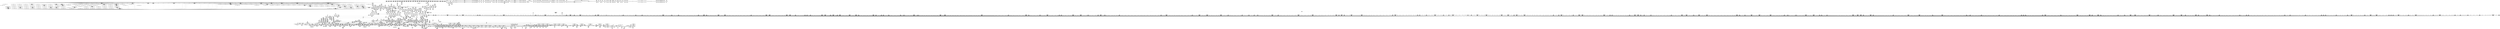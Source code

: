digraph {
	CE0x55cd680 [shape=record,shape=Mrecord,label="{CE0x55cd680|80:_i64,_:_CRE_612,613_}"]
	CE0x55f4640 [shape=record,shape=Mrecord,label="{CE0x55f4640|__aa_current_profile:tmp3|*SummSource*}"]
	CE0x55b3600 [shape=record,shape=Mrecord,label="{CE0x55b3600|0:_i16,_4:_i32,_8:_i16,_40:_%struct.super_block*,_:_SCMRE_606,607_}"]
	CE0x54fa130 [shape=record,shape=Mrecord,label="{CE0x54fa130|__aa_current_profile:call|security/apparmor/include/context.h,138}"]
	CE0x5604cf0 [shape=record,shape=Mrecord,label="{CE0x5604cf0|file_inode17:tmp1}"]
	CE0x5553510 [shape=record,shape=Mrecord,label="{CE0x5553510|i64_15|*Constant*|*SummSource*}"]
	CE0x55cd570 [shape=record,shape=Mrecord,label="{CE0x55cd570|80:_i64,_:_CRE_611,612_}"]
	CE0x5585520 [shape=record,shape=Mrecord,label="{CE0x5585520|0:_i16,_4:_i32,_8:_i16,_40:_%struct.super_block*,_:_SCMRE_88,96_|*MultipleSource*|security/apparmor/lsm.c,435|security/apparmor/include/apparmor.h,117|Function::mediated_filesystem&Arg::inode::|*LoadInst*|include/linux/fs.h,1916}"]
	CE0x5590530 [shape=record,shape=Mrecord,label="{CE0x5590530|80:_i64,_:_CRE_1896,1904_|*MultipleSource*|*LoadInst*|security/apparmor/include/apparmor.h,117|security/apparmor/include/apparmor.h,117}"]
	CE0x55ba970 [shape=record,shape=Mrecord,label="{CE0x55ba970|0:_i16,_4:_i32,_8:_i16,_40:_%struct.super_block*,_:_SCMRE_870,871_}"]
	CE0x5554120 [shape=record,shape=Mrecord,label="{CE0x5554120|common_file_perm:tmp34|security/apparmor/lsm.c,436}"]
	CE0x54caf30 [shape=record,shape=Mrecord,label="{CE0x54caf30|16:_%struct.vfsmount*,_24:_%struct.dentry*,_32:_%struct.inode*,_408:_%struct.cred*,_456:_i8*,_:_CRE_101,102_}"]
	CE0x56058f0 [shape=record,shape=Mrecord,label="{CE0x56058f0|__aa_current_profile:do.end|*SummSource*}"]
	CE0x55b53b0 [shape=record,shape=Mrecord,label="{CE0x55b53b0|0:_i16,_4:_i32,_8:_i16,_40:_%struct.super_block*,_:_SCMRE_632,640_|*MultipleSource*|security/apparmor/lsm.c,435|security/apparmor/include/apparmor.h,117|Function::mediated_filesystem&Arg::inode::|*LoadInst*|include/linux/fs.h,1916}"]
	CE0x5635e80 [shape=record,shape=Mrecord,label="{CE0x5635e80|aa_file_perm:call2|security/apparmor/file.c,456|*SummSource*}"]
	CE0x558aa90 [shape=record,shape=Mrecord,label="{CE0x558aa90|i64_6|*Constant*}"]
	CE0x55e8290 [shape=record,shape=Mrecord,label="{CE0x55e8290|80:_i64,_:_CRE_1792,1800_|*MultipleSource*|*LoadInst*|security/apparmor/include/apparmor.h,117|security/apparmor/include/apparmor.h,117}"]
	CE0x554a770 [shape=record,shape=Mrecord,label="{CE0x554a770|aa_file_perm:op|Function::aa_file_perm&Arg::op::|*SummSink*}"]
	CE0x555b600 [shape=record,shape=Mrecord,label="{CE0x555b600|aa_cred_profile:tmp3}"]
	CE0x54dba70 [shape=record,shape=Mrecord,label="{CE0x54dba70|16:_%struct.vfsmount*,_24:_%struct.dentry*,_32:_%struct.inode*,_408:_%struct.cred*,_456:_i8*,_:_CRE_192,193_}"]
	CE0x55be980 [shape=record,shape=Mrecord,label="{CE0x55be980|0:_i16,_4:_i32,_8:_i16,_40:_%struct.super_block*,_:_SCMRE_911,912_}"]
	CE0x54e66d0 [shape=record,shape=Mrecord,label="{CE0x54e66d0|i64*_getelementptr_inbounds_(_28_x_i64_,_28_x_i64_*___llvm_gcov_ctr87,_i64_0,_i64_10)|*Constant*|*SummSink*}"]
	CE0x55c7f50 [shape=record,shape=Mrecord,label="{CE0x55c7f50|80:_i64,_:_CRE_454,455_}"]
	CE0x55b3790 [shape=record,shape=Mrecord,label="{CE0x55b3790|0:_i16,_4:_i32,_8:_i16,_40:_%struct.super_block*,_:_SCMRE_607,608_}"]
	CE0x552e6a0 [shape=record,shape=Mrecord,label="{CE0x552e6a0|aa_cred_profile:do.body5}"]
	CE0x550c560 [shape=record,shape=Mrecord,label="{CE0x550c560|common_file_perm:if.then13}"]
	CE0x55dc4f0 [shape=record,shape=Mrecord,label="{CE0x55dc4f0|80:_i64,_:_CRE_1308,1309_}"]
	CE0x55c7b10 [shape=record,shape=Mrecord,label="{CE0x55c7b10|80:_i64,_:_CRE_450,451_}"]
	CE0x5634510 [shape=record,shape=Mrecord,label="{CE0x5634510|i64*_getelementptr_inbounds_(_2_x_i64_,_2_x_i64_*___llvm_gcov_ctr112,_i64_0,_i64_0)|*Constant*|*SummSource*}"]
	CE0x55a3b10 [shape=record,shape=Mrecord,label="{CE0x55a3b10|0:_i16,_4:_i32,_8:_i16,_40:_%struct.super_block*,_:_SCMRE_273,274_}"]
	CE0x550f200 [shape=record,shape=Mrecord,label="{CE0x550f200|16:_%struct.vfsmount*,_24:_%struct.dentry*,_32:_%struct.inode*,_408:_%struct.cred*,_456:_i8*,_:_CRE_304,312_|*MultipleSource*|security/apparmor/lsm.c,428|Function::apparmor_file_permission&Arg::file::|Function::common_file_perm&Arg::file::}"]
	CE0x54f9890 [shape=record,shape=Mrecord,label="{CE0x54f9890|44:_i32,_48:_i16,_128:_i8*,_:_SCMRE_160,168_|*MultipleSource*|Function::aa_cred_profile&Arg::cred::|*LoadInst*|security/apparmor/lsm.c,429|security/apparmor/include/context.h,99}"]
	CE0x556fad0 [shape=record,shape=Mrecord,label="{CE0x556fad0|file_inode17:f_inode|include/linux/fs.h,1916|*SummSource*}"]
	CE0x55d7ac0 [shape=record,shape=Mrecord,label="{CE0x55d7ac0|80:_i64,_:_CRE_1220,1221_}"]
	CE0x550ad30 [shape=record,shape=Mrecord,label="{CE0x550ad30|common_file_perm:lor.lhs.false23|*SummSink*}"]
	CE0x553fef0 [shape=record,shape=Mrecord,label="{CE0x553fef0|_call_void_asm_sideeffect_1:_09ud2_0A.pushsection___bug_table,_22a_22_0A2:_09.long_1b_-_2b,_$_0:c_-_2b_0A_09.word_$_1:c_,_0_0A_09.org_2b+$_2:c_0A.popsection_,_i,i,i,_dirflag_,_fpsr_,_flags_(i8*_getelementptr_inbounds_(_24_x_i8_,_24_x_i8_*_.str8,_i32_0,_i32_0),_i32_432,_i64_12)_#2,_!dbg_!15488,_!srcloc_!15491|security/apparmor/lsm.c,432|*SummSink*}"]
	CE0x54f9390 [shape=record,shape=Mrecord,label="{CE0x54f9390|common_file_perm:expval|security/apparmor/lsm.c,432|*SummSink*}"]
	CE0x55c89f0 [shape=record,shape=Mrecord,label="{CE0x55c89f0|80:_i64,_:_CRE_464,472_|*MultipleSource*|*LoadInst*|security/apparmor/include/apparmor.h,117|security/apparmor/include/apparmor.h,117}"]
	CE0x5636c70 [shape=record,shape=Mrecord,label="{CE0x5636c70|aa_path_perm:cond|Function::aa_path_perm&Arg::cond::|*SummSource*}"]
	CE0x55bbf50 [shape=record,shape=Mrecord,label="{CE0x55bbf50|0:_i16,_4:_i32,_8:_i16,_40:_%struct.super_block*,_:_SCMRE_884,885_}"]
	CE0x55586d0 [shape=record,shape=Mrecord,label="{CE0x55586d0|common_file_perm:tmp27|security/apparmor/lsm.c,434|*SummSink*}"]
	CE0x55c5090 [shape=record,shape=Mrecord,label="{CE0x55c5090|80:_i64,_:_CRE_410,411_}"]
	CE0x5568770 [shape=record,shape=Mrecord,label="{CE0x5568770|i64*_getelementptr_inbounds_(_11_x_i64_,_11_x_i64_*___llvm_gcov_ctr58,_i64_0,_i64_9)|*Constant*}"]
	CE0x55d4770 [shape=record,shape=Mrecord,label="{CE0x55d4770|80:_i64,_:_CRE_248,252_|*MultipleSource*|*LoadInst*|security/apparmor/include/apparmor.h,117|security/apparmor/include/apparmor.h,117}"]
	CE0x5506e50 [shape=record,shape=Mrecord,label="{CE0x5506e50|file_inode:f_inode|include/linux/fs.h,1916}"]
	CE0x54f6cb0 [shape=record,shape=Mrecord,label="{CE0x54f6cb0|16:_%struct.vfsmount*,_24:_%struct.dentry*,_32:_%struct.inode*,_408:_%struct.cred*,_456:_i8*,_:_CRE_4,5_}"]
	CE0x55a0800 [shape=record,shape=Mrecord,label="{CE0x55a0800|0:_i16,_4:_i32,_8:_i16,_40:_%struct.super_block*,_:_SCMRE_241,242_}"]
	CE0x55c1220 [shape=record,shape=Mrecord,label="{CE0x55c1220|0:_i16,_4:_i32,_8:_i16,_40:_%struct.super_block*,_:_SCMRE_944,952_|*MultipleSource*|security/apparmor/lsm.c,435|security/apparmor/include/apparmor.h,117|Function::mediated_filesystem&Arg::inode::|*LoadInst*|include/linux/fs.h,1916}"]
	CE0x55ccf10 [shape=record,shape=Mrecord,label="{CE0x55ccf10|80:_i64,_:_CRE_605,606_}"]
	CE0x5597b90 [shape=record,shape=Mrecord,label="{CE0x5597b90|aa_cred_profile:tmp28|security/apparmor/include/context.h,100|*SummSink*}"]
	CE0x5536d00 [shape=record,shape=Mrecord,label="{CE0x5536d00|common_file_perm:lnot.ext|security/apparmor/lsm.c,432|*SummSink*}"]
	CE0x555e960 [shape=record,shape=Mrecord,label="{CE0x555e960|aa_cred_profile:tobool1|security/apparmor/include/context.h,100|*SummSource*}"]
	CE0x5604610 [shape=record,shape=Mrecord,label="{CE0x5604610|aa_file_perm:tmp2|*SummSource*}"]
	CE0x55651e0 [shape=record,shape=Mrecord,label="{CE0x55651e0|common_file_perm:tmp47|security/apparmor/lsm.c,448}"]
	CE0x5598550 [shape=record,shape=Mrecord,label="{CE0x5598550|i64*_getelementptr_inbounds_(_16_x_i64_,_16_x_i64_*___llvm_gcov_ctr46,_i64_0,_i64_15)|*Constant*|*SummSink*}"]
	CE0x54f2cb0 [shape=record,shape=Mrecord,label="{CE0x54f2cb0|file_inode:tmp1|*SummSource*}"]
	CE0x5550250 [shape=record,shape=Mrecord,label="{CE0x5550250|common_file_perm:mnt|security/apparmor/lsm.c,434|*SummSource*}"]
	CE0x55b8c00 [shape=record,shape=Mrecord,label="{CE0x55b8c00|0:_i16,_4:_i32,_8:_i16,_40:_%struct.super_block*,_:_SCMRE_808,816_|*MultipleSource*|security/apparmor/lsm.c,435|security/apparmor/include/apparmor.h,117|Function::mediated_filesystem&Arg::inode::|*LoadInst*|include/linux/fs.h,1916}"]
	CE0x54e9540 [shape=record,shape=Mrecord,label="{CE0x54e9540|i64*_getelementptr_inbounds_(_28_x_i64_,_28_x_i64_*___llvm_gcov_ctr87,_i64_0,_i64_11)|*Constant*|*SummSource*}"]
	CE0x558fdd0 [shape=record,shape=Mrecord,label="{CE0x558fdd0|_call_void_mcount()_#2|*SummSink*}"]
	CE0x55fcde0 [shape=record,shape=Mrecord,label="{CE0x55fcde0|__aa_current_profile:tobool|security/apparmor/include/context.h,138|*SummSource*}"]
	CE0x5627cc0 [shape=record,shape=Mrecord,label="{CE0x5627cc0|aa_file_perm:call1|security/apparmor/file.c,453|*SummSource*}"]
	CE0x54c54f0 [shape=record,shape=Mrecord,label="{CE0x54c54f0|apparmor_file_permission:tmp2}"]
	CE0x55ae2c0 [shape=record,shape=Mrecord,label="{CE0x55ae2c0|0:_i16,_4:_i32,_8:_i16,_40:_%struct.super_block*,_:_SCMRE_553,554_}"]
	CE0x5569b10 [shape=record,shape=Mrecord,label="{CE0x5569b10|get_current:entry|*SummSink*}"]
	CE0x54f5c50 [shape=record,shape=Mrecord,label="{CE0x54f5c50|16:_%struct.vfsmount*,_24:_%struct.dentry*,_32:_%struct.inode*,_408:_%struct.cred*,_456:_i8*,_:_CRE_114,115_}"]
	CE0x55f9e10 [shape=record,shape=Mrecord,label="{CE0x55f9e10|__aa_current_profile:tmp16|security/apparmor/include/context.h,138|*SummSink*}"]
	CE0x55bd9e0 [shape=record,shape=Mrecord,label="{CE0x55bd9e0|0:_i16,_4:_i32,_8:_i16,_40:_%struct.super_block*,_:_SCMRE_901,902_}"]
	CE0x5570420 [shape=record,shape=Mrecord,label="{CE0x5570420|file_inode17:tmp4|*LoadInst*|include/linux/fs.h,1916|*SummSink*}"]
	CE0x55c2530 [shape=record,shape=Mrecord,label="{CE0x55c2530|0:_i16,_4:_i32,_8:_i16,_40:_%struct.super_block*,_:_SCMRE_981,982_}"]
	CE0x55d78a0 [shape=record,shape=Mrecord,label="{CE0x55d78a0|80:_i64,_:_CRE_1218,1219_}"]
	CE0x5665490 [shape=record,shape=Mrecord,label="{CE0x5665490|aa_cred_profile:tmp28|security/apparmor/include/context.h,100}"]
	CE0x55b9b80 [shape=record,shape=Mrecord,label="{CE0x55b9b80|0:_i16,_4:_i32,_8:_i16,_40:_%struct.super_block*,_:_SCMRE_856,864_|*MultipleSource*|security/apparmor/lsm.c,435|security/apparmor/include/apparmor.h,117|Function::mediated_filesystem&Arg::inode::|*LoadInst*|include/linux/fs.h,1916}"]
	CE0x559bfb0 [shape=record,shape=Mrecord,label="{CE0x559bfb0|file_inode:bb}"]
	CE0x5565e60 [shape=record,shape=Mrecord,label="{CE0x5565e60|common_file_perm:tmp49|security/apparmor/lsm.c,448|*SummSink*}"]
	CE0x55584e0 [shape=record,shape=Mrecord,label="{CE0x55584e0|common_file_perm:tmp27|security/apparmor/lsm.c,434}"]
	CE0x553cfe0 [shape=record,shape=Mrecord,label="{CE0x553cfe0|common_file_perm:tmp13|security/apparmor/lsm.c,432|*SummSource*}"]
	CE0x55dd590 [shape=record,shape=Mrecord,label="{CE0x55dd590|80:_i64,_:_CRE_1324,1325_}"]
	CE0x5603810 [shape=record,shape=Mrecord,label="{CE0x5603810|file_inode17:tmp2|*SummSource*}"]
	CE0x552bc90 [shape=record,shape=Mrecord,label="{CE0x552bc90|aa_cred_profile:tmp21|security/apparmor/include/context.h,100|*SummSource*}"]
	CE0x5573720 [shape=record,shape=Mrecord,label="{CE0x5573720|aa_path_perm:path|Function::aa_path_perm&Arg::path::|*SummSink*}"]
	CE0x5560eb0 [shape=record,shape=Mrecord,label="{CE0x5560eb0|common_file_perm:tmp41|security/apparmor/lsm.c,447}"]
	CE0x55bfc40 [shape=record,shape=Mrecord,label="{CE0x55bfc40|0:_i16,_4:_i32,_8:_i16,_40:_%struct.super_block*,_:_SCMRE_923,924_}"]
	CE0x554b290 [shape=record,shape=Mrecord,label="{CE0x554b290|aa_file_perm:request|Function::aa_file_perm&Arg::request::}"]
	CE0x55c4a30 [shape=record,shape=Mrecord,label="{CE0x55c4a30|80:_i64,_:_CRE_404,405_}"]
	CE0x55e80a0 [shape=record,shape=Mrecord,label="{CE0x55e80a0|80:_i64,_:_CRE_1784,1792_|*MultipleSource*|*LoadInst*|security/apparmor/include/apparmor.h,117|security/apparmor/include/apparmor.h,117}"]
	CE0x55a0550 [shape=record,shape=Mrecord,label="{CE0x55a0550|0:_i16,_4:_i32,_8:_i16,_40:_%struct.super_block*,_:_SCMRE_240,241_}"]
	CE0x55bd530 [shape=record,shape=Mrecord,label="{CE0x55bd530|0:_i16,_4:_i32,_8:_i16,_40:_%struct.super_block*,_:_SCMRE_898,899_}"]
	CE0x5601790 [shape=record,shape=Mrecord,label="{CE0x5601790|__aa_current_profile:tmp9|security/apparmor/include/context.h,138|*SummSource*}"]
	CE0x55e0560 [shape=record,shape=Mrecord,label="{CE0x55e0560|80:_i64,_:_CRE_1369,1370_}"]
	CE0x55df240 [shape=record,shape=Mrecord,label="{CE0x55df240|80:_i64,_:_CRE_1351,1352_}"]
	CE0x54d6f20 [shape=record,shape=Mrecord,label="{CE0x54d6f20|16:_%struct.vfsmount*,_24:_%struct.dentry*,_32:_%struct.inode*,_408:_%struct.cred*,_456:_i8*,_:_CRE_127,128_}"]
	CE0x55f3280 [shape=record,shape=Mrecord,label="{CE0x55f3280|aa_cred_profile:tmp15|security/apparmor/include/context.h,100}"]
	CE0x554ed40 [shape=record,shape=Mrecord,label="{CE0x554ed40|i64*_getelementptr_inbounds_(_16_x_i64_,_16_x_i64_*___llvm_gcov_ctr46,_i64_0,_i64_12)|*Constant*|*SummSink*}"]
	CE0x5574450 [shape=record,shape=Mrecord,label="{CE0x5574450|i32_4|*Constant*|*SummSource*}"]
	CE0x558f010 [shape=record,shape=Mrecord,label="{CE0x558f010|0:_i16,_4:_i32,_8:_i16,_40:_%struct.super_block*,_:_SCMRE_154,155_}"]
	CE0x55b98d0 [shape=record,shape=Mrecord,label="{CE0x55b98d0|0:_i16,_4:_i32,_8:_i16,_40:_%struct.super_block*,_:_SCMRE_848,856_|*MultipleSource*|security/apparmor/lsm.c,435|security/apparmor/include/apparmor.h,117|Function::mediated_filesystem&Arg::inode::|*LoadInst*|include/linux/fs.h,1916}"]
	CE0x55bca40 [shape=record,shape=Mrecord,label="{CE0x55bca40|0:_i16,_4:_i32,_8:_i16,_40:_%struct.super_block*,_:_SCMRE_891,892_}"]
	CE0x55e27a0 [shape=record,shape=Mrecord,label="{CE0x55e27a0|80:_i64,_:_CRE_1623,1624_}"]
	CE0x55aa680 [shape=record,shape=Mrecord,label="{CE0x55aa680|0:_i16,_4:_i32,_8:_i16,_40:_%struct.super_block*,_:_SCMRE_464,472_|*MultipleSource*|security/apparmor/lsm.c,435|security/apparmor/include/apparmor.h,117|Function::mediated_filesystem&Arg::inode::|*LoadInst*|include/linux/fs.h,1916}"]
	CE0x558a970 [shape=record,shape=Mrecord,label="{CE0x558a970|aa_cred_profile:tmp15|security/apparmor/include/context.h,100}"]
	CE0x5597030 [shape=record,shape=Mrecord,label="{CE0x5597030|i64*_getelementptr_inbounds_(_16_x_i64_,_16_x_i64_*___llvm_gcov_ctr46,_i64_0,_i64_13)|*Constant*}"]
	CE0x54da6a0 [shape=record,shape=Mrecord,label="{CE0x54da6a0|16:_%struct.vfsmount*,_24:_%struct.dentry*,_32:_%struct.inode*,_408:_%struct.cred*,_456:_i8*,_:_CRE_213,214_}"]
	CE0x55600f0 [shape=record,shape=Mrecord,label="{CE0x55600f0|common_file_perm:tmp39|security/apparmor/lsm.c,447|*SummSource*}"]
	CE0x55d9ee0 [shape=record,shape=Mrecord,label="{CE0x55d9ee0|80:_i64,_:_CRE_1254,1255_}"]
	CE0x5636120 [shape=record,shape=Mrecord,label="{CE0x5636120|GLOBAL:aa_path_perm|*Constant*}"]
	CE0x5569710 [shape=record,shape=Mrecord,label="{CE0x5569710|GLOBAL:get_current|*Constant*|*SummSink*}"]
	CE0x55544a0 [shape=record,shape=Mrecord,label="{CE0x55544a0|common_file_perm:tmp34|security/apparmor/lsm.c,436|*SummSink*}"]
	CE0x54ed600 [shape=record,shape=Mrecord,label="{CE0x54ed600|aa_cred_profile:if.then|*SummSink*}"]
	CE0x54f7750 [shape=record,shape=Mrecord,label="{CE0x54f7750|44:_i32,_48:_i16,_128:_i8*,_:_SCMRE_24,28_|*MultipleSource*|Function::aa_cred_profile&Arg::cred::|*LoadInst*|security/apparmor/lsm.c,429|security/apparmor/include/context.h,99}"]
	CE0x55e8a50 [shape=record,shape=Mrecord,label="{CE0x55e8a50|80:_i64,_:_CRE_1824,1828_|*MultipleSource*|*LoadInst*|security/apparmor/include/apparmor.h,117|security/apparmor/include/apparmor.h,117}"]
	CE0x5602570 [shape=record,shape=Mrecord,label="{CE0x5602570|__aa_current_profile:tmp12|security/apparmor/include/context.h,138}"]
	CE0x55ab880 [shape=record,shape=Mrecord,label="{CE0x55ab880|0:_i16,_4:_i32,_8:_i16,_40:_%struct.super_block*,_:_SCMRE_481,482_}"]
	CE0x55cc580 [shape=record,shape=Mrecord,label="{CE0x55cc580|80:_i64,_:_CRE_596,597_}"]
	CE0x54d94c0 [shape=record,shape=Mrecord,label="{CE0x54d94c0|i64*_getelementptr_inbounds_(_16_x_i64_,_16_x_i64_*___llvm_gcov_ctr46,_i64_0,_i64_1)|*Constant*|*SummSink*}"]
	CE0x55b24d0 [shape=record,shape=Mrecord,label="{CE0x55b24d0|0:_i16,_4:_i32,_8:_i16,_40:_%struct.super_block*,_:_SCMRE_595,596_}"]
	CE0x5587e80 [shape=record,shape=Mrecord,label="{CE0x5587e80|0:_i16,_4:_i32,_8:_i16,_40:_%struct.super_block*,_:_SCMRE_48,56_|*MultipleSource*|security/apparmor/lsm.c,435|security/apparmor/include/apparmor.h,117|Function::mediated_filesystem&Arg::inode::|*LoadInst*|include/linux/fs.h,1916}"]
	CE0x5590940 [shape=record,shape=Mrecord,label="{CE0x5590940|80:_i64,_:_CRE_1920,1928_|*MultipleSource*|*LoadInst*|security/apparmor/include/apparmor.h,117|security/apparmor/include/apparmor.h,117}"]
	CE0x55b1d00 [shape=record,shape=Mrecord,label="{CE0x55b1d00|0:_i16,_4:_i32,_8:_i16,_40:_%struct.super_block*,_:_SCMRE_590,591_}"]
	"CONST[source:0(mediator),value:2(dynamic)][purpose:{object}][SnkIdx:1]"
	CE0x55caf30 [shape=record,shape=Mrecord,label="{CE0x55caf30|80:_i64,_:_CRE_575,576_}"]
	CE0x55767f0 [shape=record,shape=Mrecord,label="{CE0x55767f0|i64*_getelementptr_inbounds_(_28_x_i64_,_28_x_i64_*___llvm_gcov_ctr87,_i64_0,_i64_26)|*Constant*|*SummSink*}"]
	CE0x55fe660 [shape=record,shape=Mrecord,label="{CE0x55fe660|GLOBAL:__llvm_gcov_ctr58|Global_var:__llvm_gcov_ctr58}"]
	CE0x550e260 [shape=record,shape=Mrecord,label="{CE0x550e260|file_inode:tmp2|*SummSource*}"]
	CE0x558ac70 [shape=record,shape=Mrecord,label="{CE0x558ac70|aa_cred_profile:tmp14|security/apparmor/include/context.h,100}"]
	CE0x55e5220 [shape=record,shape=Mrecord,label="{CE0x55e5220|80:_i64,_:_CRE_1663,1664_}"]
	CE0x55aa120 [shape=record,shape=Mrecord,label="{CE0x55aa120|0:_i16,_4:_i32,_8:_i16,_40:_%struct.super_block*,_:_SCMRE_448,456_|*MultipleSource*|security/apparmor/lsm.c,435|security/apparmor/include/apparmor.h,117|Function::mediated_filesystem&Arg::inode::|*LoadInst*|include/linux/fs.h,1916}"]
	CE0x55d0dc0 [shape=record,shape=Mrecord,label="{CE0x55d0dc0|80:_i64,_:_CRE_16,20_|*MultipleSource*|*LoadInst*|security/apparmor/include/apparmor.h,117|security/apparmor/include/apparmor.h,117}"]
	CE0x5546c60 [shape=record,shape=Mrecord,label="{CE0x5546c60|common_file_perm:neg|security/apparmor/lsm.c,448|*SummSource*}"]
	CE0x55debe0 [shape=record,shape=Mrecord,label="{CE0x55debe0|80:_i64,_:_CRE_1345,1346_}"]
	CE0x55a6090 [shape=record,shape=Mrecord,label="{CE0x55a6090|0:_i16,_4:_i32,_8:_i16,_40:_%struct.super_block*,_:_SCMRE_297,298_}"]
	CE0x5563260 [shape=record,shape=Mrecord,label="{CE0x5563260|common_file_perm:tmp44|security/apparmor/lsm.c,447|*SummSource*}"]
	CE0x55037c0 [shape=record,shape=Mrecord,label="{CE0x55037c0|16:_%struct.vfsmount*,_24:_%struct.dentry*,_32:_%struct.inode*,_408:_%struct.cred*,_456:_i8*,_:_CRE_256,264_|*MultipleSource*|security/apparmor/lsm.c,428|Function::apparmor_file_permission&Arg::file::|Function::common_file_perm&Arg::file::}"]
	CE0x54e0a80 [shape=record,shape=Mrecord,label="{CE0x54e0a80|16:_%struct.vfsmount*,_24:_%struct.dentry*,_32:_%struct.inode*,_408:_%struct.cred*,_456:_i8*,_:_CRE_124,125_}"]
	CE0x552aaf0 [shape=record,shape=Mrecord,label="{CE0x552aaf0|aa_cred_profile:tmp19|security/apparmor/include/context.h,100|*SummSink*}"]
	CE0x556a4e0 [shape=record,shape=Mrecord,label="{CE0x556a4e0|__aa_current_profile:cred|security/apparmor/include/context.h,138}"]
	CE0x55e4230 [shape=record,shape=Mrecord,label="{CE0x55e4230|80:_i64,_:_CRE_1648,1649_}"]
	CE0x54e2ee0 [shape=record,shape=Mrecord,label="{CE0x54e2ee0|16:_%struct.vfsmount*,_24:_%struct.dentry*,_32:_%struct.inode*,_408:_%struct.cred*,_456:_i8*,_:_CRE_79,80_}"]
	CE0x55de250 [shape=record,shape=Mrecord,label="{CE0x55de250|80:_i64,_:_CRE_1336,1337_}"]
	CE0x5544ec0 [shape=record,shape=Mrecord,label="{CE0x5544ec0|common_file_perm:tmp15|security/apparmor/lsm.c,432|*SummSource*}"]
	CE0x54f9650 [shape=record,shape=Mrecord,label="{CE0x54f9650|44:_i32,_48:_i16,_128:_i8*,_:_SCMRE_152,160_|*MultipleSource*|Function::aa_cred_profile&Arg::cred::|*LoadInst*|security/apparmor/lsm.c,429|security/apparmor/include/context.h,99}"]
	CE0x550a5c0 [shape=record,shape=Mrecord,label="{CE0x550a5c0|16:_%struct.vfsmount*,_24:_%struct.dentry*,_32:_%struct.inode*,_408:_%struct.cred*,_456:_i8*,_:_CRE_13,14_}"]
	CE0x5593070 [shape=record,shape=Mrecord,label="{CE0x5593070|__aa_current_profile:land.lhs.true2}"]
	CE0x55e78e0 [shape=record,shape=Mrecord,label="{CE0x55e78e0|80:_i64,_:_CRE_1752,1760_|*MultipleSource*|*LoadInst*|security/apparmor/include/apparmor.h,117|security/apparmor/include/apparmor.h,117}"]
	CE0x558ab70 [shape=record,shape=Mrecord,label="{CE0x558ab70|i64_6|*Constant*|*SummSink*}"]
	CE0x5569c20 [shape=record,shape=Mrecord,label="{CE0x5569c20|_ret_%struct.task_struct*_%tmp4,_!dbg_!15471|./arch/x86/include/asm/current.h,14|*SummSource*}"]
	CE0x55897e0 [shape=record,shape=Mrecord,label="{CE0x55897e0|aa_cred_profile:tmp9|security/apparmor/include/context.h,100|*SummSink*}"]
	CE0x5504800 [shape=record,shape=Mrecord,label="{CE0x5504800|16:_%struct.vfsmount*,_24:_%struct.dentry*,_32:_%struct.inode*,_408:_%struct.cred*,_456:_i8*,_:_CRE_107,108_}"]
	"CONST[source:0(mediator),value:2(dynamic)][purpose:{subject}][SrcIdx:5]"
	CE0x54c60a0 [shape=record,shape=Mrecord,label="{CE0x54c60a0|i64_1|*Constant*|*SummSink*}"]
	CE0x55738c0 [shape=record,shape=Mrecord,label="{CE0x55738c0|aa_file_perm:mode|security/apparmor/file.c,451|*SummSource*}"]
	CE0x5675170 [shape=record,shape=Mrecord,label="{CE0x5675170|aa_cred_profile:tobool|security/apparmor/include/context.h,100}"]
	CE0x5601da0 [shape=record,shape=Mrecord,label="{CE0x5601da0|aa_file_perm:call|security/apparmor/file.c,452|*SummSource*}"]
	CE0x55bc400 [shape=record,shape=Mrecord,label="{CE0x55bc400|0:_i16,_4:_i32,_8:_i16,_40:_%struct.super_block*,_:_SCMRE_887,888_}"]
	CE0x5588080 [shape=record,shape=Mrecord,label="{CE0x5588080|aa_cred_profile:lor.end|*SummSource*}"]
	CE0x55653d0 [shape=record,shape=Mrecord,label="{CE0x55653d0|common_file_perm:tmp47|security/apparmor/lsm.c,448|*SummSink*}"]
	CE0x5565540 [shape=record,shape=Mrecord,label="{CE0x5565540|common_file_perm:tmp48|security/apparmor/lsm.c,448}"]
	CE0x5527ea0 [shape=record,shape=Mrecord,label="{CE0x5527ea0|i64*_getelementptr_inbounds_(_16_x_i64_,_16_x_i64_*___llvm_gcov_ctr46,_i64_0,_i64_7)|*Constant*|*SummSink*}"]
	CE0x54cfff0 [shape=record,shape=Mrecord,label="{CE0x54cfff0|common_file_perm:op|Function::common_file_perm&Arg::op::}"]
	CE0x55da870 [shape=record,shape=Mrecord,label="{CE0x55da870|80:_i64,_:_CRE_1263,1264_}"]
	CE0x55b21b0 [shape=record,shape=Mrecord,label="{CE0x55b21b0|0:_i16,_4:_i32,_8:_i16,_40:_%struct.super_block*,_:_SCMRE_593,594_}"]
	CE0x55bbc30 [shape=record,shape=Mrecord,label="{CE0x55bbc30|0:_i16,_4:_i32,_8:_i16,_40:_%struct.super_block*,_:_SCMRE_882,883_}"]
	CE0x550c3a0 [shape=record,shape=Mrecord,label="{CE0x550c3a0|common_file_perm:if.then|*SummSource*}"]
	"CONST[source:0(mediator),value:0(static)][purpose:{operation}][SnkIdx:3]"
	CE0x559b1f0 [shape=record,shape=Mrecord,label="{CE0x559b1f0|aa_cred_profile:tmp33|security/apparmor/include/context.h,101|*SummSink*}"]
	CE0x55b4a50 [shape=record,shape=Mrecord,label="{CE0x55b4a50|0:_i16,_4:_i32,_8:_i16,_40:_%struct.super_block*,_:_SCMRE_619,620_}"]
	CE0x54e1c90 [shape=record,shape=Mrecord,label="{CE0x54e1c90|common_file_perm:lor.lhs.false|*SummSink*}"]
	CE0x55f7cc0 [shape=record,shape=Mrecord,label="{CE0x55f7cc0|GLOBAL:current_task|Global_var:current_task|*SummSource*}"]
	CE0x562a220 [shape=record,shape=Mrecord,label="{CE0x562a220|aa_cred_profile:tmp22|security/apparmor/include/context.h,100}"]
	CE0x5600c90 [shape=record,shape=Mrecord,label="{CE0x5600c90|get_current:bb|*SummSource*}"]
	CE0x54c8560 [shape=record,shape=Mrecord,label="{CE0x54c8560|16:_%struct.vfsmount*,_24:_%struct.dentry*,_32:_%struct.inode*,_408:_%struct.cred*,_456:_i8*,_:_CRE_163,164_}"]
	CE0x54d52e0 [shape=record,shape=Mrecord,label="{CE0x54d52e0|i64*_getelementptr_inbounds_(_28_x_i64_,_28_x_i64_*___llvm_gcov_ctr87,_i64_0,_i64_5)|*Constant*}"]
	CE0x555d410 [shape=record,shape=Mrecord,label="{CE0x555d410|i64_1|*Constant*}"]
	CE0x55c5910 [shape=record,shape=Mrecord,label="{CE0x55c5910|80:_i64,_:_CRE_418,419_}"]
	CE0x55da320 [shape=record,shape=Mrecord,label="{CE0x55da320|80:_i64,_:_CRE_1258,1259_}"]
	CE0x55ce340 [shape=record,shape=Mrecord,label="{CE0x55ce340|80:_i64,_:_CRE_624,625_}"]
	CE0x5500da0 [shape=record,shape=Mrecord,label="{CE0x5500da0|common_file_perm:tmp3|*SummSink*}"]
	CE0x54dea60 [shape=record,shape=Mrecord,label="{CE0x54dea60|16:_%struct.vfsmount*,_24:_%struct.dentry*,_32:_%struct.inode*,_408:_%struct.cred*,_456:_i8*,_:_CRE_56,57_}"]
	CE0x553f780 [shape=record,shape=Mrecord,label="{CE0x553f780|_ret_%struct.aa_profile*_%tmp34,_!dbg_!15510|security/apparmor/include/context.h,101|*SummSource*}"]
	CE0x55d4d40 [shape=record,shape=Mrecord,label="{CE0x55d4d40|80:_i64,_:_CRE_268,272_|*MultipleSource*|*LoadInst*|security/apparmor/include/apparmor.h,117|security/apparmor/include/apparmor.h,117}"]
	CE0x558eb50 [shape=record,shape=Mrecord,label="{CE0x558eb50|i64*_getelementptr_inbounds_(_16_x_i64_,_16_x_i64_*___llvm_gcov_ctr46,_i64_0,_i64_14)|*Constant*}"]
	CE0x55c3c10 [shape=record,shape=Mrecord,label="{CE0x55c3c10|80:_i64,_:_CRE_392,393_}"]
	CE0x54d28c0 [shape=record,shape=Mrecord,label="{CE0x54d28c0|16:_%struct.vfsmount*,_24:_%struct.dentry*,_32:_%struct.inode*,_408:_%struct.cred*,_456:_i8*,_:_CRE_58,59_}"]
	CE0x55fca50 [shape=record,shape=Mrecord,label="{CE0x55fca50|i64*_getelementptr_inbounds_(_2_x_i64_,_2_x_i64_*___llvm_gcov_ctr2919,_i64_0,_i64_1)|*Constant*|*SummSource*}"]
	CE0x55512a0 [shape=record,shape=Mrecord,label="{CE0x55512a0|i64_15|*Constant*}"]
	CE0x54f2800 [shape=record,shape=Mrecord,label="{CE0x54f2800|0:_i16,_4:_i32,_8:_i16,_40:_%struct.super_block*,_:_SCMRE_137,138_}"]
	CE0x55d6290 [shape=record,shape=Mrecord,label="{CE0x55d6290|80:_i64,_:_CRE_352,360_|*MultipleSource*|*LoadInst*|security/apparmor/include/apparmor.h,117|security/apparmor/include/apparmor.h,117}"]
	CE0x55d2c50 [shape=record,shape=Mrecord,label="{CE0x55d2c50|80:_i64,_:_CRE_128,132_|*MultipleSource*|*LoadInst*|security/apparmor/include/apparmor.h,117|security/apparmor/include/apparmor.h,117}"]
	CE0x55976e0 [shape=record,shape=Mrecord,label="{CE0x55976e0|i64*_getelementptr_inbounds_(_16_x_i64_,_16_x_i64_*___llvm_gcov_ctr46,_i64_0,_i64_13)|*Constant*|*SummSink*}"]
	CE0x55f2cc0 [shape=record,shape=Mrecord,label="{CE0x55f2cc0|__aa_current_profile:tmp10|security/apparmor/include/context.h,138|*SummSource*}"]
	CE0x55a1720 [shape=record,shape=Mrecord,label="{CE0x55a1720|0:_i16,_4:_i32,_8:_i16,_40:_%struct.super_block*,_:_SCMRE_250,251_}"]
	CE0x5577780 [shape=record,shape=Mrecord,label="{CE0x5577780|common_file_perm:retval.0|*SummSource*}"]
	CE0x54e87a0 [shape=record,shape=Mrecord,label="{CE0x54e87a0|i64*_getelementptr_inbounds_(_2_x_i64_,_2_x_i64_*___llvm_gcov_ctr55,_i64_0,_i64_1)|*Constant*}"]
	CE0x55988f0 [shape=record,shape=Mrecord,label="{CE0x55988f0|0:_i16,_4:_i32,_8:_i16,_40:_%struct.super_block*,_:_SCMRE_158,159_}"]
	CE0x54e3f20 [shape=record,shape=Mrecord,label="{CE0x54e3f20|16:_%struct.vfsmount*,_24:_%struct.dentry*,_32:_%struct.inode*,_408:_%struct.cred*,_456:_i8*,_:_CRE_183,184_}"]
	CE0x55bc8b0 [shape=record,shape=Mrecord,label="{CE0x55bc8b0|0:_i16,_4:_i32,_8:_i16,_40:_%struct.super_block*,_:_SCMRE_890,891_}"]
	CE0x55e6980 [shape=record,shape=Mrecord,label="{CE0x55e6980|80:_i64,_:_CRE_1685,1686_}"]
	CE0x5634b30 [shape=record,shape=Mrecord,label="{CE0x5634b30|_call_void_mcount()_#2}"]
	CE0x55a2850 [shape=record,shape=Mrecord,label="{CE0x55a2850|0:_i16,_4:_i32,_8:_i16,_40:_%struct.super_block*,_:_SCMRE_261,262_}"]
	CE0x55aa930 [shape=record,shape=Mrecord,label="{CE0x55aa930|0:_i16,_4:_i32,_8:_i16,_40:_%struct.super_block*,_:_SCMRE_472,473_}"]
	CE0x55b4730 [shape=record,shape=Mrecord,label="{CE0x55b4730|0:_i16,_4:_i32,_8:_i16,_40:_%struct.super_block*,_:_SCMRE_617,618_}"]
	CE0x558bd40 [shape=record,shape=Mrecord,label="{CE0x558bd40|aa_cred_profile:tmp17|security/apparmor/include/context.h,100|*SummSource*}"]
	CE0x55c7180 [shape=record,shape=Mrecord,label="{CE0x55c7180|80:_i64,_:_CRE_441,442_}"]
	CE0x5675a80 [shape=record,shape=Mrecord,label="{CE0x5675a80|aa_cred_profile:do.cond}"]
	CE0x5546320 [shape=record,shape=Mrecord,label="{CE0x5546320|common_file_perm:conv24|security/apparmor/lsm.c,448|*SummSource*}"]
	CE0x55e4cd0 [shape=record,shape=Mrecord,label="{CE0x55e4cd0|80:_i64,_:_CRE_1658,1659_}"]
	CE0x5599250 [shape=record,shape=Mrecord,label="{CE0x5599250|0:_i16,_4:_i32,_8:_i16,_40:_%struct.super_block*,_:_SCMRE_164,165_}"]
	CE0x55c5d50 [shape=record,shape=Mrecord,label="{CE0x55c5d50|80:_i64,_:_CRE_422,423_}"]
	CE0x55f7510 [shape=record,shape=Mrecord,label="{CE0x55f7510|GLOBAL:__aa_current_profile.__warned|Global_var:__aa_current_profile.__warned|*SummSink*}"]
	CE0x55689d0 [shape=record,shape=Mrecord,label="{CE0x55689d0|i64*_getelementptr_inbounds_(_11_x_i64_,_11_x_i64_*___llvm_gcov_ctr58,_i64_0,_i64_9)|*Constant*|*SummSink*}"]
	CE0x5594630 [shape=record,shape=Mrecord,label="{CE0x5594630|i64*_getelementptr_inbounds_(_2_x_i64_,_2_x_i64_*___llvm_gcov_ctr112,_i64_0,_i64_1)|*Constant*|*SummSource*}"]
	CE0x5585b50 [shape=record,shape=Mrecord,label="{CE0x5585b50|__aa_current_profile:bb|*SummSink*}"]
	CE0x5572d50 [shape=record,shape=Mrecord,label="{CE0x5572d50|_ret_%struct.inode*_%tmp4,_!dbg_!15470|include/linux/fs.h,1916}"]
	CE0x559d760 [shape=record,shape=Mrecord,label="{CE0x559d760|0:_i16,_4:_i32,_8:_i16,_40:_%struct.super_block*,_:_SCMRE_186,187_}"]
	CE0x55dd260 [shape=record,shape=Mrecord,label="{CE0x55dd260|80:_i64,_:_CRE_1321,1322_}"]
	CE0x55f4840 [shape=record,shape=Mrecord,label="{CE0x55f4840|_call_void_mcount()_#2}"]
	CE0x55fefc0 [shape=record,shape=Mrecord,label="{CE0x55fefc0|__aa_current_profile:tobool1|security/apparmor/include/context.h,138|*SummSink*}"]
	CE0x54ee510 [shape=record,shape=Mrecord,label="{CE0x54ee510|common_file_perm:tmp60|security/apparmor/lsm.c,452|*SummSource*}"]
	CE0x54db6f0 [shape=record,shape=Mrecord,label="{CE0x54db6f0|16:_%struct.vfsmount*,_24:_%struct.dentry*,_32:_%struct.inode*,_408:_%struct.cred*,_456:_i8*,_:_CRE_190,191_}"]
	CE0x5574b50 [shape=record,shape=Mrecord,label="{CE0x5574b50|aa_cred_profile:tobool4|security/apparmor/include/context.h,100}"]
	CE0x55438f0 [shape=record,shape=Mrecord,label="{CE0x55438f0|i64*_getelementptr_inbounds_(_28_x_i64_,_28_x_i64_*___llvm_gcov_ctr87,_i64_0,_i64_9)|*Constant*}"]
	CE0x56039f0 [shape=record,shape=Mrecord,label="{CE0x56039f0|i64*_getelementptr_inbounds_(_11_x_i64_,_11_x_i64_*___llvm_gcov_ctr58,_i64_0,_i64_6)|*Constant*|*SummSink*}"]
	CE0x5595fa0 [shape=record,shape=Mrecord,label="{CE0x5595fa0|aa_cred_profile:tmp30|security/apparmor/include/context.h,100|*SummSource*}"]
	CE0x556abb0 [shape=record,shape=Mrecord,label="{CE0x556abb0|__aa_current_profile:tmp21|security/apparmor/include/context.h,138}"]
	CE0x5509640 [shape=record,shape=Mrecord,label="{CE0x5509640|16:_%struct.vfsmount*,_24:_%struct.dentry*,_32:_%struct.inode*,_408:_%struct.cred*,_456:_i8*,_:_CRE_49,50_}"]
	CE0x55e3240 [shape=record,shape=Mrecord,label="{CE0x55e3240|80:_i64,_:_CRE_1633,1634_}"]
	CE0x54ec380 [shape=record,shape=Mrecord,label="{CE0x54ec380|common_file_perm:tmp|*SummSink*}"]
	CE0x554e3b0 [shape=record,shape=Mrecord,label="{CE0x554e3b0|aa_cred_profile:tmp25|security/apparmor/include/context.h,100|*SummSource*}"]
	CE0x55e9fd0 [shape=record,shape=Mrecord,label="{CE0x55e9fd0|80:_i64,_:_CRE_1880,1884_|*MultipleSource*|*LoadInst*|security/apparmor/include/apparmor.h,117|security/apparmor/include/apparmor.h,117}"]
	CE0x54c9020 [shape=record,shape=Mrecord,label="{CE0x54c9020|16:_%struct.vfsmount*,_24:_%struct.dentry*,_32:_%struct.inode*,_408:_%struct.cred*,_456:_i8*,_:_CRE_169,170_}"]
	CE0x54cbd60 [shape=record,shape=Mrecord,label="{CE0x54cbd60|16:_%struct.vfsmount*,_24:_%struct.dentry*,_32:_%struct.inode*,_408:_%struct.cred*,_456:_i8*,_:_CRE_109,110_}"]
	CE0x55a26c0 [shape=record,shape=Mrecord,label="{CE0x55a26c0|0:_i16,_4:_i32,_8:_i16,_40:_%struct.super_block*,_:_SCMRE_260,261_}"]
	CE0x5540190 [shape=record,shape=Mrecord,label="{CE0x5540190|i8*_getelementptr_inbounds_(_24_x_i8_,_24_x_i8_*_.str8,_i32_0,_i32_0)|*Constant*}"]
	CE0x55cfba0 [shape=record,shape=Mrecord,label="{CE0x55cfba0|80:_i64,_:_CRE_712,720_|*MultipleSource*|*LoadInst*|security/apparmor/include/apparmor.h,117|security/apparmor/include/apparmor.h,117}"]
	CE0x5569f00 [shape=record,shape=Mrecord,label="{CE0x5569f00|_ret_%struct.task_struct*_%tmp4,_!dbg_!15471|./arch/x86/include/asm/current.h,14|*SummSink*}"]
	CE0x54dfdd0 [shape=record,shape=Mrecord,label="{CE0x54dfdd0|16:_%struct.vfsmount*,_24:_%struct.dentry*,_32:_%struct.inode*,_408:_%struct.cred*,_456:_i8*,_:_CRE_176,177_}"]
	CE0x54ee390 [shape=record,shape=Mrecord,label="{CE0x54ee390|common_file_perm:tmp60|security/apparmor/lsm.c,452}"]
	CE0x55dafe0 [shape=record,shape=Mrecord,label="{CE0x55dafe0|80:_i64,_:_CRE_1270,1271_}"]
	CE0x553d480 [shape=record,shape=Mrecord,label="{CE0x553d480|common_file_perm:tmp14|security/apparmor/lsm.c,432|*SummSource*}"]
	CE0x55012a0 [shape=record,shape=Mrecord,label="{CE0x55012a0|16:_%struct.vfsmount*,_24:_%struct.dentry*,_32:_%struct.inode*,_408:_%struct.cred*,_456:_i8*,_:_CRE_71,72_}"]
	CE0x555ae30 [shape=record,shape=Mrecord,label="{CE0x555ae30|%struct.vfsmount*_null|*Constant*|*SummSource*}"]
	CE0x54b8f10 [shape=record,shape=Mrecord,label="{CE0x54b8f10|apparmor_file_permission:entry|*SummSource*}"]
	CE0x54f9a60 [shape=record,shape=Mrecord,label="{CE0x54f9a60|16:_%struct.vfsmount*,_24:_%struct.dentry*,_32:_%struct.inode*,_408:_%struct.cred*,_456:_i8*,_:_CRE_16,24_|*MultipleSource*|security/apparmor/lsm.c,428|Function::apparmor_file_permission&Arg::file::|Function::common_file_perm&Arg::file::}"]
	CE0x55ca7c0 [shape=record,shape=Mrecord,label="{CE0x55ca7c0|80:_i64,_:_CRE_568,569_}"]
	CE0x55ff700 [shape=record,shape=Mrecord,label="{CE0x55ff700|__aa_current_profile:if.end|*SummSource*}"]
	CE0x5542740 [shape=record,shape=Mrecord,label="{CE0x5542740|i64_12|*Constant*}"]
	CE0x5501420 [shape=record,shape=Mrecord,label="{CE0x5501420|16:_%struct.vfsmount*,_24:_%struct.dentry*,_32:_%struct.inode*,_408:_%struct.cred*,_456:_i8*,_:_CRE_72,73_}"]
	CE0x54fa6c0 [shape=record,shape=Mrecord,label="{CE0x54fa6c0|GLOBAL:mediated_filesystem|*Constant*|*SummSink*}"]
	CE0x5672880 [shape=record,shape=Mrecord,label="{CE0x5672880|i64_2|*Constant*}"]
	CE0x55c8390 [shape=record,shape=Mrecord,label="{CE0x55c8390|80:_i64,_:_CRE_458,459_}"]
	CE0x55de9c0 [shape=record,shape=Mrecord,label="{CE0x55de9c0|80:_i64,_:_CRE_1343,1344_}"]
	CE0x55c6900 [shape=record,shape=Mrecord,label="{CE0x55c6900|80:_i64,_:_CRE_433,434_}"]
	CE0x54cff10 [shape=record,shape=Mrecord,label="{CE0x54cff10|i32_16|*Constant*|*SummSink*}"]
	CE0x553aa70 [shape=record,shape=Mrecord,label="{CE0x553aa70|common_file_perm:lnot|security/apparmor/lsm.c,432|*SummSource*}"]
	CE0x55b08b0 [shape=record,shape=Mrecord,label="{CE0x55b08b0|0:_i16,_4:_i32,_8:_i16,_40:_%struct.super_block*,_:_SCMRE_577,578_}"]
	CE0x54c3fd0 [shape=record,shape=Mrecord,label="{CE0x54c3fd0|16:_%struct.vfsmount*,_24:_%struct.dentry*,_32:_%struct.inode*,_408:_%struct.cred*,_456:_i8*,_:_CRE_88,89_}"]
	CE0x5592070 [shape=record,shape=Mrecord,label="{CE0x5592070|mediated_filesystem:and|security/apparmor/include/apparmor.h,117|*SummSource*}"]
	CE0x5572820 [shape=record,shape=Mrecord,label="{CE0x5572820|file_inode17:entry|*SummSource*}"]
	CE0x5534d60 [shape=record,shape=Mrecord,label="{CE0x5534d60|0:_i16,_4:_i32,_8:_i16,_40:_%struct.super_block*,_:_SCMRE_141,142_}"]
	CE0x550a830 [shape=record,shape=Mrecord,label="{CE0x550a830|44:_i32,_48:_i16,_128:_i8*,_:_SCMRE_56,64_|*MultipleSource*|Function::aa_cred_profile&Arg::cred::|*LoadInst*|security/apparmor/lsm.c,429|security/apparmor/include/context.h,99}"]
	CE0x55d4b50 [shape=record,shape=Mrecord,label="{CE0x55d4b50|80:_i64,_:_CRE_264,268_|*MultipleSource*|*LoadInst*|security/apparmor/include/apparmor.h,117|security/apparmor/include/apparmor.h,117}"]
	CE0x55ddae0 [shape=record,shape=Mrecord,label="{CE0x55ddae0|80:_i64,_:_CRE_1329,1330_}"]
	CE0x5584810 [shape=record,shape=Mrecord,label="{CE0x5584810|aa_cred_profile:if.then}"]
	CE0x55b40f0 [shape=record,shape=Mrecord,label="{CE0x55b40f0|0:_i16,_4:_i32,_8:_i16,_40:_%struct.super_block*,_:_SCMRE_613,614_}"]
	CE0x5564550 [shape=record,shape=Mrecord,label="{CE0x5564550|i64_21|*Constant*|*SummSink*}"]
	CE0x54b8730 [shape=record,shape=Mrecord,label="{CE0x54b8730|apparmor_file_permission:entry|*SummSink*}"]
	CE0x54d5890 [shape=record,shape=Mrecord,label="{CE0x54d5890|common_file_perm:tmp11|security/apparmor/lsm.c,432}"]
	CE0x562b2d0 [shape=record,shape=Mrecord,label="{CE0x562b2d0|i64*_getelementptr_inbounds_(_16_x_i64_,_16_x_i64_*___llvm_gcov_ctr46,_i64_0,_i64_12)|*Constant*}"]
	CE0x5558840 [shape=record,shape=Mrecord,label="{CE0x5558840|common_file_perm:tmp28|security/apparmor/lsm.c,434}"]
	CE0x54ef520 [shape=record,shape=Mrecord,label="{CE0x54ef520|0:_i16,_4:_i32,_8:_i16,_40:_%struct.super_block*,_:_SCMRE_146,147_}"]
	CE0x55dfce0 [shape=record,shape=Mrecord,label="{CE0x55dfce0|80:_i64,_:_CRE_1361,1362_}"]
	CE0x555b180 [shape=record,shape=Mrecord,label="{CE0x555b180|%struct.vfsmount*_null|*Constant*|*SummSink*}"]
	CE0x55f6130 [shape=record,shape=Mrecord,label="{CE0x55f6130|aa_file_perm:tmp3|*SummSink*}"]
	CE0x54d9250 [shape=record,shape=Mrecord,label="{CE0x54d9250|16:_%struct.vfsmount*,_24:_%struct.dentry*,_32:_%struct.inode*,_408:_%struct.cred*,_456:_i8*,_:_CRE_151,152_}"]
	CE0x55e2be0 [shape=record,shape=Mrecord,label="{CE0x55e2be0|80:_i64,_:_CRE_1627,1628_}"]
	CE0x558f4c0 [shape=record,shape=Mrecord,label="{CE0x558f4c0|0:_i16,_4:_i32,_8:_i16,_40:_%struct.super_block*,_:_SCMRE_157,158_}"]
	CE0x5596320 [shape=record,shape=Mrecord,label="{CE0x5596320|aa_cred_profile:tmp31|security/apparmor/include/context.h,100}"]
	CE0x55382c0 [shape=record,shape=Mrecord,label="{CE0x55382c0|_ret_%struct.inode*_%tmp4,_!dbg_!15470|include/linux/fs.h,1916|*SummSource*}"]
	CE0x5506430 [shape=record,shape=Mrecord,label="{CE0x5506430|16:_%struct.vfsmount*,_24:_%struct.dentry*,_32:_%struct.inode*,_408:_%struct.cred*,_456:_i8*,_:_CRE_15,16_}"]
	CE0x54e9ef0 [shape=record,shape=Mrecord,label="{CE0x54e9ef0|common_file_perm:tmp23|security/apparmor/lsm.c,432}"]
	CE0x55c9810 [shape=record,shape=Mrecord,label="{CE0x55c9810|80:_i64,_:_CRE_536,540_|*MultipleSource*|*LoadInst*|security/apparmor/include/apparmor.h,117|security/apparmor/include/apparmor.h,117}"]
	CE0x54e6840 [shape=record,shape=Mrecord,label="{CE0x54e6840|i64*_getelementptr_inbounds_(_28_x_i64_,_28_x_i64_*___llvm_gcov_ctr87,_i64_0,_i64_11)|*Constant*}"]
	CE0x5664b10 [shape=record,shape=Mrecord,label="{CE0x5664b10|aa_cred_profile:tmp8|security/apparmor/include/context.h,100}"]
	CE0x55d2810 [shape=record,shape=Mrecord,label="{CE0x55d2810|80:_i64,_:_CRE_112,120_|*MultipleSource*|*LoadInst*|security/apparmor/include/apparmor.h,117|security/apparmor/include/apparmor.h,117}"]
	CE0x55003f0 [shape=record,shape=Mrecord,label="{CE0x55003f0|i32_14|*Constant*|*SummSource*}"]
	CE0x55d1af0 [shape=record,shape=Mrecord,label="{CE0x55d1af0|80:_i64,_:_CRE_56,64_|*MultipleSource*|*LoadInst*|security/apparmor/include/apparmor.h,117|security/apparmor/include/apparmor.h,117}"]
	CE0x55e0ab0 [shape=record,shape=Mrecord,label="{CE0x55e0ab0|80:_i64,_:_CRE_1374,1375_}"]
	CE0x5577300 [shape=record,shape=Mrecord,label="{CE0x5577300|common_file_perm:tmp58|security/apparmor/lsm.c,451|*SummSource*}"]
	CE0x54cc8c0 [shape=record,shape=Mrecord,label="{CE0x54cc8c0|aa_path_perm:path|Function::aa_path_perm&Arg::path::}"]
	CE0x54f3670 [shape=record,shape=Mrecord,label="{CE0x54f3670|aa_cred_profile:security|security/apparmor/include/context.h,99|*SummSink*}"]
	CE0x5595490 [shape=record,shape=Mrecord,label="{CE0x5595490|i32_32768|*Constant*|*SummSource*}"]
	CE0x5570c90 [shape=record,shape=Mrecord,label="{CE0x5570c90|aa_path_perm:flags|Function::aa_path_perm&Arg::flags::}"]
	CE0x552def0 [shape=record,shape=Mrecord,label="{CE0x552def0|aa_cred_profile:profile|security/apparmor/include/context.h,100|*SummSink*}"]
	CE0x54cb0f0 [shape=record,shape=Mrecord,label="{CE0x54cb0f0|16:_%struct.vfsmount*,_24:_%struct.dentry*,_32:_%struct.inode*,_408:_%struct.cred*,_456:_i8*,_:_CRE_102,103_}"]
	CE0x5575ec0 [shape=record,shape=Mrecord,label="{CE0x5575ec0|get_current:tmp1|*SummSource*}"]
	CE0x54f7340 [shape=record,shape=Mrecord,label="{CE0x54f7340|common_file_perm:if.end28|*SummSink*}"]
	CE0x55923d0 [shape=record,shape=Mrecord,label="{CE0x55923d0|mediated_filesystem:tobool|security/apparmor/include/apparmor.h,117|*SummSource*}"]
	CE0x55feb70 [shape=record,shape=Mrecord,label="{CE0x55feb70|i64*_getelementptr_inbounds_(_2_x_i64_,_2_x_i64_*___llvm_gcov_ctr2919,_i64_0,_i64_1)|*Constant*}"]
	CE0x55c65d0 [shape=record,shape=Mrecord,label="{CE0x55c65d0|80:_i64,_:_CRE_430,431_}"]
	CE0x553ec20 [shape=record,shape=Mrecord,label="{CE0x553ec20|GLOBAL:aa_cred_profile|*Constant*}"]
	CE0x55a4c40 [shape=record,shape=Mrecord,label="{CE0x55a4c40|0:_i16,_4:_i32,_8:_i16,_40:_%struct.super_block*,_:_SCMRE_284,285_}"]
	CE0x54e7780 [shape=record,shape=Mrecord,label="{CE0x54e7780|mediated_filesystem:tmp1}"]
	CE0x5589cd0 [shape=record,shape=Mrecord,label="{CE0x5589cd0|__aa_current_profile:tmp4|security/apparmor/include/context.h,138|*SummSink*}"]
	CE0x55627a0 [shape=record,shape=Mrecord,label="{CE0x55627a0|common_file_perm:tmp42|security/apparmor/lsm.c,447}"]
	CE0x54c94d0 [shape=record,shape=Mrecord,label="{CE0x54c94d0|aa_cred_profile:tmp4|*LoadInst*|security/apparmor/include/context.h,99|*SummSource*}"]
	CE0x54c8920 [shape=record,shape=Mrecord,label="{CE0x54c8920|16:_%struct.vfsmount*,_24:_%struct.dentry*,_32:_%struct.inode*,_408:_%struct.cred*,_456:_i8*,_:_CRE_165,166_}"]
	CE0x54c0760 [shape=record,shape=Mrecord,label="{CE0x54c0760|apparmor_file_permission:tmp3}"]
	CE0x55ce120 [shape=record,shape=Mrecord,label="{CE0x55ce120|80:_i64,_:_CRE_622,623_}"]
	CE0x55952f0 [shape=record,shape=Mrecord,label="{CE0x55952f0|i32_32768|*Constant*}"]
	CE0x55c73a0 [shape=record,shape=Mrecord,label="{CE0x55c73a0|80:_i64,_:_CRE_443,444_}"]
	CE0x5569200 [shape=record,shape=Mrecord,label="{CE0x5569200|GLOBAL:get_current|*Constant*}"]
	CE0x55d39e0 [shape=record,shape=Mrecord,label="{CE0x55d39e0|80:_i64,_:_CRE_184,188_|*MultipleSource*|*LoadInst*|security/apparmor/include/apparmor.h,117|security/apparmor/include/apparmor.h,117}"]
	CE0x553be90 [shape=record,shape=Mrecord,label="{CE0x553be90|common_file_perm:tmp11|security/apparmor/lsm.c,432|*SummSource*}"]
	CE0x54e3d60 [shape=record,shape=Mrecord,label="{CE0x54e3d60|16:_%struct.vfsmount*,_24:_%struct.dentry*,_32:_%struct.inode*,_408:_%struct.cred*,_456:_i8*,_:_CRE_182,183_}"]
	CE0x55cc8b0 [shape=record,shape=Mrecord,label="{CE0x55cc8b0|80:_i64,_:_CRE_599,600_}"]
	CE0x55a3e30 [shape=record,shape=Mrecord,label="{CE0x55a3e30|0:_i16,_4:_i32,_8:_i16,_40:_%struct.super_block*,_:_SCMRE_275,276_}"]
	CE0x555f310 [shape=record,shape=Mrecord,label="{CE0x555f310|aa_cred_profile:tmp12|security/apparmor/include/context.h,100|*SummSink*}"]
	CE0x55dff00 [shape=record,shape=Mrecord,label="{CE0x55dff00|80:_i64,_:_CRE_1363,1364_}"]
	CE0x54faf70 [shape=record,shape=Mrecord,label="{CE0x54faf70|common_file_perm:tmp7|security/apparmor/lsm.c,432}"]
	CE0x55bac90 [shape=record,shape=Mrecord,label="{CE0x55bac90|0:_i16,_4:_i32,_8:_i16,_40:_%struct.super_block*,_:_SCMRE_872,873_}"]
	CE0x54b9720 [shape=record,shape=Mrecord,label="{CE0x54b9720|i64*_getelementptr_inbounds_(_2_x_i64_,_2_x_i64_*___llvm_gcov_ctr86,_i64_0,_i64_0)|*Constant*}"]
	CE0x55fab20 [shape=record,shape=Mrecord,label="{CE0x55fab20|_call_void_lockdep_rcu_suspicious(i8*_getelementptr_inbounds_(_36_x_i8_,_36_x_i8_*_.str12,_i32_0,_i32_0),_i32_138,_i8*_getelementptr_inbounds_(_45_x_i8_,_45_x_i8_*_.str14,_i32_0,_i32_0))_#7,_!dbg_!15483|security/apparmor/include/context.h,138|*SummSink*}"]
	CE0x56010b0 [shape=record,shape=Mrecord,label="{CE0x56010b0|COLLAPSED:_GCMRE___llvm_gcov_ctr112_internal_global_2_x_i64_zeroinitializer:_elem_0:default:}"]
	CE0x55076b0 [shape=record,shape=Mrecord,label="{CE0x55076b0|16:_%struct.vfsmount*,_24:_%struct.dentry*,_32:_%struct.inode*,_408:_%struct.cred*,_456:_i8*,_:_CRE_154,155_}"]
	CE0x54fda50 [shape=record,shape=Mrecord,label="{CE0x54fda50|16:_%struct.vfsmount*,_24:_%struct.dentry*,_32:_%struct.inode*,_408:_%struct.cred*,_456:_i8*,_:_CRE_456,464_|*MultipleSource*|security/apparmor/lsm.c,428|Function::apparmor_file_permission&Arg::file::|Function::common_file_perm&Arg::file::}"]
	CE0x5587800 [shape=record,shape=Mrecord,label="{CE0x5587800|mediated_filesystem:i_sb|security/apparmor/include/apparmor.h,117|*SummSource*}"]
	CE0x55575d0 [shape=record,shape=Mrecord,label="{CE0x55575d0|i64_17|*Constant*|*SummSink*}"]
	CE0x54f7f50 [shape=record,shape=Mrecord,label="{CE0x54f7f50|file_inode:tmp|*SummSource*}"]
	CE0x55d1240 [shape=record,shape=Mrecord,label="{CE0x55d1240|80:_i64,_:_CRE_20,21_|*MultipleSource*|*LoadInst*|security/apparmor/include/apparmor.h,117|security/apparmor/include/apparmor.h,117}"]
	CE0x55e6a90 [shape=record,shape=Mrecord,label="{CE0x55e6a90|80:_i64,_:_CRE_1686,1687_}"]
	CE0x5586050 [shape=record,shape=Mrecord,label="{CE0x5586050|0:_i16,_4:_i32,_8:_i16,_40:_%struct.super_block*,_:_SCMRE_2,4_|*MultipleSource*|security/apparmor/lsm.c,435|security/apparmor/include/apparmor.h,117|Function::mediated_filesystem&Arg::inode::|*LoadInst*|include/linux/fs.h,1916}"]
	CE0x55dcaf0 [shape=record,shape=Mrecord,label="{CE0x55dcaf0|80:_i64,_:_CRE_1314,1315_}"]
	CE0x553e0e0 [shape=record,shape=Mrecord,label="{CE0x553e0e0|common_file_perm:tobool|security/apparmor/lsm.c,432}"]
	CE0x559e700 [shape=record,shape=Mrecord,label="{CE0x559e700|0:_i16,_4:_i32,_8:_i16,_40:_%struct.super_block*,_:_SCMRE_196,197_}"]
	CE0x55d9880 [shape=record,shape=Mrecord,label="{CE0x55d9880|80:_i64,_:_CRE_1248,1249_}"]
	CE0x55fa630 [shape=record,shape=Mrecord,label="{CE0x55fa630|i32_138|*Constant*}"]
	CE0x55379d0 [shape=record,shape=Mrecord,label="{CE0x55379d0|GLOBAL:llvm.expect.i64|*Constant*}"]
	CE0x5503a80 [shape=record,shape=Mrecord,label="{CE0x5503a80|16:_%struct.vfsmount*,_24:_%struct.dentry*,_32:_%struct.inode*,_408:_%struct.cred*,_456:_i8*,_:_CRE_264,280_|*MultipleSource*|security/apparmor/lsm.c,428|Function::apparmor_file_permission&Arg::file::|Function::common_file_perm&Arg::file::}"]
	CE0x54f00a0 [shape=record,shape=Mrecord,label="{CE0x54f00a0|aa_cred_profile:tobool|security/apparmor/include/context.h,100|*SummSource*}"]
	CE0x55a42e0 [shape=record,shape=Mrecord,label="{CE0x55a42e0|0:_i16,_4:_i32,_8:_i16,_40:_%struct.super_block*,_:_SCMRE_278,279_}"]
	CE0x55e95f0 [shape=record,shape=Mrecord,label="{CE0x55e95f0|80:_i64,_:_CRE_1872,1873_}"]
	CE0x5572ba0 [shape=record,shape=Mrecord,label="{CE0x5572ba0|file_inode17:f|Function::file_inode17&Arg::f::|*SummSource*}"]
	CE0x5628710 [shape=record,shape=Mrecord,label="{CE0x5628710|aa_file_perm:tmp6|security/apparmor/file.c,453|*SummSink*}"]
	CE0x5577a90 [shape=record,shape=Mrecord,label="{CE0x5577a90|i64*_getelementptr_inbounds_(_28_x_i64_,_28_x_i64_*___llvm_gcov_ctr87,_i64_0,_i64_27)|*Constant*|*SummSource*}"]
	CE0x55e6cb0 [shape=record,shape=Mrecord,label="{CE0x55e6cb0|80:_i64,_:_CRE_1688,1696_|*MultipleSource*|*LoadInst*|security/apparmor/include/apparmor.h,117|security/apparmor/include/apparmor.h,117}"]
	CE0x558e190 [shape=record,shape=Mrecord,label="{CE0x558e190|0:_i16,_4:_i32,_8:_i16,_40:_%struct.super_block*,_:_SCMRE_151,152_}"]
	CE0x55306b0 [shape=record,shape=Mrecord,label="{CE0x55306b0|0:_i16,_4:_i32,_8:_i16,_40:_%struct.super_block*,_:_SCMRE_76,80_|*MultipleSource*|security/apparmor/lsm.c,435|security/apparmor/include/apparmor.h,117|Function::mediated_filesystem&Arg::inode::|*LoadInst*|include/linux/fs.h,1916}"]
	CE0x5550560 [shape=record,shape=Mrecord,label="{CE0x5550560|common_file_perm:tmp25|security/apparmor/lsm.c,434}"]
	CE0x55c64c0 [shape=record,shape=Mrecord,label="{CE0x55c64c0|80:_i64,_:_CRE_429,430_}"]
	CE0x55dcc00 [shape=record,shape=Mrecord,label="{CE0x55dcc00|80:_i64,_:_CRE_1315,1316_}"]
	CE0x55c2d00 [shape=record,shape=Mrecord,label="{CE0x55c2d00|0:_i16,_4:_i32,_8:_i16,_40:_%struct.super_block*,_:_SCMRE_992,1000_|*MultipleSource*|security/apparmor/lsm.c,435|security/apparmor/include/apparmor.h,117|Function::mediated_filesystem&Arg::inode::|*LoadInst*|include/linux/fs.h,1916}"]
	CE0x5551670 [shape=record,shape=Mrecord,label="{CE0x5551670|common_file_perm:tmp30|security/apparmor/lsm.c,434|*SummSource*}"]
	CE0x552f1f0 [shape=record,shape=Mrecord,label="{CE0x552f1f0|0:_i16,_4:_i32,_8:_i16,_40:_%struct.super_block*,_:_SCMRE_4,8_|*MultipleSource*|security/apparmor/lsm.c,435|security/apparmor/include/apparmor.h,117|Function::mediated_filesystem&Arg::inode::|*LoadInst*|include/linux/fs.h,1916}"]
	CE0x55b0bd0 [shape=record,shape=Mrecord,label="{CE0x55b0bd0|0:_i16,_4:_i32,_8:_i16,_40:_%struct.super_block*,_:_SCMRE_579,580_}"]
	CE0x553c320 [shape=record,shape=Mrecord,label="{CE0x553c320|common_file_perm:tmp12|security/apparmor/lsm.c,432|*SummSource*}"]
	CE0x54df510 [shape=record,shape=Mrecord,label="{CE0x54df510|16:_%struct.vfsmount*,_24:_%struct.dentry*,_32:_%struct.inode*,_408:_%struct.cred*,_456:_i8*,_:_CRE_171,172_}"]
	CE0x55c1ed0 [shape=record,shape=Mrecord,label="{CE0x55c1ed0|0:_i16,_4:_i32,_8:_i16,_40:_%struct.super_block*,_:_SCMRE_977,978_}"]
	CE0x55afdc0 [shape=record,shape=Mrecord,label="{CE0x55afdc0|0:_i16,_4:_i32,_8:_i16,_40:_%struct.super_block*,_:_SCMRE_570,571_}"]
	CE0x5670f80 [shape=record,shape=Mrecord,label="{CE0x5670f80|i64_3|*Constant*}"]
	CE0x55cfd90 [shape=record,shape=Mrecord,label="{CE0x55cfd90|80:_i64,_:_CRE_720,736_|*MultipleSource*|*LoadInst*|security/apparmor/include/apparmor.h,117|security/apparmor/include/apparmor.h,117}"]
	CE0x54d74a0 [shape=record,shape=Mrecord,label="{CE0x54d74a0|16:_%struct.vfsmount*,_24:_%struct.dentry*,_32:_%struct.inode*,_408:_%struct.cred*,_456:_i8*,_:_CRE_136,140_|*MultipleSource*|security/apparmor/lsm.c,428|Function::apparmor_file_permission&Arg::file::|Function::common_file_perm&Arg::file::}"]
	CE0x55cebc0 [shape=record,shape=Mrecord,label="{CE0x55cebc0|80:_i64,_:_CRE_632,640_|*MultipleSource*|*LoadInst*|security/apparmor/include/apparmor.h,117|security/apparmor/include/apparmor.h,117}"]
	CE0x55fb900 [shape=record,shape=Mrecord,label="{CE0x55fb900|i32_138|*Constant*|*SummSink*}"]
	CE0x55d2630 [shape=record,shape=Mrecord,label="{CE0x55d2630|80:_i64,_:_CRE_104,112_|*MultipleSource*|*LoadInst*|security/apparmor/include/apparmor.h,117|security/apparmor/include/apparmor.h,117}"]
	CE0x55d9990 [shape=record,shape=Mrecord,label="{CE0x55d9990|80:_i64,_:_CRE_1249,1250_}"]
	CE0x550f780 [shape=record,shape=Mrecord,label="{CE0x550f780|16:_%struct.vfsmount*,_24:_%struct.dentry*,_32:_%struct.inode*,_408:_%struct.cred*,_456:_i8*,_:_CRE_316,320_|*MultipleSource*|security/apparmor/lsm.c,428|Function::apparmor_file_permission&Arg::file::|Function::common_file_perm&Arg::file::}"]
	CE0x55cb8c0 [shape=record,shape=Mrecord,label="{CE0x55cb8c0|80:_i64,_:_CRE_584,585_}"]
	CE0x5628d20 [shape=record,shape=Mrecord,label="{CE0x5628d20|aa_cred_profile:tmp14|security/apparmor/include/context.h,100}"]
	CE0x554f8d0 [shape=record,shape=Mrecord,label="{CE0x554f8d0|i32_1|*Constant*|*SummSink*}"]
	CE0x55b6ec0 [shape=record,shape=Mrecord,label="{CE0x55b6ec0|0:_i16,_4:_i32,_8:_i16,_40:_%struct.super_block*,_:_SCMRE_704,712_|*MultipleSource*|security/apparmor/lsm.c,435|security/apparmor/include/apparmor.h,117|Function::mediated_filesystem&Arg::inode::|*LoadInst*|include/linux/fs.h,1916}"]
	CE0x55d9330 [shape=record,shape=Mrecord,label="{CE0x55d9330|80:_i64,_:_CRE_1243,1244_}"]
	CE0x54f7420 [shape=record,shape=Mrecord,label="{CE0x54f7420|common_file_perm:do.cond}"]
	CE0x55f50d0 [shape=record,shape=Mrecord,label="{CE0x55f50d0|_call_void_mcount()_#2|*SummSink*}"]
	CE0x54db530 [shape=record,shape=Mrecord,label="{CE0x54db530|16:_%struct.vfsmount*,_24:_%struct.dentry*,_32:_%struct.inode*,_408:_%struct.cred*,_456:_i8*,_:_CRE_189,190_}"]
	CE0x55a3fc0 [shape=record,shape=Mrecord,label="{CE0x55a3fc0|0:_i16,_4:_i32,_8:_i16,_40:_%struct.super_block*,_:_SCMRE_276,277_}"]
	CE0x54e77f0 [shape=record,shape=Mrecord,label="{CE0x54e77f0|mediated_filesystem:tmp1|*SummSource*}"]
	CE0x55dd480 [shape=record,shape=Mrecord,label="{CE0x55dd480|80:_i64,_:_CRE_1323,1324_}"]
	CE0x55cdbd0 [shape=record,shape=Mrecord,label="{CE0x55cdbd0|80:_i64,_:_CRE_617,618_}"]
	CE0x5562c60 [shape=record,shape=Mrecord,label="{CE0x5562c60|common_file_perm:tmp43|security/apparmor/lsm.c,447|*SummSource*}"]
	CE0x54e2160 [shape=record,shape=Mrecord,label="{CE0x54e2160|common_file_perm:lor.lhs.false}"]
	CE0x55e1710 [shape=record,shape=Mrecord,label="{CE0x55e1710|80:_i64,_:_CRE_1592,1596_|*MultipleSource*|*LoadInst*|security/apparmor/include/apparmor.h,117|security/apparmor/include/apparmor.h,117}"]
	CE0x55db970 [shape=record,shape=Mrecord,label="{CE0x55db970|80:_i64,_:_CRE_1279,1280_}"]
	CE0x550bd90 [shape=record,shape=Mrecord,label="{CE0x550bd90|aa_cred_profile:tmp2|*SummSink*}"]
	CE0x55f7fe0 [shape=record,shape=Mrecord,label="{CE0x55f7fe0|__aa_current_profile:tmp6|security/apparmor/include/context.h,138}"]
	CE0x558baf0 [shape=record,shape=Mrecord,label="{CE0x558baf0|aa_cred_profile:tmp17|security/apparmor/include/context.h,100}"]
	CE0x54ea4b0 [shape=record,shape=Mrecord,label="{CE0x54ea4b0|aa_file_perm:uid|security/apparmor/file.c,451}"]
	CE0x54e0220 [shape=record,shape=Mrecord,label="{CE0x54e0220|common_file_perm:do.end7|*SummSource*}"]
	CE0x559c660 [shape=record,shape=Mrecord,label="{CE0x559c660|file_inode:bb|*SummSink*}"]
	CE0x559ebb0 [shape=record,shape=Mrecord,label="{CE0x559ebb0|0:_i16,_4:_i32,_8:_i16,_40:_%struct.super_block*,_:_SCMRE_199,200_}"]
	CE0x5554190 [shape=record,shape=Mrecord,label="{CE0x5554190|common_file_perm:tmp34|security/apparmor/lsm.c,436|*SummSource*}"]
	CE0x54da160 [shape=record,shape=Mrecord,label="{CE0x54da160|16:_%struct.vfsmount*,_24:_%struct.dentry*,_32:_%struct.inode*,_408:_%struct.cred*,_456:_i8*,_:_CRE_210,211_}"]
	CE0x55ac690 [shape=record,shape=Mrecord,label="{CE0x55ac690|0:_i16,_4:_i32,_8:_i16,_40:_%struct.super_block*,_:_SCMRE_500,504_|*MultipleSource*|security/apparmor/lsm.c,435|security/apparmor/include/apparmor.h,117|Function::mediated_filesystem&Arg::inode::|*LoadInst*|include/linux/fs.h,1916}"]
	CE0x55d9110 [shape=record,shape=Mrecord,label="{CE0x55d9110|80:_i64,_:_CRE_1241,1242_}"]
	CE0x54c7040 [shape=record,shape=Mrecord,label="{CE0x54c7040|GLOBAL:common_file_perm|*Constant*}"]
	CE0x55daa90 [shape=record,shape=Mrecord,label="{CE0x55daa90|80:_i64,_:_CRE_1265,1266_}"]
	CE0x55dd6a0 [shape=record,shape=Mrecord,label="{CE0x55dd6a0|80:_i64,_:_CRE_1325,1326_}"]
	CE0x55e0670 [shape=record,shape=Mrecord,label="{CE0x55e0670|80:_i64,_:_CRE_1370,1371_}"]
	CE0x55cc7a0 [shape=record,shape=Mrecord,label="{CE0x55cc7a0|80:_i64,_:_CRE_598,599_}"]
	CE0x54d9120 [shape=record,shape=Mrecord,label="{CE0x54d9120|16:_%struct.vfsmount*,_24:_%struct.dentry*,_32:_%struct.inode*,_408:_%struct.cred*,_456:_i8*,_:_CRE_150,151_}"]
	CE0x55522c0 [shape=record,shape=Mrecord,label="{CE0x55522c0|common_file_perm:tmp33|security/apparmor/lsm.c,434}"]
	CE0x558c6e0 [shape=record,shape=Mrecord,label="{CE0x558c6e0|GLOBAL:current_task|Global_var:current_task|*SummSink*}"]
	CE0x558da00 [shape=record,shape=Mrecord,label="{CE0x558da00|aa_cred_profile:tmp13|*SummSink*}"]
	CE0x54bf800 [shape=record,shape=Mrecord,label="{CE0x54bf800|common_file_perm:tmp5|security/apparmor/lsm.c,428}"]
	CE0x5596e70 [shape=record,shape=Mrecord,label="{CE0x5596e70|aa_cred_profile:tmp27|security/apparmor/include/context.h,100|*SummSink*}"]
	CE0x55ae870 [shape=record,shape=Mrecord,label="{CE0x55ae870|0:_i16,_4:_i32,_8:_i16,_40:_%struct.super_block*,_:_SCMRE_556,557_}"]
	CE0x55c44e0 [shape=record,shape=Mrecord,label="{CE0x55c44e0|80:_i64,_:_CRE_399,400_}"]
	CE0x54e7090 [shape=record,shape=Mrecord,label="{CE0x54e7090|common_file_perm:tmp21|security/apparmor/lsm.c,432|*SummSource*}"]
	CE0x55a4600 [shape=record,shape=Mrecord,label="{CE0x55a4600|0:_i16,_4:_i32,_8:_i16,_40:_%struct.super_block*,_:_SCMRE_280,281_}"]
	CE0x554cc30 [shape=record,shape=Mrecord,label="{CE0x554cc30|common_file_perm:call27|security/apparmor/lsm.c,449|*SummSink*}"]
	CE0x55c9a00 [shape=record,shape=Mrecord,label="{CE0x55c9a00|80:_i64,_:_CRE_544,552_|*MultipleSource*|*LoadInst*|security/apparmor/include/apparmor.h,117|security/apparmor/include/apparmor.h,117}"]
	CE0x556ad10 [shape=record,shape=Mrecord,label="{CE0x556ad10|__aa_current_profile:tmp21|security/apparmor/include/context.h,138|*SummSource*}"]
	CE0x55ce670 [shape=record,shape=Mrecord,label="{CE0x55ce670|80:_i64,_:_CRE_627,628_}"]
	CE0x55e4ab0 [shape=record,shape=Mrecord,label="{CE0x55e4ab0|80:_i64,_:_CRE_1656,1657_}"]
	CE0x54e2440 [shape=record,shape=Mrecord,label="{CE0x54e2440|16:_%struct.vfsmount*,_24:_%struct.dentry*,_32:_%struct.inode*,_408:_%struct.cred*,_456:_i8*,_:_CRE_61,62_}"]
	CE0x5572910 [shape=record,shape=Mrecord,label="{CE0x5572910|file_inode17:entry|*SummSink*}"]
	CE0x54efe90 [shape=record,shape=Mrecord,label="{CE0x54efe90|aa_file_perm:tmp3}"]
	CE0x550eb80 [shape=record,shape=Mrecord,label="{CE0x550eb80|44:_i32,_48:_i16,_128:_i8*,_:_SCMRE_20,24_|*MultipleSource*|Function::aa_cred_profile&Arg::cred::|*LoadInst*|security/apparmor/lsm.c,429|security/apparmor/include/context.h,99}"]
	CE0x54c0230 [shape=record,shape=Mrecord,label="{CE0x54c0230|apparmor_file_permission:tmp1}"]
	CE0x55c7a00 [shape=record,shape=Mrecord,label="{CE0x55c7a00|80:_i64,_:_CRE_449,450_}"]
	CE0x554c220 [shape=record,shape=Mrecord,label="{CE0x554c220|common_file_perm:tmp55|security/apparmor/lsm.c,449|*SummSink*}"]
	CE0x554d190 [shape=record,shape=Mrecord,label="{CE0x554d190|aa_cred_profile:tmp23|security/apparmor/include/context.h,100|*SummSink*}"]
	CE0x55416a0 [shape=record,shape=Mrecord,label="{CE0x55416a0|i64*_getelementptr_inbounds_(_28_x_i64_,_28_x_i64_*___llvm_gcov_ctr87,_i64_0,_i64_6)|*Constant*|*SummSink*}"]
	CE0x555b760 [shape=record,shape=Mrecord,label="{CE0x555b760|get_current:tmp3|*SummSource*}"]
	CE0x5603500 [shape=record,shape=Mrecord,label="{CE0x5603500|__aa_current_profile:land.lhs.true|*SummSink*}"]
	CE0x553f460 [shape=record,shape=Mrecord,label="{CE0x553f460|aa_cred_profile:cred|Function::aa_cred_profile&Arg::cred::|*SummSource*}"]
	CE0x54f1590 [shape=record,shape=Mrecord,label="{CE0x54f1590|0:_i16,_4:_i32,_8:_i16,_40:_%struct.super_block*,_:_SCMRE_64,72_|*MultipleSource*|security/apparmor/lsm.c,435|security/apparmor/include/apparmor.h,117|Function::mediated_filesystem&Arg::inode::|*LoadInst*|include/linux/fs.h,1916}"]
	CE0x5598c10 [shape=record,shape=Mrecord,label="{CE0x5598c10|0:_i16,_4:_i32,_8:_i16,_40:_%struct.super_block*,_:_SCMRE_160,161_}"]
	CE0x55a3020 [shape=record,shape=Mrecord,label="{CE0x55a3020|0:_i16,_4:_i32,_8:_i16,_40:_%struct.super_block*,_:_SCMRE_266,267_}"]
	CE0x5604d60 [shape=record,shape=Mrecord,label="{CE0x5604d60|file_inode17:tmp1|*SummSource*}"]
	CE0x5509960 [shape=record,shape=Mrecord,label="{CE0x5509960|i64*_getelementptr_inbounds_(_16_x_i64_,_16_x_i64_*___llvm_gcov_ctr46,_i64_0,_i64_4)|*Constant*|*SummSource*}"]
	CE0x5594270 [shape=record,shape=Mrecord,label="{CE0x5594270|aa_file_perm:tmp}"]
	CE0x54e0400 [shape=record,shape=Mrecord,label="{CE0x54e0400|16:_%struct.vfsmount*,_24:_%struct.dentry*,_32:_%struct.inode*,_408:_%struct.cred*,_456:_i8*,_:_CRE_120,121_}"]
	CE0x54e15f0 [shape=record,shape=Mrecord,label="{CE0x54e15f0|16:_%struct.vfsmount*,_24:_%struct.dentry*,_32:_%struct.inode*,_408:_%struct.cred*,_456:_i8*,_:_CRE_66,67_}"]
	CE0x559ea20 [shape=record,shape=Mrecord,label="{CE0x559ea20|0:_i16,_4:_i32,_8:_i16,_40:_%struct.super_block*,_:_SCMRE_198,199_}"]
	CE0x55e2580 [shape=record,shape=Mrecord,label="{CE0x55e2580|80:_i64,_:_CRE_1621,1622_}"]
	CE0x55287c0 [shape=record,shape=Mrecord,label="{CE0x55287c0|i8*_getelementptr_inbounds_(_36_x_i8_,_36_x_i8_*_.str12,_i32_0,_i32_0)|*Constant*|*SummSource*}"]
	CE0x55de360 [shape=record,shape=Mrecord,label="{CE0x55de360|80:_i64,_:_CRE_1337,1338_}"]
	CE0x55916d0 [shape=record,shape=Mrecord,label="{CE0x55916d0|80:_i64,_:_CRE_2264,2268_|*MultipleSource*|*LoadInst*|security/apparmor/include/apparmor.h,117|security/apparmor/include/apparmor.h,117}"]
	CE0x54ccba0 [shape=record,shape=Mrecord,label="{CE0x54ccba0|aa_path_perm:op|Function::aa_path_perm&Arg::op::|*SummSink*}"]
	CE0x559df30 [shape=record,shape=Mrecord,label="{CE0x559df30|0:_i16,_4:_i32,_8:_i16,_40:_%struct.super_block*,_:_SCMRE_191,192_}"]
	CE0x55d2270 [shape=record,shape=Mrecord,label="{CE0x55d2270|80:_i64,_:_CRE_88,96_|*MultipleSource*|*LoadInst*|security/apparmor/include/apparmor.h,117|security/apparmor/include/apparmor.h,117}"]
	CE0x5635880 [shape=record,shape=Mrecord,label="{CE0x5635880|aa_file_perm:f_path|security/apparmor/file.c,456|*SummSink*}"]
	CE0x5542820 [shape=record,shape=Mrecord,label="{CE0x5542820|i64_12|*Constant*|*SummSink*}"]
	CE0x55c74b0 [shape=record,shape=Mrecord,label="{CE0x55c74b0|80:_i64,_:_CRE_444,445_}"]
	CE0x55ca330 [shape=record,shape=Mrecord,label="{CE0x55ca330|80:_i64,_:_CRE_563,564_}"]
	CE0x55729f0 [shape=record,shape=Mrecord,label="{CE0x55729f0|file_inode17:f|Function::file_inode17&Arg::f::}"]
	CE0x54e76f0 [shape=record,shape=Mrecord,label="{CE0x54e76f0|mediated_filesystem:tmp|*SummSink*}"]
	CE0x54ebba0 [shape=record,shape=Mrecord,label="{CE0x54ebba0|16:_%struct.vfsmount*,_24:_%struct.dentry*,_32:_%struct.inode*,_408:_%struct.cred*,_456:_i8*,_:_CRE_400,404_|*MultipleSource*|security/apparmor/lsm.c,428|Function::apparmor_file_permission&Arg::file::|Function::common_file_perm&Arg::file::}"]
	CE0x55d9cc0 [shape=record,shape=Mrecord,label="{CE0x55d9cc0|80:_i64,_:_CRE_1252,1253_}"]
	CE0x55dc0e0 [shape=record,shape=Mrecord,label="{CE0x55dc0e0|80:_i64,_:_CRE_1305,1306_}"]
	CE0x54c5ad0 [shape=record,shape=Mrecord,label="{CE0x54c5ad0|_ret_i32_%retval.0,_!dbg_!15536|security/apparmor/lsm.c,452|*SummSource*}"]
	CE0x55e70f0 [shape=record,shape=Mrecord,label="{CE0x55e70f0|80:_i64,_:_CRE_1712,1720_|*MultipleSource*|*LoadInst*|security/apparmor/include/apparmor.h,117|security/apparmor/include/apparmor.h,117}"]
	CE0x555f7a0 [shape=record,shape=Mrecord,label="{CE0x555f7a0|common_file_perm:tmp37|security/apparmor/lsm.c,447|*SummSource*}"]
	CE0x54fa440 [shape=record,shape=Mrecord,label="{CE0x54fa440|common_file_perm:call12|security/apparmor/lsm.c,435|*SummSource*}"]
	CE0x562c860 [shape=record,shape=Mrecord,label="{CE0x562c860|i64_12|*Constant*}"]
	CE0x553d410 [shape=record,shape=Mrecord,label="{CE0x553d410|common_file_perm:tmp14|security/apparmor/lsm.c,432}"]
	CE0x5592940 [shape=record,shape=Mrecord,label="{CE0x5592940|mediated_filesystem:lnot|security/apparmor/include/apparmor.h,117|*SummSource*}"]
	CE0x558f330 [shape=record,shape=Mrecord,label="{CE0x558f330|0:_i16,_4:_i32,_8:_i16,_40:_%struct.super_block*,_:_SCMRE_156,157_}"]
	CE0x554a3c0 [shape=record,shape=Mrecord,label="{CE0x554a3c0|aa_file_perm:entry|*SummSink*}"]
	CE0x54c9e20 [shape=record,shape=Mrecord,label="{CE0x54c9e20|16:_%struct.vfsmount*,_24:_%struct.dentry*,_32:_%struct.inode*,_408:_%struct.cred*,_456:_i8*,_:_CRE_200,201_}"]
	CE0x54d9fa0 [shape=record,shape=Mrecord,label="{CE0x54d9fa0|16:_%struct.vfsmount*,_24:_%struct.dentry*,_32:_%struct.inode*,_408:_%struct.cred*,_456:_i8*,_:_CRE_209,210_}"]
	CE0x54e4c00 [shape=record,shape=Mrecord,label="{CE0x54e4c00|i64*_getelementptr_inbounds_(_28_x_i64_,_28_x_i64_*___llvm_gcov_ctr87,_i64_0,_i64_1)|*Constant*|*SummSource*}"]
	CE0x555d1a0 [shape=record,shape=Mrecord,label="{CE0x555d1a0|i64*_getelementptr_inbounds_(_16_x_i64_,_16_x_i64_*___llvm_gcov_ctr46,_i64_0,_i64_0)|*Constant*}"]
	CE0x55b3f60 [shape=record,shape=Mrecord,label="{CE0x55b3f60|0:_i16,_4:_i32,_8:_i16,_40:_%struct.super_block*,_:_SCMRE_612,613_}"]
	CE0x55a6220 [shape=record,shape=Mrecord,label="{CE0x55a6220|0:_i16,_4:_i32,_8:_i16,_40:_%struct.super_block*,_:_SCMRE_298,299_}"]
	CE0x5551560 [shape=record,shape=Mrecord,label="{CE0x5551560|common_file_perm:tmp30|security/apparmor/lsm.c,434}"]
	CE0x55d58e0 [shape=record,shape=Mrecord,label="{CE0x55d58e0|80:_i64,_:_CRE_312,320_|*MultipleSource*|*LoadInst*|security/apparmor/include/apparmor.h,117|security/apparmor/include/apparmor.h,117}"]
	CE0x55083a0 [shape=record,shape=Mrecord,label="{CE0x55083a0|i32_0|*Constant*|*SummSource*}"]
	CE0x54ec150 [shape=record,shape=Mrecord,label="{CE0x54ec150|i32_22|*Constant*}"]
	CE0x54c3180 [shape=record,shape=Mrecord,label="{CE0x54c3180|16:_%struct.vfsmount*,_24:_%struct.dentry*,_32:_%struct.inode*,_408:_%struct.cred*,_456:_i8*,_:_CRE_89,90_}"]
	CE0x54b7d40 [shape=record,shape=Mrecord,label="{CE0x54b7d40|16:_%struct.vfsmount*,_24:_%struct.dentry*,_32:_%struct.inode*,_408:_%struct.cred*,_456:_i8*,_:_CRE_83,84_}"]
	CE0x555e870 [shape=record,shape=Mrecord,label="{CE0x555e870|aa_cred_profile:tobool1|security/apparmor/include/context.h,100}"]
	CE0x56368c0 [shape=record,shape=Mrecord,label="{CE0x56368c0|aa_path_perm:request|Function::aa_path_perm&Arg::request::|*SummSink*}"]
	CE0x54df890 [shape=record,shape=Mrecord,label="{CE0x54df890|16:_%struct.vfsmount*,_24:_%struct.dentry*,_32:_%struct.inode*,_408:_%struct.cred*,_456:_i8*,_:_CRE_173,174_}"]
	CE0x5602e00 [shape=record,shape=Mrecord,label="{CE0x5602e00|aa_file_perm:mode|security/apparmor/file.c,451|*SummSink*}"]
	CE0x5635e10 [shape=record,shape=Mrecord,label="{CE0x5635e10|aa_file_perm:call2|security/apparmor/file.c,456}"]
	CE0x54bf940 [shape=record,shape=Mrecord,label="{CE0x54bf940|16:_%struct.vfsmount*,_24:_%struct.dentry*,_32:_%struct.inode*,_408:_%struct.cred*,_456:_i8*,_:_CRE_115,116_}"]
	CE0x55354e0 [shape=record,shape=Mrecord,label="{CE0x55354e0|aa_cred_profile:lnot2|security/apparmor/include/context.h,100|*SummSource*}"]
	CE0x55a3660 [shape=record,shape=Mrecord,label="{CE0x55a3660|0:_i16,_4:_i32,_8:_i16,_40:_%struct.super_block*,_:_SCMRE_270,271_}"]
	CE0x5634f80 [shape=record,shape=Mrecord,label="{CE0x5634f80|get_current:tmp4|./arch/x86/include/asm/current.h,14|*SummSource*}"]
	CE0x55a1ef0 [shape=record,shape=Mrecord,label="{CE0x55a1ef0|0:_i16,_4:_i32,_8:_i16,_40:_%struct.super_block*,_:_SCMRE_255,256_}"]
	CE0x55d9770 [shape=record,shape=Mrecord,label="{CE0x55d9770|80:_i64,_:_CRE_1247,1248_}"]
	CE0x55e6650 [shape=record,shape=Mrecord,label="{CE0x55e6650|80:_i64,_:_CRE_1682,1683_}"]
	CE0x55da210 [shape=record,shape=Mrecord,label="{CE0x55da210|80:_i64,_:_CRE_1257,1258_}"]
	CE0x554ae00 [shape=record,shape=Mrecord,label="{CE0x554ae00|aa_file_perm:file|Function::aa_file_perm&Arg::file::}"]
	CE0x55c19c0 [shape=record,shape=Mrecord,label="{CE0x55c19c0|0:_i16,_4:_i32,_8:_i16,_40:_%struct.super_block*,_:_SCMRE_968,976_|*MultipleSource*|security/apparmor/lsm.c,435|security/apparmor/include/apparmor.h,117|Function::mediated_filesystem&Arg::inode::|*LoadInst*|include/linux/fs.h,1916}"]
	CE0x554c4e0 [shape=record,shape=Mrecord,label="{CE0x554c4e0|common_file_perm:tmp56|security/apparmor/lsm.c,449}"]
	CE0x5605250 [shape=record,shape=Mrecord,label="{CE0x5605250|__aa_current_profile:tmp2|*SummSource*}"]
	CE0x55ab040 [shape=record,shape=Mrecord,label="{CE0x55ab040|0:_i16,_4:_i32,_8:_i16,_40:_%struct.super_block*,_:_SCMRE_475,476_}"]
	CE0x5593d20 [shape=record,shape=Mrecord,label="{CE0x5593d20|i64*_getelementptr_inbounds_(_11_x_i64_,_11_x_i64_*___llvm_gcov_ctr58,_i64_0,_i64_0)|*Constant*|*SummSink*}"]
	CE0x55f40b0 [shape=record,shape=Mrecord,label="{CE0x55f40b0|__aa_current_profile:tmp|*SummSink*}"]
	CE0x56345c0 [shape=record,shape=Mrecord,label="{CE0x56345c0|get_current:tmp|*SummSource*}"]
	CE0x5550c20 [shape=record,shape=Mrecord,label="{CE0x5550c20|mediated_filesystem:inode|Function::mediated_filesystem&Arg::inode::|*SummSink*}"]
	CE0x553eeb0 [shape=record,shape=Mrecord,label="{CE0x553eeb0|aa_cred_profile:entry}"]
	CE0x555fa80 [shape=record,shape=Mrecord,label="{CE0x555fa80|common_file_perm:tmp38|security/apparmor/lsm.c,447}"]
	CE0x55d0f40 [shape=record,shape=Mrecord,label="{CE0x55d0f40|i64_-2147483648|*Constant*}"]
	CE0x55c9bf0 [shape=record,shape=Mrecord,label="{CE0x55c9bf0|80:_i64,_:_CRE_552,556_|*MultipleSource*|*LoadInst*|security/apparmor/include/apparmor.h,117|security/apparmor/include/apparmor.h,117}"]
	CE0x55e5880 [shape=record,shape=Mrecord,label="{CE0x55e5880|80:_i64,_:_CRE_1669,1670_}"]
	CE0x5535e90 [shape=record,shape=Mrecord,label="{CE0x5535e90|common_file_perm:tmp19|security/apparmor/lsm.c,432|*SummSink*}"]
	CE0x55de7a0 [shape=record,shape=Mrecord,label="{CE0x55de7a0|80:_i64,_:_CRE_1341,1342_}"]
	CE0x553d1f0 [shape=record,shape=Mrecord,label="{CE0x553d1f0|common_file_perm:tmp13|security/apparmor/lsm.c,432|*SummSink*}"]
	CE0x54c6000 [shape=record,shape=Mrecord,label="{CE0x54c6000|common_file_perm:return|*SummSink*}"]
	CE0x55dbb90 [shape=record,shape=Mrecord,label="{CE0x55dbb90|80:_i64,_:_CRE_1288,1296_|*MultipleSource*|*LoadInst*|security/apparmor/include/apparmor.h,117|security/apparmor/include/apparmor.h,117}"]
	CE0x562d7b0 [shape=record,shape=Mrecord,label="{CE0x562d7b0|aa_cred_profile:tmp29|security/apparmor/include/context.h,100}"]
	CE0x55c8b00 [shape=record,shape=Mrecord,label="{CE0x55c8b00|80:_i64,_:_CRE_472,480_|*MultipleSource*|*LoadInst*|security/apparmor/include/apparmor.h,117|security/apparmor/include/apparmor.h,117}"]
	CE0x558b1d0 [shape=record,shape=Mrecord,label="{CE0x558b1d0|aa_cred_profile:tmp15|security/apparmor/include/context.h,100|*SummSource*}"]
	CE0x54f43c0 [shape=record,shape=Mrecord,label="{CE0x54f43c0|common_file_perm:bb}"]
	CE0x54e8c80 [shape=record,shape=Mrecord,label="{CE0x54e8c80|common_file_perm:do.body4|*SummSource*}"]
	CE0x55015e0 [shape=record,shape=Mrecord,label="{CE0x55015e0|16:_%struct.vfsmount*,_24:_%struct.dentry*,_32:_%struct.inode*,_408:_%struct.cred*,_456:_i8*,_:_CRE_73,74_}"]
	CE0x56043d0 [shape=record,shape=Mrecord,label="{CE0x56043d0|i64*_getelementptr_inbounds_(_2_x_i64_,_2_x_i64_*___llvm_gcov_ctr12,_i64_0,_i64_1)|*Constant*|*SummSink*}"]
	CE0x5507f30 [shape=record,shape=Mrecord,label="{CE0x5507f30|i64*_getelementptr_inbounds_(_11_x_i64_,_11_x_i64_*___llvm_gcov_ctr58,_i64_0,_i64_1)|*Constant*|*SummSource*}"]
	CE0x54f8f30 [shape=record,shape=Mrecord,label="{CE0x54f8f30|i64*_getelementptr_inbounds_(_2_x_i64_,_2_x_i64_*___llvm_gcov_ctr88,_i64_0,_i64_0)|*Constant*|*SummSource*}"]
	CE0x5508fd0 [shape=record,shape=Mrecord,label="{CE0x5508fd0|i32_2|*Constant*|*SummSink*}"]
	CE0x55698f0 [shape=record,shape=Mrecord,label="{CE0x55698f0|get_current:entry}"]
	CE0x558de70 [shape=record,shape=Mrecord,label="{CE0x558de70|0:_i16,_4:_i32,_8:_i16,_40:_%struct.super_block*,_:_SCMRE_149,150_}"]
	CE0x55398b0 [shape=record,shape=Mrecord,label="{CE0x55398b0|common_file_perm:call12|security/apparmor/lsm.c,435}"]
	CE0x55b2340 [shape=record,shape=Mrecord,label="{CE0x55b2340|0:_i16,_4:_i32,_8:_i16,_40:_%struct.super_block*,_:_SCMRE_594,595_}"]
	CE0x55e0780 [shape=record,shape=Mrecord,label="{CE0x55e0780|80:_i64,_:_CRE_1371,1372_}"]
	CE0x55ce010 [shape=record,shape=Mrecord,label="{CE0x55ce010|80:_i64,_:_CRE_621,622_}"]
	CE0x5556290 [shape=record,shape=Mrecord,label="{CE0x5556290|common_file_perm:mode|security/apparmor/lsm.c,447|*SummSource*}"]
	CE0x5539ed0 [shape=record,shape=Mrecord,label="{CE0x5539ed0|common_file_perm:tmp9|security/apparmor/lsm.c,432}"]
	CE0x5629b00 [shape=record,shape=Mrecord,label="{CE0x5629b00|aa_cred_profile:lnot.ext|security/apparmor/include/context.h,100}"]
	CE0x55a9e70 [shape=record,shape=Mrecord,label="{CE0x55a9e70|0:_i16,_4:_i32,_8:_i16,_40:_%struct.super_block*,_:_SCMRE_440,448_|*MultipleSource*|security/apparmor/lsm.c,435|security/apparmor/include/apparmor.h,117|Function::mediated_filesystem&Arg::inode::|*LoadInst*|include/linux/fs.h,1916}"]
	CE0x553b370 [shape=record,shape=Mrecord,label="{CE0x553b370|common_file_perm:lnot2|security/apparmor/lsm.c,432}"]
	CE0x54fcc10 [shape=record,shape=Mrecord,label="{CE0x54fcc10|16:_%struct.vfsmount*,_24:_%struct.dentry*,_32:_%struct.inode*,_408:_%struct.cred*,_456:_i8*,_:_CRE_428,432_|*MultipleSource*|security/apparmor/lsm.c,428|Function::apparmor_file_permission&Arg::file::|Function::common_file_perm&Arg::file::}"]
	CE0x55c5e60 [shape=record,shape=Mrecord,label="{CE0x55c5e60|80:_i64,_:_CRE_423,424_}"]
	CE0x550bcb0 [shape=record,shape=Mrecord,label="{CE0x550bcb0|aa_cred_profile:tmp2}"]
	CE0x55e6320 [shape=record,shape=Mrecord,label="{CE0x55e6320|80:_i64,_:_CRE_1679,1680_}"]
	CE0x552dd70 [shape=record,shape=Mrecord,label="{CE0x552dd70|aa_cred_profile:profile|security/apparmor/include/context.h,100|*SummSource*}"]
	CE0x5592100 [shape=record,shape=Mrecord,label="{CE0x5592100|mediated_filesystem:and|security/apparmor/include/apparmor.h,117|*SummSink*}"]
	CE0x5557850 [shape=record,shape=Mrecord,label="{CE0x5557850|i64_18|*Constant*}"]
	CE0x55d79b0 [shape=record,shape=Mrecord,label="{CE0x55d79b0|80:_i64,_:_CRE_1219,1220_}"]
	CE0x56726c0 [shape=record,shape=Mrecord,label="{CE0x56726c0|aa_cred_profile:tmp12|security/apparmor/include/context.h,100}"]
	CE0x555f0d0 [shape=record,shape=Mrecord,label="{CE0x555f0d0|aa_cred_profile:tmp12|security/apparmor/include/context.h,100|*SummSource*}"]
	CE0x5500a80 [shape=record,shape=Mrecord,label="{CE0x5500a80|common_file_perm:tmp2}"]
	CE0x54eccd0 [shape=record,shape=Mrecord,label="{CE0x54eccd0|aa_cred_profile:tmp|*SummSink*}"]
	CE0x54f0ed0 [shape=record,shape=Mrecord,label="{CE0x54f0ed0|mediated_filesystem:tmp}"]
	CE0x550afc0 [shape=record,shape=Mrecord,label="{CE0x550afc0|file_inode:tmp3|*SummSink*}"]
	CE0x55c5b30 [shape=record,shape=Mrecord,label="{CE0x55c5b30|80:_i64,_:_CRE_420,421_}"]
	CE0x5544330 [shape=record,shape=Mrecord,label="{CE0x5544330|common_file_perm:tmp18|security/apparmor/lsm.c,432|*SummSource*}"]
	CE0x55e6100 [shape=record,shape=Mrecord,label="{CE0x55e6100|80:_i64,_:_CRE_1677,1678_}"]
	CE0x54cad70 [shape=record,shape=Mrecord,label="{CE0x54cad70|16:_%struct.vfsmount*,_24:_%struct.dentry*,_32:_%struct.inode*,_408:_%struct.cred*,_456:_i8*,_:_CRE_100,101_}"]
	CE0x55e1520 [shape=record,shape=Mrecord,label="{CE0x55e1520|80:_i64,_:_CRE_1584,1592_|*MultipleSource*|*LoadInst*|security/apparmor/include/apparmor.h,117|security/apparmor/include/apparmor.h,117}"]
	CE0x554e690 [shape=record,shape=Mrecord,label="{CE0x554e690|i64*_getelementptr_inbounds_(_16_x_i64_,_16_x_i64_*___llvm_gcov_ctr46,_i64_0,_i64_12)|*Constant*}"]
	CE0x55a66d0 [shape=record,shape=Mrecord,label="{CE0x55a66d0|0:_i16,_4:_i32,_8:_i16,_40:_%struct.super_block*,_:_SCMRE_301,302_}"]
	CE0x54fd790 [shape=record,shape=Mrecord,label="{CE0x54fd790|16:_%struct.vfsmount*,_24:_%struct.dentry*,_32:_%struct.inode*,_408:_%struct.cred*,_456:_i8*,_:_CRE_448,456_|*MultipleSource*|security/apparmor/lsm.c,428|Function::apparmor_file_permission&Arg::file::|Function::common_file_perm&Arg::file::}"]
	CE0x55292c0 [shape=record,shape=Mrecord,label="{CE0x55292c0|i32_100|*Constant*|*SummSource*}"]
	CE0x5586970 [shape=record,shape=Mrecord,label="{CE0x5586970|aa_cred_profile:lnot3|security/apparmor/include/context.h,100|*SummSink*}"]
	CE0x55ada10 [shape=record,shape=Mrecord,label="{CE0x55ada10|0:_i16,_4:_i32,_8:_i16,_40:_%struct.super_block*,_:_SCMRE_540,544_|*MultipleSource*|security/apparmor/lsm.c,435|security/apparmor/include/apparmor.h,117|Function::mediated_filesystem&Arg::inode::|*LoadInst*|include/linux/fs.h,1916}"]
	CE0x553bbe0 [shape=record,shape=Mrecord,label="{CE0x553bbe0|GLOBAL:__llvm_gcov_ctr87|Global_var:__llvm_gcov_ctr87|*SummSource*}"]
	CE0x55ba390 [shape=record,shape=Mrecord,label="{CE0x55ba390|0:_i16,_4:_i32,_8:_i16,_40:_%struct.super_block*,_:_SCMRE_866,867_}"]
	CE0x55e9db0 [shape=record,shape=Mrecord,label="{CE0x55e9db0|80:_i64,_:_CRE_1878,1879_}"]
	CE0x552e7a0 [shape=record,shape=Mrecord,label="{CE0x552e7a0|aa_cred_profile:do.body5|*SummSource*}"]
	CE0x555bd50 [shape=record,shape=Mrecord,label="{CE0x555bd50|i64_1|*Constant*}"]
	CE0x54ec640 [shape=record,shape=Mrecord,label="{CE0x54ec640|i64*_getelementptr_inbounds_(_28_x_i64_,_28_x_i64_*___llvm_gcov_ctr87,_i64_0,_i64_1)|*Constant*}"]
	CE0x55da650 [shape=record,shape=Mrecord,label="{CE0x55da650|80:_i64,_:_CRE_1261,1262_}"]
	CE0x55d71f0 [shape=record,shape=Mrecord,label="{CE0x55d71f0|80:_i64,_:_CRE_1211,1212_}"]
	CE0x55b3150 [shape=record,shape=Mrecord,label="{CE0x55b3150|0:_i16,_4:_i32,_8:_i16,_40:_%struct.super_block*,_:_SCMRE_603,604_}"]
	CE0x5539040 [shape=record,shape=Mrecord,label="{CE0x5539040|aa_cred_profile:tobool4|security/apparmor/include/context.h,100|*SummSink*}"]
	CE0x54c5d60 [shape=record,shape=Mrecord,label="{CE0x54c5d60|i64*_getelementptr_inbounds_(_2_x_i64_,_2_x_i64_*___llvm_gcov_ctr86,_i64_0,_i64_0)|*Constant*|*SummSource*}"]
	CE0x5634da0 [shape=record,shape=Mrecord,label="{CE0x5634da0|_call_void_mcount()_#2|*SummSource*}"]
	CE0x5606dc0 [shape=record,shape=Mrecord,label="{CE0x5606dc0|i64_-2147483648|*Constant*|*SummSink*}"]
	CE0x54d9a60 [shape=record,shape=Mrecord,label="{CE0x54d9a60|16:_%struct.vfsmount*,_24:_%struct.dentry*,_32:_%struct.inode*,_408:_%struct.cred*,_456:_i8*,_:_CRE_206,207_}"]
	CE0x54cb280 [shape=record,shape=Mrecord,label="{CE0x54cb280|i64*_getelementptr_inbounds_(_2_x_i64_,_2_x_i64_*___llvm_gcov_ctr86,_i64_0,_i64_1)|*Constant*}"]
	CE0x55d89a0 [shape=record,shape=Mrecord,label="{CE0x55d89a0|80:_i64,_:_CRE_1234,1235_}"]
	CE0x55d4580 [shape=record,shape=Mrecord,label="{CE0x55d4580|80:_i64,_:_CRE_240,248_|*MultipleSource*|*LoadInst*|security/apparmor/include/apparmor.h,117|security/apparmor/include/apparmor.h,117}"]
	CE0x54b8c40 [shape=record,shape=Mrecord,label="{CE0x54b8c40|apparmor_file_permission:tmp|*SummSource*}"]
	CE0x5539d50 [shape=record,shape=Mrecord,label="{CE0x5539d50|common_file_perm:tmp8|security/apparmor/lsm.c,432|*SummSource*}"]
	CE0x50de360 [shape=record,shape=Mrecord,label="{CE0x50de360|common_file_perm:entry|*SummSource*}"]
	CE0x55c9240 [shape=record,shape=Mrecord,label="{CE0x55c9240|80:_i64,_:_CRE_504,512_|*MultipleSource*|*LoadInst*|security/apparmor/include/apparmor.h,117|security/apparmor/include/apparmor.h,117}"]
	CE0x55519b0 [shape=record,shape=Mrecord,label="{CE0x55519b0|common_file_perm:tmp31|security/apparmor/lsm.c,434}"]
	CE0x55fd260 [shape=record,shape=Mrecord,label="{CE0x55fd260|aa_file_perm:tmp1|*SummSink*}"]
	CE0x55042c0 [shape=record,shape=Mrecord,label="{CE0x55042c0|16:_%struct.vfsmount*,_24:_%struct.dentry*,_32:_%struct.inode*,_408:_%struct.cred*,_456:_i8*,_:_CRE_104,105_}"]
	CE0x5599890 [shape=record,shape=Mrecord,label="{CE0x5599890|0:_i16,_4:_i32,_8:_i16,_40:_%struct.super_block*,_:_SCMRE_168,169_}"]
	CE0x54c1e10 [shape=record,shape=Mrecord,label="{CE0x54c1e10|apparmor_file_permission:mask|Function::apparmor_file_permission&Arg::mask::|*SummSource*}"]
	CE0x55cb370 [shape=record,shape=Mrecord,label="{CE0x55cb370|80:_i64,_:_CRE_579,580_}"]
	CE0x5552c70 [shape=record,shape=Mrecord,label="{CE0x5552c70|i64*_getelementptr_inbounds_(_28_x_i64_,_28_x_i64_*___llvm_gcov_ctr87,_i64_0,_i64_16)|*Constant*|*SummSink*}"]
	CE0x5553a20 [shape=record,shape=Mrecord,label="{CE0x5553a20|i64_13|*Constant*|*SummSource*}"]
	CE0x5536230 [shape=record,shape=Mrecord,label="{CE0x5536230|common_file_perm:tmp20|security/apparmor/lsm.c,432|*SummSink*}"]
	CE0x562ad60 [shape=record,shape=Mrecord,label="{CE0x562ad60|aa_cred_profile:lnot2|security/apparmor/include/context.h,100}"]
	CE0x54cb9e0 [shape=record,shape=Mrecord,label="{CE0x54cb9e0|apparmor_file_permission:call|security/apparmor/lsm.c,456}"]
	CE0x55cb9d0 [shape=record,shape=Mrecord,label="{CE0x55cb9d0|80:_i64,_:_CRE_585,586_}"]
	CE0x55da430 [shape=record,shape=Mrecord,label="{CE0x55da430|80:_i64,_:_CRE_1259,1260_}"]
	CE0x55dbec0 [shape=record,shape=Mrecord,label="{CE0x55dbec0|80:_i64,_:_CRE_1304,1305_}"]
	CE0x55f2610 [shape=record,shape=Mrecord,label="{CE0x55f2610|aa_file_perm:tmp1}"]
	CE0x558a7b0 [shape=record,shape=Mrecord,label="{CE0x558a7b0|i64_5|*Constant*|*SummSink*}"]
	CE0x55c67f0 [shape=record,shape=Mrecord,label="{CE0x55c67f0|80:_i64,_:_CRE_432,433_}"]
	CE0x5539520 [shape=record,shape=Mrecord,label="{CE0x5539520|common_file_perm:call12|security/apparmor/lsm.c,435|*SummSink*}"]
	CE0x5548050 [shape=record,shape=Mrecord,label="{CE0x5548050|i64*_getelementptr_inbounds_(_28_x_i64_,_28_x_i64_*___llvm_gcov_ctr87,_i64_0,_i64_25)|*Constant*}"]
	CE0x5567a70 [shape=record,shape=Mrecord,label="{CE0x5567a70|__aa_current_profile:tmp19|security/apparmor/include/context.h,138}"]
	CE0x5564680 [shape=record,shape=Mrecord,label="{CE0x5564680|i64_22|*Constant*|*SummSink*}"]
	CE0x5562580 [shape=record,shape=Mrecord,label="{CE0x5562580|i64_20|*Constant*|*SummSink*}"]
	CE0x5500670 [shape=record,shape=Mrecord,label="{CE0x5500670|%struct.aa_task_cxt*_null|*Constant*|*SummSource*}"]
	CE0x5544b50 [shape=record,shape=Mrecord,label="{CE0x5544b50|i64*_getelementptr_inbounds_(_28_x_i64_,_28_x_i64_*___llvm_gcov_ctr87,_i64_0,_i64_10)|*Constant*}"]
	CE0x54e2080 [shape=record,shape=Mrecord,label="{CE0x54e2080|common_file_perm:do.end9|*SummSource*}"]
	CE0x54f3380 [shape=record,shape=Mrecord,label="{CE0x54f3380|common_file_perm:do.body5|*SummSink*}"]
	CE0x55e99d0 [shape=record,shape=Mrecord,label="{CE0x55e99d0|80:_i64,_:_CRE_1874,1875_}"]
	CE0x553c5c0 [shape=record,shape=Mrecord,label="{CE0x553c5c0|i64*_getelementptr_inbounds_(_28_x_i64_,_28_x_i64_*___llvm_gcov_ctr87,_i64_0,_i64_5)|*Constant*|*SummSource*}"]
	CE0x553dde0 [shape=record,shape=Mrecord,label="{CE0x553dde0|i32_11|*Constant*|*SummSource*}"]
	CE0x55d8890 [shape=record,shape=Mrecord,label="{CE0x55d8890|80:_i64,_:_CRE_1233,1234_}"]
	CE0x550ddb0 [shape=record,shape=Mrecord,label="{CE0x550ddb0|common_file_perm:if.then26|*SummSink*}"]
	CE0x55be4d0 [shape=record,shape=Mrecord,label="{CE0x55be4d0|0:_i16,_4:_i32,_8:_i16,_40:_%struct.super_block*,_:_SCMRE_908,909_}"]
	CE0x55c00f0 [shape=record,shape=Mrecord,label="{CE0x55c00f0|0:_i16,_4:_i32,_8:_i16,_40:_%struct.super_block*,_:_SCMRE_926,927_}"]
	CE0x5636f30 [shape=record,shape=Mrecord,label="{CE0x5636f30|_ret_i32_%call17,_!dbg_!15526|security/apparmor/file.c,307}"]
	CE0x55ad250 [shape=record,shape=Mrecord,label="{CE0x55ad250|0:_i16,_4:_i32,_8:_i16,_40:_%struct.super_block*,_:_SCMRE_520,528_|*MultipleSource*|security/apparmor/lsm.c,435|security/apparmor/include/apparmor.h,117|Function::mediated_filesystem&Arg::inode::|*LoadInst*|include/linux/fs.h,1916}"]
	CE0x54ebde0 [shape=record,shape=Mrecord,label="{CE0x54ebde0|16:_%struct.vfsmount*,_24:_%struct.dentry*,_32:_%struct.inode*,_408:_%struct.cred*,_456:_i8*,_:_CRE_404,408_|*MultipleSource*|security/apparmor/lsm.c,428|Function::apparmor_file_permission&Arg::file::|Function::common_file_perm&Arg::file::}"]
	CE0x55f7010 [shape=record,shape=Mrecord,label="{CE0x55f7010|GLOBAL:__llvm_gcov_ctr58|Global_var:__llvm_gcov_ctr58|*SummSink*}"]
	CE0x54fc9d0 [shape=record,shape=Mrecord,label="{CE0x54fc9d0|16:_%struct.vfsmount*,_24:_%struct.dentry*,_32:_%struct.inode*,_408:_%struct.cred*,_456:_i8*,_:_CRE_424,428_|*MultipleSource*|security/apparmor/lsm.c,428|Function::apparmor_file_permission&Arg::file::|Function::common_file_perm&Arg::file::}"]
	CE0x5507330 [shape=record,shape=Mrecord,label="{CE0x5507330|16:_%struct.vfsmount*,_24:_%struct.dentry*,_32:_%struct.inode*,_408:_%struct.cred*,_456:_i8*,_:_CRE_152,153_}"]
	CE0x50dde50 [shape=record,shape=Mrecord,label="{CE0x50dde50|GLOBAL:common_file_perm|*Constant*|*SummSource*}"]
	CE0x54e42a0 [shape=record,shape=Mrecord,label="{CE0x54e42a0|16:_%struct.vfsmount*,_24:_%struct.dentry*,_32:_%struct.inode*,_408:_%struct.cred*,_456:_i8*,_:_CRE_185,186_}"]
	CE0x55ca1c0 [shape=record,shape=Mrecord,label="{CE0x55ca1c0|80:_i64,_:_CRE_562,563_}"]
	CE0x55370b0 [shape=record,shape=Mrecord,label="{CE0x55370b0|common_file_perm:conv|security/apparmor/lsm.c,432|*SummSink*}"]
	CE0x55ae770 [shape=record,shape=Mrecord,label="{CE0x55ae770|0:_i16,_4:_i32,_8:_i16,_40:_%struct.super_block*,_:_SCMRE_555,556_}"]
	CE0x55f6d80 [shape=record,shape=Mrecord,label="{CE0x55f6d80|__aa_current_profile:tmp5|security/apparmor/include/context.h,138}"]
	CE0x55e5ff0 [shape=record,shape=Mrecord,label="{CE0x55e5ff0|80:_i64,_:_CRE_1676,1677_}"]
	CE0x54b8bd0 [shape=record,shape=Mrecord,label="{CE0x54b8bd0|i64*_getelementptr_inbounds_(_2_x_i64_,_2_x_i64_*___llvm_gcov_ctr86,_i64_0,_i64_0)|*Constant*|*SummSink*}"]
	CE0x5587bd0 [shape=record,shape=Mrecord,label="{CE0x5587bd0|0:_i16,_4:_i32,_8:_i16,_40:_%struct.super_block*,_:_SCMRE_40,48_|*MultipleSource*|security/apparmor/lsm.c,435|security/apparmor/include/apparmor.h,117|Function::mediated_filesystem&Arg::inode::|*LoadInst*|include/linux/fs.h,1916}"]
	CE0x55445d0 [shape=record,shape=Mrecord,label="{CE0x55445d0|i64*_getelementptr_inbounds_(_28_x_i64_,_28_x_i64_*___llvm_gcov_ctr87,_i64_0,_i64_9)|*Constant*|*SummSource*}"]
	CE0x54e1b90 [shape=record,shape=Mrecord,label="{CE0x54e1b90|common_file_perm:lor.lhs.false|*SummSource*}"]
	CE0x54c15c0 [shape=record,shape=Mrecord,label="{CE0x54c15c0|apparmor_file_permission:file|Function::apparmor_file_permission&Arg::file::|*SummSink*}"]
	CE0x55d0550 [shape=record,shape=Mrecord,label="{CE0x55d0550|80:_i64,_:_CRE_1208,1209_}"]
	CE0x55a55a0 [shape=record,shape=Mrecord,label="{CE0x55a55a0|0:_i16,_4:_i32,_8:_i16,_40:_%struct.super_block*,_:_SCMRE_290,291_}"]
	CE0x55bf790 [shape=record,shape=Mrecord,label="{CE0x55bf790|0:_i16,_4:_i32,_8:_i16,_40:_%struct.super_block*,_:_SCMRE_920,921_}"]
	CE0x5587730 [shape=record,shape=Mrecord,label="{CE0x5587730|mediated_filesystem:i_sb|security/apparmor/include/apparmor.h,117}"]
	CE0x55a7030 [shape=record,shape=Mrecord,label="{CE0x55a7030|0:_i16,_4:_i32,_8:_i16,_40:_%struct.super_block*,_:_SCMRE_307,308_}"]
	CE0x558cb40 [shape=record,shape=Mrecord,label="{CE0x558cb40|GLOBAL:__aa_current_profile.__warned|Global_var:__aa_current_profile.__warned|*SummSource*}"]
	CE0x5508d40 [shape=record,shape=Mrecord,label="{CE0x5508d40|common_file_perm:tmp|*SummSource*}"]
	CE0x55360e0 [shape=record,shape=Mrecord,label="{CE0x55360e0|common_file_perm:tmp20|security/apparmor/lsm.c,432}"]
	CE0x5546fe0 [shape=record,shape=Mrecord,label="{CE0x5546fe0|common_file_perm:and|security/apparmor/lsm.c,448|*SummSource*}"]
	CE0x55503f0 [shape=record,shape=Mrecord,label="{CE0x55503f0|%struct.vfsmount*_null|*Constant*}"]
	CE0x55f4cc0 [shape=record,shape=Mrecord,label="{CE0x55f4cc0|i64*_getelementptr_inbounds_(_2_x_i64_,_2_x_i64_*___llvm_gcov_ctr112,_i64_0,_i64_1)|*Constant*|*SummSink*}"]
	CE0x55da980 [shape=record,shape=Mrecord,label="{CE0x55da980|80:_i64,_:_CRE_1264,1265_}"]
	CE0x54c2940 [shape=record,shape=Mrecord,label="{CE0x54c2940|apparmor_file_permission:tmp3|*SummSource*}"]
	CE0x554b120 [shape=record,shape=Mrecord,label="{CE0x554b120|aa_file_perm:file|Function::aa_file_perm&Arg::file::|*SummSink*}"]
	CE0x552d5c0 [shape=record,shape=Mrecord,label="{CE0x552d5c0|aa_cred_profile:tobool1|security/apparmor/include/context.h,100|*SummSink*}"]
	CE0x54f01b0 [shape=record,shape=Mrecord,label="{CE0x54f01b0|aa_cred_profile:tmp5|security/apparmor/include/context.h,99|*SummSink*}"]
	CE0x55b0270 [shape=record,shape=Mrecord,label="{CE0x55b0270|0:_i16,_4:_i32,_8:_i16,_40:_%struct.super_block*,_:_SCMRE_573,574_}"]
	CE0x5562090 [shape=record,shape=Mrecord,label="{CE0x5562090|i64_19|*Constant*|*SummSink*}"]
	CE0x54f5b70 [shape=record,shape=Mrecord,label="{CE0x54f5b70|16:_%struct.vfsmount*,_24:_%struct.dentry*,_32:_%struct.inode*,_408:_%struct.cred*,_456:_i8*,_:_CRE_2,3_}"]
	CE0x55c5c40 [shape=record,shape=Mrecord,label="{CE0x55c5c40|80:_i64,_:_CRE_421,422_}"]
	CE0x553c9d0 [shape=record,shape=Mrecord,label="{CE0x553c9d0|i64*_getelementptr_inbounds_(_28_x_i64_,_28_x_i64_*___llvm_gcov_ctr87,_i64_0,_i64_5)|*Constant*|*SummSink*}"]
	CE0x55fd4f0 [shape=record,shape=Mrecord,label="{CE0x55fd4f0|i32_1|*Constant*}"]
	CE0x55c2430 [shape=record,shape=Mrecord,label="{CE0x55c2430|0:_i16,_4:_i32,_8:_i16,_40:_%struct.super_block*,_:_SCMRE_980,981_}"]
	CE0x55cd8a0 [shape=record,shape=Mrecord,label="{CE0x55cd8a0|80:_i64,_:_CRE_614,615_}"]
	CE0x55e9b40 [shape=record,shape=Mrecord,label="{CE0x55e9b40|80:_i64,_:_CRE_1875,1876_}"]
	CE0x55e7eb0 [shape=record,shape=Mrecord,label="{CE0x55e7eb0|80:_i64,_:_CRE_1776,1784_|*MultipleSource*|*LoadInst*|security/apparmor/include/apparmor.h,117|security/apparmor/include/apparmor.h,117}"]
	CE0x55d8560 [shape=record,shape=Mrecord,label="{CE0x55d8560|80:_i64,_:_CRE_1230,1231_}"]
	CE0x54e2010 [shape=record,shape=Mrecord,label="{CE0x54e2010|common_file_perm:do.end9}"]
	CE0x550dec0 [shape=record,shape=Mrecord,label="{CE0x550dec0|common_file_perm:if.then}"]
	CE0x5576100 [shape=record,shape=Mrecord,label="{CE0x5576100|common_file_perm:error.0}"]
	CE0x552bdb0 [shape=record,shape=Mrecord,label="{CE0x552bdb0|aa_cred_profile:tmp21|security/apparmor/include/context.h,100|*SummSink*}"]
	CE0x558e000 [shape=record,shape=Mrecord,label="{CE0x558e000|0:_i16,_4:_i32,_8:_i16,_40:_%struct.super_block*,_:_SCMRE_150,151_}"]
	CE0x55db750 [shape=record,shape=Mrecord,label="{CE0x55db750|80:_i64,_:_CRE_1277,1278_}"]
	CE0x55fbd60 [shape=record,shape=Mrecord,label="{CE0x55fbd60|__aa_current_profile:tmp15|security/apparmor/include/context.h,138|*SummSource*}"]
	CE0x559ff60 [shape=record,shape=Mrecord,label="{CE0x559ff60|0:_i16,_4:_i32,_8:_i16,_40:_%struct.super_block*,_:_SCMRE_224,232_|*MultipleSource*|security/apparmor/lsm.c,435|security/apparmor/include/apparmor.h,117|Function::mediated_filesystem&Arg::inode::|*LoadInst*|include/linux/fs.h,1916}"]
	CE0x5605c80 [shape=record,shape=Mrecord,label="{CE0x5605c80|COLLAPSED:_GCMRE___llvm_gcov_ctr2919_internal_global_2_x_i64_zeroinitializer:_elem_0:default:}"]
	CE0x54e1d80 [shape=record,shape=Mrecord,label="{CE0x54e1d80|common_file_perm:if.end28}"]
	CE0x55b4410 [shape=record,shape=Mrecord,label="{CE0x55b4410|0:_i16,_4:_i32,_8:_i16,_40:_%struct.super_block*,_:_SCMRE_615,616_}"]
	CE0x55e28b0 [shape=record,shape=Mrecord,label="{CE0x55e28b0|80:_i64,_:_CRE_1624,1625_}"]
	CE0x54d72e0 [shape=record,shape=Mrecord,label="{CE0x54d72e0|16:_%struct.vfsmount*,_24:_%struct.dentry*,_32:_%struct.inode*,_408:_%struct.cred*,_456:_i8*,_:_CRE_132,136_|*MultipleSource*|security/apparmor/lsm.c,428|Function::apparmor_file_permission&Arg::file::|Function::common_file_perm&Arg::file::}"]
	CE0x5588910 [shape=record,shape=Mrecord,label="{CE0x5588910|aa_cred_profile:do.cond|*SummSource*}"]
	CE0x5529f70 [shape=record,shape=Mrecord,label="{CE0x5529f70|aa_cred_profile:tmp22|security/apparmor/include/context.h,100|*SummSource*}"]
	CE0x55a10e0 [shape=record,shape=Mrecord,label="{CE0x55a10e0|0:_i16,_4:_i32,_8:_i16,_40:_%struct.super_block*,_:_SCMRE_246,247_}"]
	CE0x54ff8f0 [shape=record,shape=Mrecord,label="{CE0x54ff8f0|common_file_perm:tmp6|*LoadInst*|security/apparmor/lsm.c,429|*SummSink*}"]
	CE0x55b0a40 [shape=record,shape=Mrecord,label="{CE0x55b0a40|0:_i16,_4:_i32,_8:_i16,_40:_%struct.super_block*,_:_SCMRE_578,579_}"]
	CE0x55f61f0 [shape=record,shape=Mrecord,label="{CE0x55f61f0|_call_void_mcount()_#2}"]
	CE0x54d5ee0 [shape=record,shape=Mrecord,label="{CE0x54d5ee0|aa_cred_profile:do.end8}"]
	CE0x54c5940 [shape=record,shape=Mrecord,label="{CE0x54c5940|common_file_perm:mask|Function::common_file_perm&Arg::mask::|*SummSink*}"]
	CE0x5530d60 [shape=record,shape=Mrecord,label="{CE0x5530d60|0:_i16,_4:_i32,_8:_i16,_40:_%struct.super_block*,_:_SCMRE_136,137_}"]
	CE0x55849b0 [shape=record,shape=Mrecord,label="{CE0x55849b0|i32_0|*Constant*}"]
	CE0x55c4d60 [shape=record,shape=Mrecord,label="{CE0x55c4d60|80:_i64,_:_CRE_407,408_}"]
	CE0x54ff640 [shape=record,shape=Mrecord,label="{CE0x54ff640|common_file_perm:f_cred|security/apparmor/lsm.c,429|*SummSource*}"]
	CE0x5554000 [shape=record,shape=Mrecord,label="{CE0x5554000|common_file_perm:tmp25|security/apparmor/lsm.c,434|*SummSink*}"]
	CE0x5573090 [shape=record,shape=Mrecord,label="{CE0x5573090|_ret_%struct.inode*_%tmp4,_!dbg_!15470|include/linux/fs.h,1916|*SummSink*}"]
	CE0x5541030 [shape=record,shape=Mrecord,label="{CE0x5541030|i8*_getelementptr_inbounds_(_24_x_i8_,_24_x_i8_*_.str8,_i32_0,_i32_0)|*Constant*|*SummSink*}"]
	CE0x55e5550 [shape=record,shape=Mrecord,label="{CE0x55e5550|80:_i64,_:_CRE_1666,1667_}"]
	CE0x5596b30 [shape=record,shape=Mrecord,label="{CE0x5596b30|aa_cred_profile:tmp27|security/apparmor/include/context.h,100}"]
	CE0x5603880 [shape=record,shape=Mrecord,label="{CE0x5603880|file_inode17:tmp2|*SummSink*}"]
	CE0x55cbae0 [shape=record,shape=Mrecord,label="{CE0x55cbae0|80:_i64,_:_CRE_586,587_}"]
	CE0x5590720 [shape=record,shape=Mrecord,label="{CE0x5590720|80:_i64,_:_CRE_1904,1920_|*MultipleSource*|*LoadInst*|security/apparmor/include/apparmor.h,117|security/apparmor/include/apparmor.h,117}"]
	CE0x55c7070 [shape=record,shape=Mrecord,label="{CE0x55c7070|80:_i64,_:_CRE_440,441_}"]
	CE0x5606cf0 [shape=record,shape=Mrecord,label="{CE0x5606cf0|i64_-2147483648|*Constant*|*SummSource*}"]
	CE0x54f4720 [shape=record,shape=Mrecord,label="{CE0x54f4720|44:_i32,_48:_i16,_128:_i8*,_:_SCMRE_36,40_|*MultipleSource*|Function::aa_cred_profile&Arg::cred::|*LoadInst*|security/apparmor/lsm.c,429|security/apparmor/include/context.h,99}"]
	CE0x55dfdf0 [shape=record,shape=Mrecord,label="{CE0x55dfdf0|80:_i64,_:_CRE_1362,1363_}"]
	CE0x55d17b0 [shape=record,shape=Mrecord,label="{CE0x55d17b0|80:_i64,_:_CRE_40,48_|*MultipleSource*|*LoadInst*|security/apparmor/include/apparmor.h,117|security/apparmor/include/apparmor.h,117}"]
	CE0x5599a20 [shape=record,shape=Mrecord,label="{CE0x5599a20|0:_i16,_4:_i32,_8:_i16,_40:_%struct.super_block*,_:_SCMRE_169,170_}"]
	CE0x55ac370 [shape=record,shape=Mrecord,label="{CE0x55ac370|0:_i16,_4:_i32,_8:_i16,_40:_%struct.super_block*,_:_SCMRE_488,496_|*MultipleSource*|security/apparmor/lsm.c,435|security/apparmor/include/apparmor.h,117|Function::mediated_filesystem&Arg::inode::|*LoadInst*|include/linux/fs.h,1916}"]
	CE0x55dc440 [shape=record,shape=Mrecord,label="{CE0x55dc440|80:_i64,_:_CRE_1307,1308_}"]
	CE0x550b8a0 [shape=record,shape=Mrecord,label="{CE0x550b8a0|16:_%struct.vfsmount*,_24:_%struct.dentry*,_32:_%struct.inode*,_408:_%struct.cred*,_456:_i8*,_:_CRE_0,1_}"]
	CE0x5548d90 [shape=record,shape=Mrecord,label="{CE0x5548d90|common_file_perm:tmp53|security/apparmor/lsm.c,447|*SummSink*}"]
	CE0x55df020 [shape=record,shape=Mrecord,label="{CE0x55df020|80:_i64,_:_CRE_1349,1350_}"]
	CE0x5600390 [shape=record,shape=Mrecord,label="{CE0x5600390|i64*_getelementptr_inbounds_(_11_x_i64_,_11_x_i64_*___llvm_gcov_ctr58,_i64_0,_i64_6)|*Constant*|*SummSource*}"]
	CE0x5562330 [shape=record,shape=Mrecord,label="{CE0x5562330|i64_20|*Constant*}"]
	CE0x55a63b0 [shape=record,shape=Mrecord,label="{CE0x55a63b0|0:_i16,_4:_i32,_8:_i16,_40:_%struct.super_block*,_:_SCMRE_299,300_}"]
	CE0x550c470 [shape=record,shape=Mrecord,label="{CE0x550c470|common_file_perm:if.then|*SummSink*}"]
	CE0x5564020 [shape=record,shape=Mrecord,label="{CE0x5564020|i64_21|*Constant*|*SummSource*}"]
	CE0x55b19e0 [shape=record,shape=Mrecord,label="{CE0x55b19e0|0:_i16,_4:_i32,_8:_i16,_40:_%struct.super_block*,_:_SCMRE_588,589_}"]
	CE0x55c26c0 [shape=record,shape=Mrecord,label="{CE0x55c26c0|0:_i16,_4:_i32,_8:_i16,_40:_%struct.super_block*,_:_SCMRE_982,983_}"]
	CE0x5602290 [shape=record,shape=Mrecord,label="{CE0x5602290|__aa_current_profile:tmp11|security/apparmor/include/context.h,138|*SummSource*}"]
	CE0x550c690 [shape=record,shape=Mrecord,label="{CE0x550c690|common_file_perm:if.then13|*SummSource*}"]
	CE0x553f110 [shape=record,shape=Mrecord,label="{CE0x553f110|GLOBAL:aa_cred_profile|*Constant*|*SummSink*}"]
	CE0x55d41a0 [shape=record,shape=Mrecord,label="{CE0x55d41a0|80:_i64,_:_CRE_216,224_|*MultipleSource*|*LoadInst*|security/apparmor/include/apparmor.h,117|security/apparmor/include/apparmor.h,117}"]
	CE0x558a4d0 [shape=record,shape=Mrecord,label="{CE0x558a4d0|i32_8|*Constant*|*SummSink*}"]
	CE0x55b8eb0 [shape=record,shape=Mrecord,label="{CE0x55b8eb0|0:_i16,_4:_i32,_8:_i16,_40:_%struct.super_block*,_:_SCMRE_816,824_|*MultipleSource*|security/apparmor/lsm.c,435|security/apparmor/include/apparmor.h,117|Function::mediated_filesystem&Arg::inode::|*LoadInst*|include/linux/fs.h,1916}"]
	CE0x5504dd0 [shape=record,shape=Mrecord,label="{CE0x5504dd0|mediated_filesystem:tmp3|*SummSource*}"]
	CE0x55b1530 [shape=record,shape=Mrecord,label="{CE0x55b1530|0:_i16,_4:_i32,_8:_i16,_40:_%struct.super_block*,_:_SCMRE_585,586_}"]
	CE0x55cad10 [shape=record,shape=Mrecord,label="{CE0x55cad10|80:_i64,_:_CRE_573,574_}"]
	CE0x55e3df0 [shape=record,shape=Mrecord,label="{CE0x55e3df0|80:_i64,_:_CRE_1644,1645_}"]
	CE0x54d5170 [shape=record,shape=Mrecord,label="{CE0x54d5170|i64*_getelementptr_inbounds_(_28_x_i64_,_28_x_i64_*___llvm_gcov_ctr87,_i64_0,_i64_4)|*Constant*|*SummSink*}"]
	CE0x54cb2f0 [shape=record,shape=Mrecord,label="{CE0x54cb2f0|apparmor_file_permission:tmp1|*SummSink*}"]
	CE0x55ce9a0 [shape=record,shape=Mrecord,label="{CE0x55ce9a0|80:_i64,_:_CRE_630,631_}"]
	CE0x54fb180 [shape=record,shape=Mrecord,label="{CE0x54fb180|common_file_perm:tmp7|security/apparmor/lsm.c,432|*SummSink*}"]
	CE0x558b7f0 [shape=record,shape=Mrecord,label="{CE0x558b7f0|aa_cred_profile:tmp16|security/apparmor/include/context.h,100|*SummSource*}"]
	CE0x54fb070 [shape=record,shape=Mrecord,label="{CE0x54fb070|common_file_perm:tmp7|security/apparmor/lsm.c,432|*SummSource*}"]
	CE0x554b570 [shape=record,shape=Mrecord,label="{CE0x554b570|aa_file_perm:request|Function::aa_file_perm&Arg::request::|*SummSink*}"]
	CE0x55dc8d0 [shape=record,shape=Mrecord,label="{CE0x55dc8d0|80:_i64,_:_CRE_1312,1313_}"]
	CE0x5553e90 [shape=record,shape=Mrecord,label="{CE0x5553e90|common_file_perm:tmp25|security/apparmor/lsm.c,434|*SummSource*}"]
	CE0x55f6e50 [shape=record,shape=Mrecord,label="{CE0x55f6e50|GLOBAL:__llvm_gcov_ctr58|Global_var:__llvm_gcov_ctr58|*SummSource*}"]
	CE0x55bab00 [shape=record,shape=Mrecord,label="{CE0x55bab00|0:_i16,_4:_i32,_8:_i16,_40:_%struct.super_block*,_:_SCMRE_871,872_}"]
	CE0x5540bf0 [shape=record,shape=Mrecord,label="{CE0x5540bf0|i8*_getelementptr_inbounds_(_24_x_i8_,_24_x_i8_*_.str8,_i32_0,_i32_0)|*Constant*|*SummSource*}"]
	CE0x55bf2e0 [shape=record,shape=Mrecord,label="{CE0x55bf2e0|0:_i16,_4:_i32,_8:_i16,_40:_%struct.super_block*,_:_SCMRE_917,918_}"]
	CE0x55371c0 [shape=record,shape=Mrecord,label="{CE0x55371c0|i64_0|*Constant*}"]
	CE0x54b7800 [shape=record,shape=Mrecord,label="{CE0x54b7800|16:_%struct.vfsmount*,_24:_%struct.dentry*,_32:_%struct.inode*,_408:_%struct.cred*,_456:_i8*,_:_CRE_80,81_}"]
	CE0x54c3c50 [shape=record,shape=Mrecord,label="{CE0x54c3c50|16:_%struct.vfsmount*,_24:_%struct.dentry*,_32:_%struct.inode*,_408:_%struct.cred*,_456:_i8*,_:_CRE_86,87_}"]
	CE0x5591ab0 [shape=record,shape=Mrecord,label="{CE0x5591ab0|mediated_filesystem:tmp5|security/apparmor/include/apparmor.h,117}"]
	CE0x5561b80 [shape=record,shape=Mrecord,label="{CE0x5561b80|common_file_perm:cmp18|security/apparmor/lsm.c,447|*SummSink*}"]
	CE0x55cd790 [shape=record,shape=Mrecord,label="{CE0x55cd790|80:_i64,_:_CRE_613,614_}"]
	CE0x559eed0 [shape=record,shape=Mrecord,label="{CE0x559eed0|0:_i16,_4:_i32,_8:_i16,_40:_%struct.super_block*,_:_SCMRE_201,202_}"]
	CE0x54c2850 [shape=record,shape=Mrecord,label="{CE0x54c2850|apparmor_file_permission:tmp2|*SummSink*}"]
	CE0x55942e0 [shape=record,shape=Mrecord,label="{CE0x55942e0|COLLAPSED:_GCMRE___llvm_gcov_ctr12_internal_global_2_x_i64_zeroinitializer:_elem_0:default:}"]
	CE0x552a530 [shape=record,shape=Mrecord,label="{CE0x552a530|aa_cred_profile:tmp18|security/apparmor/include/context.h,100|*SummSource*}"]
	CE0x55c8280 [shape=record,shape=Mrecord,label="{CE0x55c8280|80:_i64,_:_CRE_457,458_}"]
	CE0x55d3dc0 [shape=record,shape=Mrecord,label="{CE0x55d3dc0|80:_i64,_:_CRE_200,204_|*MultipleSource*|*LoadInst*|security/apparmor/include/apparmor.h,117|security/apparmor/include/apparmor.h,117}"]
	CE0x5506ef0 [shape=record,shape=Mrecord,label="{CE0x5506ef0|file_inode:f_inode|include/linux/fs.h,1916|*SummSource*}"]
	CE0x5531680 [shape=record,shape=Mrecord,label="{CE0x5531680|aa_cred_profile:tmp19|security/apparmor/include/context.h,100}"]
	CE0x54fa960 [shape=record,shape=Mrecord,label="{CE0x54fa960|mediated_filesystem:entry|*SummSource*}"]
	CE0x55c55e0 [shape=record,shape=Mrecord,label="{CE0x55c55e0|80:_i64,_:_CRE_415,416_}"]
	CE0x5534c60 [shape=record,shape=Mrecord,label="{CE0x5534c60|0:_i16,_4:_i32,_8:_i16,_40:_%struct.super_block*,_:_SCMRE_140,141_}"]
	CE0x55d9440 [shape=record,shape=Mrecord,label="{CE0x55d9440|80:_i64,_:_CRE_1244,1245_}"]
	CE0x55682f0 [shape=record,shape=Mrecord,label="{CE0x55682f0|__aa_current_profile:call3|security/apparmor/include/context.h,138}"]
	CE0x5605cf0 [shape=record,shape=Mrecord,label="{CE0x5605cf0|file_inode17:tmp|*SummSource*}"]
	CE0x55caaf0 [shape=record,shape=Mrecord,label="{CE0x55caaf0|80:_i64,_:_CRE_571,572_}"]
	CE0x5531850 [shape=record,shape=Mrecord,label="{CE0x5531850|aa_cred_profile:tmp11|security/apparmor/include/context.h,100|*SummSink*}"]
	CE0x5548660 [shape=record,shape=Mrecord,label="{CE0x5548660|common_file_perm:tmp52|security/apparmor/lsm.c,447|*SummSource*}"]
	CE0x554d070 [shape=record,shape=Mrecord,label="{CE0x554d070|aa_cred_profile:tmp23|security/apparmor/include/context.h,100|*SummSource*}"]
	CE0x567c610 [shape=record,shape=Mrecord,label="{CE0x567c610|i32_0|*Constant*}"]
	CE0x55a5410 [shape=record,shape=Mrecord,label="{CE0x55a5410|0:_i16,_4:_i32,_8:_i16,_40:_%struct.super_block*,_:_SCMRE_289,290_}"]
	CE0x54e73a0 [shape=record,shape=Mrecord,label="{CE0x54e73a0|common_file_perm:tmp21|security/apparmor/lsm.c,432|*SummSink*}"]
	CE0x55c9620 [shape=record,shape=Mrecord,label="{CE0x55c9620|80:_i64,_:_CRE_528,536_|*MultipleSource*|*LoadInst*|security/apparmor/include/apparmor.h,117|security/apparmor/include/apparmor.h,117}"]
	CE0x5567330 [shape=record,shape=Mrecord,label="{CE0x5567330|i64*_getelementptr_inbounds_(_11_x_i64_,_11_x_i64_*___llvm_gcov_ctr58,_i64_0,_i64_10)|*Constant*|*SummSource*}"]
	CE0x55e6ba0 [shape=record,shape=Mrecord,label="{CE0x55e6ba0|80:_i64,_:_CRE_1687,1688_}"]
	CE0x5572560 [shape=record,shape=Mrecord,label="{CE0x5572560|GLOBAL:file_inode17|*Constant*|*SummSource*}"]
	CE0x550b090 [shape=record,shape=Mrecord,label="{CE0x550b090|_call_void_mcount()_#2}"]
	CE0x55e9bf0 [shape=record,shape=Mrecord,label="{CE0x55e9bf0|80:_i64,_:_CRE_1876,1877_}"]
	CE0x5554d10 [shape=record,shape=Mrecord,label="{CE0x5554d10|common_file_perm:call15|security/apparmor/lsm.c,438}"]
	CE0x5564d90 [shape=record,shape=Mrecord,label="{CE0x5564d90|common_file_perm:tmp46|security/apparmor/lsm.c,448}"]
	CE0x55dde10 [shape=record,shape=Mrecord,label="{CE0x55dde10|80:_i64,_:_CRE_1332,1333_}"]
	CE0x559bcd0 [shape=record,shape=Mrecord,label="{CE0x559bcd0|aa_cred_profile:tmp34|security/apparmor/include/context.h,101|*SummSource*}"]
	CE0x553b510 [shape=record,shape=Mrecord,label="{CE0x553b510|common_file_perm:lnot2|security/apparmor/lsm.c,432|*SummSink*}"]
	CE0x55e1900 [shape=record,shape=Mrecord,label="{CE0x55e1900|80:_i64,_:_CRE_1596,1600_|*MultipleSource*|*LoadInst*|security/apparmor/include/apparmor.h,117|security/apparmor/include/apparmor.h,117}"]
	CE0x5635750 [shape=record,shape=Mrecord,label="{CE0x5635750|aa_file_perm:f_path|security/apparmor/file.c,456|*SummSource*}"]
	CE0x54dfa50 [shape=record,shape=Mrecord,label="{CE0x54dfa50|16:_%struct.vfsmount*,_24:_%struct.dentry*,_32:_%struct.inode*,_408:_%struct.cred*,_456:_i8*,_:_CRE_174,175_}"]
	CE0x55d8340 [shape=record,shape=Mrecord,label="{CE0x55d8340|80:_i64,_:_CRE_1228,1229_}"]
	CE0x558e990 [shape=record,shape=Mrecord,label="{CE0x558e990|aa_cred_profile:tmp29|security/apparmor/include/context.h,100|*SummSink*}"]
	CE0x550d870 [shape=record,shape=Mrecord,label="{CE0x550d870|44:_i32,_48:_i16,_128:_i8*,_:_SCMRE_48,52_|*MultipleSource*|Function::aa_cred_profile&Arg::cred::|*LoadInst*|security/apparmor/lsm.c,429|security/apparmor/include/context.h,99}"]
	CE0x5594a50 [shape=record,shape=Mrecord,label="{CE0x5594a50|file_inode17:tmp3|*SummSink*}"]
	CE0x55c6b20 [shape=record,shape=Mrecord,label="{CE0x55c6b20|80:_i64,_:_CRE_435,436_}"]
	CE0x555b7f0 [shape=record,shape=Mrecord,label="{CE0x555b7f0|get_current:tmp3|*SummSink*}"]
	CE0x559a060 [shape=record,shape=Mrecord,label="{CE0x559a060|0:_i16,_4:_i32,_8:_i16,_40:_%struct.super_block*,_:_SCMRE_173,174_}"]
	CE0x55bc590 [shape=record,shape=Mrecord,label="{CE0x55bc590|0:_i16,_4:_i32,_8:_i16,_40:_%struct.super_block*,_:_SCMRE_888,889_}"]
	CE0x54e1430 [shape=record,shape=Mrecord,label="{CE0x54e1430|16:_%struct.vfsmount*,_24:_%struct.dentry*,_32:_%struct.inode*,_408:_%struct.cred*,_456:_i8*,_:_CRE_65,66_}"]
	CE0x55a4ab0 [shape=record,shape=Mrecord,label="{CE0x55a4ab0|0:_i16,_4:_i32,_8:_i16,_40:_%struct.super_block*,_:_SCMRE_283,284_}"]
	CE0x559d120 [shape=record,shape=Mrecord,label="{CE0x559d120|0:_i16,_4:_i32,_8:_i16,_40:_%struct.super_block*,_:_SCMRE_182,183_}"]
	CE0x56363b0 [shape=record,shape=Mrecord,label="{CE0x56363b0|GLOBAL:aa_path_perm|*Constant*|*SummSink*}"]
	CE0x54db8b0 [shape=record,shape=Mrecord,label="{CE0x54db8b0|16:_%struct.vfsmount*,_24:_%struct.dentry*,_32:_%struct.inode*,_408:_%struct.cred*,_456:_i8*,_:_CRE_191,192_}"]
	CE0x554ea00 [shape=record,shape=Mrecord,label="{CE0x554ea00|i64*_getelementptr_inbounds_(_16_x_i64_,_16_x_i64_*___llvm_gcov_ctr46,_i64_0,_i64_12)|*Constant*|*SummSource*}"]
	CE0x5590200 [shape=record,shape=Mrecord,label="{CE0x5590200|__aa_current_profile:tmp7|security/apparmor/include/context.h,138}"]
	CE0x55cb7b0 [shape=record,shape=Mrecord,label="{CE0x55cb7b0|80:_i64,_:_CRE_583,584_}"]
	CE0x55e2420 [shape=record,shape=Mrecord,label="{CE0x55e2420|80:_i64,_:_CRE_1619,1620_}"]
	CE0x50de440 [shape=record,shape=Mrecord,label="{CE0x50de440|i32_16|*Constant*}"]
	CE0x5627e40 [shape=record,shape=Mrecord,label="{CE0x5627e40|aa_file_perm:call1|security/apparmor/file.c,453|*SummSink*}"]
	CE0x552baa0 [shape=record,shape=Mrecord,label="{CE0x552baa0|aa_cred_profile:tmp21|security/apparmor/include/context.h,100}"]
	CE0x54c8760 [shape=record,shape=Mrecord,label="{CE0x54c8760|16:_%struct.vfsmount*,_24:_%struct.dentry*,_32:_%struct.inode*,_408:_%struct.cred*,_456:_i8*,_:_CRE_164,165_}"]
	CE0x54e7f60 [shape=record,shape=Mrecord,label="{CE0x54e7f60|16:_%struct.vfsmount*,_24:_%struct.dentry*,_32:_%struct.inode*,_408:_%struct.cred*,_456:_i8*,_:_CRE_159,160_}"]
	CE0x553a9d0 [shape=record,shape=Mrecord,label="{CE0x553a9d0|common_file_perm:lnot|security/apparmor/lsm.c,432}"]
	CE0x54c4ad0 [shape=record,shape=Mrecord,label="{CE0x54c4ad0|16:_%struct.vfsmount*,_24:_%struct.dentry*,_32:_%struct.inode*,_408:_%struct.cred*,_456:_i8*,_:_CRE_10,11_}"]
	CE0x5500b60 [shape=record,shape=Mrecord,label="{CE0x5500b60|common_file_perm:tmp2|*SummSink*}"]
	CE0x5500eb0 [shape=record,shape=Mrecord,label="{CE0x5500eb0|i64*_getelementptr_inbounds_(_2_x_i64_,_2_x_i64_*___llvm_gcov_ctr55,_i64_0,_i64_1)|*Constant*|*SummSource*}"]
	CE0x54ea8e0 [shape=record,shape=Mrecord,label="{CE0x54ea8e0|16:_%struct.vfsmount*,_24:_%struct.dentry*,_32:_%struct.inode*,_408:_%struct.cred*,_456:_i8*,_:_CRE_344,360_|*MultipleSource*|security/apparmor/lsm.c,428|Function::apparmor_file_permission&Arg::file::|Function::common_file_perm&Arg::file::}"]
	CE0x55f6460 [shape=record,shape=Mrecord,label="{CE0x55f6460|__aa_current_profile:bb}"]
	CE0x55605d0 [shape=record,shape=Mrecord,label="{CE0x55605d0|common_file_perm:tmp40|security/apparmor/lsm.c,447|*SummSource*}"]
	CE0x553db10 [shape=record,shape=Mrecord,label="{CE0x553db10|common_file_perm:tmp5|security/apparmor/lsm.c,428|*SummSink*}"]
	CE0x550f4c0 [shape=record,shape=Mrecord,label="{CE0x550f4c0|16:_%struct.vfsmount*,_24:_%struct.dentry*,_32:_%struct.inode*,_408:_%struct.cred*,_456:_i8*,_:_CRE_312,316_|*MultipleSource*|security/apparmor/lsm.c,428|Function::apparmor_file_permission&Arg::file::|Function::common_file_perm&Arg::file::}"]
	CE0x5589490 [shape=record,shape=Mrecord,label="{CE0x5589490|0:_i16,_4:_i32,_8:_i16,_40:_%struct.super_block*,_:_SCMRE_128,136_|*MultipleSource*|security/apparmor/lsm.c,435|security/apparmor/include/apparmor.h,117|Function::mediated_filesystem&Arg::inode::|*LoadInst*|include/linux/fs.h,1916}"]
	CE0x55bbaa0 [shape=record,shape=Mrecord,label="{CE0x55bbaa0|0:_i16,_4:_i32,_8:_i16,_40:_%struct.super_block*,_:_SCMRE_881,882_}"]
	CE0x55e0bc0 [shape=record,shape=Mrecord,label="{CE0x55e0bc0|80:_i64,_:_CRE_1375,1376_}"]
	CE0x55c78f0 [shape=record,shape=Mrecord,label="{CE0x55c78f0|80:_i64,_:_CRE_448,449_}"]
	CE0x555d030 [shape=record,shape=Mrecord,label="{CE0x555d030|aa_cred_profile:tmp2}"]
	CE0x558ae80 [shape=record,shape=Mrecord,label="{CE0x558ae80|aa_cred_profile:tmp14|security/apparmor/include/context.h,100|*SummSink*}"]
	CE0x555faf0 [shape=record,shape=Mrecord,label="{CE0x555faf0|common_file_perm:tmp38|security/apparmor/lsm.c,447|*SummSource*}"]
	CE0x5536150 [shape=record,shape=Mrecord,label="{CE0x5536150|common_file_perm:tmp20|security/apparmor/lsm.c,432|*SummSource*}"]
	CE0x55d5500 [shape=record,shape=Mrecord,label="{CE0x55d5500|80:_i64,_:_CRE_296,304_|*MultipleSource*|*LoadInst*|security/apparmor/include/apparmor.h,117|security/apparmor/include/apparmor.h,117}"]
	CE0x559b030 [shape=record,shape=Mrecord,label="{CE0x559b030|aa_cred_profile:tmp33|security/apparmor/include/context.h,101|*SummSource*}"]
	CE0x54bfb00 [shape=record,shape=Mrecord,label="{CE0x54bfb00|16:_%struct.vfsmount*,_24:_%struct.dentry*,_32:_%struct.inode*,_408:_%struct.cred*,_456:_i8*,_:_CRE_116,117_}"]
	CE0x5587400 [shape=record,shape=Mrecord,label="{CE0x5587400|aa_cred_profile:conv|security/apparmor/include/context.h,100|*SummSink*}"]
	CE0x55b3dd0 [shape=record,shape=Mrecord,label="{CE0x55b3dd0|0:_i16,_4:_i32,_8:_i16,_40:_%struct.super_block*,_:_SCMRE_611,612_}"]
	CE0x55973a0 [shape=record,shape=Mrecord,label="{CE0x55973a0|i64*_getelementptr_inbounds_(_16_x_i64_,_16_x_i64_*___llvm_gcov_ctr46,_i64_0,_i64_13)|*Constant*|*SummSource*}"]
	CE0x55d9550 [shape=record,shape=Mrecord,label="{CE0x55d9550|80:_i64,_:_CRE_1245,1246_}"]
	CE0x55e76f0 [shape=record,shape=Mrecord,label="{CE0x55e76f0|80:_i64,_:_CRE_1736,1752_|*MultipleSource*|*LoadInst*|security/apparmor/include/apparmor.h,117|security/apparmor/include/apparmor.h,117}"]
	CE0x554bea0 [shape=record,shape=Mrecord,label="{CE0x554bea0|common_file_perm:tmp55|security/apparmor/lsm.c,449}"]
	CE0x55df680 [shape=record,shape=Mrecord,label="{CE0x55df680|80:_i64,_:_CRE_1355,1356_}"]
	CE0x555f3f0 [shape=record,shape=Mrecord,label="{CE0x555f3f0|i64_18|*Constant*|*SummSource*}"]
	CE0x55e5990 [shape=record,shape=Mrecord,label="{CE0x55e5990|80:_i64,_:_CRE_1670,1671_}"]
	CE0x55fa310 [shape=record,shape=Mrecord,label="{CE0x55fa310|i8_1|*Constant*|*SummSource*}"]
	CE0x5572640 [shape=record,shape=Mrecord,label="{CE0x5572640|GLOBAL:file_inode17|*Constant*|*SummSink*}"]
	CE0x54ef6b0 [shape=record,shape=Mrecord,label="{CE0x54ef6b0|0:_i16,_4:_i32,_8:_i16,_40:_%struct.super_block*,_:_SCMRE_147,148_}"]
	CE0x55b2fc0 [shape=record,shape=Mrecord,label="{CE0x55b2fc0|0:_i16,_4:_i32,_8:_i16,_40:_%struct.super_block*,_:_SCMRE_602,603_}"]
	CE0x55c87d0 [shape=record,shape=Mrecord,label="{CE0x55c87d0|80:_i64,_:_CRE_462,463_}"]
	CE0x550d690 [shape=record,shape=Mrecord,label="{CE0x550d690|16:_%struct.vfsmount*,_24:_%struct.dentry*,_32:_%struct.inode*,_408:_%struct.cred*,_456:_i8*,_:_CRE_52,53_}"]
	CE0x5537f50 [shape=record,shape=Mrecord,label="{CE0x5537f50|file_inode:f|Function::file_inode&Arg::f::|*SummSource*}"]
	CE0x555fc70 [shape=record,shape=Mrecord,label="{CE0x555fc70|common_file_perm:tmp38|security/apparmor/lsm.c,447|*SummSink*}"]
	CE0x554fd90 [shape=record,shape=Mrecord,label="{CE0x554fd90|common_file_perm:mnt|security/apparmor/lsm.c,434}"]
	CE0x552d9d0 [shape=record,shape=Mrecord,label="{CE0x552d9d0|aa_cred_profile:lnot|security/apparmor/include/context.h,100|*SummSource*}"]
	CE0x5591ca0 [shape=record,shape=Mrecord,label="{CE0x5591ca0|mediated_filesystem:tmp5|security/apparmor/include/apparmor.h,117|*SummSource*}"]
	CE0x54d8320 [shape=record,shape=Mrecord,label="{CE0x54d8320|16:_%struct.vfsmount*,_24:_%struct.dentry*,_32:_%struct.inode*,_408:_%struct.cred*,_456:_i8*,_:_CRE_69,70_}"]
	CE0x55cce00 [shape=record,shape=Mrecord,label="{CE0x55cce00|80:_i64,_:_CRE_604,605_}"]
	CE0x54d7810 [shape=record,shape=Mrecord,label="{CE0x54d7810|16:_%struct.vfsmount*,_24:_%struct.dentry*,_32:_%struct.inode*,_408:_%struct.cred*,_456:_i8*,_:_CRE_144,145_}"]
	CE0x55db530 [shape=record,shape=Mrecord,label="{CE0x55db530|80:_i64,_:_CRE_1275,1276_}"]
	CE0x55f7990 [shape=record,shape=Mrecord,label="{CE0x55f7990|%struct.task_struct*_(%struct.task_struct**)*_asm_movq_%gs:$_1:P_,$0_,_r,im,_dirflag_,_fpsr_,_flags_|*SummSink*}"]
	CE0x55a5730 [shape=record,shape=Mrecord,label="{CE0x55a5730|0:_i16,_4:_i32,_8:_i16,_40:_%struct.super_block*,_:_SCMRE_291,292_}"]
	CE0x54ccd60 [shape=record,shape=Mrecord,label="{CE0x54ccd60|aa_path_perm:entry|*SummSink*}"]
	CE0x5565af0 [shape=record,shape=Mrecord,label="{CE0x5565af0|common_file_perm:tmp49|security/apparmor/lsm.c,448}"]
	CE0x54fdf50 [shape=record,shape=Mrecord,label="{CE0x54fdf50|16:_%struct.vfsmount*,_24:_%struct.dentry*,_32:_%struct.inode*,_408:_%struct.cred*,_456:_i8*,_:_CRE_472,480_|*MultipleSource*|security/apparmor/lsm.c,428|Function::apparmor_file_permission&Arg::file::|Function::common_file_perm&Arg::file::}"]
	CE0x55c5f70 [shape=record,shape=Mrecord,label="{CE0x55c5f70|80:_i64,_:_CRE_424,425_}"]
	CE0x55cf5d0 [shape=record,shape=Mrecord,label="{CE0x55cf5d0|80:_i64,_:_CRE_680,696_|*MultipleSource*|*LoadInst*|security/apparmor/include/apparmor.h,117|security/apparmor/include/apparmor.h,117}"]
	CE0x5502d00 [shape=record,shape=Mrecord,label="{CE0x5502d00|16:_%struct.vfsmount*,_24:_%struct.dentry*,_32:_%struct.inode*,_408:_%struct.cred*,_456:_i8*,_:_CRE_224,232_|*MultipleSource*|security/apparmor/lsm.c,428|Function::apparmor_file_permission&Arg::file::|Function::common_file_perm&Arg::file::}"]
	CE0x55e4340 [shape=record,shape=Mrecord,label="{CE0x55e4340|80:_i64,_:_CRE_1649,1650_}"]
	CE0x5603f70 [shape=record,shape=Mrecord,label="{CE0x5603f70|__aa_current_profile:tmp13|security/apparmor/include/context.h,138|*SummSink*}"]
	CE0x55dd8c0 [shape=record,shape=Mrecord,label="{CE0x55dd8c0|80:_i64,_:_CRE_1327,1328_}"]
	CE0x550bd20 [shape=record,shape=Mrecord,label="{CE0x550bd20|aa_cred_profile:tmp2|*SummSource*}"]
	CE0x54d7f60 [shape=record,shape=Mrecord,label="{CE0x54d7f60|16:_%struct.vfsmount*,_24:_%struct.dentry*,_32:_%struct.inode*,_408:_%struct.cred*,_456:_i8*,_:_CRE_67,68_}"]
	CE0x553cb40 [shape=record,shape=Mrecord,label="{CE0x553cb40|_call_void_asm_sideeffect_1:_09ud2_0A.pushsection___bug_table,_22a_22_0A2:_09.long_1b_-_2b,_$_0:c_-_2b_0A_09.word_$_1:c_,_0_0A_09.org_2b+$_2:c_0A.popsection_,_i,i,i,_dirflag_,_fpsr_,_flags_(i8*_getelementptr_inbounds_(_24_x_i8_,_24_x_i8_*_.str8,_i32_0,_i32_0),_i32_432,_i64_12)_#2,_!dbg_!15488,_!srcloc_!15491|security/apparmor/lsm.c,432}"]
	CE0x54c3340 [shape=record,shape=Mrecord,label="{CE0x54c3340|16:_%struct.vfsmount*,_24:_%struct.dentry*,_32:_%struct.inode*,_408:_%struct.cred*,_456:_i8*,_:_CRE_90,91_}"]
	CE0x5560390 [shape=record,shape=Mrecord,label="{CE0x5560390|common_file_perm:tmp40|security/apparmor/lsm.c,447}"]
	CE0x54f41f0 [shape=record,shape=Mrecord,label="{CE0x54f41f0|common_file_perm:land.lhs.true20|*SummSource*}"]
	CE0x5551d10 [shape=record,shape=Mrecord,label="{CE0x5551d10|common_file_perm:tmp32|security/apparmor/lsm.c,434}"]
	CE0x55ad500 [shape=record,shape=Mrecord,label="{CE0x55ad500|0:_i16,_4:_i32,_8:_i16,_40:_%struct.super_block*,_:_SCMRE_528,536_|*MultipleSource*|security/apparmor/lsm.c,435|security/apparmor/include/apparmor.h,117|Function::mediated_filesystem&Arg::inode::|*LoadInst*|include/linux/fs.h,1916}"]
	CE0x55fb7d0 [shape=record,shape=Mrecord,label="{CE0x55fb7d0|i32_138|*Constant*|*SummSource*}"]
	CE0x5674dd0 [shape=record,shape=Mrecord,label="{CE0x5674dd0|i64*_getelementptr_inbounds_(_2_x_i64_,_2_x_i64_*___llvm_gcov_ctr2919,_i64_0,_i64_0)|*Constant*|*SummSource*}"]
	CE0x55fc0e0 [shape=record,shape=Mrecord,label="{CE0x55fc0e0|__aa_current_profile:tmp16|security/apparmor/include/context.h,138}"]
	CE0x54d4b20 [shape=record,shape=Mrecord,label="{CE0x54d4b20|common_file_perm:tmp10|security/apparmor/lsm.c,432|*SummSource*}"]
	CE0x55cecd0 [shape=record,shape=Mrecord,label="{CE0x55cecd0|80:_i64,_:_CRE_640,648_|*MultipleSource*|*LoadInst*|security/apparmor/include/apparmor.h,117|security/apparmor/include/apparmor.h,117}"]
	CE0x55f9d10 [shape=record,shape=Mrecord,label="{CE0x55f9d10|__aa_current_profile:tmp16|security/apparmor/include/context.h,138|*SummSource*}"]
	CE0x5543080 [shape=record,shape=Mrecord,label="{CE0x5543080|common_file_perm:tmp16|security/apparmor/lsm.c,432|*SummSource*}"]
	CE0x552b020 [shape=record,shape=Mrecord,label="{CE0x552b020|i64*_getelementptr_inbounds_(_16_x_i64_,_16_x_i64_*___llvm_gcov_ctr46,_i64_0,_i64_8)|*Constant*|*SummSource*}"]
	CE0x54f8b50 [shape=record,shape=Mrecord,label="{CE0x54f8b50|16:_%struct.vfsmount*,_24:_%struct.dentry*,_32:_%struct.inode*,_408:_%struct.cred*,_456:_i8*,_:_CRE_54,55_}"]
	CE0x55e24d0 [shape=record,shape=Mrecord,label="{CE0x55e24d0|80:_i64,_:_CRE_1620,1621_}"]
	CE0x54cbf20 [shape=record,shape=Mrecord,label="{CE0x54cbf20|16:_%struct.vfsmount*,_24:_%struct.dentry*,_32:_%struct.inode*,_408:_%struct.cred*,_456:_i8*,_:_CRE_110,111_}"]
	CE0x5506110 [shape=record,shape=Mrecord,label="{CE0x5506110|mediated_filesystem:bb}"]
	CE0x55b4f00 [shape=record,shape=Mrecord,label="{CE0x55b4f00|0:_i16,_4:_i32,_8:_i16,_40:_%struct.super_block*,_:_SCMRE_622,623_}"]
	CE0x5547a10 [shape=record,shape=Mrecord,label="{CE0x5547a10|i64_24|*Constant*|*SummSink*}"]
	CE0x55c4810 [shape=record,shape=Mrecord,label="{CE0x55c4810|80:_i64,_:_CRE_402,403_}"]
	CE0x559e0c0 [shape=record,shape=Mrecord,label="{CE0x559e0c0|0:_i16,_4:_i32,_8:_i16,_40:_%struct.super_block*,_:_SCMRE_192,193_}"]
	CE0x55b76d0 [shape=record,shape=Mrecord,label="{CE0x55b76d0|0:_i16,_4:_i32,_8:_i16,_40:_%struct.super_block*,_:_SCMRE_736,740_|*MultipleSource*|security/apparmor/lsm.c,435|security/apparmor/include/apparmor.h,117|Function::mediated_filesystem&Arg::inode::|*LoadInst*|include/linux/fs.h,1916}"]
	CE0x5537ff0 [shape=record,shape=Mrecord,label="{CE0x5537ff0|file_inode:f|Function::file_inode&Arg::f::|*SummSink*}"]
	CE0x5636230 [shape=record,shape=Mrecord,label="{CE0x5636230|GLOBAL:aa_path_perm|*Constant*|*SummSource*}"]
	CE0x55a2530 [shape=record,shape=Mrecord,label="{CE0x55a2530|0:_i16,_4:_i32,_8:_i16,_40:_%struct.super_block*,_:_SCMRE_259,260_}"]
	CE0x5556840 [shape=record,shape=Mrecord,label="{CE0x5556840|common_file_perm:cmp|security/apparmor/lsm.c,447}"]
	CE0x55fcc00 [shape=record,shape=Mrecord,label="{CE0x55fcc00|i64*_getelementptr_inbounds_(_2_x_i64_,_2_x_i64_*___llvm_gcov_ctr2919,_i64_0,_i64_1)|*Constant*|*SummSink*}"]
	CE0x55a96b0 [shape=record,shape=Mrecord,label="{CE0x55a96b0|0:_i16,_4:_i32,_8:_i16,_40:_%struct.super_block*,_:_SCMRE_416,424_|*MultipleSource*|security/apparmor/lsm.c,435|security/apparmor/include/apparmor.h,117|Function::mediated_filesystem&Arg::inode::|*LoadInst*|include/linux/fs.h,1916}"]
	CE0x54bd210 [shape=record,shape=Mrecord,label="{CE0x54bd210|apparmor_file_permission:entry}"]
	CE0x55db860 [shape=record,shape=Mrecord,label="{CE0x55db860|80:_i64,_:_CRE_1278,1279_}"]
	CE0x50ddf30 [shape=record,shape=Mrecord,label="{CE0x50ddf30|common_file_perm:entry}"]
	CE0x5505ec0 [shape=record,shape=Mrecord,label="{CE0x5505ec0|file_inode:tmp4|*LoadInst*|include/linux/fs.h,1916|*SummSource*}"]
	CE0x5635220 [shape=record,shape=Mrecord,label="{CE0x5635220|%struct.task_struct*_(%struct.task_struct**)*_asm_movq_%gs:$_1:P_,$0_,_r,im,_dirflag_,_fpsr_,_flags_|*SummSource*}"]
	CE0x552a4c0 [shape=record,shape=Mrecord,label="{CE0x552a4c0|aa_cred_profile:tmp18|security/apparmor/include/context.h,100}"]
	CE0x54f66a0 [shape=record,shape=Mrecord,label="{CE0x54f66a0|44:_i32,_48:_i16,_128:_i8*,_:_SCMRE_16,20_|*MultipleSource*|Function::aa_cred_profile&Arg::cred::|*LoadInst*|security/apparmor/lsm.c,429|security/apparmor/include/context.h,99}"]
	CE0x558ece0 [shape=record,shape=Mrecord,label="{CE0x558ece0|aa_cred_profile:tmp7|security/apparmor/include/context.h,100|*SummSource*}"]
	CE0x55900e0 [shape=record,shape=Mrecord,label="{CE0x55900e0|__aa_current_profile:tmp6|security/apparmor/include/context.h,138|*SummSink*}"]
	CE0x5603e90 [shape=record,shape=Mrecord,label="{CE0x5603e90|__aa_current_profile:tmp13|security/apparmor/include/context.h,138}"]
	CE0x5586180 [shape=record,shape=Mrecord,label="{CE0x5586180|aa_cred_profile:lor.end|*SummSink*}"]
	CE0x55ab3d0 [shape=record,shape=Mrecord,label="{CE0x55ab3d0|0:_i16,_4:_i32,_8:_i16,_40:_%struct.super_block*,_:_SCMRE_478,479_}"]
	CE0x54d00d0 [shape=record,shape=Mrecord,label="{CE0x54d00d0|common_file_perm:op|Function::common_file_perm&Arg::op::|*SummSink*}"]
	CE0x5528290 [shape=record,shape=Mrecord,label="{CE0x5528290|i8*_getelementptr_inbounds_(_36_x_i8_,_36_x_i8_*_.str12,_i32_0,_i32_0)|*Constant*}"]
	CE0x5585fe0 [shape=record,shape=Mrecord,label="{CE0x5585fe0|0:_i16,_4:_i32,_8:_i16,_40:_%struct.super_block*,_:_SCMRE_0,2_|*MultipleSource*|security/apparmor/lsm.c,435|security/apparmor/include/apparmor.h,117|Function::mediated_filesystem&Arg::inode::|*LoadInst*|include/linux/fs.h,1916}"]
	CE0x5534830 [shape=record,shape=Mrecord,label="{CE0x5534830|aa_cred_profile:if.end|*SummSource*}"]
	CE0x55c0410 [shape=record,shape=Mrecord,label="{CE0x55c0410|0:_i16,_4:_i32,_8:_i16,_40:_%struct.super_block*,_:_SCMRE_928,929_}"]
	CE0x55b32e0 [shape=record,shape=Mrecord,label="{CE0x55b32e0|0:_i16,_4:_i32,_8:_i16,_40:_%struct.super_block*,_:_SCMRE_604,605_}"]
	CE0x5595f30 [shape=record,shape=Mrecord,label="{CE0x5595f30|aa_cred_profile:tmp30|security/apparmor/include/context.h,100}"]
	CE0x55e22b0 [shape=record,shape=Mrecord,label="{CE0x55e22b0|80:_i64,_:_CRE_1618,1619_}"]
	CE0x54f7e70 [shape=record,shape=Mrecord,label="{CE0x54f7e70|file_inode:tmp}"]
	CE0x54e0140 [shape=record,shape=Mrecord,label="{CE0x54e0140|common_file_perm:do.end7}"]
	CE0x553f380 [shape=record,shape=Mrecord,label="{CE0x553f380|aa_cred_profile:cred|Function::aa_cred_profile&Arg::cred::}"]
	CE0x5505430 [shape=record,shape=Mrecord,label="{CE0x5505430|16:_%struct.vfsmount*,_24:_%struct.dentry*,_32:_%struct.inode*,_408:_%struct.cred*,_456:_i8*,_:_CRE_7,8_}"]
	CE0x555dca0 [shape=record,shape=Mrecord,label="{CE0x555dca0|GLOBAL:__llvm_gcov_ctr46|Global_var:__llvm_gcov_ctr46}"]
	CE0x5635390 [shape=record,shape=Mrecord,label="{CE0x5635390|i64*_getelementptr_inbounds_(_2_x_i64_,_2_x_i64_*___llvm_gcov_ctr112,_i64_0,_i64_1)|*Constant*}"]
	CE0x55a1270 [shape=record,shape=Mrecord,label="{CE0x55a1270|0:_i16,_4:_i32,_8:_i16,_40:_%struct.super_block*,_:_SCMRE_247,248_}"]
	CE0x55a4f60 [shape=record,shape=Mrecord,label="{CE0x55a4f60|0:_i16,_4:_i32,_8:_i16,_40:_%struct.super_block*,_:_SCMRE_286,287_}"]
	CE0x55af2d0 [shape=record,shape=Mrecord,label="{CE0x55af2d0|0:_i16,_4:_i32,_8:_i16,_40:_%struct.super_block*,_:_SCMRE_563,564_}"]
	CE0x55c6d40 [shape=record,shape=Mrecord,label="{CE0x55c6d40|80:_i64,_:_CRE_437,438_}"]
	CE0x54f9f00 [shape=record,shape=Mrecord,label="{CE0x54f9f00|_call_void_mcount()_#2|*SummSource*}"]
	CE0x55d1610 [shape=record,shape=Mrecord,label="{CE0x55d1610|80:_i64,_:_CRE_32,40_|*MultipleSource*|*LoadInst*|security/apparmor/include/apparmor.h,117|security/apparmor/include/apparmor.h,117}"]
	CE0x55ab140 [shape=record,shape=Mrecord,label="{CE0x55ab140|0:_i16,_4:_i32,_8:_i16,_40:_%struct.super_block*,_:_SCMRE_476,477_}"]
	CE0x54c5bb0 [shape=record,shape=Mrecord,label="{CE0x54c5bb0|i64*_getelementptr_inbounds_(_2_x_i64_,_2_x_i64_*___llvm_gcov_ctr86,_i64_0,_i64_1)|*Constant*|*SummSource*}"]
	CE0x5551440 [shape=record,shape=Mrecord,label="{CE0x5551440|i64*_getelementptr_inbounds_(_28_x_i64_,_28_x_i64_*___llvm_gcov_ctr87,_i64_0,_i64_16)|*Constant*}"]
	CE0x55d8ef0 [shape=record,shape=Mrecord,label="{CE0x55d8ef0|80:_i64,_:_CRE_1239,1240_}"]
	CE0x55f5b70 [shape=record,shape=Mrecord,label="{CE0x55f5b70|__aa_current_profile:tmp8|security/apparmor/include/context.h,138|*SummSink*}"]
	CE0x553e500 [shape=record,shape=Mrecord,label="{CE0x553e500|i1_true|*Constant*|*SummSource*}"]
	CE0x54c5e90 [shape=record,shape=Mrecord,label="{CE0x54c5e90|common_file_perm:if.end14|*SummSink*}"]
	CE0x5549140 [shape=record,shape=Mrecord,label="{CE0x5549140|common_file_perm:tmp54|security/apparmor/lsm.c,447|*SummSource*}"]
	CE0x55d8450 [shape=record,shape=Mrecord,label="{CE0x55d8450|80:_i64,_:_CRE_1229,1230_}"]
	CE0x54c48d0 [shape=record,shape=Mrecord,label="{CE0x54c48d0|_ret_i32_%call,_!dbg_!15471|security/apparmor/lsm.c,456}"]
	CE0x553cf70 [shape=record,shape=Mrecord,label="{CE0x553cf70|common_file_perm:tmp13|security/apparmor/lsm.c,432}"]
	CE0x54db370 [shape=record,shape=Mrecord,label="{CE0x54db370|16:_%struct.vfsmount*,_24:_%struct.dentry*,_32:_%struct.inode*,_408:_%struct.cred*,_456:_i8*,_:_CRE_188,189_}"]
	CE0x56006d0 [shape=record,shape=Mrecord,label="{CE0x56006d0|_ret_i32_%call17,_!dbg_!15526|security/apparmor/file.c,307|*SummSource*}"]
	CE0x55c2330 [shape=record,shape=Mrecord,label="{CE0x55c2330|0:_i16,_4:_i32,_8:_i16,_40:_%struct.super_block*,_:_SCMRE_979,980_}"]
	CE0x54d8ad0 [shape=record,shape=Mrecord,label="{CE0x54d8ad0|16:_%struct.vfsmount*,_24:_%struct.dentry*,_32:_%struct.inode*,_408:_%struct.cred*,_456:_i8*,_:_CRE_146,147_}"]
	CE0x552a150 [shape=record,shape=Mrecord,label="{CE0x552a150|aa_cred_profile:tmp23|security/apparmor/include/context.h,100}"]
	CE0x567c0c0 [shape=record,shape=Mrecord,label="{CE0x567c0c0|%struct.aa_task_cxt*_null|*Constant*}"]
	CE0x556a770 [shape=record,shape=Mrecord,label="{CE0x556a770|__aa_current_profile:cred|security/apparmor/include/context.h,138|*SummSink*}"]
	CE0x5575260 [shape=record,shape=Mrecord,label="{CE0x5575260|i8*_getelementptr_inbounds_(_36_x_i8_,_36_x_i8_*_.str12,_i32_0,_i32_0)|*Constant*}"]
	CE0x55ff0d0 [shape=record,shape=Mrecord,label="{CE0x55ff0d0|i64_4|*Constant*}"]
	CE0x5665420 [shape=record,shape=Mrecord,label="{CE0x5665420|i64*_getelementptr_inbounds_(_16_x_i64_,_16_x_i64_*___llvm_gcov_ctr46,_i64_0,_i64_13)|*Constant*}"]
	CE0x55b16c0 [shape=record,shape=Mrecord,label="{CE0x55b16c0|0:_i16,_4:_i32,_8:_i16,_40:_%struct.super_block*,_:_SCMRE_586,587_}"]
	CE0x54f02a0 [shape=record,shape=Mrecord,label="{CE0x54f02a0|%struct.aa_task_cxt*_null|*Constant*}"]
	CE0x54e5db0 [shape=record,shape=Mrecord,label="{CE0x54e5db0|mediated_filesystem:tmp|*SummSource*}"]
	CE0x5601420 [shape=record,shape=Mrecord,label="{CE0x5601420|i64_4|*Constant*|*SummSink*}"]
	CE0x552c460 [shape=record,shape=Mrecord,label="{CE0x552c460|_call_void_asm_sideeffect_1:_09ud2_0A.pushsection___bug_table,_22a_22_0A2:_09.long_1b_-_2b,_$_0:c_-_2b_0A_09.word_$_1:c_,_0_0A_09.org_2b+$_2:c_0A.popsection_,_i,i,i,_dirflag_,_fpsr_,_flags_(i8*_getelementptr_inbounds_(_36_x_i8_,_36_x_i8_*_.str12,_i32_0,_i32_0),_i32_100,_i64_12)_#2,_!dbg_!15490,_!srcloc_!15493|security/apparmor/include/context.h,100|*SummSink*}"]
	CE0x5554890 [shape=record,shape=Mrecord,label="{CE0x5554890|common_file_perm:tmp35|security/apparmor/lsm.c,436|*SummSource*}"]
	CE0x555ddd0 [shape=record,shape=Mrecord,label="{CE0x555ddd0|GLOBAL:__llvm_gcov_ctr46|Global_var:__llvm_gcov_ctr46|*SummSource*}"]
	CE0x4fc09f0 [shape=record,shape=Mrecord,label="{CE0x4fc09f0|GLOBAL:common_file_perm|*Constant*|*SummSink*}"]
	CE0x54d6e90 [shape=record,shape=Mrecord,label="{CE0x54d6e90|44:_i32,_48:_i16,_128:_i8*,_:_SCMRE_136,144_|*MultipleSource*|Function::aa_cred_profile&Arg::cred::|*LoadInst*|security/apparmor/lsm.c,429|security/apparmor/include/context.h,99}"]
	CE0x55b8440 [shape=record,shape=Mrecord,label="{CE0x55b8440|0:_i16,_4:_i32,_8:_i16,_40:_%struct.super_block*,_:_SCMRE_776,792_|*MultipleSource*|security/apparmor/lsm.c,435|security/apparmor/include/apparmor.h,117|Function::mediated_filesystem&Arg::inode::|*LoadInst*|include/linux/fs.h,1916}"]
	CE0x54c2330 [shape=record,shape=Mrecord,label="{CE0x54c2330|file_inode17:tmp|*SummSink*}"]
	CE0x54f8a20 [shape=record,shape=Mrecord,label="{CE0x54f8a20|16:_%struct.vfsmount*,_24:_%struct.dentry*,_32:_%struct.inode*,_408:_%struct.cred*,_456:_i8*,_:_CRE_53,54_}"]
	CE0x55fb480 [shape=record,shape=Mrecord,label="{CE0x55fb480|GLOBAL:lockdep_rcu_suspicious|*Constant*|*SummSink*}"]
	CE0x55b5e00 [shape=record,shape=Mrecord,label="{CE0x55b5e00|0:_i16,_4:_i32,_8:_i16,_40:_%struct.super_block*,_:_SCMRE_664,672_|*MultipleSource*|security/apparmor/lsm.c,435|security/apparmor/include/apparmor.h,117|Function::mediated_filesystem&Arg::inode::|*LoadInst*|include/linux/fs.h,1916}"]
	CE0x550e900 [shape=record,shape=Mrecord,label="{CE0x550e900|44:_i32,_48:_i16,_128:_i8*,_:_SCMRE_4,8_|*MultipleSource*|Function::aa_cred_profile&Arg::cred::|*LoadInst*|security/apparmor/lsm.c,429|security/apparmor/include/context.h,99}"]
	CE0x55b1210 [shape=record,shape=Mrecord,label="{CE0x55b1210|0:_i16,_4:_i32,_8:_i16,_40:_%struct.super_block*,_:_SCMRE_583,584_}"]
	CE0x54fc790 [shape=record,shape=Mrecord,label="{CE0x54fc790|16:_%struct.vfsmount*,_24:_%struct.dentry*,_32:_%struct.inode*,_408:_%struct.cred*,_456:_i8*,_:_CRE_416,424_|*MultipleSource*|security/apparmor/lsm.c,428|Function::apparmor_file_permission&Arg::file::|Function::common_file_perm&Arg::file::}"]
	CE0x55bc0e0 [shape=record,shape=Mrecord,label="{CE0x55bc0e0|0:_i16,_4:_i32,_8:_i16,_40:_%struct.super_block*,_:_SCMRE_885,886_}"]
	CE0x55d8de0 [shape=record,shape=Mrecord,label="{CE0x55d8de0|80:_i64,_:_CRE_1238,1239_}"]
	CE0x5592ad0 [shape=record,shape=Mrecord,label="{CE0x5592ad0|mediated_filesystem:lnot|security/apparmor/include/apparmor.h,117|*SummSink*}"]
	CE0x54c3880 [shape=record,shape=Mrecord,label="{CE0x54c3880|16:_%struct.vfsmount*,_24:_%struct.dentry*,_32:_%struct.inode*,_408:_%struct.cred*,_456:_i8*,_:_CRE_93,94_}"]
	CE0x5661d10 [shape=record,shape=Mrecord,label="{CE0x5661d10|i64*_getelementptr_inbounds_(_16_x_i64_,_16_x_i64_*___llvm_gcov_ctr46,_i64_0,_i64_15)|*Constant*}"]
	CE0x55de140 [shape=record,shape=Mrecord,label="{CE0x55de140|80:_i64,_:_CRE_1335,1336_}"]
	CE0x54f2a60 [shape=record,shape=Mrecord,label="{CE0x54f2a60|16:_%struct.vfsmount*,_24:_%struct.dentry*,_32:_%struct.inode*,_408:_%struct.cred*,_456:_i8*,_:_CRE_48,49_}"]
	CE0x54d8710 [shape=record,shape=Mrecord,label="{CE0x54d8710|16:_%struct.vfsmount*,_24:_%struct.dentry*,_32:_%struct.inode*,_408:_%struct.cred*,_456:_i8*,_:_CRE_145,146_}"]
	CE0x54ff500 [shape=record,shape=Mrecord,label="{CE0x54ff500|common_file_perm:tmp6|*LoadInst*|security/apparmor/lsm.c,429}"]
	CE0x55f7170 [shape=record,shape=Mrecord,label="{CE0x55f7170|aa_cred_profile:tmp30|security/apparmor/include/context.h,100}"]
	CE0x55b1b70 [shape=record,shape=Mrecord,label="{CE0x55b1b70|0:_i16,_4:_i32,_8:_i16,_40:_%struct.super_block*,_:_SCMRE_589,590_}"]
	CE0x552e120 [shape=record,shape=Mrecord,label="{CE0x552e120|aa_cred_profile:do.end}"]
	CE0x55e1ed0 [shape=record,shape=Mrecord,label="{CE0x55e1ed0|80:_i64,_:_CRE_1616,1617_}"]
	CE0x5635020 [shape=record,shape=Mrecord,label="{CE0x5635020|get_current:tmp4|./arch/x86/include/asm/current.h,14|*SummSink*}"]
	CE0x5538a60 [shape=record,shape=Mrecord,label="{CE0x5538a60|aa_cred_profile:expval|security/apparmor/include/context.h,100|*SummSink*}"]
	CE0x5592550 [shape=record,shape=Mrecord,label="{CE0x5592550|mediated_filesystem:tobool|security/apparmor/include/apparmor.h,117|*SummSink*}"]
	CE0x55b5540 [shape=record,shape=Mrecord,label="{CE0x55b5540|0:_i16,_4:_i32,_8:_i16,_40:_%struct.super_block*,_:_SCMRE_640,648_|*MultipleSource*|security/apparmor/lsm.c,435|security/apparmor/include/apparmor.h,117|Function::mediated_filesystem&Arg::inode::|*LoadInst*|include/linux/fs.h,1916}"]
	CE0x54f3f30 [shape=record,shape=Mrecord,label="{CE0x54f3f30|0:_i16,_4:_i32,_8:_i16,_40:_%struct.super_block*,_:_SCMRE_104,112_|*MultipleSource*|security/apparmor/lsm.c,435|security/apparmor/include/apparmor.h,117|Function::mediated_filesystem&Arg::inode::|*LoadInst*|include/linux/fs.h,1916}"]
	CE0x55e9ec0 [shape=record,shape=Mrecord,label="{CE0x55e9ec0|80:_i64,_:_CRE_1879,1880_}"]
	CE0x5601d30 [shape=record,shape=Mrecord,label="{CE0x5601d30|aa_file_perm:call|security/apparmor/file.c,452}"]
	CE0x55c3830 [shape=record,shape=Mrecord,label="{CE0x55c3830|mediated_filesystem:tmp4|*LoadInst*|security/apparmor/include/apparmor.h,117|*SummSource*}"]
	CE0x55d72a0 [shape=record,shape=Mrecord,label="{CE0x55d72a0|80:_i64,_:_CRE_1212,1213_}"]
	CE0x55cff80 [shape=record,shape=Mrecord,label="{CE0x55cff80|80:_i64,_:_CRE_736,880_|*MultipleSource*|*LoadInst*|security/apparmor/include/apparmor.h,117|security/apparmor/include/apparmor.h,117}"]
	CE0x55057f0 [shape=record,shape=Mrecord,label="{CE0x55057f0|44:_i32,_48:_i16,_128:_i8*,_:_SCMRE_88,89_|*MultipleSource*|Function::aa_cred_profile&Arg::cred::|*LoadInst*|security/apparmor/lsm.c,429|security/apparmor/include/context.h,99}"]
	CE0x5606200 [shape=record,shape=Mrecord,label="{CE0x5606200|__aa_current_profile:tmp3}"]
	CE0x55ba0e0 [shape=record,shape=Mrecord,label="{CE0x55ba0e0|0:_i16,_4:_i32,_8:_i16,_40:_%struct.super_block*,_:_SCMRE_865,866_}"]
	CE0x55e4120 [shape=record,shape=Mrecord,label="{CE0x55e4120|80:_i64,_:_CRE_1647,1648_}"]
	CE0x54f3950 [shape=record,shape=Mrecord,label="{CE0x54f3950|i64_2|*Constant*|*SummSource*}"]
	CE0x54f3270 [shape=record,shape=Mrecord,label="{CE0x54f3270|common_file_perm:do.body5}"]
	CE0x55e0230 [shape=record,shape=Mrecord,label="{CE0x55e0230|80:_i64,_:_CRE_1366,1367_}"]
	CE0x55c7e40 [shape=record,shape=Mrecord,label="{CE0x55c7e40|80:_i64,_:_CRE_453,454_}"]
	CE0x55c8e30 [shape=record,shape=Mrecord,label="{CE0x55c8e30|80:_i64,_:_CRE_488,496_|*MultipleSource*|*LoadInst*|security/apparmor/include/apparmor.h,117|security/apparmor/include/apparmor.h,117}"]
	CE0x55cede0 [shape=record,shape=Mrecord,label="{CE0x55cede0|80:_i64,_:_CRE_648,656_|*MultipleSource*|*LoadInst*|security/apparmor/include/apparmor.h,117|security/apparmor/include/apparmor.h,117}"]
	CE0x552d850 [shape=record,shape=Mrecord,label="{CE0x552d850|aa_cred_profile:lnot|security/apparmor/include/context.h,100}"]
	CE0x54f31b0 [shape=record,shape=Mrecord,label="{CE0x54f31b0|common_file_perm:bb|*SummSink*}"]
	CE0x54e90a0 [shape=record,shape=Mrecord,label="{CE0x54e90a0|i64*_getelementptr_inbounds_(_2_x_i64_,_2_x_i64_*___llvm_gcov_ctr88,_i64_0,_i64_1)|*Constant*|*SummSink*}"]
	CE0x55c5800 [shape=record,shape=Mrecord,label="{CE0x55c5800|80:_i64,_:_CRE_417,418_}"]
	CE0x54c4750 [shape=record,shape=Mrecord,label="{CE0x54c4750|_ret_i32_%retval.0,_!dbg_!15536|security/apparmor/lsm.c,452|*SummSink*}"]
	CE0x5539750 [shape=record,shape=Mrecord,label="{CE0x5539750|GLOBAL:mediated_filesystem|*Constant*}"]
	CE0x56031b0 [shape=record,shape=Mrecord,label="{CE0x56031b0|__aa_current_profile:if.then|*SummSink*}"]
	CE0x5538100 [shape=record,shape=Mrecord,label="{CE0x5538100|_ret_%struct.inode*_%tmp4,_!dbg_!15470|include/linux/fs.h,1916}"]
	CE0x555c1c0 [shape=record,shape=Mrecord,label="{CE0x555c1c0|aa_cred_profile:tmp17|security/apparmor/include/context.h,100}"]
	CE0x54c98e0 [shape=record,shape=Mrecord,label="{CE0x54c98e0|16:_%struct.vfsmount*,_24:_%struct.dentry*,_32:_%struct.inode*,_408:_%struct.cred*,_456:_i8*,_:_CRE_197,198_}"]
	CE0x553d720 [shape=record,shape=Mrecord,label="{CE0x553d720|_call_void_asm_sideeffect_1:_09ud2_0A.pushsection___bug_table,_22a_22_0A2:_09.long_1b_-_2b,_$_0:c_-_2b_0A_09.word_$_1:c_,_0_0A_09.org_2b+$_2:c_0A.popsection_,_i,i,i,_dirflag_,_fpsr_,_flags_(i8*_getelementptr_inbounds_(_24_x_i8_,_24_x_i8_*_.str8,_i32_0,_i32_0),_i32_432,_i64_12)_#2,_!dbg_!15488,_!srcloc_!15491|security/apparmor/lsm.c,432|*SummSource*}"]
	CE0x5600e00 [shape=record,shape=Mrecord,label="{CE0x5600e00|get_current:bb|*SummSink*}"]
	CE0x5628120 [shape=record,shape=Mrecord,label="{CE0x5628120|aa_file_perm:i_mode|security/apparmor/file.c,453}"]
	CE0x552f600 [shape=record,shape=Mrecord,label="{CE0x552f600|aa_cred_profile:lor.rhs|*SummSink*}"]
	CE0x555bb10 [shape=record,shape=Mrecord,label="{CE0x555bb10|aa_cred_profile:do.body6}"]
	CE0x54ca9f0 [shape=record,shape=Mrecord,label="{CE0x54ca9f0|16:_%struct.vfsmount*,_24:_%struct.dentry*,_32:_%struct.inode*,_408:_%struct.cred*,_456:_i8*,_:_CRE_98,99_}"]
	CE0x5590d20 [shape=record,shape=Mrecord,label="{CE0x5590d20|80:_i64,_:_CRE_2056,2112_|*MultipleSource*|*LoadInst*|security/apparmor/include/apparmor.h,117|security/apparmor/include/apparmor.h,117}"]
	CE0x55e49a0 [shape=record,shape=Mrecord,label="{CE0x55e49a0|80:_i64,_:_CRE_1655,1656_}"]
	CE0x55b0ef0 [shape=record,shape=Mrecord,label="{CE0x55b0ef0|0:_i16,_4:_i32,_8:_i16,_40:_%struct.super_block*,_:_SCMRE_581,582_}"]
	CE0x55d8010 [shape=record,shape=Mrecord,label="{CE0x55d8010|80:_i64,_:_CRE_1225,1226_}"]
	CE0x55363c0 [shape=record,shape=Mrecord,label="{CE0x55363c0|common_file_perm:lnot.ext|security/apparmor/lsm.c,432|*SummSource*}"]
	CE0x54d9340 [shape=record,shape=Mrecord,label="{CE0x54d9340|i64*_getelementptr_inbounds_(_16_x_i64_,_16_x_i64_*___llvm_gcov_ctr46,_i64_0,_i64_1)|*Constant*|*SummSource*}"]
	CE0x54d8ec0 [shape=record,shape=Mrecord,label="{CE0x54d8ec0|16:_%struct.vfsmount*,_24:_%struct.dentry*,_32:_%struct.inode*,_408:_%struct.cred*,_456:_i8*,_:_CRE_148,149_}"]
	CE0x55d8120 [shape=record,shape=Mrecord,label="{CE0x55d8120|80:_i64,_:_CRE_1226,1227_}"]
	CE0x54e9280 [shape=record,shape=Mrecord,label="{CE0x54e9280|common_file_perm:tmp22|security/apparmor/lsm.c,432}"]
	CE0x5564ad0 [shape=record,shape=Mrecord,label="{CE0x5564ad0|i64_22|*Constant*|*SummSource*}"]
	CE0x54e3310 [shape=record,shape=Mrecord,label="{CE0x54e3310|mediated_filesystem:tmp3}"]
	CE0x552f370 [shape=record,shape=Mrecord,label="{CE0x552f370|mediated_filesystem:tmp4|*LoadInst*|security/apparmor/include/apparmor.h,117|*SummSink*}"]
	CE0x55daed0 [shape=record,shape=Mrecord,label="{CE0x55daed0|80:_i64,_:_CRE_1269,1270_}"]
	CE0x55b6910 [shape=record,shape=Mrecord,label="{CE0x55b6910|0:_i16,_4:_i32,_8:_i16,_40:_%struct.super_block*,_:_SCMRE_688,692_|*MultipleSource*|security/apparmor/lsm.c,435|security/apparmor/include/apparmor.h,117|Function::mediated_filesystem&Arg::inode::|*LoadInst*|include/linux/fs.h,1916}"]
	CE0x5503230 [shape=record,shape=Mrecord,label="{CE0x5503230|16:_%struct.vfsmount*,_24:_%struct.dentry*,_32:_%struct.inode*,_408:_%struct.cred*,_456:_i8*,_:_CRE_240,248_|*MultipleSource*|security/apparmor/lsm.c,428|Function::apparmor_file_permission&Arg::file::|Function::common_file_perm&Arg::file::}"]
	CE0x556a380 [shape=record,shape=Mrecord,label="{CE0x556a380|i32_78|*Constant*|*SummSource*}"]
	CE0x550c1d0 [shape=record,shape=Mrecord,label="{CE0x550c1d0|0:_i16,_4:_i32,_8:_i16,_40:_%struct.super_block*,_:_SCMRE_80,88_|*MultipleSource*|security/apparmor/lsm.c,435|security/apparmor/include/apparmor.h,117|Function::mediated_filesystem&Arg::inode::|*LoadInst*|include/linux/fs.h,1916}"]
	CE0x5565850 [shape=record,shape=Mrecord,label="{CE0x5565850|common_file_perm:tmp48|security/apparmor/lsm.c,448|*SummSource*}"]
	CE0x54e8b70 [shape=record,shape=Mrecord,label="{CE0x54e8b70|common_file_perm:do.body4}"]
	CE0x55d7080 [shape=record,shape=Mrecord,label="{CE0x55d7080|80:_i64,_:_CRE_1210,1211_}"]
	CE0x5628520 [shape=record,shape=Mrecord,label="{CE0x5628520|aa_file_perm:tmp6|security/apparmor/file.c,453}"]
	CE0x55dc9e0 [shape=record,shape=Mrecord,label="{CE0x55dc9e0|80:_i64,_:_CRE_1313,1314_}"]
	CE0x55e0ef0 [shape=record,shape=Mrecord,label="{CE0x55e0ef0|80:_i64,_:_CRE_1392,1536_|*MultipleSource*|*LoadInst*|security/apparmor/include/apparmor.h,117|security/apparmor/include/apparmor.h,117}"]
	CE0x55a7df0 [shape=record,shape=Mrecord,label="{CE0x55a7df0|0:_i16,_4:_i32,_8:_i16,_40:_%struct.super_block*,_:_SCMRE_336,344_|*MultipleSource*|security/apparmor/lsm.c,435|security/apparmor/include/apparmor.h,117|Function::mediated_filesystem&Arg::inode::|*LoadInst*|include/linux/fs.h,1916}"]
	CE0x55ca3e0 [shape=record,shape=Mrecord,label="{CE0x55ca3e0|80:_i64,_:_CRE_564,565_}"]
	CE0x55d1eb0 [shape=record,shape=Mrecord,label="{CE0x55d1eb0|80:_i64,_:_CRE_72,80_|*MultipleSource*|*LoadInst*|security/apparmor/include/apparmor.h,117|security/apparmor/include/apparmor.h,117}"]
	CE0x552b7a0 [shape=record,shape=Mrecord,label="{CE0x552b7a0|aa_cred_profile:tmp20|security/apparmor/include/context.h,100|*SummSource*}"]
	CE0x5545230 [shape=record,shape=Mrecord,label="{CE0x5545230|common_file_perm:allow|security/apparmor/lsm.c,448|*SummSource*}"]
	CE0x54c2200 [shape=record,shape=Mrecord,label="{CE0x54c2200|apparmor_file_permission:mask|Function::apparmor_file_permission&Arg::mask::|*SummSink*}"]
	CE0x558ab00 [shape=record,shape=Mrecord,label="{CE0x558ab00|i64_6|*Constant*|*SummSource*}"]
	CE0x553e570 [shape=record,shape=Mrecord,label="{CE0x553e570|i1_true|*Constant*|*SummSink*}"]
	CE0x54c02a0 [shape=record,shape=Mrecord,label="{CE0x54c02a0|apparmor_file_permission:tmp1|*SummSource*}"]
	CE0x553de50 [shape=record,shape=Mrecord,label="{CE0x553de50|i32_11|*Constant*|*SummSink*}"]
	CE0x556fec0 [shape=record,shape=Mrecord,label="{CE0x556fec0|aa_cred_profile:tmp21|security/apparmor/include/context.h,100}"]
	CE0x55a9bc0 [shape=record,shape=Mrecord,label="{CE0x55a9bc0|0:_i16,_4:_i32,_8:_i16,_40:_%struct.super_block*,_:_SCMRE_432,440_|*MultipleSource*|security/apparmor/lsm.c,435|security/apparmor/include/apparmor.h,117|Function::mediated_filesystem&Arg::inode::|*LoadInst*|include/linux/fs.h,1916}"]
	CE0x55a4790 [shape=record,shape=Mrecord,label="{CE0x55a4790|0:_i16,_4:_i32,_8:_i16,_40:_%struct.super_block*,_:_SCMRE_281,282_}"]
	CE0x54eea00 [shape=record,shape=Mrecord,label="{CE0x54eea00|aa_cred_profile:do.end8|*SummSink*}"]
	CE0x55ac1e0 [shape=record,shape=Mrecord,label="{CE0x55ac1e0|0:_i16,_4:_i32,_8:_i16,_40:_%struct.super_block*,_:_SCMRE_487,488_}"]
	CE0x55a7800 [shape=record,shape=Mrecord,label="{CE0x55a7800|0:_i16,_4:_i32,_8:_i16,_40:_%struct.super_block*,_:_SCMRE_312,320_|*MultipleSource*|security/apparmor/lsm.c,435|security/apparmor/include/apparmor.h,117|Function::mediated_filesystem&Arg::inode::|*LoadInst*|include/linux/fs.h,1916}"]
	CE0x5599bb0 [shape=record,shape=Mrecord,label="{CE0x5599bb0|0:_i16,_4:_i32,_8:_i16,_40:_%struct.super_block*,_:_SCMRE_170,171_}"]
	CE0x5552020 [shape=record,shape=Mrecord,label="{CE0x5552020|common_file_perm:tmp32|security/apparmor/lsm.c,434|*SummSource*}"]
	CE0x554b8f0 [shape=record,shape=Mrecord,label="{CE0x554b8f0|_ret_i32_%call2,_!dbg_!15480|security/apparmor/file.c,456|*SummSource*}"]
	CE0x5529250 [shape=record,shape=Mrecord,label="{CE0x5529250|i32_100|*Constant*|*SummSink*}"]
	CE0x55040c0 [shape=record,shape=Mrecord,label="{CE0x55040c0|16:_%struct.vfsmount*,_24:_%struct.dentry*,_32:_%struct.inode*,_408:_%struct.cred*,_456:_i8*,_:_CRE_103,104_}"]
	CE0x54ec910 [shape=record,shape=Mrecord,label="{CE0x54ec910|0:_i16,_4:_i32,_8:_i16,_40:_%struct.super_block*,_:_SCMRE_32,40_|*MultipleSource*|security/apparmor/lsm.c,435|security/apparmor/include/apparmor.h,117|Function::mediated_filesystem&Arg::inode::|*LoadInst*|include/linux/fs.h,1916}"]
	CE0x54c2f20 [shape=record,shape=Mrecord,label="{CE0x54c2f20|_call_void_mcount()_#2|*SummSource*}"]
	CE0x55e1af0 [shape=record,shape=Mrecord,label="{CE0x55e1af0|80:_i64,_:_CRE_1600,1604_|*MultipleSource*|*LoadInst*|security/apparmor/include/apparmor.h,117|security/apparmor/include/apparmor.h,117}"]
	CE0x554aaa0 [shape=record,shape=Mrecord,label="{CE0x554aaa0|aa_file_perm:profile|Function::aa_file_perm&Arg::profile::|*SummSource*}"]
	CE0x55f97f0 [shape=record,shape=Mrecord,label="{CE0x55f97f0|i64*_getelementptr_inbounds_(_11_x_i64_,_11_x_i64_*___llvm_gcov_ctr58,_i64_0,_i64_8)|*Constant*|*SummSink*}"]
	CE0x54cca20 [shape=record,shape=Mrecord,label="{CE0x54cca20|aa_path_perm:op|Function::aa_path_perm&Arg::op::|*SummSource*}"]
	CE0x55f34a0 [shape=record,shape=Mrecord,label="{CE0x55f34a0|aa_cred_profile:tmp16|security/apparmor/include/context.h,100}"]
	CE0x55ff970 [shape=record,shape=Mrecord,label="{CE0x55ff970|i64*_getelementptr_inbounds_(_11_x_i64_,_11_x_i64_*___llvm_gcov_ctr58,_i64_0,_i64_0)|*Constant*|*SummSource*}"]
	CE0x55bb2d0 [shape=record,shape=Mrecord,label="{CE0x55bb2d0|0:_i16,_4:_i32,_8:_i16,_40:_%struct.super_block*,_:_SCMRE_876,877_}"]
	CE0x5536660 [shape=record,shape=Mrecord,label="{CE0x5536660|common_file_perm:tmp29|security/apparmor/lsm.c,434}"]
	CE0x55e3f00 [shape=record,shape=Mrecord,label="{CE0x55e3f00|80:_i64,_:_CRE_1645,1646_}"]
	CE0x553d9e0 [shape=record,shape=Mrecord,label="{CE0x553d9e0|common_file_perm:tmp5|security/apparmor/lsm.c,428|*SummSource*}"]
	CE0x55ca9e0 [shape=record,shape=Mrecord,label="{CE0x55ca9e0|80:_i64,_:_CRE_570,571_}"]
	CE0x55899c0 [shape=record,shape=Mrecord,label="{CE0x55899c0|i64*_getelementptr_inbounds_(_16_x_i64_,_16_x_i64_*___llvm_gcov_ctr46,_i64_0,_i64_4)|*Constant*}"]
	CE0x55ab240 [shape=record,shape=Mrecord,label="{CE0x55ab240|0:_i16,_4:_i32,_8:_i16,_40:_%struct.super_block*,_:_SCMRE_477,478_}"]
	CE0x55e4010 [shape=record,shape=Mrecord,label="{CE0x55e4010|80:_i64,_:_CRE_1646,1647_}"]
	CE0x5546840 [shape=record,shape=Mrecord,label="{CE0x5546840|i32_-1|*Constant*|*SummSink*}"]
	CE0x54d98a0 [shape=record,shape=Mrecord,label="{CE0x54d98a0|16:_%struct.vfsmount*,_24:_%struct.dentry*,_32:_%struct.inode*,_408:_%struct.cred*,_456:_i8*,_:_CRE_205,206_}"]
	CE0x554da00 [shape=record,shape=Mrecord,label="{CE0x554da00|i64*_getelementptr_inbounds_(_16_x_i64_,_16_x_i64_*___llvm_gcov_ctr46,_i64_0,_i64_10)|*Constant*|*SummSink*}"]
	CE0x55d2090 [shape=record,shape=Mrecord,label="{CE0x55d2090|80:_i64,_:_CRE_80,88_|*MultipleSource*|*LoadInst*|security/apparmor/include/apparmor.h,117|security/apparmor/include/apparmor.h,117}"]
	CE0x55de030 [shape=record,shape=Mrecord,label="{CE0x55de030|80:_i64,_:_CRE_1334,1335_}"]
	CE0x55b5b50 [shape=record,shape=Mrecord,label="{CE0x55b5b50|0:_i16,_4:_i32,_8:_i16,_40:_%struct.super_block*,_:_SCMRE_656,664_|*MultipleSource*|security/apparmor/lsm.c,435|security/apparmor/include/apparmor.h,117|Function::mediated_filesystem&Arg::inode::|*LoadInst*|include/linux/fs.h,1916}"]
	CE0x55d3fb0 [shape=record,shape=Mrecord,label="{CE0x55d3fb0|80:_i64,_:_CRE_208,216_|*MultipleSource*|*LoadInst*|security/apparmor/include/apparmor.h,117|security/apparmor/include/apparmor.h,117}"]
	CE0x5557740 [shape=record,shape=Mrecord,label="{CE0x5557740|common_file_perm:tmp37|security/apparmor/lsm.c,447|*SummSink*}"]
	CE0x55926d0 [shape=record,shape=Mrecord,label="{CE0x55926d0|mediated_filesystem:lnot|security/apparmor/include/apparmor.h,117}"]
	CE0x55a0f50 [shape=record,shape=Mrecord,label="{CE0x55a0f50|0:_i16,_4:_i32,_8:_i16,_40:_%struct.super_block*,_:_SCMRE_245,246_}"]
	CE0x5550860 [shape=record,shape=Mrecord,label="{CE0x5550860|_ret_i1_%lnot,_!dbg_!15473|security/apparmor/include/apparmor.h,117}"]
	CE0x5504d30 [shape=record,shape=Mrecord,label="{CE0x5504d30|common_file_perm:if.end}"]
	CE0x5590f10 [shape=record,shape=Mrecord,label="{CE0x5590f10|80:_i64,_:_CRE_2112,2120_|*MultipleSource*|*LoadInst*|security/apparmor/include/apparmor.h,117|security/apparmor/include/apparmor.h,117}"]
	CE0x55d0170 [shape=record,shape=Mrecord,label="{CE0x55d0170|80:_i64,_:_CRE_880,896_|*MultipleSource*|*LoadInst*|security/apparmor/include/apparmor.h,117|security/apparmor/include/apparmor.h,117}"]
	CE0x54f0d50 [shape=record,shape=Mrecord,label="{CE0x54f0d50|i64*_getelementptr_inbounds_(_2_x_i64_,_2_x_i64_*___llvm_gcov_ctr55,_i64_0,_i64_0)|*Constant*|*SummSink*}"]
	CE0x5570b90 [shape=record,shape=Mrecord,label="{CE0x5570b90|aa_path_perm:request|Function::aa_path_perm&Arg::request::}"]
	CE0x5562bf0 [shape=record,shape=Mrecord,label="{CE0x5562bf0|common_file_perm:tmp43|security/apparmor/lsm.c,447}"]
	CE0x55c0a50 [shape=record,shape=Mrecord,label="{CE0x55c0a50|0:_i16,_4:_i32,_8:_i16,_40:_%struct.super_block*,_:_SCMRE_932,933_}"]
	CE0x54c7eb0 [shape=record,shape=Mrecord,label="{CE0x54c7eb0|_ret_i32_%call,_!dbg_!15471|security/apparmor/lsm.c,456|*SummSink*}"]
	CE0x5556e20 [shape=record,shape=Mrecord,label="{CE0x5556e20|common_file_perm:cmp|security/apparmor/lsm.c,447|*SummSink*}"]
	CE0x55c3570 [shape=record,shape=Mrecord,label="{CE0x55c3570|mediated_filesystem:tmp4|*LoadInst*|security/apparmor/include/apparmor.h,117}"]
	CE0x5675d10 [shape=record,shape=Mrecord,label="{CE0x5675d10|i64*_getelementptr_inbounds_(_16_x_i64_,_16_x_i64_*___llvm_gcov_ctr46,_i64_0,_i64_4)|*Constant*}"]
	CE0x56023f0 [shape=record,shape=Mrecord,label="{CE0x56023f0|__aa_current_profile:tmp11|security/apparmor/include/context.h,138|*SummSink*}"]
	CE0x55d56f0 [shape=record,shape=Mrecord,label="{CE0x55d56f0|80:_i64,_:_CRE_304,312_|*MultipleSource*|*LoadInst*|security/apparmor/include/apparmor.h,117|security/apparmor/include/apparmor.h,117}"]
	CE0x550fe00 [shape=record,shape=Mrecord,label="{CE0x550fe00|16:_%struct.vfsmount*,_24:_%struct.dentry*,_32:_%struct.inode*,_408:_%struct.cred*,_456:_i8*,_:_CRE_324,328_|*MultipleSource*|security/apparmor/lsm.c,428|Function::apparmor_file_permission&Arg::file::|Function::common_file_perm&Arg::file::}"]
	CE0x5566250 [shape=record,shape=Mrecord,label="{CE0x5566250|i8*_getelementptr_inbounds_(_45_x_i8_,_45_x_i8_*_.str14,_i32_0,_i32_0)|*Constant*}"]
	CE0x54fc4d0 [shape=record,shape=Mrecord,label="{CE0x54fc4d0|16:_%struct.vfsmount*,_24:_%struct.dentry*,_32:_%struct.inode*,_408:_%struct.cred*,_456:_i8*,_:_CRE_408,416_|*MultipleSource*|security/apparmor/lsm.c,428|Function::apparmor_file_permission&Arg::file::|Function::common_file_perm&Arg::file::}"]
	CE0x55abec0 [shape=record,shape=Mrecord,label="{CE0x55abec0|0:_i16,_4:_i32,_8:_i16,_40:_%struct.super_block*,_:_SCMRE_485,486_}"]
	CE0x5559e70 [shape=record,shape=Mrecord,label="{CE0x5559e70|common_file_perm:call11|security/apparmor/lsm.c,435|*SummSource*}"]
	CE0x55a71c0 [shape=record,shape=Mrecord,label="{CE0x55a71c0|0:_i16,_4:_i32,_8:_i16,_40:_%struct.super_block*,_:_SCMRE_308,309_}"]
	CE0x5535140 [shape=record,shape=Mrecord,label="{CE0x5535140|i64*_getelementptr_inbounds_(_2_x_i64_,_2_x_i64_*___llvm_gcov_ctr55,_i64_0,_i64_0)|*Constant*}"]
	CE0x54c1450 [shape=record,shape=Mrecord,label="{CE0x54c1450|apparmor_file_permission:file|Function::apparmor_file_permission&Arg::file::|*SummSource*}"]
	CE0x55bfdd0 [shape=record,shape=Mrecord,label="{CE0x55bfdd0|0:_i16,_4:_i32,_8:_i16,_40:_%struct.super_block*,_:_SCMRE_924,925_}"]
	CE0x55d6860 [shape=record,shape=Mrecord,label="{CE0x55d6860|80:_i64,_:_CRE_376,380_|*MultipleSource*|*LoadInst*|security/apparmor/include/apparmor.h,117|security/apparmor/include/apparmor.h,117}"]
	CE0x54e84a0 [shape=record,shape=Mrecord,label="{CE0x54e84a0|16:_%struct.vfsmount*,_24:_%struct.dentry*,_32:_%struct.inode*,_408:_%struct.cred*,_456:_i8*,_:_CRE_162,163_}"]
	CE0x54c1040 [shape=record,shape=Mrecord,label="{CE0x54c1040|apparmor_file_permission:tmp|*SummSink*}"]
	CE0x558fa90 [shape=record,shape=Mrecord,label="{CE0x558fa90|aa_cred_profile:do.body6|*SummSink*}"]
	CE0x5557110 [shape=record,shape=Mrecord,label="{CE0x5557110|i64_17|*Constant*|*SummSource*}"]
	CE0x55cac00 [shape=record,shape=Mrecord,label="{CE0x55cac00|80:_i64,_:_CRE_572,573_}"]
	CE0x55e1110 [shape=record,shape=Mrecord,label="{CE0x55e1110|80:_i64,_:_CRE_1536,1568_|*MultipleSource*|*LoadInst*|security/apparmor/include/apparmor.h,117|security/apparmor/include/apparmor.h,117}"]
	CE0x55e4560 [shape=record,shape=Mrecord,label="{CE0x55e4560|80:_i64,_:_CRE_1651,1652_}"]
	CE0x5572f30 [shape=record,shape=Mrecord,label="{CE0x5572f30|_ret_%struct.inode*_%tmp4,_!dbg_!15470|include/linux/fs.h,1916|*SummSource*}"]
	CE0x55614e0 [shape=record,shape=Mrecord,label="{CE0x55614e0|common_file_perm:tmp41|security/apparmor/lsm.c,447|*SummSource*}"]
	CE0x55546f0 [shape=record,shape=Mrecord,label="{CE0x55546f0|GLOBAL:__aa_current_profile|*Constant*}"]
	CE0x55a6ea0 [shape=record,shape=Mrecord,label="{CE0x55a6ea0|0:_i16,_4:_i32,_8:_i16,_40:_%struct.super_block*,_:_SCMRE_306,307_}"]
	CE0x5555c30 [shape=record,shape=Mrecord,label="{CE0x5555c30|_ret_%struct.aa_profile*_%call4,_!dbg_!15494|security/apparmor/include/context.h,138}"]
	CE0x559c7e0 [shape=record,shape=Mrecord,label="{CE0x559c7e0|i64*_getelementptr_inbounds_(_2_x_i64_,_2_x_i64_*___llvm_gcov_ctr88,_i64_0,_i64_0)|*Constant*}"]
	CE0x55dacb0 [shape=record,shape=Mrecord,label="{CE0x55dacb0|80:_i64,_:_CRE_1267,1268_}"]
	CE0x55c7290 [shape=record,shape=Mrecord,label="{CE0x55c7290|80:_i64,_:_CRE_442,443_}"]
	CE0x55a9910 [shape=record,shape=Mrecord,label="{CE0x55a9910|0:_i16,_4:_i32,_8:_i16,_40:_%struct.super_block*,_:_SCMRE_424,432_|*MultipleSource*|security/apparmor/lsm.c,435|security/apparmor/include/apparmor.h,117|Function::mediated_filesystem&Arg::inode::|*LoadInst*|include/linux/fs.h,1916}"]
	CE0x55cc250 [shape=record,shape=Mrecord,label="{CE0x55cc250|80:_i64,_:_CRE_593,594_}"]
	CE0x55d6be0 [shape=record,shape=Mrecord,label="{CE0x55d6be0|80:_i64,_:_CRE_0,8_|*MultipleSource*|*LoadInst*|security/apparmor/include/apparmor.h,117|security/apparmor/include/apparmor.h,117}"]
	CE0x55e3790 [shape=record,shape=Mrecord,label="{CE0x55e3790|80:_i64,_:_CRE_1638,1639_}"]
	CE0x55a7350 [shape=record,shape=Mrecord,label="{CE0x55a7350|0:_i16,_4:_i32,_8:_i16,_40:_%struct.super_block*,_:_SCMRE_309,310_}"]
	CE0x5529990 [shape=record,shape=Mrecord,label="{CE0x5529990|i64_12|*Constant*}"]
	CE0x55384f0 [shape=record,shape=Mrecord,label="{CE0x55384f0|GLOBAL:llvm.expect.i64|*Constant*}"]
	CE0x554bbb0 [shape=record,shape=Mrecord,label="{CE0x554bbb0|i64*_getelementptr_inbounds_(_28_x_i64_,_28_x_i64_*___llvm_gcov_ctr87,_i64_0,_i64_26)|*Constant*}"]
	CE0x5576320 [shape=record,shape=Mrecord,label="{CE0x5576320|common_file_perm:error.0|*SummSink*}"]
	CE0x550b910 [shape=record,shape=Mrecord,label="{CE0x550b910|common_file_perm:f_security|security/apparmor/lsm.c,428}"]
	CE0x54c3e10 [shape=record,shape=Mrecord,label="{CE0x54c3e10|16:_%struct.vfsmount*,_24:_%struct.dentry*,_32:_%struct.inode*,_408:_%struct.cred*,_456:_i8*,_:_CRE_87,88_}"]
	CE0x55d7ce0 [shape=record,shape=Mrecord,label="{CE0x55d7ce0|80:_i64,_:_CRE_1222,1223_}"]
	CE0x5596740 [shape=record,shape=Mrecord,label="{CE0x5596740|aa_cred_profile:tmp26|security/apparmor/include/context.h,100}"]
	CE0x55a4150 [shape=record,shape=Mrecord,label="{CE0x55a4150|0:_i16,_4:_i32,_8:_i16,_40:_%struct.super_block*,_:_SCMRE_277,278_}"]
	CE0x550a400 [shape=record,shape=Mrecord,label="{CE0x550a400|16:_%struct.vfsmount*,_24:_%struct.dentry*,_32:_%struct.inode*,_408:_%struct.cred*,_456:_i8*,_:_CRE_12,13_}"]
	CE0x5565fd0 [shape=record,shape=Mrecord,label="{CE0x5565fd0|common_file_perm:allow|security/apparmor/lsm.c,448}"]
	CE0x55d6a90 [shape=record,shape=Mrecord,label="{CE0x55d6a90|i32_10|*Constant*|*SummSource*}"]
	CE0x550ada0 [shape=record,shape=Mrecord,label="{CE0x550ada0|i64*_getelementptr_inbounds_(_28_x_i64_,_28_x_i64_*___llvm_gcov_ctr87,_i64_0,_i64_0)|*Constant*}"]
	CE0x5678000 [shape=record,shape=Mrecord,label="{CE0x5678000|file_inode17:bb|*SummSink*}"]
	CE0x55c6e50 [shape=record,shape=Mrecord,label="{CE0x55c6e50|80:_i64,_:_CRE_438,439_}"]
	CE0x5504c30 [shape=record,shape=Mrecord,label="{CE0x5504c30|aa_cred_profile:do.end|*SummSink*}"]
	CE0x55b27f0 [shape=record,shape=Mrecord,label="{CE0x55b27f0|0:_i16,_4:_i32,_8:_i16,_40:_%struct.super_block*,_:_SCMRE_597,598_}"]
	CE0x55e5770 [shape=record,shape=Mrecord,label="{CE0x55e5770|80:_i64,_:_CRE_1668,1669_}"]
	CE0x55777f0 [shape=record,shape=Mrecord,label="{CE0x55777f0|common_file_perm:retval.0|*SummSink*}"]
	CE0x552c2e0 [shape=record,shape=Mrecord,label="{CE0x552c2e0|_call_void_asm_sideeffect_1:_09ud2_0A.pushsection___bug_table,_22a_22_0A2:_09.long_1b_-_2b,_$_0:c_-_2b_0A_09.word_$_1:c_,_0_0A_09.org_2b+$_2:c_0A.popsection_,_i,i,i,_dirflag_,_fpsr_,_flags_(i8*_getelementptr_inbounds_(_36_x_i8_,_36_x_i8_*_.str12,_i32_0,_i32_0),_i32_100,_i64_12)_#2,_!dbg_!15490,_!srcloc_!15493|security/apparmor/include/context.h,100|*SummSource*}"]
	CE0x55ce230 [shape=record,shape=Mrecord,label="{CE0x55ce230|80:_i64,_:_CRE_623,624_}"]
	CE0x553fa20 [shape=record,shape=Mrecord,label="{CE0x553fa20|_ret_%struct.aa_profile*_%tmp34,_!dbg_!15510|security/apparmor/include/context.h,101}"]
	CE0x5587f70 [shape=record,shape=Mrecord,label="{CE0x5587f70|aa_cred_profile:lor.end}"]
	CE0x566e780 [shape=record,shape=Mrecord,label="{CE0x566e780|aa_cred_profile:do.body5}"]
	CE0x559e250 [shape=record,shape=Mrecord,label="{CE0x559e250|0:_i16,_4:_i32,_8:_i16,_40:_%struct.super_block*,_:_SCMRE_193,194_}"]
	CE0x55527a0 [shape=record,shape=Mrecord,label="{CE0x55527a0|i64*_getelementptr_inbounds_(_28_x_i64_,_28_x_i64_*___llvm_gcov_ctr87,_i64_0,_i64_16)|*Constant*|*SummSource*}"]
	CE0x5504b90 [shape=record,shape=Mrecord,label="{CE0x5504b90|aa_cred_profile:do.end10}"]
	CE0x55b9670 [shape=record,shape=Mrecord,label="{CE0x55b9670|0:_i16,_4:_i32,_8:_i16,_40:_%struct.super_block*,_:_SCMRE_840,848_|*MultipleSource*|security/apparmor/lsm.c,435|security/apparmor/include/apparmor.h,117|Function::mediated_filesystem&Arg::inode::|*LoadInst*|include/linux/fs.h,1916}"]
	CE0x55cb6a0 [shape=record,shape=Mrecord,label="{CE0x55cb6a0|80:_i64,_:_CRE_582,583_}"]
	CE0x55c13b0 [shape=record,shape=Mrecord,label="{CE0x55c13b0|0:_i16,_4:_i32,_8:_i16,_40:_%struct.super_block*,_:_SCMRE_952,960_|*MultipleSource*|security/apparmor/lsm.c,435|security/apparmor/include/apparmor.h,117|Function::mediated_filesystem&Arg::inode::|*LoadInst*|include/linux/fs.h,1916}"]
	CE0x55ae970 [shape=record,shape=Mrecord,label="{CE0x55ae970|0:_i16,_4:_i32,_8:_i16,_40:_%struct.super_block*,_:_SCMRE_557,558_}"]
	CE0x554a010 [shape=record,shape=Mrecord,label="{CE0x554a010|aa_file_perm:entry}"]
	CE0x55472d0 [shape=record,shape=Mrecord,label="{CE0x55472d0|i64_24|*Constant*}"]
	CE0x55e4de0 [shape=record,shape=Mrecord,label="{CE0x55e4de0|80:_i64,_:_CRE_1659,1660_}"]
	CE0x552b360 [shape=record,shape=Mrecord,label="{CE0x552b360|i64*_getelementptr_inbounds_(_16_x_i64_,_16_x_i64_*___llvm_gcov_ctr46,_i64_0,_i64_8)|*Constant*|*SummSink*}"]
	CE0x559cf90 [shape=record,shape=Mrecord,label="{CE0x559cf90|0:_i16,_4:_i32,_8:_i16,_40:_%struct.super_block*,_:_SCMRE_181,182_}"]
	CE0x54dff90 [shape=record,shape=Mrecord,label="{CE0x54dff90|16:_%struct.vfsmount*,_24:_%struct.dentry*,_32:_%struct.inode*,_408:_%struct.cred*,_456:_i8*,_:_CRE_177,178_}"]
	CE0x55359a0 [shape=record,shape=Mrecord,label="{CE0x55359a0|aa_cred_profile:lnot3|security/apparmor/include/context.h,100|*SummSource*}"]
	CE0x5534120 [shape=record,shape=Mrecord,label="{CE0x5534120|get_current:tmp2}"]
	CE0x55de470 [shape=record,shape=Mrecord,label="{CE0x55de470|80:_i64,_:_CRE_1338,1339_}"]
	CE0x555a110 [shape=record,shape=Mrecord,label="{CE0x555a110|GLOBAL:file_inode|*Constant*|*SummSource*}"]
	CE0x55a4920 [shape=record,shape=Mrecord,label="{CE0x55a4920|0:_i16,_4:_i32,_8:_i16,_40:_%struct.super_block*,_:_SCMRE_282,283_}"]
	CE0x5545360 [shape=record,shape=Mrecord,label="{CE0x5545360|common_file_perm:allow|security/apparmor/lsm.c,448|*SummSink*}"]
	CE0x5661d80 [shape=record,shape=Mrecord,label="{CE0x5661d80|aa_cred_profile:tmp32|security/apparmor/include/context.h,101}"]
	CE0x54cff80 [shape=record,shape=Mrecord,label="{CE0x54cff80|common_file_perm:op|Function::common_file_perm&Arg::op::|*SummSource*}"]
	CE0x55aabe0 [shape=record,shape=Mrecord,label="{CE0x55aabe0|0:_i16,_4:_i32,_8:_i16,_40:_%struct.super_block*,_:_SCMRE_473,474_}"]
	CE0x5602d90 [shape=record,shape=Mrecord,label="{CE0x5602d90|aa_file_perm:tmp5|security/apparmor/file.c,452}"]
	CE0x55862a0 [shape=record,shape=Mrecord,label="{CE0x55862a0|aa_cred_profile:bb|*SummSource*}"]
	CE0x55e3680 [shape=record,shape=Mrecord,label="{CE0x55e3680|80:_i64,_:_CRE_1637,1638_}"]
	CE0x55cb150 [shape=record,shape=Mrecord,label="{CE0x55cb150|80:_i64,_:_CRE_577,578_}"]
	CE0x55b0720 [shape=record,shape=Mrecord,label="{CE0x55b0720|0:_i16,_4:_i32,_8:_i16,_40:_%struct.super_block*,_:_SCMRE_576,577_}"]
	CE0x55330b0 [shape=record,shape=Mrecord,label="{CE0x55330b0|aa_cred_profile:tmp7|security/apparmor/include/context.h,100}"]
	CE0x55df130 [shape=record,shape=Mrecord,label="{CE0x55df130|80:_i64,_:_CRE_1350,1351_}"]
	CE0x553bd50 [shape=record,shape=Mrecord,label="{CE0x553bd50|GLOBAL:__llvm_gcov_ctr87|Global_var:__llvm_gcov_ctr87|*SummSink*}"]
	CE0x54e2600 [shape=record,shape=Mrecord,label="{CE0x54e2600|16:_%struct.vfsmount*,_24:_%struct.dentry*,_32:_%struct.inode*,_408:_%struct.cred*,_456:_i8*,_:_CRE_62,63_}"]
	CE0x55e5110 [shape=record,shape=Mrecord,label="{CE0x55e5110|80:_i64,_:_CRE_1662,1663_}"]
	CE0x55c53c0 [shape=record,shape=Mrecord,label="{CE0x55c53c0|80:_i64,_:_CRE_413,414_}"]
	CE0x55a2080 [shape=record,shape=Mrecord,label="{CE0x55a2080|0:_i16,_4:_i32,_8:_i16,_40:_%struct.super_block*,_:_SCMRE_256,257_}"]
	CE0x55cd130 [shape=record,shape=Mrecord,label="{CE0x55cd130|80:_i64,_:_CRE_607,608_}"]
	"CONST[source:2(external),value:2(dynamic)][purpose:{subject}][SrcIdx:6]"
	CE0x54d4c90 [shape=record,shape=Mrecord,label="{CE0x54d4c90|common_file_perm:tmp10|security/apparmor/lsm.c,432|*SummSink*}"]
	CE0x5504ea0 [shape=record,shape=Mrecord,label="{CE0x5504ea0|mediated_filesystem:tmp3|*SummSink*}"]
	CE0x55bf150 [shape=record,shape=Mrecord,label="{CE0x55bf150|0:_i16,_4:_i32,_8:_i16,_40:_%struct.super_block*,_:_SCMRE_916,917_}"]
	CE0x55f2fe0 [shape=record,shape=Mrecord,label="{CE0x55f2fe0|__aa_current_profile:tmp11|security/apparmor/include/context.h,138}"]
	CE0x54f2490 [shape=record,shape=Mrecord,label="{CE0x54f2490|0:_i16,_4:_i32,_8:_i16,_40:_%struct.super_block*,_:_SCMRE_112,120_|*MultipleSource*|security/apparmor/lsm.c,435|security/apparmor/include/apparmor.h,117|Function::mediated_filesystem&Arg::inode::|*LoadInst*|include/linux/fs.h,1916}"]
	CE0x5542aa0 [shape=record,shape=Mrecord,label="{CE0x5542aa0|i64*_getelementptr_inbounds_(_28_x_i64_,_28_x_i64_*___llvm_gcov_ctr87,_i64_0,_i64_6)|*Constant*}"]
	CE0x55d8cd0 [shape=record,shape=Mrecord,label="{CE0x55d8cd0|80:_i64,_:_CRE_1237,1238_}"]
	CE0x5595b60 [shape=record,shape=Mrecord,label="{CE0x5595b60|i64*_getelementptr_inbounds_(_16_x_i64_,_16_x_i64_*___llvm_gcov_ctr46,_i64_0,_i64_14)|*Constant*|*SummSink*}"]
	CE0x5543370 [shape=record,shape=Mrecord,label="{CE0x5543370|i64*_getelementptr_inbounds_(_28_x_i64_,_28_x_i64_*___llvm_gcov_ctr87,_i64_0,_i64_7)|*Constant*|*SummSource*}"]
	CE0x554f350 [shape=record,shape=Mrecord,label="{CE0x554f350|common_file_perm:tmp24|security/apparmor/lsm.c,432|*SummSink*}"]
	CE0x55fde70 [shape=record,shape=Mrecord,label="{CE0x55fde70|__aa_current_profile:do.body|*SummSink*}"]
	CE0x55333f0 [shape=record,shape=Mrecord,label="{CE0x55333f0|aa_cred_profile:do.body}"]
	CE0x5504ca0 [shape=record,shape=Mrecord,label="{CE0x5504ca0|common_file_perm:do.end|*SummSink*}"]
	CE0x555f4a0 [shape=record,shape=Mrecord,label="{CE0x555f4a0|i64_18|*Constant*|*SummSink*}"]
	CE0x5563390 [shape=record,shape=Mrecord,label="{CE0x5563390|common_file_perm:tmp44|security/apparmor/lsm.c,447|*SummSink*}"]
	CE0x5593f70 [shape=record,shape=Mrecord,label="{CE0x5593f70|i64*_getelementptr_inbounds_(_11_x_i64_,_11_x_i64_*___llvm_gcov_ctr58,_i64_0,_i64_0)|*Constant*}"]
	CE0x55ca8d0 [shape=record,shape=Mrecord,label="{CE0x55ca8d0|80:_i64,_:_CRE_569,570_}"]
	CE0x5560700 [shape=record,shape=Mrecord,label="{CE0x5560700|common_file_perm:tmp40|security/apparmor/lsm.c,447|*SummSink*}"]
	CE0x5563500 [shape=record,shape=Mrecord,label="{CE0x5563500|common_file_perm:tmp45|security/apparmor/lsm.c,447}"]
	CE0x5594870 [shape=record,shape=Mrecord,label="{CE0x5594870|file_inode17:tmp3}"]
	CE0x54c0040 [shape=record,shape=Mrecord,label="{CE0x54c0040|16:_%struct.vfsmount*,_24:_%struct.dentry*,_32:_%struct.inode*,_408:_%struct.cred*,_456:_i8*,_:_CRE_119,120_}"]
	CE0x5507870 [shape=record,shape=Mrecord,label="{CE0x5507870|16:_%struct.vfsmount*,_24:_%struct.dentry*,_32:_%struct.inode*,_408:_%struct.cred*,_456:_i8*,_:_CRE_155,156_}"]
	CE0x55dadc0 [shape=record,shape=Mrecord,label="{CE0x55dadc0|80:_i64,_:_CRE_1268,1269_}"]
	CE0x55e3460 [shape=record,shape=Mrecord,label="{CE0x55e3460|80:_i64,_:_CRE_1635,1636_}"]
	CE0x5671170 [shape=record,shape=Mrecord,label="{CE0x5671170|GLOBAL:__llvm_gcov_ctr46|Global_var:__llvm_gcov_ctr46}"]
	CE0x55cccf0 [shape=record,shape=Mrecord,label="{CE0x55cccf0|80:_i64,_:_CRE_603,604_}"]
	CE0x55db640 [shape=record,shape=Mrecord,label="{CE0x55db640|80:_i64,_:_CRE_1276,1277_}"]
	CE0x5531fb0 [shape=record,shape=Mrecord,label="{CE0x5531fb0|aa_cred_profile:tmp11|security/apparmor/include/context.h,100}"]
	CE0x54f6290 [shape=record,shape=Mrecord,label="{CE0x54f6290|common_file_perm:do.body}"]
	CE0x5584b60 [shape=record,shape=Mrecord,label="{CE0x5584b60|file_inode17:tmp4|*LoadInst*|include/linux/fs.h,1916}"]
	CE0x55c62a0 [shape=record,shape=Mrecord,label="{CE0x55c62a0|80:_i64,_:_CRE_427,428_}"]
	CE0x55d7460 [shape=record,shape=Mrecord,label="{CE0x55d7460|80:_i64,_:_CRE_1214,1215_}"]
	CE0x55bee30 [shape=record,shape=Mrecord,label="{CE0x55bee30|0:_i16,_4:_i32,_8:_i16,_40:_%struct.super_block*,_:_SCMRE_914,915_}"]
	CE0x55ae570 [shape=record,shape=Mrecord,label="{CE0x55ae570|0:_i16,_4:_i32,_8:_i16,_40:_%struct.super_block*,_:_SCMRE_554,555_}"]
	CE0x5557f40 [shape=record,shape=Mrecord,label="{CE0x5557f40|GLOBAL:file_inode|*Constant*}"]
	CE0x54f1a80 [shape=record,shape=Mrecord,label="{CE0x54f1a80|aa_cred_profile:tmp6|security/apparmor/include/context.h,100}"]
	CE0x558f1a0 [shape=record,shape=Mrecord,label="{CE0x558f1a0|0:_i16,_4:_i32,_8:_i16,_40:_%struct.super_block*,_:_SCMRE_155,156_}"]
	CE0x5606f40 [shape=record,shape=Mrecord,label="{CE0x5606f40|mediated_filesystem:tobool|security/apparmor/include/apparmor.h,117}"]
	CE0x5534f60 [shape=record,shape=Mrecord,label="{CE0x5534f60|0:_i16,_4:_i32,_8:_i16,_40:_%struct.super_block*,_:_SCMRE_143,144_}"]
	CE0x55d2450 [shape=record,shape=Mrecord,label="{CE0x55d2450|80:_i64,_:_CRE_96,104_|*MultipleSource*|*LoadInst*|security/apparmor/include/apparmor.h,117|security/apparmor/include/apparmor.h,117}"]
	CE0x5508db0 [shape=record,shape=Mrecord,label="{CE0x5508db0|COLLAPSED:_GCMRE___llvm_gcov_ctr87_internal_global_28_x_i64_zeroinitializer:_elem_0:default:}"]
	CE0x5601880 [shape=record,shape=Mrecord,label="{CE0x5601880|__aa_current_profile:tmp9|security/apparmor/include/context.h,138|*SummSink*}"]
	CE0x5503580 [shape=record,shape=Mrecord,label="{CE0x5503580|16:_%struct.vfsmount*,_24:_%struct.dentry*,_32:_%struct.inode*,_408:_%struct.cred*,_456:_i8*,_:_CRE_248,256_|*MultipleSource*|security/apparmor/lsm.c,428|Function::apparmor_file_permission&Arg::file::|Function::common_file_perm&Arg::file::}"]
	CE0x54b93b0 [shape=record,shape=Mrecord,label="{CE0x54b93b0|apparmor_file_permission:bb}"]
	CE0x5592000 [shape=record,shape=Mrecord,label="{CE0x5592000|mediated_filesystem:and|security/apparmor/include/apparmor.h,117}"]
	CE0x553ef40 [shape=record,shape=Mrecord,label="{CE0x553ef40|GLOBAL:aa_cred_profile|*Constant*|*SummSource*}"]
	CE0x55c86c0 [shape=record,shape=Mrecord,label="{CE0x55c86c0|80:_i64,_:_CRE_461,462_}"]
	CE0x55fb200 [shape=record,shape=Mrecord,label="{CE0x55fb200|GLOBAL:lockdep_rcu_suspicious|*Constant*|*SummSource*}"]
	CE0x554deb0 [shape=record,shape=Mrecord,label="{CE0x554deb0|aa_cred_profile:tmp24|security/apparmor/include/context.h,100|*SummSink*}"]
	CE0x54ffcf0 [shape=record,shape=Mrecord,label="{CE0x54ffcf0|%struct.aa_profile*_null|*Constant*}"]
	CE0x5597b20 [shape=record,shape=Mrecord,label="{CE0x5597b20|aa_cred_profile:tmp28|security/apparmor/include/context.h,100|*SummSource*}"]
	CE0x55c7c20 [shape=record,shape=Mrecord,label="{CE0x55c7c20|80:_i64,_:_CRE_451,452_}"]
	CE0x54d63b0 [shape=record,shape=Mrecord,label="{CE0x54d63b0|16:_%struct.vfsmount*,_24:_%struct.dentry*,_32:_%struct.inode*,_408:_%struct.cred*,_456:_i8*,_:_CRE_94,95_}"]
	CE0x559a380 [shape=record,shape=Mrecord,label="{CE0x559a380|0:_i16,_4:_i32,_8:_i16,_40:_%struct.super_block*,_:_SCMRE_175,176_}"]
	CE0x55db0f0 [shape=record,shape=Mrecord,label="{CE0x55db0f0|80:_i64,_:_CRE_1271,1272_}"]
	CE0x553e6f0 [shape=record,shape=Mrecord,label="{CE0x553e6f0|common_file_perm:lnot|security/apparmor/lsm.c,432|*SummSink*}"]
	CE0x54d2c40 [shape=record,shape=Mrecord,label="{CE0x54d2c40|16:_%struct.vfsmount*,_24:_%struct.dentry*,_32:_%struct.inode*,_408:_%struct.cred*,_456:_i8*,_:_CRE_60,61_}"]
	CE0x559a930 [shape=record,shape=Mrecord,label="{CE0x559a930|aa_cred_profile:tmp32|security/apparmor/include/context.h,101}"]
	CE0x54bfe80 [shape=record,shape=Mrecord,label="{CE0x54bfe80|16:_%struct.vfsmount*,_24:_%struct.dentry*,_32:_%struct.inode*,_408:_%struct.cred*,_456:_i8*,_:_CRE_118,119_}"]
	CE0x55cbd00 [shape=record,shape=Mrecord,label="{CE0x55cbd00|80:_i64,_:_CRE_588,589_}"]
	CE0x5593870 [shape=record,shape=Mrecord,label="{CE0x5593870|aa_cred_profile:tmp26|security/apparmor/include/context.h,100}"]
	CE0x5599700 [shape=record,shape=Mrecord,label="{CE0x5599700|0:_i16,_4:_i32,_8:_i16,_40:_%struct.super_block*,_:_SCMRE_167,168_}"]
	CE0x55aec90 [shape=record,shape=Mrecord,label="{CE0x55aec90|0:_i16,_4:_i32,_8:_i16,_40:_%struct.super_block*,_:_SCMRE_559,560_}"]
	CE0x5555430 [shape=record,shape=Mrecord,label="{CE0x5555430|GLOBAL:__aa_current_profile|*Constant*|*SummSink*}"]
	CE0x556b5e0 [shape=record,shape=Mrecord,label="{CE0x556b5e0|GLOBAL:aa_cred_profile|*Constant*}"]
	CE0x54d7b50 [shape=record,shape=Mrecord,label="{CE0x54d7b50|aa_cred_profile:tmp4|*LoadInst*|security/apparmor/include/context.h,99|*SummSink*}"]
	CE0x562f200 [shape=record,shape=Mrecord,label="{CE0x562f200|aa_path_perm:op|Function::aa_path_perm&Arg::op::}"]
	CE0x5587270 [shape=record,shape=Mrecord,label="{CE0x5587270|aa_cred_profile:conv|security/apparmor/include/context.h,100|*SummSource*}"]
	CE0x54dfc10 [shape=record,shape=Mrecord,label="{CE0x54dfc10|16:_%struct.vfsmount*,_24:_%struct.dentry*,_32:_%struct.inode*,_408:_%struct.cred*,_456:_i8*,_:_CRE_175,176_}"]
	CE0x554afd0 [shape=record,shape=Mrecord,label="{CE0x554afd0|aa_file_perm:file|Function::aa_file_perm&Arg::file::|*SummSource*}"]
	CE0x55b60b0 [shape=record,shape=Mrecord,label="{CE0x55b60b0|0:_i16,_4:_i32,_8:_i16,_40:_%struct.super_block*,_:_SCMRE_672,680_|*MultipleSource*|security/apparmor/lsm.c,435|security/apparmor/include/apparmor.h,117|Function::mediated_filesystem&Arg::inode::|*LoadInst*|include/linux/fs.h,1916}"]
	CE0x5590480 [shape=record,shape=Mrecord,label="{CE0x5590480|__aa_current_profile:tmp7|security/apparmor/include/context.h,138|*SummSource*}"]
	CE0x550e2d0 [shape=record,shape=Mrecord,label="{CE0x550e2d0|file_inode:tmp2|*SummSink*}"]
	CE0x5593420 [shape=record,shape=Mrecord,label="{CE0x5593420|__aa_current_profile:tmp1|*SummSink*}"]
	CE0x559b780 [shape=record,shape=Mrecord,label="{CE0x559b780|aa_cred_profile:profile11|security/apparmor/include/context.h,101|*SummSink*}"]
	CE0x55564d0 [shape=record,shape=Mrecord,label="{CE0x55564d0|common_file_perm:mode|security/apparmor/lsm.c,447|*SummSink*}"]
	CE0x54e3820 [shape=record,shape=Mrecord,label="{CE0x54e3820|16:_%struct.vfsmount*,_24:_%struct.dentry*,_32:_%struct.inode*,_408:_%struct.cred*,_456:_i8*,_:_CRE_179,180_}"]
	CE0x5557da0 [shape=record,shape=Mrecord,label="{CE0x5557da0|common_file_perm:tmp26|security/apparmor/lsm.c,434|*SummSink*}"]
	CE0x5535b80 [shape=record,shape=Mrecord,label="{CE0x5535b80|common_file_perm:tmp19|security/apparmor/lsm.c,432|*SummSource*}"]
	CE0x54c9c60 [shape=record,shape=Mrecord,label="{CE0x54c9c60|16:_%struct.vfsmount*,_24:_%struct.dentry*,_32:_%struct.inode*,_408:_%struct.cred*,_456:_i8*,_:_CRE_199,200_}"]
	CE0x5544de0 [shape=record,shape=Mrecord,label="{CE0x5544de0|i64*_getelementptr_inbounds_(_28_x_i64_,_28_x_i64_*___llvm_gcov_ctr87,_i64_0,_i64_7)|*Constant*}"]
	CE0x5556ae0 [shape=record,shape=Mrecord,label="{CE0x5556ae0|common_file_perm:tmp36|security/apparmor/lsm.c,447|*SummSink*}"]
	CE0x55e7310 [shape=record,shape=Mrecord,label="{CE0x55e7310|80:_i64,_:_CRE_1720,1728_|*MultipleSource*|*LoadInst*|security/apparmor/include/apparmor.h,117|security/apparmor/include/apparmor.h,117}"]
	CE0x55faab0 [shape=record,shape=Mrecord,label="{CE0x55faab0|_call_void_lockdep_rcu_suspicious(i8*_getelementptr_inbounds_(_36_x_i8_,_36_x_i8_*_.str12,_i32_0,_i32_0),_i32_138,_i8*_getelementptr_inbounds_(_45_x_i8_,_45_x_i8_*_.str14,_i32_0,_i32_0))_#7,_!dbg_!15483|security/apparmor/include/context.h,138|*SummSource*}"]
	CE0x55f5190 [shape=record,shape=Mrecord,label="{CE0x55f5190|i32_2|*Constant*}"]
	CE0x54fd210 [shape=record,shape=Mrecord,label="{CE0x54fd210|16:_%struct.vfsmount*,_24:_%struct.dentry*,_32:_%struct.inode*,_408:_%struct.cred*,_456:_i8*,_:_CRE_436,440_|*MultipleSource*|security/apparmor/lsm.c,428|Function::apparmor_file_permission&Arg::file::|Function::common_file_perm&Arg::file::}"]
	CE0x550acc0 [shape=record,shape=Mrecord,label="{CE0x550acc0|common_file_perm:lor.lhs.false23|*SummSource*}"]
	CE0x5558550 [shape=record,shape=Mrecord,label="{CE0x5558550|common_file_perm:tmp27|security/apparmor/lsm.c,434|*SummSource*}"]
	CE0x54f2d20 [shape=record,shape=Mrecord,label="{CE0x54f2d20|file_inode:tmp1|*SummSink*}"]
	CE0x55ccad0 [shape=record,shape=Mrecord,label="{CE0x55ccad0|80:_i64,_:_CRE_601,602_}"]
	CE0x55d7680 [shape=record,shape=Mrecord,label="{CE0x55d7680|80:_i64,_:_CRE_1216,1217_}"]
	CE0x55bc720 [shape=record,shape=Mrecord,label="{CE0x55bc720|0:_i16,_4:_i32,_8:_i16,_40:_%struct.super_block*,_:_SCMRE_889,890_}"]
	CE0x55c0be0 [shape=record,shape=Mrecord,label="{CE0x55c0be0|0:_i16,_4:_i32,_8:_i16,_40:_%struct.super_block*,_:_SCMRE_933,934_}"]
	CE0x55479a0 [shape=record,shape=Mrecord,label="{CE0x55479a0|i64_24|*Constant*|*SummSource*}"]
	CE0x55ea0e0 [shape=record,shape=Mrecord,label="{CE0x55ea0e0|80:_i64,_:_CRE_1888,1896_|*MultipleSource*|*LoadInst*|security/apparmor/include/apparmor.h,117|security/apparmor/include/apparmor.h,117}"]
	CE0x55e0890 [shape=record,shape=Mrecord,label="{CE0x55e0890|80:_i64,_:_CRE_1372,1373_}"]
	CE0x55a4dd0 [shape=record,shape=Mrecord,label="{CE0x55a4dd0|0:_i16,_4:_i32,_8:_i16,_40:_%struct.super_block*,_:_SCMRE_285,286_}"]
	CE0x55413e0 [shape=record,shape=Mrecord,label="{CE0x55413e0|void_(i8*,_i32,_i64)*_asm_sideeffect_1:_09ud2_0A.pushsection___bug_table,_22a_22_0A2:_09.long_1b_-_2b,_$_0:c_-_2b_0A_09.word_$_1:c_,_0_0A_09.org_2b+$_2:c_0A.popsection_,_i,i,i,_dirflag_,_fpsr_,_flags_}"]
	CE0x55465c0 [shape=record,shape=Mrecord,label="{CE0x55465c0|i32_-1|*Constant*|*SummSource*}"]
	CE0x552fe70 [shape=record,shape=Mrecord,label="{CE0x552fe70|aa_cred_profile:do.end10|*SummSink*}"]
	CE0x558c3f0 [shape=record,shape=Mrecord,label="{CE0x558c3f0|i64*_getelementptr_inbounds_(_16_x_i64_,_16_x_i64_*___llvm_gcov_ctr46,_i64_0,_i64_7)|*Constant*|*SummSource*}"]
	CE0x55c2fd0 [shape=record,shape=Mrecord,label="{CE0x55c2fd0|0:_i16,_4:_i32,_8:_i16,_40:_%struct.super_block*,_:_SCMRE_1000,1008_|*MultipleSource*|security/apparmor/lsm.c,435|security/apparmor/include/apparmor.h,117|Function::mediated_filesystem&Arg::inode::|*LoadInst*|include/linux/fs.h,1916}"]
	CE0x55dc7c0 [shape=record,shape=Mrecord,label="{CE0x55dc7c0|80:_i64,_:_CRE_1311,1312_}"]
	CE0x55498b0 [shape=record,shape=Mrecord,label="{CE0x55498b0|i64*_getelementptr_inbounds_(_28_x_i64_,_28_x_i64_*___llvm_gcov_ctr87,_i64_0,_i64_25)|*Constant*|*SummSink*}"]
	CE0x54bf650 [shape=record,shape=Mrecord,label="{CE0x54bf650|_call_void_mcount()_#2}"]
	CE0x5606b90 [shape=record,shape=Mrecord,label="{CE0x5606b90|0:_i8,_:_GCMR___aa_current_profile.__warned_internal_global_i8_0,_section_.data.unlikely_,_align_1:_elem_0:default:}"]
	CE0x5555d50 [shape=record,shape=Mrecord,label="{CE0x5555d50|_ret_%struct.aa_profile*_%call4,_!dbg_!15494|security/apparmor/include/context.h,138|*SummSink*}"]
	CE0x559cae0 [shape=record,shape=Mrecord,label="{CE0x559cae0|0:_i16,_4:_i32,_8:_i16,_40:_%struct.super_block*,_:_SCMRE_178,179_}"]
	CE0x5599ed0 [shape=record,shape=Mrecord,label="{CE0x5599ed0|0:_i16,_4:_i32,_8:_i16,_40:_%struct.super_block*,_:_SCMRE_172,173_}"]
	CE0x5533cf0 [shape=record,shape=Mrecord,label="{CE0x5533cf0|aa_cred_profile:tmp31|security/apparmor/include/context.h,100}"]
	CE0x566e410 [shape=record,shape=Mrecord,label="{CE0x566e410|aa_cred_profile:lor.end}"]
	CE0x5588350 [shape=record,shape=Mrecord,label="{CE0x5588350|aa_cred_profile:lor.rhs|*SummSource*}"]
	CE0x556b360 [shape=record,shape=Mrecord,label="{CE0x556b360|__aa_current_profile:call4|security/apparmor/include/context.h,138|*SummSource*}"]
	CE0x55cc9c0 [shape=record,shape=Mrecord,label="{CE0x55cc9c0|80:_i64,_:_CRE_600,601_}"]
	CE0x5565d30 [shape=record,shape=Mrecord,label="{CE0x5565d30|common_file_perm:tmp49|security/apparmor/lsm.c,448|*SummSource*}"]
	CE0x54edd90 [shape=record,shape=Mrecord,label="{CE0x54edd90|common_file_perm:tmp59|security/apparmor/lsm.c,452}"]
	CE0x55d4390 [shape=record,shape=Mrecord,label="{CE0x55d4390|80:_i64,_:_CRE_224,240_|*MultipleSource*|*LoadInst*|security/apparmor/include/apparmor.h,117|security/apparmor/include/apparmor.h,117}"]
	CE0x54fa650 [shape=record,shape=Mrecord,label="{CE0x54fa650|GLOBAL:mediated_filesystem|*Constant*|*SummSource*}"]
	CE0x5506bc0 [shape=record,shape=Mrecord,label="{CE0x5506bc0|i32_14|*Constant*}"]
	CE0x54f21e0 [shape=record,shape=Mrecord,label="{CE0x54f21e0|GLOBAL:__llvm_gcov_ctr46|Global_var:__llvm_gcov_ctr46|*SummSink*}"]
	CE0x5601720 [shape=record,shape=Mrecord,label="{CE0x5601720|__aa_current_profile:tmp9|security/apparmor/include/context.h,138}"]
	CE0x5594350 [shape=record,shape=Mrecord,label="{CE0x5594350|aa_file_perm:tmp|*SummSource*}"]
	CE0x55d3030 [shape=record,shape=Mrecord,label="{CE0x55d3030|80:_i64,_:_CRE_136,140_|*MultipleSource*|*LoadInst*|security/apparmor/include/apparmor.h,117|security/apparmor/include/apparmor.h,117}"]
	CE0x54f63c0 [shape=record,shape=Mrecord,label="{CE0x54f63c0|common_file_perm:do.body|*SummSource*}"]
	CE0x55cddf0 [shape=record,shape=Mrecord,label="{CE0x55cddf0|80:_i64,_:_CRE_619,620_}"]
	CE0x54f0000 [shape=record,shape=Mrecord,label="{CE0x54f0000|aa_cred_profile:tobool|security/apparmor/include/context.h,100}"]
	CE0x550ac00 [shape=record,shape=Mrecord,label="{CE0x550ac00|common_file_perm:lor.lhs.false23}"]
	CE0x5589b70 [shape=record,shape=Mrecord,label="{CE0x5589b70|__aa_current_profile:tmp4|security/apparmor/include/context.h,138|*SummSource*}"]
	CE0x5567ae0 [shape=record,shape=Mrecord,label="{CE0x5567ae0|__aa_current_profile:tmp19|security/apparmor/include/context.h,138|*SummSource*}"]
	CE0x5588db0 [shape=record,shape=Mrecord,label="{CE0x5588db0|0:_i16,_4:_i32,_8:_i16,_40:_%struct.super_block*,_:_SCMRE_138,139_}"]
	CE0x54f2080 [shape=record,shape=Mrecord,label="{CE0x54f2080|aa_cred_profile:tmp7|security/apparmor/include/context.h,100}"]
	CE0x55a0b50 [shape=record,shape=Mrecord,label="{CE0x55a0b50|0:_i16,_4:_i32,_8:_i16,_40:_%struct.super_block*,_:_SCMRE_242,243_}"]
	CE0x55ccbe0 [shape=record,shape=Mrecord,label="{CE0x55ccbe0|80:_i64,_:_CRE_602,603_}"]
	CE0x54ec760 [shape=record,shape=Mrecord,label="{CE0x54ec760|0:_i16,_4:_i32,_8:_i16,_40:_%struct.super_block*,_:_SCMRE_24,32_|*MultipleSource*|security/apparmor/lsm.c,435|security/apparmor/include/apparmor.h,117|Function::mediated_filesystem&Arg::inode::|*LoadInst*|include/linux/fs.h,1916}"]
	CE0x5546cd0 [shape=record,shape=Mrecord,label="{CE0x5546cd0|common_file_perm:neg|security/apparmor/lsm.c,448|*SummSink*}"]
	CE0x5567650 [shape=record,shape=Mrecord,label="{CE0x5567650|i64*_getelementptr_inbounds_(_11_x_i64_,_11_x_i64_*___llvm_gcov_ctr58,_i64_0,_i64_10)|*Constant*|*SummSink*}"]
	CE0x55ca6b0 [shape=record,shape=Mrecord,label="{CE0x55ca6b0|80:_i64,_:_CRE_567,568_}"]
	CE0x558ee80 [shape=record,shape=Mrecord,label="{CE0x558ee80|0:_i16,_4:_i32,_8:_i16,_40:_%struct.super_block*,_:_SCMRE_153,154_}"]
	CE0x5558b50 [shape=record,shape=Mrecord,label="{CE0x5558b50|common_file_perm:tmp28|security/apparmor/lsm.c,434|*SummSource*}"]
	CE0x55074f0 [shape=record,shape=Mrecord,label="{CE0x55074f0|16:_%struct.vfsmount*,_24:_%struct.dentry*,_32:_%struct.inode*,_408:_%struct.cred*,_456:_i8*,_:_CRE_153,154_}"]
	CE0x5548950 [shape=record,shape=Mrecord,label="{CE0x5548950|common_file_perm:tmp53|security/apparmor/lsm.c,447}"]
	CE0x558b970 [shape=record,shape=Mrecord,label="{CE0x558b970|aa_cred_profile:tmp16|security/apparmor/include/context.h,100|*SummSink*}"]
	CE0x54d7120 [shape=record,shape=Mrecord,label="{CE0x54d7120|16:_%struct.vfsmount*,_24:_%struct.dentry*,_32:_%struct.inode*,_408:_%struct.cred*,_456:_i8*,_:_CRE_128,132_|*MultipleSource*|security/apparmor/lsm.c,428|Function::apparmor_file_permission&Arg::file::|Function::common_file_perm&Arg::file::}"]
	CE0x54ff050 [shape=record,shape=Mrecord,label="{CE0x54ff050|common_file_perm:tmp4|*LoadInst*|security/apparmor/lsm.c,428|*SummSource*}"]
	CE0x5601220 [shape=record,shape=Mrecord,label="{CE0x5601220|get_current:tmp|*SummSink*}"]
	CE0x54dafb0 [shape=record,shape=Mrecord,label="{CE0x54dafb0|16:_%struct.vfsmount*,_24:_%struct.dentry*,_32:_%struct.inode*,_408:_%struct.cred*,_456:_i8*,_:_CRE_186,187_}"]
	CE0x55a02a0 [shape=record,shape=Mrecord,label="{CE0x55a02a0|0:_i16,_4:_i32,_8:_i16,_40:_%struct.super_block*,_:_SCMRE_232,236_|*MultipleSource*|security/apparmor/lsm.c,435|security/apparmor/include/apparmor.h,117|Function::mediated_filesystem&Arg::inode::|*LoadInst*|include/linux/fs.h,1916}"]
	CE0x54f42e0 [shape=record,shape=Mrecord,label="{CE0x54f42e0|common_file_perm:land.lhs.true20|*SummSink*}"]
	CE0x55f7100 [shape=record,shape=Mrecord,label="{CE0x55f7100|i64*_getelementptr_inbounds_(_16_x_i64_,_16_x_i64_*___llvm_gcov_ctr46,_i64_0,_i64_14)|*Constant*}"]
	CE0x54cc2a0 [shape=record,shape=Mrecord,label="{CE0x54cc2a0|16:_%struct.vfsmount*,_24:_%struct.dentry*,_32:_%struct.inode*,_408:_%struct.cred*,_456:_i8*,_:_CRE_112,113_}"]
	CE0x55a1400 [shape=record,shape=Mrecord,label="{CE0x55a1400|0:_i16,_4:_i32,_8:_i16,_40:_%struct.super_block*,_:_SCMRE_248,249_}"]
	CE0x555afb0 [shape=record,shape=Mrecord,label="{CE0x555afb0|common_file_perm:tobool10|security/apparmor/lsm.c,434}"]
	CE0x55875a0 [shape=record,shape=Mrecord,label="{CE0x55875a0|mediated_filesystem:i_sb|security/apparmor/include/apparmor.h,117|*SummSink*}"]
	CE0x54c9290 [shape=record,shape=Mrecord,label="{CE0x54c9290|aa_cred_profile:tmp4|*LoadInst*|security/apparmor/include/context.h,99}"]
	CE0x56340d0 [shape=record,shape=Mrecord,label="{CE0x56340d0|_call_void_mcount()_#2|*SummSink*}"]
	CE0x5542d30 [shape=record,shape=Mrecord,label="{CE0x5542d30|common_file_perm:tmp15|security/apparmor/lsm.c,432|*SummSink*}"]
	CE0x5501960 [shape=record,shape=Mrecord,label="{CE0x5501960|16:_%struct.vfsmount*,_24:_%struct.dentry*,_32:_%struct.inode*,_408:_%struct.cred*,_456:_i8*,_:_CRE_75,76_}"]
	CE0x55df9b0 [shape=record,shape=Mrecord,label="{CE0x55df9b0|80:_i64,_:_CRE_1358,1359_}"]
	CE0x5528bc0 [shape=record,shape=Mrecord,label="{CE0x5528bc0|i8*_getelementptr_inbounds_(_36_x_i8_,_36_x_i8_*_.str12,_i32_0,_i32_0)|*Constant*|*SummSink*}"]
	CE0x54d6570 [shape=record,shape=Mrecord,label="{CE0x54d6570|16:_%struct.vfsmount*,_24:_%struct.dentry*,_32:_%struct.inode*,_408:_%struct.cred*,_456:_i8*,_:_CRE_95,96_}"]
	CE0x54e05c0 [shape=record,shape=Mrecord,label="{CE0x54e05c0|16:_%struct.vfsmount*,_24:_%struct.dentry*,_32:_%struct.inode*,_408:_%struct.cred*,_456:_i8*,_:_CRE_121,122_}"]
	CE0x55e6dc0 [shape=record,shape=Mrecord,label="{CE0x55e6dc0|80:_i64,_:_CRE_1696,1704_|*MultipleSource*|*LoadInst*|security/apparmor/include/apparmor.h,117|security/apparmor/include/apparmor.h,117}"]
	CE0x55f7ed0 [shape=record,shape=Mrecord,label="{CE0x55f7ed0|__aa_current_profile:tmp5|security/apparmor/include/context.h,138|*SummSink*}"]
	CE0x562aba0 [shape=record,shape=Mrecord,label="{CE0x562aba0|aa_cred_profile:lnot3|security/apparmor/include/context.h,100}"]
	CE0x55dfac0 [shape=record,shape=Mrecord,label="{CE0x55dfac0|80:_i64,_:_CRE_1359,1360_}"]
	CE0x54ee110 [shape=record,shape=Mrecord,label="{CE0x54ee110|common_file_perm:tmp59|security/apparmor/lsm.c,452|*SummSink*}"]
	CE0x54e9950 [shape=record,shape=Mrecord,label="{CE0x54e9950|i64*_getelementptr_inbounds_(_28_x_i64_,_28_x_i64_*___llvm_gcov_ctr87,_i64_0,_i64_11)|*Constant*|*SummSink*}"]
	CE0x552a5a0 [shape=record,shape=Mrecord,label="{CE0x552a5a0|aa_cred_profile:tmp18|security/apparmor/include/context.h,100|*SummSink*}"]
	CE0x55c0f00 [shape=record,shape=Mrecord,label="{CE0x55c0f00|0:_i16,_4:_i32,_8:_i16,_40:_%struct.super_block*,_:_SCMRE_935,936_}"]
	CE0x556bee0 [shape=record,shape=Mrecord,label="{CE0x556bee0|aa_file_perm:bb}"]
	CE0x55702a0 [shape=record,shape=Mrecord,label="{CE0x55702a0|file_inode17:tmp4|*LoadInst*|include/linux/fs.h,1916|*SummSource*}"]
	CE0x559a1f0 [shape=record,shape=Mrecord,label="{CE0x559a1f0|0:_i16,_4:_i32,_8:_i16,_40:_%struct.super_block*,_:_SCMRE_174,175_}"]
	CE0x54cc720 [shape=record,shape=Mrecord,label="{CE0x54cc720|aa_path_perm:profile|Function::aa_path_perm&Arg::profile::|*SummSink*}"]
	CE0x55f4210 [shape=record,shape=Mrecord,label="{CE0x55f4210|aa_cred_profile:do.end}"]
	CE0x54ff880 [shape=record,shape=Mrecord,label="{CE0x54ff880|common_file_perm:tmp6|*LoadInst*|security/apparmor/lsm.c,429|*SummSource*}"]
	CE0x5585490 [shape=record,shape=Mrecord,label="{CE0x5585490|%struct.aa_profile*_null|*Constant*}"]
	CE0x55d3410 [shape=record,shape=Mrecord,label="{CE0x55d3410|80:_i64,_:_CRE_152,160_|*MultipleSource*|*LoadInst*|security/apparmor/include/apparmor.h,117|security/apparmor/include/apparmor.h,117}"]
	CE0x55b7980 [shape=record,shape=Mrecord,label="{CE0x55b7980|0:_i16,_4:_i32,_8:_i16,_40:_%struct.super_block*,_:_SCMRE_744,752_|*MultipleSource*|security/apparmor/lsm.c,435|security/apparmor/include/apparmor.h,117|Function::mediated_filesystem&Arg::inode::|*LoadInst*|include/linux/fs.h,1916}"]
	CE0x5601950 [shape=record,shape=Mrecord,label="{CE0x5601950|aa_file_perm:uid|security/apparmor/file.c,451|*SummSource*}"]
	CE0x54c8e60 [shape=record,shape=Mrecord,label="{CE0x54c8e60|16:_%struct.vfsmount*,_24:_%struct.dentry*,_32:_%struct.inode*,_408:_%struct.cred*,_456:_i8*,_:_CRE_168,169_}"]
	CE0x558d040 [shape=record,shape=Mrecord,label="{CE0x558d040|COLLAPSED:_GCMRE___llvm_gcov_ctr46_internal_global_16_x_i64_zeroinitializer:_elem_0:default:}"]
	CE0x550d560 [shape=record,shape=Mrecord,label="{CE0x550d560|16:_%struct.vfsmount*,_24:_%struct.dentry*,_32:_%struct.inode*,_408:_%struct.cred*,_456:_i8*,_:_CRE_51,52_}"]
	CE0x553ae20 [shape=record,shape=Mrecord,label="{CE0x553ae20|common_file_perm:lnot1|security/apparmor/lsm.c,432}"]
	CE0x55e6540 [shape=record,shape=Mrecord,label="{CE0x55e6540|80:_i64,_:_CRE_1681,1682_}"]
	CE0x555ef30 [shape=record,shape=Mrecord,label="{CE0x555ef30|aa_cred_profile:tmp12|security/apparmor/include/context.h,100}"]
	CE0x556ae90 [shape=record,shape=Mrecord,label="{CE0x556ae90|__aa_current_profile:call4|security/apparmor/include/context.h,138}"]
	CE0x550cae0 [shape=record,shape=Mrecord,label="{CE0x550cae0|i32_0|*Constant*}"]
	CE0x54f4980 [shape=record,shape=Mrecord,label="{CE0x54f4980|i64_2|*Constant*|*SummSink*}"]
	CE0x5530b10 [shape=record,shape=Mrecord,label="{CE0x5530b10|aa_cred_profile:tmp10|security/apparmor/include/context.h,100|*SummSink*}"]
	CE0x55dbca0 [shape=record,shape=Mrecord,label="{CE0x55dbca0|80:_i64,_:_CRE_1296,1300_|*MultipleSource*|*LoadInst*|security/apparmor/include/apparmor.h,117|security/apparmor/include/apparmor.h,117}"]
	CE0x55cc470 [shape=record,shape=Mrecord,label="{CE0x55cc470|80:_i64,_:_CRE_595,596_}"]
	CE0x54ff980 [shape=record,shape=Mrecord,label="{CE0x54ff980|common_file_perm:call|security/apparmor/lsm.c,429}"]
	CE0x5508880 [shape=record,shape=Mrecord,label="{CE0x5508880|44:_i32,_48:_i16,_128:_i8*,_:_SCMRE_72,80_|*MultipleSource*|Function::aa_cred_profile&Arg::cred::|*LoadInst*|security/apparmor/lsm.c,429|security/apparmor/include/context.h,99}"]
	CE0x562e1c0 [shape=record,shape=Mrecord,label="{CE0x562e1c0|GLOBAL:llvm.expect.i64|*Constant*}"]
	CE0x556a550 [shape=record,shape=Mrecord,label="{CE0x556a550|COLLAPSED:_GCRE_current_task_external_global_%struct.task_struct*:_elem_0::|security/apparmor/include/context.h,138}"]
	CE0x54fead0 [shape=record,shape=Mrecord,label="{CE0x54fead0|16:_%struct.vfsmount*,_24:_%struct.dentry*,_32:_%struct.inode*,_408:_%struct.cred*,_456:_i8*,_:_CRE_504,512_|*MultipleSource*|security/apparmor/lsm.c,428|Function::apparmor_file_permission&Arg::file::|Function::common_file_perm&Arg::file::}"]
	CE0x559a6a0 [shape=record,shape=Mrecord,label="{CE0x559a6a0|0:_i16,_4:_i32,_8:_i16,_40:_%struct.super_block*,_:_SCMRE_177,178_}"]
	CE0x5548280 [shape=record,shape=Mrecord,label="{CE0x5548280|common_file_perm:tmp51|security/apparmor/lsm.c,447|*SummSource*}"]
	CE0x5563740 [shape=record,shape=Mrecord,label="{CE0x5563740|common_file_perm:tmp45|security/apparmor/lsm.c,447|*SummSource*}"]
	CE0x55bcbd0 [shape=record,shape=Mrecord,label="{CE0x55bcbd0|0:_i16,_4:_i32,_8:_i16,_40:_%struct.super_block*,_:_SCMRE_892,893_}"]
	CE0x55e5000 [shape=record,shape=Mrecord,label="{CE0x55e5000|80:_i64,_:_CRE_1661,1662_}"]
	CE0x559f060 [shape=record,shape=Mrecord,label="{CE0x559f060|0:_i16,_4:_i32,_8:_i16,_40:_%struct.super_block*,_:_SCMRE_202,203_}"]
	CE0x55510f0 [shape=record,shape=Mrecord,label="{CE0x55510f0|common_file_perm:tmp30|security/apparmor/lsm.c,434|*SummSink*}"]
	CE0x55765f0 [shape=record,shape=Mrecord,label="{CE0x55765f0|i64*_getelementptr_inbounds_(_28_x_i64_,_28_x_i64_*___llvm_gcov_ctr87,_i64_0,_i64_26)|*Constant*|*SummSource*}"]
	CE0x55fd1f0 [shape=record,shape=Mrecord,label="{CE0x55fd1f0|aa_file_perm:tmp1|*SummSource*}"]
	CE0x54e8f30 [shape=record,shape=Mrecord,label="{CE0x54e8f30|i64*_getelementptr_inbounds_(_2_x_i64_,_2_x_i64_*___llvm_gcov_ctr88,_i64_0,_i64_1)|*Constant*|*SummSource*}"]
	CE0x55d3bd0 [shape=record,shape=Mrecord,label="{CE0x55d3bd0|80:_i64,_:_CRE_192,200_|*MultipleSource*|*LoadInst*|security/apparmor/include/apparmor.h,117|security/apparmor/include/apparmor.h,117}"]
	CE0x55abba0 [shape=record,shape=Mrecord,label="{CE0x55abba0|0:_i16,_4:_i32,_8:_i16,_40:_%struct.super_block*,_:_SCMRE_483,484_}"]
	CE0x558cf30 [shape=record,shape=Mrecord,label="{CE0x558cf30|i64*_getelementptr_inbounds_(_16_x_i64_,_16_x_i64_*___llvm_gcov_ctr46,_i64_0,_i64_0)|*Constant*|*SummSink*}"]
	CE0x550af50 [shape=record,shape=Mrecord,label="{CE0x550af50|file_inode:tmp3|*SummSource*}"]
	CE0x54bcae0 [shape=record,shape=Mrecord,label="{CE0x54bcae0|apparmor_file_permission:bb|*SummSink*}"]
	CE0x5559fa0 [shape=record,shape=Mrecord,label="{CE0x5559fa0|common_file_perm:call11|security/apparmor/lsm.c,435|*SummSink*}"]
	CE0x5554eb0 [shape=record,shape=Mrecord,label="{CE0x5554eb0|common_file_perm:call15|security/apparmor/lsm.c,438|*SummSink*}"]
	CE0x55b2e30 [shape=record,shape=Mrecord,label="{CE0x55b2e30|0:_i16,_4:_i32,_8:_i16,_40:_%struct.super_block*,_:_SCMRE_601,602_}"]
	CE0x55ab560 [shape=record,shape=Mrecord,label="{CE0x55ab560|0:_i16,_4:_i32,_8:_i16,_40:_%struct.super_block*,_:_SCMRE_479,480_}"]
	CE0x5556460 [shape=record,shape=Mrecord,label="{CE0x5556460|COLLAPSED:_CRE:_elem_0::|security/apparmor/lsm.c,447}"]
	CE0x5596010 [shape=record,shape=Mrecord,label="{CE0x5596010|aa_cred_profile:tmp30|security/apparmor/include/context.h,100|*SummSink*}"]
	CE0x5507b00 [shape=record,shape=Mrecord,label="{CE0x5507b00|44:_i32,_48:_i16,_128:_i8*,_:_SCMRE_168,176_|*MultipleSource*|Function::aa_cred_profile&Arg::cred::|*LoadInst*|security/apparmor/lsm.c,429|security/apparmor/include/context.h,99}"]
	CE0x55376e0 [shape=record,shape=Mrecord,label="{CE0x55376e0|i64_0|*Constant*|*SummSink*}"]
	CE0x553c0a0 [shape=record,shape=Mrecord,label="{CE0x553c0a0|common_file_perm:tmp11|security/apparmor/lsm.c,432|*SummSink*}"]
	CE0x553c450 [shape=record,shape=Mrecord,label="{CE0x553c450|common_file_perm:tmp12|security/apparmor/lsm.c,432|*SummSink*}"]
	CE0x5501c10 [shape=record,shape=Mrecord,label="{CE0x5501c10|aa_cred_profile:tobool|security/apparmor/include/context.h,100|*SummSink*}"]
	CE0x553afa0 [shape=record,shape=Mrecord,label="{CE0x553afa0|common_file_perm:lnot1|security/apparmor/lsm.c,432|*SummSource*}"]
	CE0x55be1b0 [shape=record,shape=Mrecord,label="{CE0x55be1b0|0:_i16,_4:_i32,_8:_i16,_40:_%struct.super_block*,_:_SCMRE_906,907_}"]
	CE0x55bd850 [shape=record,shape=Mrecord,label="{CE0x55bd850|0:_i16,_4:_i32,_8:_i16,_40:_%struct.super_block*,_:_SCMRE_900,901_}"]
	CE0x55bb140 [shape=record,shape=Mrecord,label="{CE0x55bb140|0:_i16,_4:_i32,_8:_i16,_40:_%struct.super_block*,_:_SCMRE_875,876_}"]
	CE0x5564ea0 [shape=record,shape=Mrecord,label="{CE0x5564ea0|common_file_perm:tmp46|security/apparmor/lsm.c,448|*SummSource*}"]
	CE0x55049c0 [shape=record,shape=Mrecord,label="{CE0x55049c0|16:_%struct.vfsmount*,_24:_%struct.dentry*,_32:_%struct.inode*,_408:_%struct.cred*,_456:_i8*,_:_CRE_108,109_}"]
	CE0x556b0c0 [shape=record,shape=Mrecord,label="{CE0x556b0c0|__aa_current_profile:tmp21|security/apparmor/include/context.h,138|*SummSink*}"]
	CE0x54ff290 [shape=record,shape=Mrecord,label="{CE0x54ff290|common_file_perm:tmp4|*LoadInst*|security/apparmor/lsm.c,428|*SummSink*}"]
	CE0x55f2280 [shape=record,shape=Mrecord,label="{CE0x55f2280|__aa_current_profile:tmp7|security/apparmor/include/context.h,138|*SummSink*}"]
	CE0x55c4f80 [shape=record,shape=Mrecord,label="{CE0x55c4f80|80:_i64,_:_CRE_409,410_}"]
	CE0x54fe210 [shape=record,shape=Mrecord,label="{CE0x54fe210|16:_%struct.vfsmount*,_24:_%struct.dentry*,_32:_%struct.inode*,_408:_%struct.cred*,_456:_i8*,_:_CRE_480,488_|*MultipleSource*|security/apparmor/lsm.c,428|Function::apparmor_file_permission&Arg::file::|Function::common_file_perm&Arg::file::}"]
	CE0x55df350 [shape=record,shape=Mrecord,label="{CE0x55df350|80:_i64,_:_CRE_1352,1353_}"]
	CE0x5604720 [shape=record,shape=Mrecord,label="{CE0x5604720|__aa_current_profile:tmp6|security/apparmor/include/context.h,138|*SummSource*}"]
	CE0x55f63f0 [shape=record,shape=Mrecord,label="{CE0x55f63f0|__aa_current_profile:land.lhs.true2|*SummSink*}"]
	CE0x55b00e0 [shape=record,shape=Mrecord,label="{CE0x55b00e0|0:_i16,_4:_i32,_8:_i16,_40:_%struct.super_block*,_:_SCMRE_572,573_}"]
	CE0x555d4f0 [shape=record,shape=Mrecord,label="{CE0x555d4f0|aa_cred_profile:tmp1|*SummSource*}"]
	CE0x55aee20 [shape=record,shape=Mrecord,label="{CE0x55aee20|0:_i16,_4:_i32,_8:_i16,_40:_%struct.super_block*,_:_SCMRE_560,561_}"]
	CE0x55322f0 [shape=record,shape=Mrecord,label="{CE0x55322f0|i64*_getelementptr_inbounds_(_2_x_i64_,_2_x_i64_*___llvm_gcov_ctr112,_i64_0,_i64_0)|*Constant*|*SummSink*}"]
	CE0x55b1e90 [shape=record,shape=Mrecord,label="{CE0x55b1e90|0:_i16,_4:_i32,_8:_i16,_40:_%struct.super_block*,_:_SCMRE_591,592_}"]
	CE0x55c9de0 [shape=record,shape=Mrecord,label="{CE0x55c9de0|80:_i64,_:_CRE_560,561_}"]
	CE0x54ef200 [shape=record,shape=Mrecord,label="{CE0x54ef200|0:_i16,_4:_i32,_8:_i16,_40:_%struct.super_block*,_:_SCMRE_144,145_}"]
	CE0x550ec40 [shape=record,shape=Mrecord,label="{CE0x550ec40|16:_%struct.vfsmount*,_24:_%struct.dentry*,_32:_%struct.inode*,_408:_%struct.cred*,_456:_i8*,_:_CRE_288,292_|*MultipleSource*|security/apparmor/lsm.c,428|Function::apparmor_file_permission&Arg::file::|Function::common_file_perm&Arg::file::}"]
	CE0x558cfd0 [shape=record,shape=Mrecord,label="{CE0x558cfd0|aa_cred_profile:tmp}"]
	CE0x55a3ca0 [shape=record,shape=Mrecord,label="{CE0x55a3ca0|0:_i16,_4:_i32,_8:_i16,_40:_%struct.super_block*,_:_SCMRE_274,275_}"]
	CE0x5547d10 [shape=record,shape=Mrecord,label="{CE0x5547d10|i64_23|*Constant*}"]
	CE0x55d0360 [shape=record,shape=Mrecord,label="{CE0x55d0360|80:_i64,_:_CRE_896,1208_|*MultipleSource*|*LoadInst*|security/apparmor/include/apparmor.h,117|security/apparmor/include/apparmor.h,117}"]
	CE0x55f8f70 [shape=record,shape=Mrecord,label="{CE0x55f8f70|__aa_current_profile:tmp14|security/apparmor/include/context.h,138|*SummSink*}"]
	CE0x5554a00 [shape=record,shape=Mrecord,label="{CE0x5554a00|common_file_perm:tmp35|security/apparmor/lsm.c,436|*SummSink*}"]
	CE0x558fcd0 [shape=record,shape=Mrecord,label="{CE0x558fcd0|_call_void_mcount()_#2|*SummSource*}"]
	CE0x550dab0 [shape=record,shape=Mrecord,label="{CE0x550dab0|44:_i32,_48:_i16,_128:_i8*,_:_SCMRE_52,56_|*MultipleSource*|Function::aa_cred_profile&Arg::cred::|*LoadInst*|security/apparmor/lsm.c,429|security/apparmor/include/context.h,99}"]
	CE0x56649c0 [shape=record,shape=Mrecord,label="{CE0x56649c0|aa_cred_profile:tmp9|security/apparmor/include/context.h,100}"]
	CE0x5544460 [shape=record,shape=Mrecord,label="{CE0x5544460|common_file_perm:tmp18|security/apparmor/lsm.c,432|*SummSink*}"]
	CE0x55009c0 [shape=record,shape=Mrecord,label="{CE0x55009c0|i64_2|*Constant*}"]
	CE0x55761f0 [shape=record,shape=Mrecord,label="{CE0x55761f0|common_file_perm:error.0|*SummSource*}"]
	CE0x54e8120 [shape=record,shape=Mrecord,label="{CE0x54e8120|16:_%struct.vfsmount*,_24:_%struct.dentry*,_32:_%struct.inode*,_408:_%struct.cred*,_456:_i8*,_:_CRE_160,161_}"]
	CE0x55e5aa0 [shape=record,shape=Mrecord,label="{CE0x55e5aa0|80:_i64,_:_CRE_1671,1672_}"]
	CE0x55c8060 [shape=record,shape=Mrecord,label="{CE0x55c8060|80:_i64,_:_CRE_455,456_}"]
	CE0x56343a0 [shape=record,shape=Mrecord,label="{CE0x56343a0|get_current:tmp3}"]
	CE0x55752d0 [shape=record,shape=Mrecord,label="{CE0x55752d0|void_(i8*,_i32,_i64)*_asm_sideeffect_1:_09ud2_0A.pushsection___bug_table,_22a_22_0A2:_09.long_1b_-_2b,_$_0:c_-_2b_0A_09.word_$_1:c_,_0_0A_09.org_2b+$_2:c_0A.popsection_,_i,i,i,_dirflag_,_fpsr_,_flags_}"]
	CE0x55b9160 [shape=record,shape=Mrecord,label="{CE0x55b9160|0:_i16,_4:_i32,_8:_i16,_40:_%struct.super_block*,_:_SCMRE_824,832_|*MultipleSource*|security/apparmor/lsm.c,435|security/apparmor/include/apparmor.h,117|Function::mediated_filesystem&Arg::inode::|*LoadInst*|include/linux/fs.h,1916}"]
	CE0x559a510 [shape=record,shape=Mrecord,label="{CE0x559a510|0:_i16,_4:_i32,_8:_i16,_40:_%struct.super_block*,_:_SCMRE_176,177_}"]
	CE0x55e3ac0 [shape=record,shape=Mrecord,label="{CE0x55e3ac0|80:_i64,_:_CRE_1641,1642_}"]
	CE0x54f84d0 [shape=record,shape=Mrecord,label="{CE0x54f84d0|16:_%struct.vfsmount*,_24:_%struct.dentry*,_32:_%struct.inode*,_408:_%struct.cred*,_456:_i8*,_:_CRE_5,6_}"]
	CE0x55b4280 [shape=record,shape=Mrecord,label="{CE0x55b4280|0:_i16,_4:_i32,_8:_i16,_40:_%struct.super_block*,_:_SCMRE_614,615_}"]
	CE0x5543010 [shape=record,shape=Mrecord,label="{CE0x5543010|common_file_perm:tmp16|security/apparmor/lsm.c,432}"]
	CE0x5570d00 [shape=record,shape=Mrecord,label="{CE0x5570d00|aa_path_perm:flags|Function::aa_path_perm&Arg::flags::|*SummSource*}"]
	CE0x55dd150 [shape=record,shape=Mrecord,label="{CE0x55dd150|80:_i64,_:_CRE_1320,1321_}"]
	CE0x5661190 [shape=record,shape=Mrecord,label="{CE0x5661190|i64*_getelementptr_inbounds_(_16_x_i64_,_16_x_i64_*___llvm_gcov_ctr46,_i64_0,_i64_9)|*Constant*}"]
	CE0x54ccea0 [shape=record,shape=Mrecord,label="{CE0x54ccea0|aa_path_perm:profile|Function::aa_path_perm&Arg::profile::|*SummSource*}"]
	CE0x54ecb30 [shape=record,shape=Mrecord,label="{CE0x54ecb30|aa_cred_profile:tmp|*SummSource*}"]
	CE0x55c4210 [shape=record,shape=Mrecord,label="{CE0x55c4210|80:_i64,_:_CRE_396,397_}"]
	CE0x54cc460 [shape=record,shape=Mrecord,label="{CE0x54cc460|16:_%struct.vfsmount*,_24:_%struct.dentry*,_32:_%struct.inode*,_408:_%struct.cred*,_456:_i8*,_:_CRE_113,114_}"]
	CE0x54ede00 [shape=record,shape=Mrecord,label="{CE0x54ede00|common_file_perm:tmp59|security/apparmor/lsm.c,452|*SummSource*}"]
	CE0x55dee00 [shape=record,shape=Mrecord,label="{CE0x55dee00|80:_i64,_:_CRE_1347,1348_}"]
	CE0x50de4b0 [shape=record,shape=Mrecord,label="{CE0x50de4b0|i32_16|*Constant*|*SummSource*}"]
	CE0x55ba7e0 [shape=record,shape=Mrecord,label="{CE0x55ba7e0|0:_i16,_4:_i32,_8:_i16,_40:_%struct.super_block*,_:_SCMRE_869,870_}"]
	CE0x5593b60 [shape=record,shape=Mrecord,label="{CE0x5593b60|aa_cred_profile:tmp24|security/apparmor/include/context.h,100}"]
	CE0x5556300 [shape=record,shape=Mrecord,label="{CE0x5556300|common_file_perm:mode|security/apparmor/lsm.c,447}"]
	CE0x55bb460 [shape=record,shape=Mrecord,label="{CE0x55bb460|0:_i16,_4:_i32,_8:_i16,_40:_%struct.super_block*,_:_SCMRE_877,878_}"]
	CE0x55a1a40 [shape=record,shape=Mrecord,label="{CE0x55a1a40|0:_i16,_4:_i32,_8:_i16,_40:_%struct.super_block*,_:_SCMRE_252,253_}"]
	CE0x56718e0 [shape=record,shape=Mrecord,label="{CE0x56718e0|file_inode17:bb}"]
	CE0x5664ba0 [shape=record,shape=Mrecord,label="{CE0x5664ba0|aa_cred_profile:tmp10|security/apparmor/include/context.h,100}"]
	CE0x550d1e0 [shape=record,shape=Mrecord,label="{CE0x550d1e0|file_inode:tmp3}"]
	CE0x54f78d0 [shape=record,shape=Mrecord,label="{CE0x54f78d0|44:_i32,_48:_i16,_128:_i8*,_:_SCMRE_28,32_|*MultipleSource*|Function::aa_cred_profile&Arg::cred::|*LoadInst*|security/apparmor/lsm.c,429|security/apparmor/include/context.h,99}"]
	CE0x55da100 [shape=record,shape=Mrecord,label="{CE0x55da100|80:_i64,_:_CRE_1256,1257_}"]
	CE0x558d880 [shape=record,shape=Mrecord,label="{CE0x558d880|aa_cred_profile:tmp13|*SummSource*}"]
	CE0x54bcf80 [shape=record,shape=Mrecord,label="{CE0x54bcf80|apparmor_file_permission:tmp}"]
	CE0x55e7cc0 [shape=record,shape=Mrecord,label="{CE0x55e7cc0|80:_i64,_:_CRE_1768,1776_|*MultipleSource*|*LoadInst*|security/apparmor/include/apparmor.h,117|security/apparmor/include/apparmor.h,117}"]
	CE0x55c77e0 [shape=record,shape=Mrecord,label="{CE0x55c77e0|80:_i64,_:_CRE_447,448_}"]
	CE0x54d9c20 [shape=record,shape=Mrecord,label="{CE0x54d9c20|16:_%struct.vfsmount*,_24:_%struct.dentry*,_32:_%struct.inode*,_408:_%struct.cred*,_456:_i8*,_:_CRE_207,208_}"]
	CE0x5602bf0 [shape=record,shape=Mrecord,label="{CE0x5602bf0|aa_file_perm:tmp4|security/apparmor/file.c,452|*SummSink*}"]
	CE0x55990c0 [shape=record,shape=Mrecord,label="{CE0x55990c0|0:_i16,_4:_i32,_8:_i16,_40:_%struct.super_block*,_:_SCMRE_163,164_}"]
	CE0x555ecf0 [shape=record,shape=Mrecord,label="{CE0x555ecf0|0:_i16,_4:_i32,_8:_i16,_40:_%struct.super_block*,_:_SCMRE_16,24_|*MultipleSource*|security/apparmor/lsm.c,435|security/apparmor/include/apparmor.h,117|Function::mediated_filesystem&Arg::inode::|*LoadInst*|include/linux/fs.h,1916}"]
	CE0x54ee320 [shape=record,shape=Mrecord,label="{CE0x54ee320|aa_cred_profile:do.end8}"]
	CE0x54e2b60 [shape=record,shape=Mrecord,label="{CE0x54e2b60|16:_%struct.vfsmount*,_24:_%struct.dentry*,_32:_%struct.inode*,_408:_%struct.cred*,_456:_i8*,_:_CRE_77,78_}"]
	CE0x55b0d60 [shape=record,shape=Mrecord,label="{CE0x55b0d60|0:_i16,_4:_i32,_8:_i16,_40:_%struct.super_block*,_:_SCMRE_580,581_}"]
	CE0x550dce0 [shape=record,shape=Mrecord,label="{CE0x550dce0|common_file_perm:if.then26|*SummSource*}"]
	CE0x54f0aa0 [shape=record,shape=Mrecord,label="{CE0x54f0aa0|i64_3|*Constant*}"]
	CE0x54ec580 [shape=record,shape=Mrecord,label="{CE0x54ec580|common_file_perm:tmp1|*SummSource*}"]
	CE0x5564c00 [shape=record,shape=Mrecord,label="{CE0x5564c00|common_file_perm:tmp46|security/apparmor/lsm.c,448|*SummSink*}"]
	CE0x558ad70 [shape=record,shape=Mrecord,label="{CE0x558ad70|aa_cred_profile:tmp14|security/apparmor/include/context.h,100|*SummSource*}"]
	CE0x55c75c0 [shape=record,shape=Mrecord,label="{CE0x55c75c0|80:_i64,_:_CRE_445,446_}"]
	CE0x562a560 [shape=record,shape=Mrecord,label="{CE0x562a560|aa_cred_profile:tmp25|security/apparmor/include/context.h,100}"]
	CE0x54ec3f0 [shape=record,shape=Mrecord,label="{CE0x54ec3f0|i64_1|*Constant*}"]
	CE0x54ca520 [shape=record,shape=Mrecord,label="{CE0x54ca520|16:_%struct.vfsmount*,_24:_%struct.dentry*,_32:_%struct.inode*,_408:_%struct.cred*,_456:_i8*,_:_CRE_204,205_}"]
	CE0x55a8640 [shape=record,shape=Mrecord,label="{CE0x55a8640|0:_i16,_4:_i32,_8:_i16,_40:_%struct.super_block*,_:_SCMRE_360,376_|*MultipleSource*|security/apparmor/lsm.c,435|security/apparmor/include/apparmor.h,117|Function::mediated_filesystem&Arg::inode::|*LoadInst*|include/linux/fs.h,1916}"]
	CE0x55c4b40 [shape=record,shape=Mrecord,label="{CE0x55c4b40|80:_i64,_:_CRE_405,406_}"]
	CE0x55beca0 [shape=record,shape=Mrecord,label="{CE0x55beca0|0:_i16,_4:_i32,_8:_i16,_40:_%struct.super_block*,_:_SCMRE_913,914_}"]
	CE0x54d49f0 [shape=record,shape=Mrecord,label="{CE0x54d49f0|common_file_perm:tmp10|security/apparmor/lsm.c,432}"]
	CE0x54ea6a0 [shape=record,shape=Mrecord,label="{CE0x54ea6a0|16:_%struct.vfsmount*,_24:_%struct.dentry*,_32:_%struct.inode*,_408:_%struct.cred*,_456:_i8*,_:_CRE_336,344_|*MultipleSource*|security/apparmor/lsm.c,428|Function::apparmor_file_permission&Arg::file::|Function::common_file_perm&Arg::file::}"]
	CE0x5550a00 [shape=record,shape=Mrecord,label="{CE0x5550a00|mediated_filesystem:inode|Function::mediated_filesystem&Arg::inode::}"]
	CE0x56051e0 [shape=record,shape=Mrecord,label="{CE0x56051e0|__aa_current_profile:tmp2}"]
	CE0x54df1b0 [shape=record,shape=Mrecord,label="{CE0x54df1b0|common_file_perm:do.end}"]
	CE0x54f8c80 [shape=record,shape=Mrecord,label="{CE0x54f8c80|16:_%struct.vfsmount*,_24:_%struct.dentry*,_32:_%struct.inode*,_408:_%struct.cred*,_456:_i8*,_:_CRE_55,56_}"]
	CE0x55e5cc0 [shape=record,shape=Mrecord,label="{CE0x55e5cc0|80:_i64,_:_CRE_1673,1674_}"]
	CE0x559d2b0 [shape=record,shape=Mrecord,label="{CE0x559d2b0|0:_i16,_4:_i32,_8:_i16,_40:_%struct.super_block*,_:_SCMRE_183,184_}"]
	CE0x5597ab0 [shape=record,shape=Mrecord,label="{CE0x5597ab0|aa_cred_profile:tmp28|security/apparmor/include/context.h,100}"]
	CE0x55e2cf0 [shape=record,shape=Mrecord,label="{CE0x55e2cf0|80:_i64,_:_CRE_1628,1629_}"]
	CE0x5586ee0 [shape=record,shape=Mrecord,label="{CE0x5586ee0|aa_cred_profile:lnot.ext|security/apparmor/include/context.h,100|*SummSink*}"]
	CE0x55b8950 [shape=record,shape=Mrecord,label="{CE0x55b8950|0:_i16,_4:_i32,_8:_i16,_40:_%struct.super_block*,_:_SCMRE_800,804_|*MultipleSource*|security/apparmor/lsm.c,435|security/apparmor/include/apparmor.h,117|Function::mediated_filesystem&Arg::inode::|*LoadInst*|include/linux/fs.h,1916}"]
	CE0x55ba6e0 [shape=record,shape=Mrecord,label="{CE0x55ba6e0|0:_i16,_4:_i32,_8:_i16,_40:_%struct.super_block*,_:_SCMRE_868,869_}"]
	CE0x54f3af0 [shape=record,shape=Mrecord,label="{CE0x54f3af0|common_file_perm:f_security|security/apparmor/lsm.c,428|*SummSink*}"]
	CE0x54c36c0 [shape=record,shape=Mrecord,label="{CE0x54c36c0|16:_%struct.vfsmount*,_24:_%struct.dentry*,_32:_%struct.inode*,_408:_%struct.cred*,_456:_i8*,_:_CRE_92,93_}"]
	CE0x55c45f0 [shape=record,shape=Mrecord,label="{CE0x55c45f0|80:_i64,_:_CRE_400,401_}"]
	CE0x55cf7c0 [shape=record,shape=Mrecord,label="{CE0x55cf7c0|80:_i64,_:_CRE_696,704_|*MultipleSource*|*LoadInst*|security/apparmor/include/apparmor.h,117|security/apparmor/include/apparmor.h,117}"]
	CE0x54e92f0 [shape=record,shape=Mrecord,label="{CE0x54e92f0|common_file_perm:tmp22|security/apparmor/lsm.c,432|*SummSource*}"]
	CE0x55ffff0 [shape=record,shape=Mrecord,label="{CE0x55ffff0|i64*_getelementptr_inbounds_(_11_x_i64_,_11_x_i64_*___llvm_gcov_ctr58,_i64_0,_i64_6)|*Constant*}"]
	CE0x55742f0 [shape=record,shape=Mrecord,label="{CE0x55742f0|i32_4|*Constant*}"]
	CE0x54c1da0 [shape=record,shape=Mrecord,label="{CE0x54c1da0|apparmor_file_permission:mask|Function::apparmor_file_permission&Arg::mask::}"]
	CE0x55364f0 [shape=record,shape=Mrecord,label="{CE0x55364f0|common_file_perm:tmp28|security/apparmor/lsm.c,434|*SummSink*}"]
	CE0x5573f00 [shape=record,shape=Mrecord,label="{CE0x5573f00|aa_path_perm:entry|*SummSource*}"]
	CE0x5600970 [shape=record,shape=Mrecord,label="{CE0x5600970|i64*_getelementptr_inbounds_(_2_x_i64_,_2_x_i64_*___llvm_gcov_ctr112,_i64_0,_i64_0)|*Constant*}"]
	CE0x5539410 [shape=record,shape=Mrecord,label="{CE0x5539410|i64_5|*Constant*|*SummSource*}"]
	CE0x5507d40 [shape=record,shape=Mrecord,label="{CE0x5507d40|aa_cred_profile:tmp5|security/apparmor/include/context.h,99}"]
	CE0x55ca490 [shape=record,shape=Mrecord,label="{CE0x55ca490|80:_i64,_:_CRE_565,566_}"]
	CE0x54f51b0 [shape=record,shape=Mrecord,label="{CE0x54f51b0|common_file_perm:land.lhs.true}"]
	CE0x5601f20 [shape=record,shape=Mrecord,label="{CE0x5601f20|aa_file_perm:call|security/apparmor/file.c,452|*SummSink*}"]
	CE0x5563eb0 [shape=record,shape=Mrecord,label="{CE0x5563eb0|common_file_perm:cmp21|security/apparmor/lsm.c,448|*SummSink*}"]
	CE0x554c610 [shape=record,shape=Mrecord,label="{CE0x554c610|common_file_perm:tmp56|security/apparmor/lsm.c,449|*SummSource*}"]
	CE0x54d8d90 [shape=record,shape=Mrecord,label="{CE0x54d8d90|16:_%struct.vfsmount*,_24:_%struct.dentry*,_32:_%struct.inode*,_408:_%struct.cred*,_456:_i8*,_:_CRE_147,148_}"]
	CE0x56015a0 [shape=record,shape=Mrecord,label="{CE0x56015a0|__aa_current_profile:tmp10|security/apparmor/include/context.h,138}"]
	CE0x55c6a10 [shape=record,shape=Mrecord,label="{CE0x55c6a10|80:_i64,_:_CRE_434,435_}"]
	CE0x55e6210 [shape=record,shape=Mrecord,label="{CE0x55e6210|80:_i64,_:_CRE_1678,1679_}"]
	CE0x55b0590 [shape=record,shape=Mrecord,label="{CE0x55b0590|0:_i16,_4:_i32,_8:_i16,_40:_%struct.super_block*,_:_SCMRE_575,576_}"]
	CE0x55f7aa0 [shape=record,shape=Mrecord,label="{CE0x55f7aa0|GLOBAL:current_task|Global_var:current_task}"]
	CE0x554ac40 [shape=record,shape=Mrecord,label="{CE0x554ac40|aa_file_perm:profile|Function::aa_file_perm&Arg::profile::|*SummSink*}"]
	CE0x55581a0 [shape=record,shape=Mrecord,label="{CE0x55581a0|common_file_perm:tmp26|security/apparmor/lsm.c,434|*SummSource*}"]
	CE0x550c8b0 [shape=record,shape=Mrecord,label="{CE0x550c8b0|aa_cred_profile:security|security/apparmor/include/context.h,99|*SummSource*}"]
	CE0x54b79c0 [shape=record,shape=Mrecord,label="{CE0x54b79c0|16:_%struct.vfsmount*,_24:_%struct.dentry*,_32:_%struct.inode*,_408:_%struct.cred*,_456:_i8*,_:_CRE_81,82_}"]
	CE0x55967b0 [shape=record,shape=Mrecord,label="{CE0x55967b0|aa_cred_profile:tmp26|security/apparmor/include/context.h,100|*SummSource*}"]
	CE0x55477f0 [shape=record,shape=Mrecord,label="{CE0x55477f0|common_file_perm:tobool25|security/apparmor/lsm.c,448|*SummSink*}"]
	CE0x55a31b0 [shape=record,shape=Mrecord,label="{CE0x55a31b0|0:_i16,_4:_i32,_8:_i16,_40:_%struct.super_block*,_:_SCMRE_267,268_}"]
	CE0x55e4670 [shape=record,shape=Mrecord,label="{CE0x55e4670|80:_i64,_:_CRE_1652,1653_}"]
	CE0x5505e50 [shape=record,shape=Mrecord,label="{CE0x5505e50|file_inode:tmp4|*LoadInst*|include/linux/fs.h,1916}"]
	CE0x56751e0 [shape=record,shape=Mrecord,label="{CE0x56751e0|aa_cred_profile:profile|security/apparmor/include/context.h,100}"]
	CE0x5678ee0 [shape=record,shape=Mrecord,label="{CE0x5678ee0|i64*_getelementptr_inbounds_(_2_x_i64_,_2_x_i64_*___llvm_gcov_ctr2919,_i64_0,_i64_0)|*Constant*}"]
	CE0x55d4f30 [shape=record,shape=Mrecord,label="{CE0x55d4f30|80:_i64,_:_CRE_272,280_|*MultipleSource*|*LoadInst*|security/apparmor/include/apparmor.h,117|security/apparmor/include/apparmor.h,117}"]
	CE0x555ac50 [shape=record,shape=Mrecord,label="{CE0x555ac50|file_inode:entry|*SummSink*}"]
	CE0x54b7f00 [shape=record,shape=Mrecord,label="{CE0x54b7f00|16:_%struct.vfsmount*,_24:_%struct.dentry*,_32:_%struct.inode*,_408:_%struct.cred*,_456:_i8*,_:_CRE_84,85_}"]
	CE0x55c0280 [shape=record,shape=Mrecord,label="{CE0x55c0280|0:_i16,_4:_i32,_8:_i16,_40:_%struct.super_block*,_:_SCMRE_927,928_}"]
	CE0x555dee0 [shape=record,shape=Mrecord,label="{CE0x555dee0|aa_cred_profile:tmp8|security/apparmor/include/context.h,100}"]
	CE0x55dead0 [shape=record,shape=Mrecord,label="{CE0x55dead0|80:_i64,_:_CRE_1344,1345_}"]
	CE0x55cf9b0 [shape=record,shape=Mrecord,label="{CE0x55cf9b0|80:_i64,_:_CRE_704,708_|*MultipleSource*|*LoadInst*|security/apparmor/include/apparmor.h,117|security/apparmor/include/apparmor.h,117}"]
	CE0x54ffaa0 [shape=record,shape=Mrecord,label="{CE0x54ffaa0|common_file_perm:call|security/apparmor/lsm.c,429|*SummSource*}"]
	CE0x54da320 [shape=record,shape=Mrecord,label="{CE0x54da320|16:_%struct.vfsmount*,_24:_%struct.dentry*,_32:_%struct.inode*,_408:_%struct.cred*,_456:_i8*,_:_CRE_211,212_}"]
	CE0x5545af0 [shape=record,shape=Mrecord,label="{CE0x5545af0|common_file_perm:tmp50|security/apparmor/lsm.c,448|*SummSink*}"]
	CE0x5577110 [shape=record,shape=Mrecord,label="{CE0x5577110|common_file_perm:retval.0}"]
	CE0x55f3930 [shape=record,shape=Mrecord,label="{CE0x55f3930|__aa_current_profile:call|security/apparmor/include/context.h,138|*SummSink*}"]
	CE0x55f94d0 [shape=record,shape=Mrecord,label="{CE0x55f94d0|i64*_getelementptr_inbounds_(_11_x_i64_,_11_x_i64_*___llvm_gcov_ctr58,_i64_0,_i64_8)|*Constant*|*SummSource*}"]
	CE0x55aefb0 [shape=record,shape=Mrecord,label="{CE0x55aefb0|0:_i16,_4:_i32,_8:_i16,_40:_%struct.super_block*,_:_SCMRE_561,562_}"]
	CE0x54d8160 [shape=record,shape=Mrecord,label="{CE0x54d8160|16:_%struct.vfsmount*,_24:_%struct.dentry*,_32:_%struct.inode*,_408:_%struct.cred*,_456:_i8*,_:_CRE_68,69_}"]
	CE0x55d1470 [shape=record,shape=Mrecord,label="{CE0x55d1470|80:_i64,_:_CRE_24,32_|*MultipleSource*|*LoadInst*|security/apparmor/include/apparmor.h,117|security/apparmor/include/apparmor.h,117}"]
	CE0x55e9ca0 [shape=record,shape=Mrecord,label="{CE0x55e9ca0|80:_i64,_:_CRE_1877,1878_}"]
	CE0x5537d30 [shape=record,shape=Mrecord,label="{CE0x5537d30|file_inode:f|Function::file_inode&Arg::f::}"]
	CE0x55e6ed0 [shape=record,shape=Mrecord,label="{CE0x55e6ed0|80:_i64,_:_CRE_1704,1712_|*MultipleSource*|*LoadInst*|security/apparmor/include/apparmor.h,117|security/apparmor/include/apparmor.h,117}"]
	CE0x55d7790 [shape=record,shape=Mrecord,label="{CE0x55d7790|80:_i64,_:_CRE_1217,1218_}"]
	CE0x554e1c0 [shape=record,shape=Mrecord,label="{CE0x554e1c0|aa_cred_profile:tmp25|security/apparmor/include/context.h,100}"]
	CE0x5585c00 [shape=record,shape=Mrecord,label="{CE0x5585c00|__aa_current_profile:do.body}"]
	CE0x5504480 [shape=record,shape=Mrecord,label="{CE0x5504480|16:_%struct.vfsmount*,_24:_%struct.dentry*,_32:_%struct.inode*,_408:_%struct.cred*,_456:_i8*,_:_CRE_105,106_}"]
	CE0x5535040 [shape=record,shape=Mrecord,label="{CE0x5535040|mediated_filesystem:bb|*SummSink*}"]
	CE0x54f0f40 [shape=record,shape=Mrecord,label="{CE0x54f0f40|COLLAPSED:_GCMRE___llvm_gcov_ctr55_internal_global_2_x_i64_zeroinitializer:_elem_0:default:}"]
	CE0x5597d40 [shape=record,shape=Mrecord,label="{CE0x5597d40|aa_cred_profile:tmp31|security/apparmor/include/context.h,100|*SummSink*}"]
	CE0x54c5c70 [shape=record,shape=Mrecord,label="{CE0x54c5c70|i64*_getelementptr_inbounds_(_2_x_i64_,_2_x_i64_*___llvm_gcov_ctr86,_i64_0,_i64_1)|*Constant*|*SummSink*}"]
	CE0x556a6d0 [shape=record,shape=Mrecord,label="{CE0x556a6d0|__aa_current_profile:cred|security/apparmor/include/context.h,138|*SummSource*}"]
	CE0x55c4920 [shape=record,shape=Mrecord,label="{CE0x55c4920|80:_i64,_:_CRE_403,404_}"]
	CE0x55d8670 [shape=record,shape=Mrecord,label="{CE0x55d8670|80:_i64,_:_CRE_1231,1232_}"]
	CE0x554d6c0 [shape=record,shape=Mrecord,label="{CE0x554d6c0|i64*_getelementptr_inbounds_(_16_x_i64_,_16_x_i64_*___llvm_gcov_ctr46,_i64_0,_i64_10)|*Constant*|*SummSource*}"]
	CE0x555f690 [shape=record,shape=Mrecord,label="{CE0x555f690|common_file_perm:tmp37|security/apparmor/lsm.c,447}"]
	CE0x55852b0 [shape=record,shape=Mrecord,label="{CE0x55852b0|aa_cred_profile:tmp13}"]
	CE0x5634030 [shape=record,shape=Mrecord,label="{CE0x5634030|_call_void_mcount()_#2|*SummSource*}"]
	CE0x55735d0 [shape=record,shape=Mrecord,label="{CE0x55735d0|aa_path_perm:path|Function::aa_path_perm&Arg::path::|*SummSource*}"]
	CE0x54d4fd0 [shape=record,shape=Mrecord,label="{CE0x54d4fd0|i64*_getelementptr_inbounds_(_28_x_i64_,_28_x_i64_*___llvm_gcov_ctr87,_i64_0,_i64_4)|*Constant*|*SummSource*}"]
	CE0x54e9f60 [shape=record,shape=Mrecord,label="{CE0x54e9f60|common_file_perm:tmp23|security/apparmor/lsm.c,432|*SummSource*}"]
	CE0x5572c40 [shape=record,shape=Mrecord,label="{CE0x5572c40|file_inode17:f|Function::file_inode17&Arg::f::|*SummSink*}"]
	CE0x550b770 [shape=record,shape=Mrecord,label="{CE0x550b770|i32_0|*Constant*|*SummSink*}"]
	CE0x5675320 [shape=record,shape=Mrecord,label="{CE0x5675320|aa_cred_profile:tmp}"]
	CE0x55f6060 [shape=record,shape=Mrecord,label="{CE0x55f6060|aa_file_perm:tmp3|*SummSource*}"]
	CE0x54eab20 [shape=record,shape=Mrecord,label="{CE0x54eab20|16:_%struct.vfsmount*,_24:_%struct.dentry*,_32:_%struct.inode*,_408:_%struct.cred*,_456:_i8*,_:_CRE_360,368_|*MultipleSource*|security/apparmor/lsm.c,428|Function::apparmor_file_permission&Arg::file::|Function::common_file_perm&Arg::file::}"]
	CE0x559d5d0 [shape=record,shape=Mrecord,label="{CE0x559d5d0|0:_i16,_4:_i32,_8:_i16,_40:_%struct.super_block*,_:_SCMRE_185,186_}"]
	CE0x55c3ff0 [shape=record,shape=Mrecord,label="{CE0x55c3ff0|80:_i64,_:_CRE_394,395_}"]
	CE0x559c4e0 [shape=record,shape=Mrecord,label="{CE0x559c4e0|file_inode:bb|*SummSource*}"]
	CE0x55a6d10 [shape=record,shape=Mrecord,label="{CE0x55a6d10|0:_i16,_4:_i32,_8:_i16,_40:_%struct.super_block*,_:_SCMRE_305,306_}"]
	CE0x5603f00 [shape=record,shape=Mrecord,label="{CE0x5603f00|__aa_current_profile:tmp13|security/apparmor/include/context.h,138|*SummSource*}"]
	CE0x54e7a20 [shape=record,shape=Mrecord,label="{CE0x54e7a20|16:_%struct.vfsmount*,_24:_%struct.dentry*,_32:_%struct.inode*,_408:_%struct.cred*,_456:_i8*,_:_CRE_156,157_}"]
	CE0x5502970 [shape=record,shape=Mrecord,label="{CE0x5502970|44:_i32,_48:_i16,_128:_i8*,_:_SCMRE_104,112_|*MultipleSource*|Function::aa_cred_profile&Arg::cred::|*LoadInst*|security/apparmor/lsm.c,429|security/apparmor/include/context.h,99}"]
	CE0x55442c0 [shape=record,shape=Mrecord,label="{CE0x55442c0|common_file_perm:tmp18|security/apparmor/lsm.c,432}"]
	CE0x55889d0 [shape=record,shape=Mrecord,label="{CE0x55889d0|aa_cred_profile:do.cond|*SummSink*}"]
	CE0x55b7120 [shape=record,shape=Mrecord,label="{CE0x55b7120|0:_i16,_4:_i32,_8:_i16,_40:_%struct.super_block*,_:_SCMRE_712,728_|*MultipleSource*|security/apparmor/lsm.c,435|security/apparmor/include/apparmor.h,117|Function::mediated_filesystem&Arg::inode::|*LoadInst*|include/linux/fs.h,1916}"]
	CE0x55afaa0 [shape=record,shape=Mrecord,label="{CE0x55afaa0|0:_i16,_4:_i32,_8:_i16,_40:_%struct.super_block*,_:_SCMRE_568,569_}"]
	CE0x5550ec0 [shape=record,shape=Mrecord,label="{CE0x5550ec0|_ret_i1_%lnot,_!dbg_!15473|security/apparmor/include/apparmor.h,117|*SummSource*}"]
	CE0x54e4e00 [shape=record,shape=Mrecord,label="{CE0x54e4e00|COLLAPSED:_GCMRE___llvm_gcov_ctr58_internal_global_11_x_i64_zeroinitializer:_elem_0:default:}"]
	CE0x55912f0 [shape=record,shape=Mrecord,label="{CE0x55912f0|80:_i64,_:_CRE_2248,2256_|*MultipleSource*|*LoadInst*|security/apparmor/include/apparmor.h,117|security/apparmor/include/apparmor.h,117}"]
	CE0x55af460 [shape=record,shape=Mrecord,label="{CE0x55af460|0:_i16,_4:_i32,_8:_i16,_40:_%struct.super_block*,_:_SCMRE_564,565_}"]
	CE0x55f7e60 [shape=record,shape=Mrecord,label="{CE0x55f7e60|__aa_current_profile:tmp5|security/apparmor/include/context.h,138|*SummSource*}"]
	CE0x5534b10 [shape=record,shape=Mrecord,label="{CE0x5534b10|0:_i16,_4:_i32,_8:_i16,_40:_%struct.super_block*,_:_SCMRE_139,140_}"]
	CE0x56037a0 [shape=record,shape=Mrecord,label="{CE0x56037a0|file_inode17:tmp2}"]
	CE0x5543200 [shape=record,shape=Mrecord,label="{CE0x5543200|common_file_perm:tmp16|security/apparmor/lsm.c,432|*SummSink*}"]
	CE0x554c470 [shape=record,shape=Mrecord,label="{CE0x554c470|GLOBAL:aa_file_perm|*Constant*}"]
	CE0x5557c40 [shape=record,shape=Mrecord,label="{CE0x5557c40|i64_13|*Constant*|*SummSink*}"]
	CE0x559ed40 [shape=record,shape=Mrecord,label="{CE0x559ed40|0:_i16,_4:_i32,_8:_i16,_40:_%struct.super_block*,_:_SCMRE_200,201_}"]
	CE0x55e20c0 [shape=record,shape=Mrecord,label="{CE0x55e20c0|80:_i64,_:_CRE_1617,1618_}"]
	CE0x55f4b50 [shape=record,shape=Mrecord,label="{CE0x55f4b50|get_current:tmp1|*SummSink*}"]
	"CONST[source:2(external),value:0(static)][purpose:{object}][SrcIdx:1]"
	CE0x55bcef0 [shape=record,shape=Mrecord,label="{CE0x55bcef0|0:_i16,_4:_i32,_8:_i16,_40:_%struct.super_block*,_:_SCMRE_894,895_}"]
	CE0x5547500 [shape=record,shape=Mrecord,label="{CE0x5547500|common_file_perm:tobool25|security/apparmor/lsm.c,448}"]
	CE0x55f8e70 [shape=record,shape=Mrecord,label="{CE0x55f8e70|__aa_current_profile:tmp14|security/apparmor/include/context.h,138|*SummSource*}"]
	CE0x54f4dc0 [shape=record,shape=Mrecord,label="{CE0x54f4dc0|file_inode:tmp1}"]
	CE0x5586ad0 [shape=record,shape=Mrecord,label="{CE0x5586ad0|aa_cred_profile:lnot.ext|security/apparmor/include/context.h,100}"]
	CE0x5567b50 [shape=record,shape=Mrecord,label="{CE0x5567b50|__aa_current_profile:tmp19|security/apparmor/include/context.h,138|*SummSink*}"]
	CE0x5577180 [shape=record,shape=Mrecord,label="{CE0x5577180|common_file_perm:tmp58|security/apparmor/lsm.c,451}"]
	CE0x55a5be0 [shape=record,shape=Mrecord,label="{CE0x55a5be0|0:_i16,_4:_i32,_8:_i16,_40:_%struct.super_block*,_:_SCMRE_294,295_}"]
	CE0x5555020 [shape=record,shape=Mrecord,label="{CE0x5555020|GLOBAL:__aa_current_profile|*Constant*|*SummSource*}"]
	CE0x55a7b20 [shape=record,shape=Mrecord,label="{CE0x55a7b20|0:_i16,_4:_i32,_8:_i16,_40:_%struct.super_block*,_:_SCMRE_328,336_|*MultipleSource*|security/apparmor/lsm.c,435|security/apparmor/include/apparmor.h,117|Function::mediated_filesystem&Arg::inode::|*LoadInst*|include/linux/fs.h,1916}"]
	CE0x55bd3a0 [shape=record,shape=Mrecord,label="{CE0x55bd3a0|0:_i16,_4:_i32,_8:_i16,_40:_%struct.super_block*,_:_SCMRE_897,898_}"]
	CE0x5508c60 [shape=record,shape=Mrecord,label="{CE0x5508c60|i64*_getelementptr_inbounds_(_28_x_i64_,_28_x_i64_*___llvm_gcov_ctr87,_i64_0,_i64_0)|*Constant*|*SummSink*}"]
	CE0x5552150 [shape=record,shape=Mrecord,label="{CE0x5552150|common_file_perm:tmp32|security/apparmor/lsm.c,434|*SummSink*}"]
	CE0x55737f0 [shape=record,shape=Mrecord,label="{CE0x55737f0|aa_file_perm:mode|security/apparmor/file.c,451}"]
	CE0x54dbdf0 [shape=record,shape=Mrecord,label="{CE0x54dbdf0|16:_%struct.vfsmount*,_24:_%struct.dentry*,_32:_%struct.inode*,_408:_%struct.cred*,_456:_i8*,_:_CRE_194,195_}"]
	CE0x55993e0 [shape=record,shape=Mrecord,label="{CE0x55993e0|0:_i16,_4:_i32,_8:_i16,_40:_%struct.super_block*,_:_SCMRE_165,166_}"]
	CE0x54ecf60 [shape=record,shape=Mrecord,label="{CE0x54ecf60|i64*_getelementptr_inbounds_(_28_x_i64_,_28_x_i64_*___llvm_gcov_ctr87,_i64_0,_i64_1)|*Constant*|*SummSink*}"]
	CE0x5500c50 [shape=record,shape=Mrecord,label="{CE0x5500c50|common_file_perm:tmp3}"]
	CE0x55b13a0 [shape=record,shape=Mrecord,label="{CE0x55b13a0|0:_i16,_4:_i32,_8:_i16,_40:_%struct.super_block*,_:_SCMRE_584,585_}"]
	CE0x55c54d0 [shape=record,shape=Mrecord,label="{CE0x55c54d0|80:_i64,_:_CRE_414,415_}"]
	CE0x5537360 [shape=record,shape=Mrecord,label="{CE0x5537360|i64_0|*Constant*|*SummSource*}"]
	CE0x555eaa0 [shape=record,shape=Mrecord,label="{CE0x555eaa0|0:_i16,_4:_i32,_8:_i16,_40:_%struct.super_block*,_:_SCMRE_12,16_|*MultipleSource*|security/apparmor/lsm.c,435|security/apparmor/include/apparmor.h,117|Function::mediated_filesystem&Arg::inode::|*LoadInst*|include/linux/fs.h,1916}"]
	CE0x5544e50 [shape=record,shape=Mrecord,label="{CE0x5544e50|common_file_perm:tmp15|security/apparmor/lsm.c,432}"]
	CE0x55f6c30 [shape=record,shape=Mrecord,label="{CE0x55f6c30|i64*_getelementptr_inbounds_(_2_x_i64_,_2_x_i64_*___llvm_gcov_ctr12,_i64_0,_i64_0)|*Constant*|*SummSource*}"]
	CE0x55a3980 [shape=record,shape=Mrecord,label="{CE0x55a3980|0:_i16,_4:_i32,_8:_i16,_40:_%struct.super_block*,_:_SCMRE_272,273_}"]
	CE0x55ba5e0 [shape=record,shape=Mrecord,label="{CE0x55ba5e0|0:_i16,_4:_i32,_8:_i16,_40:_%struct.super_block*,_:_SCMRE_867,868_}"]
	"CONST[source:0(mediator),value:2(dynamic)][purpose:{object}][SnkIdx:2]"
	CE0x54f30c0 [shape=record,shape=Mrecord,label="{CE0x54f30c0|common_file_perm:bb|*SummSource*}"]
	CE0x55def10 [shape=record,shape=Mrecord,label="{CE0x55def10|80:_i64,_:_CRE_1348,1349_}"]
	CE0x5574730 [shape=record,shape=Mrecord,label="{CE0x5574730|i64_4|*Constant*}"]
	CE0x554f7a0 [shape=record,shape=Mrecord,label="{CE0x554f7a0|i32_1|*Constant*|*SummSource*}"]
	CE0x5532c40 [shape=record,shape=Mrecord,label="{CE0x5532c40|i64*_getelementptr_inbounds_(_16_x_i64_,_16_x_i64_*___llvm_gcov_ctr46,_i64_0,_i64_1)|*Constant*}"]
	CE0x54f3600 [shape=record,shape=Mrecord,label="{CE0x54f3600|44:_i32,_48:_i16,_128:_i8*,_:_SCMRE_0,4_|*MultipleSource*|Function::aa_cred_profile&Arg::cred::|*LoadInst*|security/apparmor/lsm.c,429|security/apparmor/include/context.h,99}"]
	CE0x55da540 [shape=record,shape=Mrecord,label="{CE0x55da540|80:_i64,_:_CRE_1260,1261_}"]
	CE0x55b2ca0 [shape=record,shape=Mrecord,label="{CE0x55b2ca0|0:_i16,_4:_i32,_8:_i16,_40:_%struct.super_block*,_:_SCMRE_600,601_}"]
	CE0x55a6b80 [shape=record,shape=Mrecord,label="{CE0x55a6b80|0:_i16,_4:_i32,_8:_i16,_40:_%struct.super_block*,_:_SCMRE_304,305_}"]
	CE0x558cd50 [shape=record,shape=Mrecord,label="{CE0x558cd50|i64*_getelementptr_inbounds_(_16_x_i64_,_16_x_i64_*___llvm_gcov_ctr46,_i64_0,_i64_0)|*Constant*|*SummSource*}"]
	CE0x54ca1a0 [shape=record,shape=Mrecord,label="{CE0x54ca1a0|16:_%struct.vfsmount*,_24:_%struct.dentry*,_32:_%struct.inode*,_408:_%struct.cred*,_456:_i8*,_:_CRE_202,203_}"]
	CE0x55dd040 [shape=record,shape=Mrecord,label="{CE0x55dd040|80:_i64,_:_CRE_1319,1320_}"]
	CE0x55bf920 [shape=record,shape=Mrecord,label="{CE0x55bf920|0:_i16,_4:_i32,_8:_i16,_40:_%struct.super_block*,_:_SCMRE_921,922_}"]
	CE0x54c5730 [shape=record,shape=Mrecord,label="{CE0x54c5730|common_file_perm:mask|Function::common_file_perm&Arg::mask::}"]
	CE0x558ed50 [shape=record,shape=Mrecord,label="{CE0x558ed50|aa_cred_profile:tmp7|security/apparmor/include/context.h,100|*SummSink*}"]
	CE0x554d350 [shape=record,shape=Mrecord,label="{CE0x554d350|i64*_getelementptr_inbounds_(_16_x_i64_,_16_x_i64_*___llvm_gcov_ctr46,_i64_0,_i64_10)|*Constant*}"]
	CE0x54f2790 [shape=record,shape=Mrecord,label="{CE0x54f2790|0:_i16,_4:_i32,_8:_i16,_40:_%struct.super_block*,_:_SCMRE_120,128_|*MultipleSource*|security/apparmor/lsm.c,435|security/apparmor/include/apparmor.h,117|Function::mediated_filesystem&Arg::inode::|*LoadInst*|include/linux/fs.h,1916}"]
	CE0x55c8c10 [shape=record,shape=Mrecord,label="{CE0x55c8c10|80:_i64,_:_CRE_480,488_|*MultipleSource*|*LoadInst*|security/apparmor/include/apparmor.h,117|security/apparmor/include/apparmor.h,117}"]
	CE0x553a040 [shape=record,shape=Mrecord,label="{CE0x553a040|common_file_perm:tmp9|security/apparmor/lsm.c,432|*SummSource*}"]
	CE0x55449e0 [shape=record,shape=Mrecord,label="{CE0x55449e0|i64*_getelementptr_inbounds_(_28_x_i64_,_28_x_i64_*___llvm_gcov_ctr87,_i64_0,_i64_9)|*Constant*|*SummSink*}"]
	CE0x55459c0 [shape=record,shape=Mrecord,label="{CE0x55459c0|i32_-1|*Constant*}"]
	CE0x56342b0 [shape=record,shape=Mrecord,label="{CE0x56342b0|get_current:tmp2|*SummSource*}"]
	CE0x554a880 [shape=record,shape=Mrecord,label="{CE0x554a880|aa_file_perm:profile|Function::aa_file_perm&Arg::profile::}"]
	CE0x556ba20 [shape=record,shape=Mrecord,label="{CE0x556ba20|aa_cred_profile:cred|Function::aa_cred_profile&Arg::cred::}"]
	CE0x5566380 [shape=record,shape=Mrecord,label="{CE0x5566380|i8*_getelementptr_inbounds_(_45_x_i8_,_45_x_i8_*_.str14,_i32_0,_i32_0)|*Constant*|*SummSink*}"]
	CE0x5541580 [shape=record,shape=Mrecord,label="{CE0x5541580|void_(i8*,_i32,_i64)*_asm_sideeffect_1:_09ud2_0A.pushsection___bug_table,_22a_22_0A2:_09.long_1b_-_2b,_$_0:c_-_2b_0A_09.word_$_1:c_,_0_0A_09.org_2b+$_2:c_0A.popsection_,_i,i,i,_dirflag_,_fpsr_,_flags_|*SummSink*}"]
	CE0x55accf0 [shape=record,shape=Mrecord,label="{CE0x55accf0|0:_i16,_4:_i32,_8:_i16,_40:_%struct.super_block*,_:_SCMRE_508,512_|*MultipleSource*|security/apparmor/lsm.c,435|security/apparmor/include/apparmor.h,117|Function::mediated_filesystem&Arg::inode::|*LoadInst*|include/linux/fs.h,1916}"]
	CE0x5541fa0 [shape=record,shape=Mrecord,label="{CE0x5541fa0|i32_432|*Constant*|*SummSink*}"]
	CE0x55cf3e0 [shape=record,shape=Mrecord,label="{CE0x55cf3e0|80:_i64,_:_CRE_672,680_|*MultipleSource*|*LoadInst*|security/apparmor/include/apparmor.h,117|security/apparmor/include/apparmor.h,117}"]
	CE0x55a37f0 [shape=record,shape=Mrecord,label="{CE0x55a37f0|0:_i16,_4:_i32,_8:_i16,_40:_%struct.super_block*,_:_SCMRE_271,272_}"]
	CE0x55462b0 [shape=record,shape=Mrecord,label="{CE0x55462b0|common_file_perm:conv24|security/apparmor/lsm.c,448}"]
	CE0x5546970 [shape=record,shape=Mrecord,label="{CE0x5546970|common_file_perm:and|security/apparmor/lsm.c,448}"]
	CE0x55cd9b0 [shape=record,shape=Mrecord,label="{CE0x55cd9b0|80:_i64,_:_CRE_615,616_}"]
	CE0x55857d0 [shape=record,shape=Mrecord,label="{CE0x55857d0|0:_i16,_4:_i32,_8:_i16,_40:_%struct.super_block*,_:_SCMRE_96,104_|*MultipleSource*|security/apparmor/lsm.c,435|security/apparmor/include/apparmor.h,117|Function::mediated_filesystem&Arg::inode::|*LoadInst*|include/linux/fs.h,1916}"]
	CE0x55017a0 [shape=record,shape=Mrecord,label="{CE0x55017a0|16:_%struct.vfsmount*,_24:_%struct.dentry*,_32:_%struct.inode*,_408:_%struct.cred*,_456:_i8*,_:_CRE_74,75_}"]
	CE0x55de8b0 [shape=record,shape=Mrecord,label="{CE0x55de8b0|80:_i64,_:_CRE_1342,1343_}"]
	CE0x55d6e90 [shape=record,shape=Mrecord,label="{CE0x55d6e90|80:_i64,_:_CRE_1209,1210_}"]
	CE0x55e6870 [shape=record,shape=Mrecord,label="{CE0x55e6870|80:_i64,_:_CRE_1684,1685_}"]
	CE0x54f9da0 [shape=record,shape=Mrecord,label="{CE0x54f9da0|16:_%struct.vfsmount*,_24:_%struct.dentry*,_32:_%struct.inode*,_408:_%struct.cred*,_456:_i8*,_:_CRE_32,40_|*MultipleSource*|security/apparmor/lsm.c,428|Function::apparmor_file_permission&Arg::file::|Function::common_file_perm&Arg::file::}"]
	CE0x55fe110 [shape=record,shape=Mrecord,label="{CE0x55fe110|__aa_current_profile:if.then|*SummSource*}"]
	CE0x55e3020 [shape=record,shape=Mrecord,label="{CE0x55e3020|80:_i64,_:_CRE_1631,1632_}"]
	CE0x55e5660 [shape=record,shape=Mrecord,label="{CE0x55e5660|80:_i64,_:_CRE_1667,1668_}"]
	CE0x55a8ea0 [shape=record,shape=Mrecord,label="{CE0x55a8ea0|0:_i16,_4:_i32,_8:_i16,_40:_%struct.super_block*,_:_SCMRE_392,400_|*MultipleSource*|security/apparmor/lsm.c,435|security/apparmor/include/apparmor.h,117|Function::mediated_filesystem&Arg::inode::|*LoadInst*|include/linux/fs.h,1916}"]
	CE0x553c2b0 [shape=record,shape=Mrecord,label="{CE0x553c2b0|common_file_perm:tmp12|security/apparmor/lsm.c,432}"]
	CE0x54e7860 [shape=record,shape=Mrecord,label="{CE0x54e7860|mediated_filesystem:tmp1|*SummSink*}"]
	CE0x555a850 [shape=record,shape=Mrecord,label="{CE0x555a850|file_inode:entry}"]
	CE0x55ddf20 [shape=record,shape=Mrecord,label="{CE0x55ddf20|80:_i64,_:_CRE_1333,1334_}"]
	CE0x552e860 [shape=record,shape=Mrecord,label="{CE0x552e860|aa_cred_profile:do.body5|*SummSink*}"]
	CE0x55cd460 [shape=record,shape=Mrecord,label="{CE0x55cd460|80:_i64,_:_CRE_610,611_}"]
	CE0x55e6430 [shape=record,shape=Mrecord,label="{CE0x55e6430|80:_i64,_:_CRE_1680,1681_}"]
	CE0x54e2d20 [shape=record,shape=Mrecord,label="{CE0x54e2d20|16:_%struct.vfsmount*,_24:_%struct.dentry*,_32:_%struct.inode*,_408:_%struct.cred*,_456:_i8*,_:_CRE_78,79_}"]
	CE0x54da860 [shape=record,shape=Mrecord,label="{CE0x54da860|16:_%struct.vfsmount*,_24:_%struct.dentry*,_32:_%struct.inode*,_408:_%struct.cred*,_456:_i8*,_:_CRE_214,215_}"]
	CE0x5500050 [shape=record,shape=Mrecord,label="{CE0x5500050|mediated_filesystem:tmp2|*SummSource*}"]
	CE0x558a460 [shape=record,shape=Mrecord,label="{CE0x558a460|i32_8|*Constant*|*SummSource*}"]
	CE0x55f3af0 [shape=record,shape=Mrecord,label="{CE0x55f3af0|aa_file_perm:cond|security/apparmor/file.c, 451}"]
	CE0x550aa70 [shape=record,shape=Mrecord,label="{CE0x550aa70|44:_i32,_48:_i16,_128:_i8*,_:_SCMRE_64,72_|*MultipleSource*|Function::aa_cred_profile&Arg::cred::|*LoadInst*|security/apparmor/lsm.c,429|security/apparmor/include/context.h,99}"]
	CE0x55082a0 [shape=record,shape=Mrecord,label="{CE0x55082a0|i32_14|*Constant*|*SummSink*}"]
	CE0x55a2b70 [shape=record,shape=Mrecord,label="{CE0x55a2b70|0:_i16,_4:_i32,_8:_i16,_40:_%struct.super_block*,_:_SCMRE_263,264_}"]
	CE0x5534fd0 [shape=record,shape=Mrecord,label="{CE0x5534fd0|mediated_filesystem:bb|*SummSource*}"]
	CE0x54e7be0 [shape=record,shape=Mrecord,label="{CE0x54e7be0|16:_%struct.vfsmount*,_24:_%struct.dentry*,_32:_%struct.inode*,_408:_%struct.cred*,_456:_i8*,_:_CRE_157,158_}"]
	CE0x55e0340 [shape=record,shape=Mrecord,label="{CE0x55e0340|80:_i64,_:_CRE_1367,1368_}"]
	CE0x5545c60 [shape=record,shape=Mrecord,label="{CE0x5545c60|common_file_perm:tmp50|security/apparmor/lsm.c,448}"]
	CE0x54d5be0 [shape=record,shape=Mrecord,label="{CE0x54d5be0|_call_void_mcount()_#2}"]
	CE0x554ff10 [shape=record,shape=Mrecord,label="{CE0x554ff10|common_file_perm:f_path|security/apparmor/lsm.c,434|*SummSource*}"]
	CE0x55709f0 [shape=record,shape=Mrecord,label="{CE0x55709f0|i32_32768|*Constant*|*SummSink*}"]
	CE0x5560870 [shape=record,shape=Mrecord,label="{CE0x5560870|common_file_perm:mode17|security/apparmor/lsm.c,447}"]
	CE0x55bb780 [shape=record,shape=Mrecord,label="{CE0x55bb780|0:_i16,_4:_i32,_8:_i16,_40:_%struct.super_block*,_:_SCMRE_879,880_}"]
	CE0x559da80 [shape=record,shape=Mrecord,label="{CE0x559da80|0:_i16,_4:_i32,_8:_i16,_40:_%struct.super_block*,_:_SCMRE_188,189_}"]
	CE0x55af5f0 [shape=record,shape=Mrecord,label="{CE0x55af5f0|0:_i16,_4:_i32,_8:_i16,_40:_%struct.super_block*,_:_SCMRE_565,566_}"]
	CE0x54ef8e0 [shape=record,shape=Mrecord,label="{CE0x54ef8e0|aa_cred_profile:tmp6|security/apparmor/include/context.h,100|*SummSink*}"]
	CE0x54eb120 [shape=record,shape=Mrecord,label="{CE0x54eb120|16:_%struct.vfsmount*,_24:_%struct.dentry*,_32:_%struct.inode*,_408:_%struct.cred*,_456:_i8*,_:_CRE_376,384_|*MultipleSource*|security/apparmor/lsm.c,428|Function::apparmor_file_permission&Arg::file::|Function::common_file_perm&Arg::file::}"]
	CE0x55bcd60 [shape=record,shape=Mrecord,label="{CE0x55bcd60|0:_i16,_4:_i32,_8:_i16,_40:_%struct.super_block*,_:_SCMRE_893,894_}"]
	CE0x55368a0 [shape=record,shape=Mrecord,label="{CE0x55368a0|common_file_perm:tmp29|security/apparmor/lsm.c,434|*SummSource*}"]
	CE0x54ed4b0 [shape=record,shape=Mrecord,label="{CE0x54ed4b0|aa_cred_profile:if.then|*SummSource*}"]
	CE0x5558100 [shape=record,shape=Mrecord,label="{CE0x5558100|common_file_perm:tmp26|security/apparmor/lsm.c,434}"]
	CE0x55b5090 [shape=record,shape=Mrecord,label="{CE0x55b5090|0:_i16,_4:_i32,_8:_i16,_40:_%struct.super_block*,_:_SCMRE_623,624_}"]
	CE0x55a5a50 [shape=record,shape=Mrecord,label="{CE0x55a5a50|0:_i16,_4:_i32,_8:_i16,_40:_%struct.super_block*,_:_SCMRE_293,294_}"]
	CE0x55e9210 [shape=record,shape=Mrecord,label="{CE0x55e9210|80:_i64,_:_CRE_1856,1864_|*MultipleSource*|*LoadInst*|security/apparmor/include/apparmor.h,117|security/apparmor/include/apparmor.h,117}"]
	CE0x55a8390 [shape=record,shape=Mrecord,label="{CE0x55a8390|0:_i16,_4:_i32,_8:_i16,_40:_%struct.super_block*,_:_SCMRE_352,360_|*MultipleSource*|security/apparmor/lsm.c,435|security/apparmor/include/apparmor.h,117|Function::mediated_filesystem&Arg::inode::|*LoadInst*|include/linux/fs.h,1916}"]
	CE0x5565980 [shape=record,shape=Mrecord,label="{CE0x5565980|common_file_perm:tmp48|security/apparmor/lsm.c,448|*SummSink*}"]
	CE0x55e3570 [shape=record,shape=Mrecord,label="{CE0x55e3570|80:_i64,_:_CRE_1636,1637_}"]
	CE0x54cc0e0 [shape=record,shape=Mrecord,label="{CE0x54cc0e0|16:_%struct.vfsmount*,_24:_%struct.dentry*,_32:_%struct.inode*,_408:_%struct.cred*,_456:_i8*,_:_CRE_111,112_}"]
	CE0x54f7ee0 [shape=record,shape=Mrecord,label="{CE0x54f7ee0|COLLAPSED:_GCMRE___llvm_gcov_ctr88_internal_global_2_x_i64_zeroinitializer:_elem_0:default:}"]
	CE0x55bde90 [shape=record,shape=Mrecord,label="{CE0x55bde90|0:_i16,_4:_i32,_8:_i16,_40:_%struct.super_block*,_:_SCMRE_904,905_}"]
	CE0x5634a70 [shape=record,shape=Mrecord,label="{CE0x5634a70|file_inode17:tmp3|*SummSource*}"]
	CE0x55a2e90 [shape=record,shape=Mrecord,label="{CE0x55a2e90|0:_i16,_4:_i32,_8:_i16,_40:_%struct.super_block*,_:_SCMRE_265,266_}"]
	CE0x553e230 [shape=record,shape=Mrecord,label="{CE0x553e230|common_file_perm:tobool|security/apparmor/lsm.c,432|*SummSource*}"]
	CE0x55a1d60 [shape=record,shape=Mrecord,label="{CE0x55a1d60|0:_i16,_4:_i32,_8:_i16,_40:_%struct.super_block*,_:_SCMRE_254,255_}"]
	CE0x5596820 [shape=record,shape=Mrecord,label="{CE0x5596820|aa_cred_profile:tmp26|security/apparmor/include/context.h,100|*SummSink*}"]
	CE0x55cd020 [shape=record,shape=Mrecord,label="{CE0x55cd020|80:_i64,_:_CRE_606,607_}"]
	CE0x55cdf00 [shape=record,shape=Mrecord,label="{CE0x55cdf00|80:_i64,_:_CRE_620,621_}"]
	CE0x55d8230 [shape=record,shape=Mrecord,label="{CE0x55d8230|80:_i64,_:_CRE_1227,1228_}"]
	CE0x55b4be0 [shape=record,shape=Mrecord,label="{CE0x55b4be0|0:_i16,_4:_i32,_8:_i16,_40:_%struct.super_block*,_:_SCMRE_620,621_}"]
	CE0x5560c10 [shape=record,shape=Mrecord,label="{CE0x5560c10|common_file_perm:mode17|security/apparmor/lsm.c,447|*SummSource*}"]
	CE0x5531a10 [shape=record,shape=Mrecord,label="{CE0x5531a10|aa_cred_profile:profile|security/apparmor/include/context.h,100}"]
	CE0x55c52b0 [shape=record,shape=Mrecord,label="{CE0x55c52b0|80:_i64,_:_CRE_412,413_}"]
	CE0x5538700 [shape=record,shape=Mrecord,label="{CE0x5538700|aa_cred_profile:expval|security/apparmor/include/context.h,100}"]
	CE0x55e1330 [shape=record,shape=Mrecord,label="{CE0x55e1330|80:_i64,_:_CRE_1568,1584_|*MultipleSource*|*LoadInst*|security/apparmor/include/apparmor.h,117|security/apparmor/include/apparmor.h,117}"]
	CE0x558c080 [shape=record,shape=Mrecord,label="{CE0x558c080|i64*_getelementptr_inbounds_(_16_x_i64_,_16_x_i64_*___llvm_gcov_ctr46,_i64_0,_i64_7)|*Constant*}"]
	CE0x54e93d0 [shape=record,shape=Mrecord,label="{CE0x54e93d0|common_file_perm:tmp22|security/apparmor/lsm.c,432|*SummSink*}"]
	CE0x55297a0 [shape=record,shape=Mrecord,label="{CE0x55297a0|i64*_getelementptr_inbounds_(_16_x_i64_,_16_x_i64_*___llvm_gcov_ctr46,_i64_0,_i64_9)|*Constant*|*SummSink*}"]
	CE0x5547160 [shape=record,shape=Mrecord,label="{CE0x5547160|common_file_perm:and|security/apparmor/lsm.c,448|*SummSink*}"]
	CE0x55cefd0 [shape=record,shape=Mrecord,label="{CE0x55cefd0|80:_i64,_:_CRE_656,664_|*MultipleSource*|*LoadInst*|security/apparmor/include/apparmor.h,117|security/apparmor/include/apparmor.h,117}"]
	CE0x55b3920 [shape=record,shape=Mrecord,label="{CE0x55b3920|0:_i16,_4:_i32,_8:_i16,_40:_%struct.super_block*,_:_SCMRE_608,609_}"]
	CE0x55dd7b0 [shape=record,shape=Mrecord,label="{CE0x55dd7b0|80:_i64,_:_CRE_1326,1327_}"]
	CE0x5538ec0 [shape=record,shape=Mrecord,label="{CE0x5538ec0|aa_cred_profile:tobool4|security/apparmor/include/context.h,100|*SummSource*}"]
	CE0x55d5310 [shape=record,shape=Mrecord,label="{CE0x55d5310|80:_i64,_:_CRE_288,296_|*MultipleSource*|*LoadInst*|security/apparmor/include/apparmor.h,117|security/apparmor/include/apparmor.h,117}"]
	"CONST[source:1(input),value:2(dynamic)][purpose:{object}][SrcIdx:2]"
	CE0x5545de0 [shape=record,shape=Mrecord,label="{CE0x5545de0|common_file_perm:tmp50|security/apparmor/lsm.c,448|*SummSource*}"]
	CE0x56052c0 [shape=record,shape=Mrecord,label="{CE0x56052c0|__aa_current_profile:tmp2|*SummSink*}"]
	CE0x54f5690 [shape=record,shape=Mrecord,label="{CE0x54f5690|44:_i32,_48:_i16,_128:_i8*,_:_SCMRE_112,120_|*MultipleSource*|Function::aa_cred_profile&Arg::cred::|*LoadInst*|security/apparmor/lsm.c,429|security/apparmor/include/context.h,99}"]
	CE0x54e40e0 [shape=record,shape=Mrecord,label="{CE0x54e40e0|16:_%struct.vfsmount*,_24:_%struct.dentry*,_32:_%struct.inode*,_408:_%struct.cred*,_456:_i8*,_:_CRE_184,185_}"]
	CE0x558fba0 [shape=record,shape=Mrecord,label="{CE0x558fba0|aa_cred_profile:if.then}"]
	CE0x54c7d00 [shape=record,shape=Mrecord,label="{CE0x54c7d00|_ret_i32_%call,_!dbg_!15471|security/apparmor/lsm.c,456|*SummSource*}"]
	CE0x5505220 [shape=record,shape=Mrecord,label="{CE0x5505220|GLOBAL:llvm.expect.i64|*Constant*|*SummSource*}"]
	CE0x5567e60 [shape=record,shape=Mrecord,label="{CE0x5567e60|__aa_current_profile:tmp20|security/apparmor/include/context.h,138}"]
	CE0x54f75d0 [shape=record,shape=Mrecord,label="{CE0x54f75d0|44:_i32,_48:_i16,_128:_i8*,_:_SCMRE_40,44_|*MultipleSource*|Function::aa_cred_profile&Arg::cred::|*LoadInst*|security/apparmor/lsm.c,429|security/apparmor/include/context.h,99}"]
	CE0x55f9f70 [shape=record,shape=Mrecord,label="{CE0x55f9f70|i8_1|*Constant*}"]
	CE0x54dec60 [shape=record,shape=Mrecord,label="{CE0x54dec60|16:_%struct.vfsmount*,_24:_%struct.dentry*,_32:_%struct.inode*,_408:_%struct.cred*,_456:_i8*,_:_CRE_57,58_}"]
	CE0x55c6080 [shape=record,shape=Mrecord,label="{CE0x55c6080|80:_i64,_:_CRE_425,426_}"]
	CE0x55daba0 [shape=record,shape=Mrecord,label="{CE0x55daba0|80:_i64,_:_CRE_1266,1267_}"]
	CE0x54e6a90 [shape=record,shape=Mrecord,label="{CE0x54e6a90|aa_cred_profile:tmp3|*SummSink*}"]
	CE0x55a1bd0 [shape=record,shape=Mrecord,label="{CE0x55a1bd0|0:_i16,_4:_i32,_8:_i16,_40:_%struct.super_block*,_:_SCMRE_253,254_}"]
	CE0x55b73d0 [shape=record,shape=Mrecord,label="{CE0x55b73d0|0:_i16,_4:_i32,_8:_i16,_40:_%struct.super_block*,_:_SCMRE_728,736_|*MultipleSource*|security/apparmor/lsm.c,435|security/apparmor/include/apparmor.h,117|Function::mediated_filesystem&Arg::inode::|*LoadInst*|include/linux/fs.h,1916}"]
	CE0x5553690 [shape=record,shape=Mrecord,label="{CE0x5553690|i64_15|*Constant*|*SummSink*}"]
	CE0x54ca360 [shape=record,shape=Mrecord,label="{CE0x54ca360|16:_%struct.vfsmount*,_24:_%struct.dentry*,_32:_%struct.inode*,_408:_%struct.cred*,_456:_i8*,_:_CRE_203,204_}"]
	CE0x5563d80 [shape=record,shape=Mrecord,label="{CE0x5563d80|common_file_perm:cmp21|security/apparmor/lsm.c,448|*SummSource*}"]
	CE0x5509f10 [shape=record,shape=Mrecord,label="{CE0x5509f10|_call_void_mcount()_#2|*SummSource*}"]
	CE0x5542400 [shape=record,shape=Mrecord,label="{CE0x5542400|i32_432|*Constant*}"]
	CE0x55b2020 [shape=record,shape=Mrecord,label="{CE0x55b2020|0:_i16,_4:_i32,_8:_i16,_40:_%struct.super_block*,_:_SCMRE_592,593_}"]
	CE0x55c4c50 [shape=record,shape=Mrecord,label="{CE0x55c4c50|80:_i64,_:_CRE_406,407_}"]
	CE0x553f670 [shape=record,shape=Mrecord,label="{CE0x553f670|aa_cred_profile:cred|Function::aa_cred_profile&Arg::cred::|*SummSink*}"]
	CE0x5593e40 [shape=record,shape=Mrecord,label="{CE0x5593e40|__aa_current_profile:tmp}"]
	CE0x55c4160 [shape=record,shape=Mrecord,label="{CE0x55c4160|80:_i64,_:_CRE_395,396_}"]
	CE0x56355d0 [shape=record,shape=Mrecord,label="{CE0x56355d0|aa_file_perm:f_path|security/apparmor/file.c,456}"]
	CE0x55d1950 [shape=record,shape=Mrecord,label="{CE0x55d1950|80:_i64,_:_CRE_48,56_|*MultipleSource*|*LoadInst*|security/apparmor/include/apparmor.h,117|security/apparmor/include/apparmor.h,117}"]
	CE0x55fe2b0 [shape=record,shape=Mrecord,label="{CE0x55fe2b0|_call_void_mcount()_#2|*SummSource*}"]
	CE0x558f790 [shape=record,shape=Mrecord,label="{CE0x558f790|aa_cred_profile:do.body6|*SummSource*}"]
	CE0x5574090 [shape=record,shape=Mrecord,label="{CE0x5574090|aa_file_perm:tmp5|security/apparmor/file.c,452|*SummSource*}"]
	CE0x54c8ca0 [shape=record,shape=Mrecord,label="{CE0x54c8ca0|16:_%struct.vfsmount*,_24:_%struct.dentry*,_32:_%struct.inode*,_408:_%struct.cred*,_456:_i8*,_:_CRE_167,168_}"]
	CE0x54e27c0 [shape=record,shape=Mrecord,label="{CE0x54e27c0|16:_%struct.vfsmount*,_24:_%struct.dentry*,_32:_%struct.inode*,_408:_%struct.cred*,_456:_i8*,_:_CRE_63,64_}"]
	CE0x553a3d0 [shape=record,shape=Mrecord,label="{CE0x553a3d0|common_file_perm:tmp9|security/apparmor/lsm.c,432|*SummSink*}"]
	CE0x559e890 [shape=record,shape=Mrecord,label="{CE0x559e890|0:_i16,_4:_i32,_8:_i16,_40:_%struct.super_block*,_:_SCMRE_197,198_}"]
	CE0x55628b0 [shape=record,shape=Mrecord,label="{CE0x55628b0|common_file_perm:tmp42|security/apparmor/lsm.c,447|*SummSource*}"]
	CE0x54c23a0 [shape=record,shape=Mrecord,label="{CE0x54c23a0|i64_1|*Constant*}"]
	CE0x554efb0 [shape=record,shape=Mrecord,label="{CE0x554efb0|common_file_perm:tmp23|security/apparmor/lsm.c,432|*SummSink*}"]
	CE0x550e670 [shape=record,shape=Mrecord,label="{CE0x550e670|16:_%struct.vfsmount*,_24:_%struct.dentry*,_32:_%struct.inode*,_408:_%struct.cred*,_456:_i8*,_:_CRE_50,51_}"]
	CE0x553a540 [shape=record,shape=Mrecord,label="{CE0x553a540|i64*_getelementptr_inbounds_(_28_x_i64_,_28_x_i64_*___llvm_gcov_ctr87,_i64_0,_i64_4)|*Constant*}"]
	CE0x5508590 [shape=record,shape=Mrecord,label="{CE0x5508590|i32_0|*Constant*}"]
	CE0x5636520 [shape=record,shape=Mrecord,label="{CE0x5636520|aa_path_perm:entry}"]
	CE0x55d5eb0 [shape=record,shape=Mrecord,label="{CE0x55d5eb0|80:_i64,_:_CRE_336,344_|*MultipleSource*|*LoadInst*|security/apparmor/include/apparmor.h,117|security/apparmor/include/apparmor.h,117}"]
	CE0x55de580 [shape=record,shape=Mrecord,label="{CE0x55de580|80:_i64,_:_CRE_1339,1340_}"]
	CE0x54f7250 [shape=record,shape=Mrecord,label="{CE0x54f7250|common_file_perm:if.end28|*SummSource*}"]
	CE0x55c1680 [shape=record,shape=Mrecord,label="{CE0x55c1680|0:_i16,_4:_i32,_8:_i16,_40:_%struct.super_block*,_:_SCMRE_960,968_|*MultipleSource*|security/apparmor/lsm.c,435|security/apparmor/include/apparmor.h,117|Function::mediated_filesystem&Arg::inode::|*LoadInst*|include/linux/fs.h,1916}"]
	CE0x54ff570 [shape=record,shape=Mrecord,label="{CE0x54ff570|common_file_perm:f_cred|security/apparmor/lsm.c,429}"]
	CE0x54c9720 [shape=record,shape=Mrecord,label="{CE0x54c9720|16:_%struct.vfsmount*,_24:_%struct.dentry*,_32:_%struct.inode*,_408:_%struct.cred*,_456:_i8*,_:_CRE_196,197_}"]
	CE0x55a2d00 [shape=record,shape=Mrecord,label="{CE0x55a2d00|0:_i16,_4:_i32,_8:_i16,_40:_%struct.super_block*,_:_SCMRE_264,265_}"]
	CE0x55a7670 [shape=record,shape=Mrecord,label="{CE0x55a7670|0:_i16,_4:_i32,_8:_i16,_40:_%struct.super_block*,_:_SCMRE_311,312_}"]
	CE0x5536b40 [shape=record,shape=Mrecord,label="{CE0x5536b40|common_file_perm:call11|security/apparmor/lsm.c,435}"]
	CE0x55aff50 [shape=record,shape=Mrecord,label="{CE0x55aff50|0:_i16,_4:_i32,_8:_i16,_40:_%struct.super_block*,_:_SCMRE_571,572_}"]
	CE0x55cc360 [shape=record,shape=Mrecord,label="{CE0x55cc360|80:_i64,_:_CRE_594,595_}"]
	CE0x55c66e0 [shape=record,shape=Mrecord,label="{CE0x55c66e0|80:_i64,_:_CRE_431,432_}"]
	CE0x55e0de0 [shape=record,shape=Mrecord,label="{CE0x55e0de0|80:_i64,_:_CRE_1384,1392_|*MultipleSource*|*LoadInst*|security/apparmor/include/apparmor.h,117|security/apparmor/include/apparmor.h,117}"]
	CE0x55ff650 [shape=record,shape=Mrecord,label="{CE0x55ff650|__aa_current_profile:if.end}"]
	CE0x5605c10 [shape=record,shape=Mrecord,label="{CE0x5605c10|file_inode17:tmp}"]
	CE0x5560220 [shape=record,shape=Mrecord,label="{CE0x5560220|common_file_perm:tmp39|security/apparmor/lsm.c,447|*SummSink*}"]
	CE0x54e7da0 [shape=record,shape=Mrecord,label="{CE0x54e7da0|16:_%struct.vfsmount*,_24:_%struct.dentry*,_32:_%struct.inode*,_408:_%struct.cred*,_456:_i8*,_:_CRE_158,159_}"]
	CE0x55639e0 [shape=record,shape=Mrecord,label="{CE0x55639e0|common_file_perm:cmp21|security/apparmor/lsm.c,448}"]
	CE0x5588f80 [shape=record,shape=Mrecord,label="{CE0x5588f80|aa_cred_profile:do.body|*SummSource*}"]
	CE0x55db200 [shape=record,shape=Mrecord,label="{CE0x55db200|80:_i64,_:_CRE_1272,1273_}"]
	CE0x5636a30 [shape=record,shape=Mrecord,label="{CE0x5636a30|aa_path_perm:cond|Function::aa_path_perm&Arg::cond::}"]
	CE0x55e8670 [shape=record,shape=Mrecord,label="{CE0x55e8670|80:_i64,_:_CRE_1808,1816_|*MultipleSource*|*LoadInst*|security/apparmor/include/apparmor.h,117|security/apparmor/include/apparmor.h,117}"]
	CE0x54fadd0 [shape=record,shape=Mrecord,label="{CE0x54fadd0|i64_3|*Constant*|*SummSource*}"]
	CE0x558fec0 [shape=record,shape=Mrecord,label="{CE0x558fec0|i32_8|*Constant*}"]
	CE0x55a3340 [shape=record,shape=Mrecord,label="{CE0x55a3340|0:_i16,_4:_i32,_8:_i16,_40:_%struct.super_block*,_:_SCMRE_268,269_}"]
	CE0x55ad760 [shape=record,shape=Mrecord,label="{CE0x55ad760|0:_i16,_4:_i32,_8:_i16,_40:_%struct.super_block*,_:_SCMRE_536,540_|*MultipleSource*|security/apparmor/lsm.c,435|security/apparmor/include/apparmor.h,117|Function::mediated_filesystem&Arg::inode::|*LoadInst*|include/linux/fs.h,1916}"]
	CE0x55c4700 [shape=record,shape=Mrecord,label="{CE0x55c4700|80:_i64,_:_CRE_401,402_}"]
	CE0x5634190 [shape=record,shape=Mrecord,label="{CE0x5634190|get_current:tmp4|./arch/x86/include/asm/current.h,14}"]
	CE0x559dc10 [shape=record,shape=Mrecord,label="{CE0x559dc10|0:_i16,_4:_i32,_8:_i16,_40:_%struct.super_block*,_:_SCMRE_189,190_}"]
	CE0x559aa10 [shape=record,shape=Mrecord,label="{CE0x559aa10|aa_cred_profile:tmp32|security/apparmor/include/context.h,101|*SummSink*}"]
	CE0x5529a00 [shape=record,shape=Mrecord,label="{CE0x5529a00|i64*_getelementptr_inbounds_(_16_x_i64_,_16_x_i64_*___llvm_gcov_ctr46,_i64_0,_i64_9)|*Constant*}"]
	CE0x54e02e0 [shape=record,shape=Mrecord,label="{CE0x54e02e0|common_file_perm:do.end7|*SummSink*}"]
	CE0x5532bd0 [shape=record,shape=Mrecord,label="{CE0x5532bd0|aa_cred_profile:tmp1}"]
	CE0x55506d0 [shape=record,shape=Mrecord,label="{CE0x55506d0|mediated_filesystem:entry|*SummSink*}"]
	CE0x54fdd10 [shape=record,shape=Mrecord,label="{CE0x54fdd10|16:_%struct.vfsmount*,_24:_%struct.dentry*,_32:_%struct.inode*,_408:_%struct.cred*,_456:_i8*,_:_CRE_464,472_|*MultipleSource*|security/apparmor/lsm.c,428|Function::apparmor_file_permission&Arg::file::|Function::common_file_perm&Arg::file::}"]
	CE0x5541e20 [shape=record,shape=Mrecord,label="{CE0x5541e20|i32_432|*Constant*|*SummSource*}"]
	CE0x554f4c0 [shape=record,shape=Mrecord,label="{CE0x554f4c0|i32_1|*Constant*}"]
	CE0x55ceab0 [shape=record,shape=Mrecord,label="{CE0x55ceab0|80:_i64,_:_CRE_631,632_}"]
	CE0x55b5220 [shape=record,shape=Mrecord,label="{CE0x55b5220|0:_i16,_4:_i32,_8:_i16,_40:_%struct.super_block*,_:_SCMRE_624,628_|*MultipleSource*|security/apparmor/lsm.c,435|security/apparmor/include/apparmor.h,117|Function::mediated_filesystem&Arg::inode::|*LoadInst*|include/linux/fs.h,1916}"]
	CE0x5588180 [shape=record,shape=Mrecord,label="{CE0x5588180|aa_cred_profile:bb}"]
	CE0x5588ab0 [shape=record,shape=Mrecord,label="{CE0x5588ab0|aa_cred_profile:if.end|*SummSink*}"]
	CE0x55decf0 [shape=record,shape=Mrecord,label="{CE0x55decf0|80:_i64,_:_CRE_1346,1347_}"]
	CE0x5547b70 [shape=record,shape=Mrecord,label="{CE0x5547b70|common_file_perm:tmp51|security/apparmor/lsm.c,447|*SummSink*}"]
	CE0x552e1d0 [shape=record,shape=Mrecord,label="{CE0x552e1d0|aa_cred_profile:do.end10|*SummSource*}"]
	CE0x54eae60 [shape=record,shape=Mrecord,label="{CE0x54eae60|16:_%struct.vfsmount*,_24:_%struct.dentry*,_32:_%struct.inode*,_408:_%struct.cred*,_456:_i8*,_:_CRE_368,372_|*MultipleSource*|security/apparmor/lsm.c,428|Function::apparmor_file_permission&Arg::file::|Function::common_file_perm&Arg::file::}"]
	CE0x55d9000 [shape=record,shape=Mrecord,label="{CE0x55d9000|80:_i64,_:_CRE_1240,1241_}"]
	CE0x55bfab0 [shape=record,shape=Mrecord,label="{CE0x55bfab0|0:_i16,_4:_i32,_8:_i16,_40:_%struct.super_block*,_:_SCMRE_922,923_}"]
	CE0x54d84e0 [shape=record,shape=Mrecord,label="{CE0x54d84e0|16:_%struct.vfsmount*,_24:_%struct.dentry*,_32:_%struct.inode*,_408:_%struct.cred*,_456:_i8*,_:_CRE_70,71_}"]
	CE0x5510140 [shape=record,shape=Mrecord,label="{CE0x5510140|16:_%struct.vfsmount*,_24:_%struct.dentry*,_32:_%struct.inode*,_408:_%struct.cred*,_456:_i8*,_:_CRE_328,336_|*MultipleSource*|security/apparmor/lsm.c,428|Function::apparmor_file_permission&Arg::file::|Function::common_file_perm&Arg::file::}"]
	CE0x55e3350 [shape=record,shape=Mrecord,label="{CE0x55e3350|80:_i64,_:_CRE_1634,1635_}"]
	CE0x555c320 [shape=record,shape=Mrecord,label="{CE0x555c320|i64_5|*Constant*}"]
	CE0x55b4d70 [shape=record,shape=Mrecord,label="{CE0x55b4d70|0:_i16,_4:_i32,_8:_i16,_40:_%struct.super_block*,_:_SCMRE_621,622_}"]
	CE0x55cbbf0 [shape=record,shape=Mrecord,label="{CE0x55cbbf0|80:_i64,_:_CRE_587,588_}"]
	CE0x54f18e0 [shape=record,shape=Mrecord,label="{CE0x54f18e0|aa_cred_profile:tmp6|security/apparmor/include/context.h,100|*SummSource*}"]
	CE0x54e6a20 [shape=record,shape=Mrecord,label="{CE0x54e6a20|aa_cred_profile:tmp3|*SummSource*}"]
	CE0x559fb50 [shape=record,shape=Mrecord,label="{CE0x559fb50|0:_i16,_4:_i32,_8:_i16,_40:_%struct.super_block*,_:_SCMRE_212,216_|*MultipleSource*|security/apparmor/lsm.c,435|security/apparmor/include/apparmor.h,117|Function::mediated_filesystem&Arg::inode::|*LoadInst*|include/linux/fs.h,1916}"]
	CE0x55fcfa0 [shape=record,shape=Mrecord,label="{CE0x55fcfa0|__aa_current_profile:tobool|security/apparmor/include/context.h,138|*SummSink*}"]
	CE0x5676240 [shape=record,shape=Mrecord,label="{CE0x5676240|i1_true|*Constant*}"]
	CE0x559cc70 [shape=record,shape=Mrecord,label="{CE0x559cc70|0:_i16,_4:_i32,_8:_i16,_40:_%struct.super_block*,_:_SCMRE_179,180_}"]
	CE0x5506820 [shape=record,shape=Mrecord,label="{CE0x5506820|i32_22|*Constant*|*SummSource*}"]
	CE0x5502b00 [shape=record,shape=Mrecord,label="{CE0x5502b00|16:_%struct.vfsmount*,_24:_%struct.dentry*,_32:_%struct.inode*,_408:_%struct.cred*,_456:_i8*,_:_CRE_216,224_|*MultipleSource*|security/apparmor/lsm.c,428|Function::apparmor_file_permission&Arg::file::|Function::common_file_perm&Arg::file::}"]
	CE0x5554760 [shape=record,shape=Mrecord,label="{CE0x5554760|common_file_perm:tmp35|security/apparmor/lsm.c,436}"]
	CE0x55acfa0 [shape=record,shape=Mrecord,label="{CE0x55acfa0|0:_i16,_4:_i32,_8:_i16,_40:_%struct.super_block*,_:_SCMRE_512,520_|*MultipleSource*|security/apparmor/lsm.c,435|security/apparmor/include/apparmor.h,117|Function::mediated_filesystem&Arg::inode::|*LoadInst*|include/linux/fs.h,1916}"]
	CE0x55afc30 [shape=record,shape=Mrecord,label="{CE0x55afc30|0:_i16,_4:_i32,_8:_i16,_40:_%struct.super_block*,_:_SCMRE_569,570_}"]
	CE0x55d0c60 [shape=record,shape=Mrecord,label="{CE0x55d0c60|80:_i64,_:_CRE_8,16_|*MultipleSource*|*LoadInst*|security/apparmor/include/apparmor.h,117|security/apparmor/include/apparmor.h,117}"]
	CE0x55a8130 [shape=record,shape=Mrecord,label="{CE0x55a8130|0:_i16,_4:_i32,_8:_i16,_40:_%struct.super_block*,_:_SCMRE_344,352_|*MultipleSource*|security/apparmor/lsm.c,435|security/apparmor/include/apparmor.h,117|Function::mediated_filesystem&Arg::inode::|*LoadInst*|include/linux/fs.h,1916}"]
	CE0x55f4120 [shape=record,shape=Mrecord,label="{CE0x55f4120|__aa_current_profile:tmp1}"]
	CE0x55c85b0 [shape=record,shape=Mrecord,label="{CE0x55c85b0|80:_i64,_:_CRE_460,461_}"]
	CE0x55b3ab0 [shape=record,shape=Mrecord,label="{CE0x55b3ab0|0:_i16,_4:_i32,_8:_i16,_40:_%struct.super_block*,_:_SCMRE_609,610_}"]
	CE0x54ef870 [shape=record,shape=Mrecord,label="{CE0x54ef870|i64_0|*Constant*}"]
	"CONST[source:1(input),value:2(dynamic)][purpose:{operation}][SrcIdx:3]"
	CE0x559a9a0 [shape=record,shape=Mrecord,label="{CE0x559a9a0|aa_cred_profile:tmp32|security/apparmor/include/context.h,101|*SummSource*}"]
	CE0x55b7ee0 [shape=record,shape=Mrecord,label="{CE0x55b7ee0|0:_i16,_4:_i32,_8:_i16,_40:_%struct.super_block*,_:_SCMRE_760,768_|*MultipleSource*|security/apparmor/lsm.c,435|security/apparmor/include/apparmor.h,117|Function::mediated_filesystem&Arg::inode::|*LoadInst*|include/linux/fs.h,1916}"]
	CE0x556c1e0 [shape=record,shape=Mrecord,label="{CE0x556c1e0|aa_file_perm:bb|*SummSource*}"]
	CE0x55bafb0 [shape=record,shape=Mrecord,label="{CE0x55bafb0|0:_i16,_4:_i32,_8:_i16,_40:_%struct.super_block*,_:_SCMRE_874,875_}"]
	CE0x55cd350 [shape=record,shape=Mrecord,label="{CE0x55cd350|80:_i64,_:_CRE_609,610_}"]
	CE0x54cd940 [shape=record,shape=Mrecord,label="{CE0x54cd940|common_file_perm:file|Function::common_file_perm&Arg::file::|*SummSink*}"]
	CE0x55fdf80 [shape=record,shape=Mrecord,label="{CE0x55fdf80|__aa_current_profile:if.then}"]
	CE0x55a0e50 [shape=record,shape=Mrecord,label="{CE0x55a0e50|0:_i16,_4:_i32,_8:_i16,_40:_%struct.super_block*,_:_SCMRE_244,245_}"]
	CE0x5504f60 [shape=record,shape=Mrecord,label="{CE0x5504f60|_call_void_mcount()_#2}"]
	CE0x56761d0 [shape=record,shape=Mrecord,label="{CE0x56761d0|aa_cred_profile:tobool1|security/apparmor/include/context.h,100}"]
	CE0x54faea0 [shape=record,shape=Mrecord,label="{CE0x54faea0|i64_3|*Constant*|*SummSink*}"]
	CE0x54e3ba0 [shape=record,shape=Mrecord,label="{CE0x54e3ba0|16:_%struct.vfsmount*,_24:_%struct.dentry*,_32:_%struct.inode*,_408:_%struct.cred*,_456:_i8*,_:_CRE_181,182_}"]
	CE0x55d9ff0 [shape=record,shape=Mrecord,label="{CE0x55d9ff0|80:_i64,_:_CRE_1255,1256_}"]
	CE0x54cbbf0 [shape=record,shape=Mrecord,label="{CE0x54cbbf0|common_file_perm:if.end|*SummSink*}"]
	CE0x54f45e0 [shape=record,shape=Mrecord,label="{CE0x54f45e0|44:_i32,_48:_i16,_128:_i8*,_:_SCMRE_32,36_|*MultipleSource*|Function::aa_cred_profile&Arg::cred::|*LoadInst*|security/apparmor/lsm.c,429|security/apparmor/include/context.h,99}"]
	CE0x5606c00 [shape=record,shape=Mrecord,label="{CE0x5606c00|__aa_current_profile:tmp8|security/apparmor/include/context.h,138|*SummSource*}"]
	CE0x5591e90 [shape=record,shape=Mrecord,label="{CE0x5591e90|mediated_filesystem:tmp5|security/apparmor/include/apparmor.h,117|*SummSink*}"]
	CE0x553bab0 [shape=record,shape=Mrecord,label="{CE0x553bab0|GLOBAL:__llvm_gcov_ctr87|Global_var:__llvm_gcov_ctr87}"]
	CE0x555a720 [shape=record,shape=Mrecord,label="{CE0x555a720|GLOBAL:file_inode|*Constant*|*SummSink*}"]
	CE0x54d1160 [shape=record,shape=Mrecord,label="{CE0x54d1160|16:_%struct.vfsmount*,_24:_%struct.dentry*,_32:_%struct.inode*,_408:_%struct.cred*,_456:_i8*,_:_CRE_11,12_}"]
	CE0x558e870 [shape=record,shape=Mrecord,label="{CE0x558e870|aa_cred_profile:tmp29|security/apparmor/include/context.h,100|*SummSource*}"]
	CE0x5551ba0 [shape=record,shape=Mrecord,label="{CE0x5551ba0|common_file_perm:tmp31|security/apparmor/lsm.c,434|*SummSink*}"]
	CE0x5604680 [shape=record,shape=Mrecord,label="{CE0x5604680|aa_file_perm:tmp2|*SummSink*}"]
	CE0x55af780 [shape=record,shape=Mrecord,label="{CE0x55af780|0:_i16,_4:_i32,_8:_i16,_40:_%struct.super_block*,_:_SCMRE_566,567_}"]
	CE0x553fc00 [shape=record,shape=Mrecord,label="{CE0x553fc00|_ret_%struct.aa_profile*_%tmp34,_!dbg_!15510|security/apparmor/include/context.h,101|*SummSink*}"]
	CE0x5589660 [shape=record,shape=Mrecord,label="{CE0x5589660|aa_cred_profile:tmp9|security/apparmor/include/context.h,100|*SummSource*}"]
	CE0x54c95a0 [shape=record,shape=Mrecord,label="{CE0x54c95a0|16:_%struct.vfsmount*,_24:_%struct.dentry*,_32:_%struct.inode*,_408:_%struct.cred*,_456:_i8*,_:_CRE_195,196_}"]
	CE0x5556c20 [shape=record,shape=Mrecord,label="{CE0x5556c20|common_file_perm:tmp36|security/apparmor/lsm.c,447|*SummSource*}"]
	CE0x54e0e00 [shape=record,shape=Mrecord,label="{CE0x54e0e00|16:_%struct.vfsmount*,_24:_%struct.dentry*,_32:_%struct.inode*,_408:_%struct.cred*,_456:_i8*,_:_CRE_126,127_}"]
	CE0x5535b10 [shape=record,shape=Mrecord,label="{CE0x5535b10|common_file_perm:tmp19|security/apparmor/lsm.c,432}"]
	CE0x55b2660 [shape=record,shape=Mrecord,label="{CE0x55b2660|0:_i16,_4:_i32,_8:_i16,_40:_%struct.super_block*,_:_SCMRE_596,597_}"]
	CE0x5599d40 [shape=record,shape=Mrecord,label="{CE0x5599d40|0:_i16,_4:_i32,_8:_i16,_40:_%struct.super_block*,_:_SCMRE_171,172_}"]
	CE0x55dc2d0 [shape=record,shape=Mrecord,label="{CE0x55dc2d0|80:_i64,_:_CRE_1306,1307_}"]
	CE0x5547680 [shape=record,shape=Mrecord,label="{CE0x5547680|common_file_perm:tobool25|security/apparmor/lsm.c,448|*SummSource*}"]
	CE0x54cd8d0 [shape=record,shape=Mrecord,label="{CE0x54cd8d0|common_file_perm:file|Function::common_file_perm&Arg::file::|*SummSource*}"]
	CE0x550ab40 [shape=record,shape=Mrecord,label="{CE0x550ab40|common_file_perm:if.then13|*SummSink*}"]
	CE0x5555a30 [shape=record,shape=Mrecord,label="{CE0x5555a30|_ret_%struct.aa_profile*_%call4,_!dbg_!15494|security/apparmor/include/context.h,138|*SummSource*}"]
	CE0x5601a30 [shape=record,shape=Mrecord,label="{CE0x5601a30|aa_file_perm:uid|security/apparmor/file.c,451|*SummSink*}"]
	CE0x55ce560 [shape=record,shape=Mrecord,label="{CE0x55ce560|80:_i64,_:_CRE_626,627_}"]
	CE0x55d7bd0 [shape=record,shape=Mrecord,label="{CE0x55d7bd0|80:_i64,_:_CRE_1221,1222_}"]
	CE0x5502730 [shape=record,shape=Mrecord,label="{CE0x5502730|44:_i32,_48:_i16,_128:_i8*,_:_SCMRE_96,104_|*MultipleSource*|Function::aa_cred_profile&Arg::cred::|*LoadInst*|security/apparmor/lsm.c,429|security/apparmor/include/context.h,99}"]
	CE0x5500af0 [shape=record,shape=Mrecord,label="{CE0x5500af0|common_file_perm:tmp2|*SummSource*}"]
	CE0x55c0730 [shape=record,shape=Mrecord,label="{CE0x55c0730|0:_i16,_4:_i32,_8:_i16,_40:_%struct.super_block*,_:_SCMRE_930,931_}"]
	CE0x54c9fe0 [shape=record,shape=Mrecord,label="{CE0x54c9fe0|16:_%struct.vfsmount*,_24:_%struct.dentry*,_32:_%struct.inode*,_408:_%struct.cred*,_456:_i8*,_:_CRE_201,202_}"]
	CE0x55d5cc0 [shape=record,shape=Mrecord,label="{CE0x55d5cc0|80:_i64,_:_CRE_328,336_|*MultipleSource*|*LoadInst*|security/apparmor/include/apparmor.h,117|security/apparmor/include/apparmor.h,117}"]
	CE0x5596d50 [shape=record,shape=Mrecord,label="{CE0x5596d50|aa_cred_profile:tmp27|security/apparmor/include/context.h,100|*SummSource*}"]
	CE0x54f4d30 [shape=record,shape=Mrecord,label="{CE0x54f4d30|file_inode:tmp|*SummSink*}"]
	CE0x55abd30 [shape=record,shape=Mrecord,label="{CE0x55abd30|0:_i16,_4:_i32,_8:_i16,_40:_%struct.super_block*,_:_SCMRE_484,485_}"]
	CE0x554a520 [shape=record,shape=Mrecord,label="{CE0x554a520|aa_file_perm:op|Function::aa_file_perm&Arg::op::}"]
	CE0x55e1ce0 [shape=record,shape=Mrecord,label="{CE0x55e1ce0|80:_i64,_:_CRE_1608,1612_|*MultipleSource*|*LoadInst*|security/apparmor/include/apparmor.h,117|security/apparmor/include/apparmor.h,117}"]
	CE0x558bec0 [shape=record,shape=Mrecord,label="{CE0x558bec0|aa_cred_profile:tmp17|security/apparmor/include/context.h,100|*SummSink*}"]
	CE0x55b6660 [shape=record,shape=Mrecord,label="{CE0x55b6660|0:_i16,_4:_i32,_8:_i16,_40:_%struct.super_block*,_:_SCMRE_684,688_|*MultipleSource*|security/apparmor/lsm.c,435|security/apparmor/include/apparmor.h,117|Function::mediated_filesystem&Arg::inode::|*LoadInst*|include/linux/fs.h,1916}"]
	CE0x55e3ce0 [shape=record,shape=Mrecord,label="{CE0x55e3ce0|80:_i64,_:_CRE_1643,1644_}"]
	CE0x5538bc0 [shape=record,shape=Mrecord,label="{CE0x5538bc0|aa_cred_profile:tobool4|security/apparmor/include/context.h,100}"]
	CE0x54fa280 [shape=record,shape=Mrecord,label="{CE0x54fa280|GLOBAL:llvm.expect.i64|*Constant*|*SummSink*}"]
	CE0x5585a30 [shape=record,shape=Mrecord,label="{CE0x5585a30|__aa_current_profile:bb|*SummSource*}"]
	CE0x558d4f0 [shape=record,shape=Mrecord,label="{CE0x558d4f0|aa_cred_profile:tmp13}"]
	CE0x554a6d0 [shape=record,shape=Mrecord,label="{CE0x554a6d0|aa_file_perm:op|Function::aa_file_perm&Arg::op::|*SummSource*}"]
	CE0x55a1590 [shape=record,shape=Mrecord,label="{CE0x55a1590|0:_i16,_4:_i32,_8:_i16,_40:_%struct.super_block*,_:_SCMRE_249,250_}"]
	CE0x54e5760 [shape=record,shape=Mrecord,label="{CE0x54e5760|44:_i32,_48:_i16,_128:_i8*,_:_SCMRE_144,152_|*MultipleSource*|Function::aa_cred_profile&Arg::cred::|*LoadInst*|security/apparmor/lsm.c,429|security/apparmor/include/context.h,99}"]
	CE0x54f94d0 [shape=record,shape=Mrecord,label="{CE0x54f94d0|16:_%struct.vfsmount*,_24:_%struct.dentry*,_32:_%struct.inode*,_408:_%struct.cred*,_456:_i8*,_:_CRE_6,7_}"]
	CE0x55b45a0 [shape=record,shape=Mrecord,label="{CE0x55b45a0|0:_i16,_4:_i32,_8:_i16,_40:_%struct.super_block*,_:_SCMRE_616,617_}"]
	CE0x55ce780 [shape=record,shape=Mrecord,label="{CE0x55ce780|80:_i64,_:_CRE_628,629_}"]
	CE0x5606640 [shape=record,shape=Mrecord,label="{CE0x5606640|i64*_getelementptr_inbounds_(_2_x_i64_,_2_x_i64_*___llvm_gcov_ctr12,_i64_0,_i64_1)|*Constant*|*SummSource*}"]
	CE0x54eb6a0 [shape=record,shape=Mrecord,label="{CE0x54eb6a0|16:_%struct.vfsmount*,_24:_%struct.dentry*,_32:_%struct.inode*,_408:_%struct.cred*,_456:_i8*,_:_CRE_392,396_|*MultipleSource*|security/apparmor/lsm.c,428|Function::apparmor_file_permission&Arg::file::|Function::common_file_perm&Arg::file::}"]
	CE0x55d6480 [shape=record,shape=Mrecord,label="{CE0x55d6480|80:_i64,_:_CRE_360,368_|*MultipleSource*|*LoadInst*|security/apparmor/include/apparmor.h,117|security/apparmor/include/apparmor.h,117}"]
	CE0x5573a30 [shape=record,shape=Mrecord,label="{CE0x5573a30|aa_file_perm:call1|security/apparmor/file.c,453}"]
	CE0x55290d0 [shape=record,shape=Mrecord,label="{CE0x55290d0|i32_100|*Constant*}"]
	CE0x56291e0 [shape=record,shape=Mrecord,label="{CE0x56291e0|i32_100|*Constant*}"]
	CE0x5543d90 [shape=record,shape=Mrecord,label="{CE0x5543d90|common_file_perm:tmp17|security/apparmor/lsm.c,432|*SummSource*}"]
	CE0x558e680 [shape=record,shape=Mrecord,label="{CE0x558e680|aa_cred_profile:tmp29|security/apparmor/include/context.h,100}"]
	CE0x54d61a0 [shape=record,shape=Mrecord,label="{CE0x54d61a0|aa_cred_profile:do.end10}"]
	CE0x559be30 [shape=record,shape=Mrecord,label="{CE0x559be30|aa_cred_profile:tmp34|security/apparmor/include/context.h,101|*SummSink*}"]
	CE0x5598da0 [shape=record,shape=Mrecord,label="{CE0x5598da0|0:_i16,_4:_i32,_8:_i16,_40:_%struct.super_block*,_:_SCMRE_161,162_}"]
	CE0x54b87e0 [shape=record,shape=Mrecord,label="{CE0x54b87e0|16:_%struct.vfsmount*,_24:_%struct.dentry*,_32:_%struct.inode*,_408:_%struct.cred*,_456:_i8*,_:_CRE_9,10_}"]
	CE0x54c5f30 [shape=record,shape=Mrecord,label="{CE0x54c5f30|common_file_perm:return|*SummSource*}"]
	CE0x552bf70 [shape=record,shape=Mrecord,label="{CE0x552bf70|_call_void_asm_sideeffect_1:_09ud2_0A.pushsection___bug_table,_22a_22_0A2:_09.long_1b_-_2b,_$_0:c_-_2b_0A_09.word_$_1:c_,_0_0A_09.org_2b+$_2:c_0A.popsection_,_i,i,i,_dirflag_,_fpsr_,_flags_(i8*_getelementptr_inbounds_(_36_x_i8_,_36_x_i8_*_.str12,_i32_0,_i32_0),_i32_100,_i64_12)_#2,_!dbg_!15490,_!srcloc_!15493|security/apparmor/include/context.h,100}"]
	CE0x5553810 [shape=record,shape=Mrecord,label="{CE0x5553810|i64_14|*Constant*}"]
	CE0x54e3660 [shape=record,shape=Mrecord,label="{CE0x54e3660|16:_%struct.vfsmount*,_24:_%struct.dentry*,_32:_%struct.inode*,_408:_%struct.cred*,_456:_i8*,_:_CRE_178,179_}"]
	CE0x556c3b0 [shape=record,shape=Mrecord,label="{CE0x556c3b0|i64*_getelementptr_inbounds_(_2_x_i64_,_2_x_i64_*___llvm_gcov_ctr12,_i64_0,_i64_0)|*Constant*}"]
	CE0x5549ee0 [shape=record,shape=Mrecord,label="{CE0x5549ee0|GLOBAL:aa_file_perm|*Constant*|*SummSink*}"]
	CE0x54fe4d0 [shape=record,shape=Mrecord,label="{CE0x54fe4d0|16:_%struct.vfsmount*,_24:_%struct.dentry*,_32:_%struct.inode*,_408:_%struct.cred*,_456:_i8*,_:_CRE_488,496_|*MultipleSource*|security/apparmor/lsm.c,428|Function::apparmor_file_permission&Arg::file::|Function::common_file_perm&Arg::file::}"]
	CE0x559fce0 [shape=record,shape=Mrecord,label="{CE0x559fce0|0:_i16,_4:_i32,_8:_i16,_40:_%struct.super_block*,_:_SCMRE_216,224_|*MultipleSource*|security/apparmor/lsm.c,435|security/apparmor/include/apparmor.h,117|Function::mediated_filesystem&Arg::inode::|*LoadInst*|include/linux/fs.h,1916}"]
	CE0x55a9150 [shape=record,shape=Mrecord,label="{CE0x55a9150|0:_i16,_4:_i32,_8:_i16,_40:_%struct.super_block*,_:_SCMRE_400,408_|*MultipleSource*|security/apparmor/lsm.c,435|security/apparmor/include/apparmor.h,117|Function::mediated_filesystem&Arg::inode::|*LoadInst*|include/linux/fs.h,1916}"]
	CE0x54f64c0 [shape=record,shape=Mrecord,label="{CE0x54f64c0|common_file_perm:do.body|*SummSink*}"]
	CE0x54f6bb0 [shape=record,shape=Mrecord,label="{CE0x54f6bb0|16:_%struct.vfsmount*,_24:_%struct.dentry*,_32:_%struct.inode*,_408:_%struct.cred*,_456:_i8*,_:_CRE_3,4_}"]
	CE0x55e4780 [shape=record,shape=Mrecord,label="{CE0x55e4780|80:_i64,_:_CRE_1653,1654_}"]
	CE0x55321d0 [shape=record,shape=Mrecord,label="{CE0x55321d0|aa_cred_profile:tmp11|security/apparmor/include/context.h,100|*SummSource*}"]
	CE0x5663210 [shape=record,shape=Mrecord,label="{CE0x5663210|aa_cred_profile:lnot|security/apparmor/include/context.h,100}"]
	CE0x5598a80 [shape=record,shape=Mrecord,label="{CE0x5598a80|0:_i16,_4:_i32,_8:_i16,_40:_%struct.super_block*,_:_SCMRE_159,160_}"]
	CE0x55db420 [shape=record,shape=Mrecord,label="{CE0x55db420|80:_i64,_:_CRE_1274,1275_}"]
	CE0x54e20f0 [shape=record,shape=Mrecord,label="{CE0x54e20f0|common_file_perm:do.end9|*SummSink*}"]
	CE0x54f53b0 [shape=record,shape=Mrecord,label="{CE0x54f53b0|common_file_perm:land.lhs.true|*SummSink*}"]
	CE0x55751f0 [shape=record,shape=Mrecord,label="{CE0x55751f0|_call_void_asm_sideeffect_1:_09ud2_0A.pushsection___bug_table,_22a_22_0A2:_09.long_1b_-_2b,_$_0:c_-_2b_0A_09.word_$_1:c_,_0_0A_09.org_2b+$_2:c_0A.popsection_,_i,i,i,_dirflag_,_fpsr_,_flags_(i8*_getelementptr_inbounds_(_36_x_i8_,_36_x_i8_*_.str12,_i32_0,_i32_0),_i32_100,_i64_12)_#2,_!dbg_!15490,_!srcloc_!15493|security/apparmor/include/context.h,100}"]
	CE0x55e39b0 [shape=record,shape=Mrecord,label="{CE0x55e39b0|80:_i64,_:_CRE_1640,1641_}"]
	CE0x555b8b0 [shape=record,shape=Mrecord,label="{CE0x555b8b0|_call_void_mcount()_#2}"]
	CE0x5547ed0 [shape=record,shape=Mrecord,label="{CE0x5547ed0|i64_23|*Constant*|*SummSource*}"]
	CE0x55d6c70 [shape=record,shape=Mrecord,label="{CE0x55d6c70|mediated_filesystem:s_flags|security/apparmor/include/apparmor.h,117}"]
	CE0x54e8a60 [shape=record,shape=Mrecord,label="{CE0x54e8a60|common_file_perm:do.body5|*SummSource*}"]
	CE0x5566ac0 [shape=record,shape=Mrecord,label="{CE0x5566ac0|__aa_current_profile:tmp18|security/apparmor/include/context.h,138}"]
	CE0x55c0d70 [shape=record,shape=Mrecord,label="{CE0x55c0d70|0:_i16,_4:_i32,_8:_i16,_40:_%struct.super_block*,_:_SCMRE_934,935_}"]
	CE0x552eee0 [shape=record,shape=Mrecord,label="{CE0x552eee0|aa_cred_profile:tmp8|security/apparmor/include/context.h,100|*SummSource*}"]
	CE0x5539dc0 [shape=record,shape=Mrecord,label="{CE0x5539dc0|common_file_perm:tmp8|security/apparmor/lsm.c,432|*SummSink*}"]
	CE0x5570730 [shape=record,shape=Mrecord,label="{CE0x5570730|aa_cred_profile:security|security/apparmor/include/context.h,99}"]
	CE0x54d5ad0 [shape=record,shape=Mrecord,label="{CE0x54d5ad0|common_file_perm:tmp3|*SummSource*}"]
	CE0x5662a50 [shape=record,shape=Mrecord,label="{CE0x5662a50|aa_cred_profile:tmp27|security/apparmor/include/context.h,100}"]
	CE0x559d8f0 [shape=record,shape=Mrecord,label="{CE0x559d8f0|0:_i16,_4:_i32,_8:_i16,_40:_%struct.super_block*,_:_SCMRE_187,188_}"]
	CE0x55695b0 [shape=record,shape=Mrecord,label="{CE0x55695b0|GLOBAL:get_current|*Constant*|*SummSource*}"]
	CE0x5529a70 [shape=record,shape=Mrecord,label="{CE0x5529a70|i64*_getelementptr_inbounds_(_16_x_i64_,_16_x_i64_*___llvm_gcov_ctr46,_i64_0,_i64_9)|*Constant*|*SummSource*}"]
	CE0x55cbe10 [shape=record,shape=Mrecord,label="{CE0x55cbe10|80:_i64,_:_CRE_589,590_}"]
	CE0x55093b0 [shape=record,shape=Mrecord,label="{CE0x55093b0|16:_%struct.vfsmount*,_24:_%struct.dentry*,_32:_%struct.inode*,_408:_%struct.cred*,_456:_i8*,_:_CRE_40,48_|*MultipleSource*|security/apparmor/lsm.c,428|Function::apparmor_file_permission&Arg::file::|Function::common_file_perm&Arg::file::}"]
	CE0x55be7f0 [shape=record,shape=Mrecord,label="{CE0x55be7f0|0:_i16,_4:_i32,_8:_i16,_40:_%struct.super_block*,_:_SCMRE_910,911_}"]
	CE0x5506040 [shape=record,shape=Mrecord,label="{CE0x5506040|file_inode:tmp4|*LoadInst*|include/linux/fs.h,1916|*SummSink*}"]
	CE0x54fac30 [shape=record,shape=Mrecord,label="{CE0x54fac30|i64_3|*Constant*}"]
	CE0x55b5810 [shape=record,shape=Mrecord,label="{CE0x55b5810|0:_i16,_4:_i32,_8:_i16,_40:_%struct.super_block*,_:_SCMRE_648,656_|*MultipleSource*|security/apparmor/lsm.c,435|security/apparmor/include/apparmor.h,117|Function::mediated_filesystem&Arg::inode::|*LoadInst*|include/linux/fs.h,1916}"]
	CE0x5563870 [shape=record,shape=Mrecord,label="{CE0x5563870|common_file_perm:tmp45|security/apparmor/lsm.c,447|*SummSink*}"]
	CE0x55369d0 [shape=record,shape=Mrecord,label="{CE0x55369d0|common_file_perm:tmp29|security/apparmor/lsm.c,434|*SummSink*}"]
	CE0x54c9aa0 [shape=record,shape=Mrecord,label="{CE0x54c9aa0|16:_%struct.vfsmount*,_24:_%struct.dentry*,_32:_%struct.inode*,_408:_%struct.cred*,_456:_i8*,_:_CRE_198,199_}"]
	CE0x55b9e30 [shape=record,shape=Mrecord,label="{CE0x55b9e30|0:_i16,_4:_i32,_8:_i16,_40:_%struct.super_block*,_:_SCMRE_864,865_}"]
	CE0x54eb960 [shape=record,shape=Mrecord,label="{CE0x54eb960|16:_%struct.vfsmount*,_24:_%struct.dentry*,_32:_%struct.inode*,_408:_%struct.cred*,_456:_i8*,_:_CRE_396,400_|*MultipleSource*|security/apparmor/lsm.c,428|Function::apparmor_file_permission&Arg::file::|Function::common_file_perm&Arg::file::}"]
	CE0x55e9020 [shape=record,shape=Mrecord,label="{CE0x55e9020|80:_i64,_:_CRE_1848,1856_|*MultipleSource*|*LoadInst*|security/apparmor/include/apparmor.h,117|security/apparmor/include/apparmor.h,117}"]
	CE0x55fa470 [shape=record,shape=Mrecord,label="{CE0x55fa470|i8_1|*Constant*|*SummSink*}"]
	CE0x556bd00 [shape=record,shape=Mrecord,label="{CE0x556bd00|_ret_%struct.aa_profile*_%tmp34,_!dbg_!15510|security/apparmor/include/context.h,101}"]
	CE0x55d3600 [shape=record,shape=Mrecord,label="{CE0x55d3600|80:_i64,_:_CRE_160,176_|*MultipleSource*|*LoadInst*|security/apparmor/include/apparmor.h,117|security/apparmor/include/apparmor.h,117}"]
	CE0x55fbdd0 [shape=record,shape=Mrecord,label="{CE0x55fbdd0|__aa_current_profile:tmp15|security/apparmor/include/context.h,138|*SummSink*}"]
	CE0x55f9130 [shape=record,shape=Mrecord,label="{CE0x55f9130|i64*_getelementptr_inbounds_(_11_x_i64_,_11_x_i64_*___llvm_gcov_ctr58,_i64_0,_i64_8)|*Constant*}"]
	CE0x562b600 [shape=record,shape=Mrecord,label="{CE0x562b600|i64*_getelementptr_inbounds_(_16_x_i64_,_16_x_i64_*___llvm_gcov_ctr46,_i64_0,_i64_10)|*Constant*}"]
	CE0x5529f00 [shape=record,shape=Mrecord,label="{CE0x5529f00|aa_cred_profile:tmp22|security/apparmor/include/context.h,100}"]
	CE0x54c07d0 [shape=record,shape=Mrecord,label="{CE0x54c07d0|apparmor_file_permission:tmp2|*SummSource*}"]
	CE0x567c1d0 [shape=record,shape=Mrecord,label="{CE0x567c1d0|aa_cred_profile:tmp5|security/apparmor/include/context.h,99}"]
	CE0x5568030 [shape=record,shape=Mrecord,label="{CE0x5568030|__aa_current_profile:tmp20|security/apparmor/include/context.h,138|*SummSource*}"]
	CE0x552acb0 [shape=record,shape=Mrecord,label="{CE0x552acb0|i64*_getelementptr_inbounds_(_16_x_i64_,_16_x_i64_*___llvm_gcov_ctr46,_i64_0,_i64_8)|*Constant*}"]
	CE0x5564c70 [shape=record,shape=Mrecord,label="{CE0x5564c70|0:_i16,_:_CRE_0,1_}"]
	CE0x5604200 [shape=record,shape=Mrecord,label="{CE0x5604200|__aa_current_profile:tmp14|security/apparmor/include/context.h,138}"]
	CE0x55d9dd0 [shape=record,shape=Mrecord,label="{CE0x55d9dd0|80:_i64,_:_CRE_1253,1254_}"]
	CE0x54d7d90 [shape=record,shape=Mrecord,label="{CE0x54d7d90|44:_i32,_48:_i16,_128:_i8*,_:_SCMRE_44,48_|*MultipleSource*|Function::aa_cred_profile&Arg::cred::|*LoadInst*|security/apparmor/lsm.c,429|security/apparmor/include/context.h,99}"]
	CE0x55c2850 [shape=record,shape=Mrecord,label="{CE0x55c2850|0:_i16,_4:_i32,_8:_i16,_40:_%struct.super_block*,_:_SCMRE_983,984_}"]
	CE0x55dfbd0 [shape=record,shape=Mrecord,label="{CE0x55dfbd0|80:_i64,_:_CRE_1360,1361_}"]
	CE0x54c9120 [shape=record,shape=Mrecord,label="{CE0x54c9120|16:_%struct.vfsmount*,_24:_%struct.dentry*,_32:_%struct.inode*,_408:_%struct.cred*,_456:_i8*,_:_CRE_170,171_}"]
	CE0x54c5a60 [shape=record,shape=Mrecord,label="{CE0x54c5a60|_ret_i32_%retval.0,_!dbg_!15536|security/apparmor/lsm.c,452}"]
	CE0x559f510 [shape=record,shape=Mrecord,label="{CE0x559f510|0:_i16,_4:_i32,_8:_i16,_40:_%struct.super_block*,_:_SCMRE_205,206_}"]
	CE0x5531030 [shape=record,shape=Mrecord,label="{CE0x5531030|aa_cred_profile:tmp8|security/apparmor/include/context.h,100|*SummSink*}"]
	CE0x5537850 [shape=record,shape=Mrecord,label="{CE0x5537850|i64_2|*Constant*}"]
	CE0x555d480 [shape=record,shape=Mrecord,label="{CE0x555d480|aa_cred_profile:tmp1}"]
	CE0x554e4d0 [shape=record,shape=Mrecord,label="{CE0x554e4d0|aa_cred_profile:tmp25|security/apparmor/include/context.h,100|*SummSink*}"]
	CE0x552ff30 [shape=record,shape=Mrecord,label="{CE0x552ff30|aa_cred_profile:lor.rhs}"]
	CE0x54ee990 [shape=record,shape=Mrecord,label="{CE0x54ee990|aa_cred_profile:do.end8|*SummSource*}"]
	CE0x5587060 [shape=record,shape=Mrecord,label="{CE0x5587060|aa_cred_profile:conv|security/apparmor/include/context.h,100}"]
	CE0x556b8c0 [shape=record,shape=Mrecord,label="{CE0x556b8c0|aa_cred_profile:entry}"]
	CE0x55e4ef0 [shape=record,shape=Mrecord,label="{CE0x55e4ef0|80:_i64,_:_CRE_1660,1661_}"]
	CE0x55b3470 [shape=record,shape=Mrecord,label="{CE0x55b3470|0:_i16,_4:_i32,_8:_i16,_40:_%struct.super_block*,_:_SCMRE_605,606_}"]
	CE0x554cb00 [shape=record,shape=Mrecord,label="{CE0x554cb00|common_file_perm:call27|security/apparmor/lsm.c,449|*SummSource*}"]
	CE0x55dcd10 [shape=record,shape=Mrecord,label="{CE0x55dcd10|80:_i64,_:_CRE_1316,1317_}"]
	CE0x55c9430 [shape=record,shape=Mrecord,label="{CE0x55c9430|80:_i64,_:_CRE_512,528_|*MultipleSource*|*LoadInst*|security/apparmor/include/apparmor.h,117|security/apparmor/include/apparmor.h,117}"]
	CE0x5509f80 [shape=record,shape=Mrecord,label="{CE0x5509f80|_call_void_mcount()_#2|*SummSink*}"]
	CE0x5508ac0 [shape=record,shape=Mrecord,label="{CE0x5508ac0|i64*_getelementptr_inbounds_(_28_x_i64_,_28_x_i64_*___llvm_gcov_ctr87,_i64_0,_i64_0)|*Constant*|*SummSource*}"]
	CE0x5566cd0 [shape=record,shape=Mrecord,label="{CE0x5566cd0|__aa_current_profile:tmp18|security/apparmor/include/context.h,138|*SummSource*}"]
	CE0x55c3e00 [shape=record,shape=Mrecord,label="{CE0x55c3e00|80:_i64,_:_CRE_393,394_}"]
	CE0x5572770 [shape=record,shape=Mrecord,label="{CE0x5572770|file_inode17:entry}"]
	CE0x55d7f00 [shape=record,shape=Mrecord,label="{CE0x55d7f00|80:_i64,_:_CRE_1224,1225_}"]
	CE0x5589b00 [shape=record,shape=Mrecord,label="{CE0x5589b00|__aa_current_profile:tmp4|security/apparmor/include/context.h,138}"]
	CE0x55668d0 [shape=record,shape=Mrecord,label="{CE0x55668d0|__aa_current_profile:tmp17|security/apparmor/include/context.h,138|*SummSink*}"]
	CE0x5636790 [shape=record,shape=Mrecord,label="{CE0x5636790|aa_path_perm:request|Function::aa_path_perm&Arg::request::|*SummSource*}"]
	CE0x54f6ae0 [shape=record,shape=Mrecord,label="{CE0x54f6ae0|common_file_perm:tobool3|security/apparmor/lsm.c,432|*SummSource*}"]
	CE0x5530400 [shape=record,shape=Mrecord,label="{CE0x5530400|0:_i16,_4:_i32,_8:_i16,_40:_%struct.super_block*,_:_SCMRE_72,76_|*MultipleSource*|security/apparmor/lsm.c,435|security/apparmor/include/apparmor.h,117|Function::mediated_filesystem&Arg::inode::|*LoadInst*|include/linux/fs.h,1916}"]
	CE0x54cb6a0 [shape=record,shape=Mrecord,label="{CE0x54cb6a0|16:_%struct.vfsmount*,_24:_%struct.dentry*,_32:_%struct.inode*,_408:_%struct.cred*,_456:_i8*,_:_CRE_8,9_}"]
	CE0x559f9c0 [shape=record,shape=Mrecord,label="{CE0x559f9c0|0:_i16,_4:_i32,_8:_i16,_40:_%struct.super_block*,_:_SCMRE_208,210_|*MultipleSource*|security/apparmor/lsm.c,435|security/apparmor/include/apparmor.h,117|Function::mediated_filesystem&Arg::inode::|*LoadInst*|include/linux/fs.h,1916}"]
	CE0x55e9400 [shape=record,shape=Mrecord,label="{CE0x55e9400|80:_i64,_:_CRE_1864,1872_|*MultipleSource*|*LoadInst*|security/apparmor/include/apparmor.h,117|security/apparmor/include/apparmor.h,117}"]
	CE0x54ca7a0 [shape=record,shape=Mrecord,label="{CE0x54ca7a0|i64*_getelementptr_inbounds_(_16_x_i64_,_16_x_i64_*___llvm_gcov_ctr46,_i64_0,_i64_4)|*Constant*|*SummSink*}"]
	CE0x54e4640 [shape=record,shape=Mrecord,label="{CE0x54e4640|%struct.aa_profile*_null|*Constant*}"]
	CE0x55f5990 [shape=record,shape=Mrecord,label="{CE0x55f5990|aa_cred_profile:tmp20|security/apparmor/include/context.h,100}"]
	CE0x55c43d0 [shape=record,shape=Mrecord,label="{CE0x55c43d0|80:_i64,_:_CRE_398,399_}"]
	CE0x5546ae0 [shape=record,shape=Mrecord,label="{CE0x5546ae0|common_file_perm:neg|security/apparmor/lsm.c,448}"]
	CE0x55d3220 [shape=record,shape=Mrecord,label="{CE0x55d3220|80:_i64,_:_CRE_144,152_|*MultipleSource*|*LoadInst*|security/apparmor/include/apparmor.h,117|security/apparmor/include/apparmor.h,117}"]
	CE0x5555560 [shape=record,shape=Mrecord,label="{CE0x5555560|__aa_current_profile:entry}"]
	CE0x5548f00 [shape=record,shape=Mrecord,label="{CE0x5548f00|common_file_perm:tmp54|security/apparmor/lsm.c,447}"]
	CE0x5628ba0 [shape=record,shape=Mrecord,label="{CE0x5628ba0|i64_6|*Constant*}"]
	CE0x55aba10 [shape=record,shape=Mrecord,label="{CE0x55aba10|0:_i16,_4:_i32,_8:_i16,_40:_%struct.super_block*,_:_SCMRE_482,483_}"]
	CE0x54cabb0 [shape=record,shape=Mrecord,label="{CE0x54cabb0|16:_%struct.vfsmount*,_24:_%struct.dentry*,_32:_%struct.inode*,_408:_%struct.cred*,_456:_i8*,_:_CRE_99,100_}"]
	CE0x55dd370 [shape=record,shape=Mrecord,label="{CE0x55dd370|80:_i64,_:_CRE_1322,1323_}"]
	CE0x55dba80 [shape=record,shape=Mrecord,label="{CE0x55dba80|80:_i64,_:_CRE_1280,1288_|*MultipleSource*|*LoadInst*|security/apparmor/include/apparmor.h,117|security/apparmor/include/apparmor.h,117}"]
	CE0x554b710 [shape=record,shape=Mrecord,label="{CE0x554b710|_ret_i32_%call2,_!dbg_!15480|security/apparmor/file.c,456}"]
	CE0x55ce450 [shape=record,shape=Mrecord,label="{CE0x55ce450|80:_i64,_:_CRE_625,626_}"]
	CE0x55df570 [shape=record,shape=Mrecord,label="{CE0x55df570|80:_i64,_:_CRE_1354,1355_}"]
	CE0x555db00 [shape=record,shape=Mrecord,label="{CE0x555db00|__aa_current_profile:tobool|security/apparmor/include/context.h,138}"]
	CE0x55731c0 [shape=record,shape=Mrecord,label="{CE0x55731c0|aa_file_perm:i_uid|security/apparmor/file.c,452|*SummSink*}"]
	CE0x5551a20 [shape=record,shape=Mrecord,label="{CE0x5551a20|common_file_perm:tmp31|security/apparmor/lsm.c,434|*SummSource*}"]
	CE0x5599570 [shape=record,shape=Mrecord,label="{CE0x5599570|0:_i16,_4:_i32,_8:_i16,_40:_%struct.super_block*,_:_SCMRE_166,167_}"]
	CE0x558dbe0 [shape=record,shape=Mrecord,label="{CE0x558dbe0|aa_cred_profile:lnot2|security/apparmor/include/context.h,100}"]
	CE0x556c420 [shape=record,shape=Mrecord,label="{CE0x556c420|aa_file_perm:bb|*SummSink*}"]
	CE0x54f82b0 [shape=record,shape=Mrecord,label="{CE0x54f82b0|common_file_perm:tobool3|security/apparmor/lsm.c,432}"]
	CE0x55454d0 [shape=record,shape=Mrecord,label="{CE0x55454d0|0:_i16,_:_CRE_1,2_}"]
	CE0x55e3bd0 [shape=record,shape=Mrecord,label="{CE0x55e3bd0|80:_i64,_:_CRE_1642,1643_}"]
	CE0x54ee680 [shape=record,shape=Mrecord,label="{CE0x54ee680|common_file_perm:tmp60|security/apparmor/lsm.c,452|*SummSink*}"]
	CE0x55f3c90 [shape=record,shape=Mrecord,label="{CE0x55f3c90|i64*_getelementptr_inbounds_(_2_x_i64_,_2_x_i64_*___llvm_gcov_ctr12,_i64_0,_i64_1)|*Constant*}"]
	CE0x5566310 [shape=record,shape=Mrecord,label="{CE0x5566310|i8*_getelementptr_inbounds_(_45_x_i8_,_45_x_i8_*_.str14,_i32_0,_i32_0)|*Constant*|*SummSource*}"]
	CE0x55c1c20 [shape=record,shape=Mrecord,label="{CE0x55c1c20|0:_i16,_4:_i32,_8:_i16,_40:_%struct.super_block*,_:_SCMRE_976,977_}"]
	CE0x559f6a0 [shape=record,shape=Mrecord,label="{CE0x559f6a0|0:_i16,_4:_i32,_8:_i16,_40:_%struct.super_block*,_:_SCMRE_206,207_}"]
	CE0x55a5d70 [shape=record,shape=Mrecord,label="{CE0x55a5d70|0:_i16,_4:_i32,_8:_i16,_40:_%struct.super_block*,_:_SCMRE_295,296_}"]
	CE0x54e6ba0 [shape=record,shape=Mrecord,label="{CE0x54e6ba0|_call_void_mcount()_#2}"]
	CE0x55cdac0 [shape=record,shape=Mrecord,label="{CE0x55cdac0|80:_i64,_:_CRE_616,617_}"]
	CE0x5542b10 [shape=record,shape=Mrecord,label="{CE0x5542b10|i64*_getelementptr_inbounds_(_28_x_i64_,_28_x_i64_*___llvm_gcov_ctr87,_i64_0,_i64_6)|*Constant*|*SummSource*}"]
	CE0x5565250 [shape=record,shape=Mrecord,label="{CE0x5565250|common_file_perm:tmp47|security/apparmor/lsm.c,448|*SummSource*}"]
	CE0x55cf1f0 [shape=record,shape=Mrecord,label="{CE0x55cf1f0|80:_i64,_:_CRE_664,672_|*MultipleSource*|*LoadInst*|security/apparmor/include/apparmor.h,117|security/apparmor/include/apparmor.h,117}"]
	CE0x55d8bc0 [shape=record,shape=Mrecord,label="{CE0x55d8bc0|80:_i64,_:_CRE_1236,1237_}"]
	CE0x55be660 [shape=record,shape=Mrecord,label="{CE0x55be660|0:_i16,_4:_i32,_8:_i16,_40:_%struct.super_block*,_:_SCMRE_909,910_}"]
	CE0x54f90c0 [shape=record,shape=Mrecord,label="{CE0x54f90c0|i64*_getelementptr_inbounds_(_2_x_i64_,_2_x_i64_*___llvm_gcov_ctr88,_i64_0,_i64_0)|*Constant*|*SummSink*}"]
	CE0x559d440 [shape=record,shape=Mrecord,label="{CE0x559d440|0:_i16,_4:_i32,_8:_i16,_40:_%struct.super_block*,_:_SCMRE_184,185_}"]
	CE0x55b6c60 [shape=record,shape=Mrecord,label="{CE0x55b6c60|0:_i16,_4:_i32,_8:_i16,_40:_%struct.super_block*,_:_SCMRE_696,704_|*MultipleSource*|security/apparmor/lsm.c,435|security/apparmor/include/apparmor.h,117|Function::mediated_filesystem&Arg::inode::|*LoadInst*|include/linux/fs.h,1916}"]
	CE0x55dd9d0 [shape=record,shape=Mrecord,label="{CE0x55dd9d0|80:_i64,_:_CRE_1328,1329_}"]
	CE0x55d6b70 [shape=record,shape=Mrecord,label="{CE0x55d6b70|i32_10|*Constant*|*SummSink*}"]
	CE0x5588720 [shape=record,shape=Mrecord,label="{CE0x5588720|0:_i16,_4:_i32,_8:_i16,_40:_%struct.super_block*,_:_SCMRE_56,64_|*MultipleSource*|security/apparmor/lsm.c,435|security/apparmor/include/apparmor.h,117|Function::mediated_filesystem&Arg::inode::|*LoadInst*|include/linux/fs.h,1916}"]
	CE0x55c08c0 [shape=record,shape=Mrecord,label="{CE0x55c08c0|0:_i16,_4:_i32,_8:_i16,_40:_%struct.super_block*,_:_SCMRE_931,932_}"]
	CE0x55cb590 [shape=record,shape=Mrecord,label="{CE0x55cb590|80:_i64,_:_CRE_581,582_}"]
	CE0x54e8d50 [shape=record,shape=Mrecord,label="{CE0x54e8d50|common_file_perm:do.body4|*SummSink*}"]
	CE0x5605a20 [shape=record,shape=Mrecord,label="{CE0x5605a20|__aa_current_profile:do.end|*SummSink*}"]
	CE0x5566dd0 [shape=record,shape=Mrecord,label="{CE0x5566dd0|__aa_current_profile:tmp18|security/apparmor/include/context.h,138|*SummSink*}"]
	CE0x55faa40 [shape=record,shape=Mrecord,label="{CE0x55faa40|_call_void_lockdep_rcu_suspicious(i8*_getelementptr_inbounds_(_36_x_i8_,_36_x_i8_*_.str12,_i32_0,_i32_0),_i32_138,_i8*_getelementptr_inbounds_(_45_x_i8_,_45_x_i8_*_.str14,_i32_0,_i32_0))_#7,_!dbg_!15483|security/apparmor/include/context.h,138}"]
	CE0x55d6670 [shape=record,shape=Mrecord,label="{CE0x55d6670|80:_i64,_:_CRE_368,372_|*MultipleSource*|*LoadInst*|security/apparmor/include/apparmor.h,117|security/apparmor/include/apparmor.h,117}"]
	CE0x552a9d0 [shape=record,shape=Mrecord,label="{CE0x552a9d0|aa_cred_profile:tmp19|security/apparmor/include/context.h,100|*SummSource*}"]
	CE0x54dbc30 [shape=record,shape=Mrecord,label="{CE0x54dbc30|16:_%struct.vfsmount*,_24:_%struct.dentry*,_32:_%struct.inode*,_408:_%struct.cred*,_456:_i8*,_:_CRE_193,194_}"]
	CE0x5561a50 [shape=record,shape=Mrecord,label="{CE0x5561a50|common_file_perm:cmp18|security/apparmor/lsm.c,447|*SummSource*}"]
	CE0x5541510 [shape=record,shape=Mrecord,label="{CE0x5541510|void_(i8*,_i32,_i64)*_asm_sideeffect_1:_09ud2_0A.pushsection___bug_table,_22a_22_0A2:_09.long_1b_-_2b,_$_0:c_-_2b_0A_09.word_$_1:c_,_0_0A_09.org_2b+$_2:c_0A.popsection_,_i,i,i,_dirflag_,_fpsr_,_flags_|*SummSource*}"]
	CE0x5553880 [shape=record,shape=Mrecord,label="{CE0x5553880|i64_14|*Constant*|*SummSource*}"]
	CE0x54e4e70 [shape=record,shape=Mrecord,label="{CE0x54e4e70|__aa_current_profile:tmp|*SummSource*}"]
	CE0x55558a0 [shape=record,shape=Mrecord,label="{CE0x55558a0|__aa_current_profile:entry|*SummSink*}"]
	CE0x5506ab0 [shape=record,shape=Mrecord,label="{CE0x5506ab0|_call_void_mcount()_#2|*SummSink*}"]
	CE0x55c6f60 [shape=record,shape=Mrecord,label="{CE0x55c6f60|80:_i64,_:_CRE_439,440_}"]
	CE0x5584a50 [shape=record,shape=Mrecord,label="{CE0x5584a50|file_inode17:f_inode|include/linux/fs.h,1916}"]
	CE0x5548c60 [shape=record,shape=Mrecord,label="{CE0x5548c60|common_file_perm:tmp53|security/apparmor/lsm.c,447|*SummSource*}"]
	CE0x56012c0 [shape=record,shape=Mrecord,label="{CE0x56012c0|i64_4|*Constant*|*SummSource*}"]
	CE0x55d7350 [shape=record,shape=Mrecord,label="{CE0x55d7350|80:_i64,_:_CRE_1213,1214_}"]
	CE0x5562f50 [shape=record,shape=Mrecord,label="{CE0x5562f50|common_file_perm:tmp44|security/apparmor/lsm.c,447}"]
	CE0x55b86a0 [shape=record,shape=Mrecord,label="{CE0x55b86a0|0:_i16,_4:_i32,_8:_i16,_40:_%struct.super_block*,_:_SCMRE_792,800_|*MultipleSource*|security/apparmor/lsm.c,435|security/apparmor/include/apparmor.h,117|Function::mediated_filesystem&Arg::inode::|*LoadInst*|include/linux/fs.h,1916}"]
	CE0x54f7500 [shape=record,shape=Mrecord,label="{CE0x54f7500|common_file_perm:do.cond|*SummSource*}"]
	CE0x55649f0 [shape=record,shape=Mrecord,label="{CE0x55649f0|i64_22|*Constant*}"]
	CE0x54fe810 [shape=record,shape=Mrecord,label="{CE0x54fe810|16:_%struct.vfsmount*,_24:_%struct.dentry*,_32:_%struct.inode*,_408:_%struct.cred*,_456:_i8*,_:_CRE_496,504_|*MultipleSource*|security/apparmor/lsm.c,428|Function::apparmor_file_permission&Arg::file::|Function::common_file_perm&Arg::file::}"]
	CE0x55bdd00 [shape=record,shape=Mrecord,label="{CE0x55bdd00|0:_i16,_4:_i32,_8:_i16,_40:_%struct.super_block*,_:_SCMRE_903,904_}"]
	CE0x55e2ad0 [shape=record,shape=Mrecord,label="{CE0x55e2ad0|80:_i64,_:_CRE_1626,1627_}"]
	CE0x5635fb0 [shape=record,shape=Mrecord,label="{CE0x5635fb0|aa_file_perm:call2|security/apparmor/file.c,456|*SummSink*}"]
	CE0x5547f80 [shape=record,shape=Mrecord,label="{CE0x5547f80|i64_23|*Constant*|*SummSink*}"]
	CE0x56027f0 [shape=record,shape=Mrecord,label="{CE0x56027f0|__aa_current_profile:tmp12|security/apparmor/include/context.h,138|*SummSource*}"]
	CE0x55a88f0 [shape=record,shape=Mrecord,label="{CE0x55a88f0|0:_i16,_4:_i32,_8:_i16,_40:_%struct.super_block*,_:_SCMRE_376,384_|*MultipleSource*|security/apparmor/lsm.c,435|security/apparmor/include/apparmor.h,117|Function::mediated_filesystem&Arg::inode::|*LoadInst*|include/linux/fs.h,1916}"]
	CE0x553d5b0 [shape=record,shape=Mrecord,label="{CE0x553d5b0|common_file_perm:tmp14|security/apparmor/lsm.c,432|*SummSink*}"]
	CE0x55e0450 [shape=record,shape=Mrecord,label="{CE0x55e0450|80:_i64,_:_CRE_1368,1369_}"]
	CE0x559e570 [shape=record,shape=Mrecord,label="{CE0x559e570|0:_i16,_4:_i32,_8:_i16,_40:_%struct.super_block*,_:_SCMRE_195,196_}"]
	CE0x55bb910 [shape=record,shape=Mrecord,label="{CE0x55bb910|0:_i16,_4:_i32,_8:_i16,_40:_%struct.super_block*,_:_SCMRE_880,881_}"]
	CE0x55aae90 [shape=record,shape=Mrecord,label="{CE0x55aae90|0:_i16,_4:_i32,_8:_i16,_40:_%struct.super_block*,_:_SCMRE_474,475_}"]
	CE0x55a50f0 [shape=record,shape=Mrecord,label="{CE0x55a50f0|0:_i16,_4:_i32,_8:_i16,_40:_%struct.super_block*,_:_SCMRE_287,288_}"]
	CE0x55556d0 [shape=record,shape=Mrecord,label="{CE0x55556d0|__aa_current_profile:entry|*SummSource*}"]
	CE0x5600b30 [shape=record,shape=Mrecord,label="{CE0x5600b30|get_current:bb}"]
	CE0x55b2980 [shape=record,shape=Mrecord,label="{CE0x55b2980|0:_i16,_4:_i32,_8:_i16,_40:_%struct.super_block*,_:_SCMRE_598,599_}"]
	CE0x559ce00 [shape=record,shape=Mrecord,label="{CE0x559ce00|0:_i16,_4:_i32,_8:_i16,_40:_%struct.super_block*,_:_SCMRE_180,181_}"]
	CE0x553b3e0 [shape=record,shape=Mrecord,label="{CE0x553b3e0|common_file_perm:lnot2|security/apparmor/lsm.c,432|*SummSource*}"]
	CE0x55e09a0 [shape=record,shape=Mrecord,label="{CE0x55e09a0|80:_i64,_:_CRE_1373,1374_}"]
	CE0x54f6180 [shape=record,shape=Mrecord,label="{CE0x54f6180|common_file_perm:do.cond|*SummSink*}"]
	CE0x54d8ff0 [shape=record,shape=Mrecord,label="{CE0x54d8ff0|16:_%struct.vfsmount*,_24:_%struct.dentry*,_32:_%struct.inode*,_408:_%struct.cred*,_456:_i8*,_:_CRE_149,150_}"]
	CE0x54db1b0 [shape=record,shape=Mrecord,label="{CE0x54db1b0|16:_%struct.vfsmount*,_24:_%struct.dentry*,_32:_%struct.inode*,_408:_%struct.cred*,_456:_i8*,_:_CRE_187,188_}"]
	CE0x559af10 [shape=record,shape=Mrecord,label="{CE0x559af10|aa_cred_profile:tmp33|security/apparmor/include/context.h,101}"]
	CE0x5602e70 [shape=record,shape=Mrecord,label="{CE0x5602e70|aa_file_perm:tmp5|security/apparmor/file.c,452}"]
	CE0x5530a30 [shape=record,shape=Mrecord,label="{CE0x5530a30|aa_cred_profile:tmp10|security/apparmor/include/context.h,100}"]
	CE0x55a29e0 [shape=record,shape=Mrecord,label="{CE0x55a29e0|0:_i16,_4:_i32,_8:_i16,_40:_%struct.super_block*,_:_SCMRE_262,263_}"]
	CE0x554fe00 [shape=record,shape=Mrecord,label="{CE0x554fe00|common_file_perm:f_path|security/apparmor/lsm.c,434}"]
	CE0x55950e0 [shape=record,shape=Mrecord,label="{CE0x55950e0|i64*_getelementptr_inbounds_(_16_x_i64_,_16_x_i64_*___llvm_gcov_ctr46,_i64_0,_i64_7)|*Constant*}"]
	CE0x55c84a0 [shape=record,shape=Mrecord,label="{CE0x55c84a0|80:_i64,_:_CRE_459,460_}"]
	CE0x55624d0 [shape=record,shape=Mrecord,label="{CE0x55624d0|i64_20|*Constant*|*SummSource*}"]
	CE0x56057c0 [shape=record,shape=Mrecord,label="{CE0x56057c0|__aa_current_profile:do.end}"]
	CE0x5535610 [shape=record,shape=Mrecord,label="{CE0x5535610|aa_cred_profile:lnot3|security/apparmor/include/context.h,100}"]
	CE0x553df50 [shape=record,shape=Mrecord,label="{CE0x553df50|%struct.aa_profile*_null|*Constant*|*SummSink*}"]
	CE0x55741c0 [shape=record,shape=Mrecord,label="{CE0x55741c0|aa_file_perm:tmp5|security/apparmor/file.c,452|*SummSink*}"]
	CE0x55b6360 [shape=record,shape=Mrecord,label="{CE0x55b6360|0:_i16,_4:_i32,_8:_i16,_40:_%struct.super_block*,_:_SCMRE_680,684_|*MultipleSource*|security/apparmor/lsm.c,435|security/apparmor/include/apparmor.h,117|Function::mediated_filesystem&Arg::inode::|*LoadInst*|include/linux/fs.h,1916}"]
	CE0x554f1b0 [shape=record,shape=Mrecord,label="{CE0x554f1b0|common_file_perm:tmp24|security/apparmor/lsm.c,432}"]
	CE0x55e7ad0 [shape=record,shape=Mrecord,label="{CE0x55e7ad0|80:_i64,_:_CRE_1760,1764_|*MultipleSource*|*LoadInst*|security/apparmor/include/apparmor.h,117|security/apparmor/include/apparmor.h,117}"]
	CE0x55af910 [shape=record,shape=Mrecord,label="{CE0x55af910|0:_i16,_4:_i32,_8:_i16,_40:_%struct.super_block*,_:_SCMRE_567,568_}"]
	CE0x55fed60 [shape=record,shape=Mrecord,label="{CE0x55fed60|file_inode17:tmp1|*SummSink*}"]
	CE0x54d6c50 [shape=record,shape=Mrecord,label="{CE0x54d6c50|44:_i32,_48:_i16,_128:_i8*,_:_SCMRE_128,136_|*MultipleSource*|Function::aa_cred_profile&Arg::cred::|*LoadInst*|security/apparmor/lsm.c,429|security/apparmor/include/context.h,99}"]
	CE0x5503d40 [shape=record,shape=Mrecord,label="{CE0x5503d40|16:_%struct.vfsmount*,_24:_%struct.dentry*,_32:_%struct.inode*,_408:_%struct.cred*,_456:_i8*,_:_CRE_280,288_|*MultipleSource*|security/apparmor/lsm.c,428|Function::apparmor_file_permission&Arg::file::|Function::common_file_perm&Arg::file::}"]
	CE0x55d1cd0 [shape=record,shape=Mrecord,label="{CE0x55d1cd0|80:_i64,_:_CRE_64,72_|*MultipleSource*|*LoadInst*|security/apparmor/include/apparmor.h,117|security/apparmor/include/apparmor.h,117}"]
	CE0x54bfcc0 [shape=record,shape=Mrecord,label="{CE0x54bfcc0|16:_%struct.vfsmount*,_24:_%struct.dentry*,_32:_%struct.inode*,_408:_%struct.cred*,_456:_i8*,_:_CRE_117,118_}"]
	CE0x555f570 [shape=record,shape=Mrecord,label="{CE0x555f570|i64_19|*Constant*}"]
	CE0x5576ed0 [shape=record,shape=Mrecord,label="{CE0x5576ed0|common_file_perm:tmp57|security/apparmor/lsm.c,451|*SummSink*}"]
	CE0x54fffe0 [shape=record,shape=Mrecord,label="{CE0x54fffe0|mediated_filesystem:tmp2}"]
	CE0x56032c0 [shape=record,shape=Mrecord,label="{CE0x56032c0|__aa_current_profile:land.lhs.true}"]
	CE0x55687e0 [shape=record,shape=Mrecord,label="{CE0x55687e0|i64*_getelementptr_inbounds_(_11_x_i64_,_11_x_i64_*___llvm_gcov_ctr58,_i64_0,_i64_9)|*Constant*|*SummSource*}"]
	CE0x54e1a80 [shape=record,shape=Mrecord,label="{CE0x54e1a80|common_file_perm:do.end|*SummSource*}"]
	CE0x5628330 [shape=record,shape=Mrecord,label="{CE0x5628330|aa_file_perm:i_mode|security/apparmor/file.c,453|*SummSink*}"]
	CE0x550ba10 [shape=record,shape=Mrecord,label="{CE0x550ba10|common_file_perm:f_security|security/apparmor/lsm.c,428|*SummSource*}"]
	CE0x54b8b10 [shape=record,shape=Mrecord,label="{CE0x54b8b10|apparmor_file_permission:tmp3|*SummSink*}"]
	CE0x5561610 [shape=record,shape=Mrecord,label="{CE0x5561610|common_file_perm:tmp41|security/apparmor/lsm.c,447|*SummSink*}"]
	CE0x5561780 [shape=record,shape=Mrecord,label="{CE0x5561780|common_file_perm:cmp18|security/apparmor/lsm.c,447}"]
	CE0x5569040 [shape=record,shape=Mrecord,label="{CE0x5569040|__aa_current_profile:call3|security/apparmor/include/context.h,138|*SummSink*}"]
	CE0x5576020 [shape=record,shape=Mrecord,label="{CE0x5576020|get_current:tmp}"]
	CE0x54f10c0 [shape=record,shape=Mrecord,label="{CE0x54f10c0|i64*_getelementptr_inbounds_(_16_x_i64_,_16_x_i64_*___llvm_gcov_ctr46,_i64_0,_i64_1)|*Constant*}"]
	CE0x5556db0 [shape=record,shape=Mrecord,label="{CE0x5556db0|common_file_perm:cmp|security/apparmor/lsm.c,447|*SummSource*}"]
	CE0x55cae20 [shape=record,shape=Mrecord,label="{CE0x55cae20|80:_i64,_:_CRE_574,575_}"]
	CE0x54e6270 [shape=record,shape=Mrecord,label="{CE0x54e6270|i64*_getelementptr_inbounds_(_28_x_i64_,_28_x_i64_*___llvm_gcov_ctr87,_i64_0,_i64_10)|*Constant*|*SummSource*}"]
	CE0x55d0960 [shape=record,shape=Mrecord,label="{CE0x55d0960|mediated_filesystem:s_flags|security/apparmor/include/apparmor.h,117|*SummSink*}"]
	CE0x55fbcf0 [shape=record,shape=Mrecord,label="{CE0x55fbcf0|__aa_current_profile:tmp15|security/apparmor/include/context.h,138}"]
	CE0x55c56f0 [shape=record,shape=Mrecord,label="{CE0x55c56f0|80:_i64,_:_CRE_416,417_}"]
	CE0x5528f20 [shape=record,shape=Mrecord,label="{CE0x5528f20|void_(i8*,_i32,_i64)*_asm_sideeffect_1:_09ud2_0A.pushsection___bug_table,_22a_22_0A2:_09.long_1b_-_2b,_$_0:c_-_2b_0A_09.word_$_1:c_,_0_0A_09.org_2b+$_2:c_0A.popsection_,_i,i,i,_dirflag_,_fpsr_,_flags_}"]
	CE0x55cc140 [shape=record,shape=Mrecord,label="{CE0x55cc140|80:_i64,_:_CRE_592,593_}"]
	CE0x553ea40 [shape=record,shape=Mrecord,label="{CE0x553ea40|common_file_perm:call|security/apparmor/lsm.c,429|*SummSink*}"]
	CE0x54cbb80 [shape=record,shape=Mrecord,label="{CE0x54cbb80|common_file_perm:if.end|*SummSource*}"]
	CE0x55a9400 [shape=record,shape=Mrecord,label="{CE0x55a9400|0:_i16,_4:_i32,_8:_i16,_40:_%struct.super_block*,_:_SCMRE_408,416_|*MultipleSource*|security/apparmor/lsm.c,435|security/apparmor/include/apparmor.h,117|Function::mediated_filesystem&Arg::inode::|*LoadInst*|include/linux/fs.h,1916}"]
	CE0x55dce20 [shape=record,shape=Mrecord,label="{CE0x55dce20|80:_i64,_:_CRE_1317,1318_}"]
	CE0x55f25a0 [shape=record,shape=Mrecord,label="{CE0x55f25a0|aa_file_perm:tmp|*SummSink*}"]
	CE0x55a6540 [shape=record,shape=Mrecord,label="{CE0x55a6540|0:_i16,_4:_i32,_8:_i16,_40:_%struct.super_block*,_:_SCMRE_300,301_}"]
	CE0x54fed90 [shape=record,shape=Mrecord,label="{CE0x54fed90|common_file_perm:tmp4|*LoadInst*|security/apparmor/lsm.c,428}"]
	CE0x54f34d0 [shape=record,shape=Mrecord,label="{CE0x54f34d0|aa_cred_profile:security|security/apparmor/include/context.h,99}"]
	CE0x55c1090 [shape=record,shape=Mrecord,label="{CE0x55c1090|0:_i16,_4:_i32,_8:_i16,_40:_%struct.super_block*,_:_SCMRE_936,944_|*MultipleSource*|security/apparmor/lsm.c,435|security/apparmor/include/apparmor.h,117|Function::mediated_filesystem&Arg::inode::|*LoadInst*|include/linux/fs.h,1916}"]
	CE0x5549270 [shape=record,shape=Mrecord,label="{CE0x5549270|common_file_perm:tmp54|security/apparmor/lsm.c,447|*SummSink*}"]
	CE0x5585c90 [shape=record,shape=Mrecord,label="{CE0x5585c90|__aa_current_profile:do.body|*SummSource*}"]
	CE0x50b0c90 [shape=record,shape=Mrecord,label="{CE0x50b0c90|apparmor_file_permission:call|security/apparmor/lsm.c,456|*SummSource*}"]
	CE0x5670810 [shape=record,shape=Mrecord,label="{CE0x5670810|aa_cred_profile:tmp33|security/apparmor/include/context.h,101}"]
	CE0x55e97e0 [shape=record,shape=Mrecord,label="{CE0x55e97e0|80:_i64,_:_CRE_1873,1874_}"]
	CE0x54cccb0 [shape=record,shape=Mrecord,label="{CE0x54cccb0|aa_path_perm:profile|Function::aa_path_perm&Arg::profile::}"]
	CE0x5586d60 [shape=record,shape=Mrecord,label="{CE0x5586d60|aa_cred_profile:lnot.ext|security/apparmor/include/context.h,100|*SummSource*}"]
	CE0x5534190 [shape=record,shape=Mrecord,label="{CE0x5534190|get_current:tmp2|*SummSink*}"]
	CE0x55a58c0 [shape=record,shape=Mrecord,label="{CE0x55a58c0|0:_i16,_4:_i32,_8:_i16,_40:_%struct.super_block*,_:_SCMRE_292,293_}"]
	CE0x55a0d50 [shape=record,shape=Mrecord,label="{CE0x55a0d50|0:_i16,_4:_i32,_8:_i16,_40:_%struct.super_block*,_:_SCMRE_243,244_}"]
	CE0x56033f0 [shape=record,shape=Mrecord,label="{CE0x56033f0|__aa_current_profile:land.lhs.true|*SummSource*}"]
	CE0x55ac960 [shape=record,shape=Mrecord,label="{CE0x55ac960|0:_i16,_4:_i32,_8:_i16,_40:_%struct.super_block*,_:_SCMRE_504,508_|*MultipleSource*|security/apparmor/lsm.c,435|security/apparmor/include/apparmor.h,117|Function::mediated_filesystem&Arg::inode::|*LoadInst*|include/linux/fs.h,1916}"]
	CE0x55a4470 [shape=record,shape=Mrecord,label="{CE0x55a4470|0:_i16,_4:_i32,_8:_i16,_40:_%struct.super_block*,_:_SCMRE_279,280_}"]
	CE0x54f5a20 [shape=record,shape=Mrecord,label="{CE0x54f5a20|common_file_perm:tobool3|security/apparmor/lsm.c,432|*SummSink*}"]
	CE0x54f52b0 [shape=record,shape=Mrecord,label="{CE0x54f52b0|common_file_perm:land.lhs.true|*SummSource*}"]
	CE0x54df6d0 [shape=record,shape=Mrecord,label="{CE0x54df6d0|16:_%struct.vfsmount*,_24:_%struct.dentry*,_32:_%struct.inode*,_408:_%struct.cred*,_456:_i8*,_:_CRE_172,173_}"]
	CE0x55be020 [shape=record,shape=Mrecord,label="{CE0x55be020|0:_i16,_4:_i32,_8:_i16,_40:_%struct.super_block*,_:_SCMRE_905,906_}"]
	CE0x55df8a0 [shape=record,shape=Mrecord,label="{CE0x55df8a0|80:_i64,_:_CRE_1357,1358_}"]
	CE0x55ac050 [shape=record,shape=Mrecord,label="{CE0x55ac050|0:_i16,_4:_i32,_8:_i16,_40:_%struct.super_block*,_:_SCMRE_486,487_}"]
	CE0x55d4960 [shape=record,shape=Mrecord,label="{CE0x55d4960|80:_i64,_:_CRE_256,264_|*MultipleSource*|*LoadInst*|security/apparmor/include/apparmor.h,117|security/apparmor/include/apparmor.h,117}"]
	CE0x5673200 [shape=record,shape=Mrecord,label="{CE0x5673200|file_inode17:bb|*SummSource*}"]
	CE0x55ddbf0 [shape=record,shape=Mrecord,label="{CE0x55ddbf0|80:_i64,_:_CRE_1330,1331_}"]
	CE0x5554d80 [shape=record,shape=Mrecord,label="{CE0x5554d80|common_file_perm:call15|security/apparmor/lsm.c,438|*SummSource*}"]
	CE0x55e8860 [shape=record,shape=Mrecord,label="{CE0x55e8860|80:_i64,_:_CRE_1816,1824_|*MultipleSource*|*LoadInst*|security/apparmor/include/apparmor.h,117|security/apparmor/include/apparmor.h,117}"]
	CE0x553b680 [shape=record,shape=Mrecord,label="{CE0x553b680|common_file_perm:lnot.ext|security/apparmor/lsm.c,432}"]
	CE0x55dc5a0 [shape=record,shape=Mrecord,label="{CE0x55dc5a0|80:_i64,_:_CRE_1309,1310_}"]
	CE0x55fe350 [shape=record,shape=Mrecord,label="{CE0x55fe350|_call_void_mcount()_#2|*SummSink*}"]
	CE0x559f830 [shape=record,shape=Mrecord,label="{CE0x559f830|0:_i16,_4:_i32,_8:_i16,_40:_%struct.super_block*,_:_SCMRE_207,208_}"]
	CE0x554c780 [shape=record,shape=Mrecord,label="{CE0x554c780|common_file_perm:tmp56|security/apparmor/lsm.c,449|*SummSink*}"]
	CE0x55e5ee0 [shape=record,shape=Mrecord,label="{CE0x55e5ee0|80:_i64,_:_CRE_1675,1676_}"]
	CE0x5562de0 [shape=record,shape=Mrecord,label="{CE0x5562de0|common_file_perm:tmp43|security/apparmor/lsm.c,447|*SummSink*}"]
	CE0x5508f60 [shape=record,shape=Mrecord,label="{CE0x5508f60|i32_2|*Constant*|*SummSource*}"]
	CE0x554de40 [shape=record,shape=Mrecord,label="{CE0x554de40|aa_cred_profile:tmp24|security/apparmor/include/context.h,100|*SummSource*}"]
	CE0x5546450 [shape=record,shape=Mrecord,label="{CE0x5546450|common_file_perm:conv24|security/apparmor/lsm.c,448|*SummSink*}"]
	CE0x55918c0 [shape=record,shape=Mrecord,label="{CE0x55918c0|80:_i64,_:_CRE_2268,2304_|*MultipleSource*|*LoadInst*|security/apparmor/include/apparmor.h,117|security/apparmor/include/apparmor.h,117}"]
	CE0x55c7d30 [shape=record,shape=Mrecord,label="{CE0x55c7d30|80:_i64,_:_CRE_452,453_}"]
	CE0x5598210 [shape=record,shape=Mrecord,label="{CE0x5598210|i64*_getelementptr_inbounds_(_16_x_i64_,_16_x_i64_*___llvm_gcov_ctr46,_i64_0,_i64_15)|*Constant*|*SummSource*}"]
	CE0x54ec310 [shape=record,shape=Mrecord,label="{CE0x54ec310|common_file_perm:tmp1}"]
	CE0x54f4bf0 [shape=record,shape=Mrecord,label="{CE0x54f4bf0|16:_%struct.vfsmount*,_24:_%struct.dentry*,_32:_%struct.inode*,_408:_%struct.cred*,_456:_i8*,_:_CRE_1,2_}"]
	CE0x559f380 [shape=record,shape=Mrecord,label="{CE0x559f380|0:_i16,_4:_i32,_8:_i16,_40:_%struct.super_block*,_:_SCMRE_204,205_}"]
	CE0x55d9220 [shape=record,shape=Mrecord,label="{CE0x55d9220|80:_i64,_:_CRE_1242,1243_}"]
	CE0x55c9fd0 [shape=record,shape=Mrecord,label="{CE0x55c9fd0|80:_i64,_:_CRE_561,562_}"]
	CE0x55b8190 [shape=record,shape=Mrecord,label="{CE0x55b8190|0:_i16,_4:_i32,_8:_i16,_40:_%struct.super_block*,_:_SCMRE_768,776_|*MultipleSource*|security/apparmor/lsm.c,435|security/apparmor/include/apparmor.h,117|Function::mediated_filesystem&Arg::inode::|*LoadInst*|include/linux/fs.h,1916}"]
	CE0x55c8170 [shape=record,shape=Mrecord,label="{CE0x55c8170|80:_i64,_:_CRE_456,457_}"]
	CE0x55b3c40 [shape=record,shape=Mrecord,label="{CE0x55b3c40|0:_i16,_4:_i32,_8:_i16,_40:_%struct.super_block*,_:_SCMRE_610,611_}"]
	CE0x56045a0 [shape=record,shape=Mrecord,label="{CE0x56045a0|aa_file_perm:tmp2}"]
	CE0x559b590 [shape=record,shape=Mrecord,label="{CE0x559b590|aa_cred_profile:profile11|security/apparmor/include/context.h,101}"]
	CE0x56064b0 [shape=record,shape=Mrecord,label="{CE0x56064b0|aa_file_perm:cond|security/apparmor/file.c, 451|*SummSink*}"]
	CE0x55a7990 [shape=record,shape=Mrecord,label="{CE0x55a7990|0:_i16,_4:_i32,_8:_i16,_40:_%struct.super_block*,_:_SCMRE_320,328_|*MultipleSource*|security/apparmor/lsm.c,435|security/apparmor/include/apparmor.h,117|Function::mediated_filesystem&Arg::inode::|*LoadInst*|include/linux/fs.h,1916}"]
	CE0x55bc270 [shape=record,shape=Mrecord,label="{CE0x55bc270|0:_i16,_4:_i32,_8:_i16,_40:_%struct.super_block*,_:_SCMRE_886,887_}"]
	CE0x5591100 [shape=record,shape=Mrecord,label="{CE0x5591100|80:_i64,_:_CRE_2120,2248_|*MultipleSource*|*LoadInst*|security/apparmor/include/apparmor.h,117|security/apparmor/include/apparmor.h,117}"]
	CE0x5529fe0 [shape=record,shape=Mrecord,label="{CE0x5529fe0|aa_cred_profile:tmp22|security/apparmor/include/context.h,100|*SummSink*}"]
	CE0x5566f90 [shape=record,shape=Mrecord,label="{CE0x5566f90|i64*_getelementptr_inbounds_(_11_x_i64_,_11_x_i64_*___llvm_gcov_ctr58,_i64_0,_i64_10)|*Constant*}"]
	CE0x55d5120 [shape=record,shape=Mrecord,label="{CE0x55d5120|80:_i64,_:_CRE_280,288_|*MultipleSource*|*LoadInst*|security/apparmor/include/apparmor.h,117|security/apparmor/include/apparmor.h,117}"]
	CE0x54da4e0 [shape=record,shape=Mrecord,label="{CE0x54da4e0|16:_%struct.vfsmount*,_24:_%struct.dentry*,_32:_%struct.inode*,_408:_%struct.cred*,_456:_i8*,_:_CRE_212,213_}"]
	CE0x5532fe0 [shape=record,shape=Mrecord,label="{CE0x5532fe0|i64_0|*Constant*}"]
	CE0x54d6730 [shape=record,shape=Mrecord,label="{CE0x54d6730|16:_%struct.vfsmount*,_24:_%struct.dentry*,_32:_%struct.inode*,_408:_%struct.cred*,_456:_i8*,_:_CRE_96,97_}"]
	CE0x54c3500 [shape=record,shape=Mrecord,label="{CE0x54c3500|16:_%struct.vfsmount*,_24:_%struct.dentry*,_32:_%struct.inode*,_408:_%struct.cred*,_456:_i8*,_:_CRE_91,92_}"]
	CE0x5671800 [shape=record,shape=Mrecord,label="{CE0x5671800|aa_cred_profile:profile11|security/apparmor/include/context.h,101}"]
	CE0x55a74e0 [shape=record,shape=Mrecord,label="{CE0x55a74e0|0:_i16,_4:_i32,_8:_i16,_40:_%struct.super_block*,_:_SCMRE_310,311_}"]
	CE0x54f12d0 [shape=record,shape=Mrecord,label="{CE0x54f12d0|aa_cred_profile:tmp1|*SummSink*}"]
	CE0x553f250 [shape=record,shape=Mrecord,label="{CE0x553f250|aa_cred_profile:entry|*SummSource*}"]
	CE0x55d2e40 [shape=record,shape=Mrecord,label="{CE0x55d2e40|80:_i64,_:_CRE_132,136_|*MultipleSource*|*LoadInst*|security/apparmor/include/apparmor.h,117|security/apparmor/include/apparmor.h,117}"]
	CE0x5671870 [shape=record,shape=Mrecord,label="{CE0x5671870|aa_cred_profile:tmp34|security/apparmor/include/context.h,101}"]
	CE0x5534710 [shape=record,shape=Mrecord,label="{CE0x5534710|aa_cred_profile:if.end}"]
	CE0x54deeb0 [shape=record,shape=Mrecord,label="{CE0x54deeb0|common_file_perm:if.end14}"]
	CE0x558f660 [shape=record,shape=Mrecord,label="{CE0x558f660|aa_cred_profile:do.body6}"]
	CE0x55e2f10 [shape=record,shape=Mrecord,label="{CE0x55e2f10|80:_i64,_:_CRE_1630,1631_}"]
	CE0x55c88e0 [shape=record,shape=Mrecord,label="{CE0x55c88e0|80:_i64,_:_CRE_463,464_}"]
	CE0x55db310 [shape=record,shape=Mrecord,label="{CE0x55db310|80:_i64,_:_CRE_1273,1274_}"]
	CE0x55c5a20 [shape=record,shape=Mrecord,label="{CE0x55c5a20|80:_i64,_:_CRE_419,420_}"]
	CE0x5543d20 [shape=record,shape=Mrecord,label="{CE0x5543d20|common_file_perm:tmp17|security/apparmor/lsm.c,432}"]
	CE0x54fa020 [shape=record,shape=Mrecord,label="{CE0x54fa020|_call_void_mcount()_#2|*SummSink*}"]
	CE0x55f5a00 [shape=record,shape=Mrecord,label="{CE0x55f5a00|aa_cred_profile:tmp18|security/apparmor/include/context.h,100}"]
	CE0x5577470 [shape=record,shape=Mrecord,label="{CE0x5577470|common_file_perm:tmp58|security/apparmor/lsm.c,451|*SummSink*}"]
	CE0x55c4e70 [shape=record,shape=Mrecord,label="{CE0x55c4e70|80:_i64,_:_CRE_408,409_}"]
	CE0x5636590 [shape=record,shape=Mrecord,label="{CE0x5636590|aa_path_perm:flags|Function::aa_path_perm&Arg::flags::|*SummSink*}"]
	CE0x556fba0 [shape=record,shape=Mrecord,label="{CE0x556fba0|file_inode17:f_inode|include/linux/fs.h,1916|*SummSink*}"]
	CE0x5530aa0 [shape=record,shape=Mrecord,label="{CE0x5530aa0|aa_cred_profile:tmp10|security/apparmor/include/context.h,100|*SummSource*}"]
	CE0x5568ee0 [shape=record,shape=Mrecord,label="{CE0x5568ee0|__aa_current_profile:call3|security/apparmor/include/context.h,138|*SummSource*}"]
	CE0x55e3130 [shape=record,shape=Mrecord,label="{CE0x55e3130|80:_i64,_:_CRE_1632,1633_}"]
	CE0x55e2690 [shape=record,shape=Mrecord,label="{CE0x55e2690|80:_i64,_:_CRE_1622,1623_}"]
	CE0x554cda0 [shape=record,shape=Mrecord,label="{CE0x554cda0|GLOBAL:aa_file_perm|*Constant*|*SummSource*}"]
	CE0x54d2a80 [shape=record,shape=Mrecord,label="{CE0x54d2a80|16:_%struct.vfsmount*,_24:_%struct.dentry*,_32:_%struct.inode*,_408:_%struct.cred*,_456:_i8*,_:_CRE_59,60_}"]
	CE0x55b48c0 [shape=record,shape=Mrecord,label="{CE0x55b48c0|0:_i16,_4:_i32,_8:_i16,_40:_%struct.super_block*,_:_SCMRE_618,619_}"]
	CE0x553dd70 [shape=record,shape=Mrecord,label="{CE0x553dd70|i32_11|*Constant*}"]
	CE0x55cb480 [shape=record,shape=Mrecord,label="{CE0x55cb480|80:_i64,_:_CRE_580,581_}"]
	CE0x5602a50 [shape=record,shape=Mrecord,label="{CE0x5602a50|aa_file_perm:tmp4|security/apparmor/file.c,452}"]
	CE0x552b810 [shape=record,shape=Mrecord,label="{CE0x552b810|aa_cred_profile:tmp20|security/apparmor/include/context.h,100|*SummSink*}"]
	CE0x5605b70 [shape=record,shape=Mrecord,label="{CE0x5605b70|i64*_getelementptr_inbounds_(_2_x_i64_,_2_x_i64_*___llvm_gcov_ctr2919,_i64_0,_i64_0)|*Constant*|*SummSink*}"]
	CE0x55dc6b0 [shape=record,shape=Mrecord,label="{CE0x55dc6b0|80:_i64,_:_CRE_1310,1311_}"]
	CE0x55d7570 [shape=record,shape=Mrecord,label="{CE0x55d7570|80:_i64,_:_CRE_1215,1216_}"]
	CE0x5629d40 [shape=record,shape=Mrecord,label="{CE0x5629d40|aa_cred_profile:conv|security/apparmor/include/context.h,100}"]
	CE0x554ca90 [shape=record,shape=Mrecord,label="{CE0x554ca90|common_file_perm:call27|security/apparmor/lsm.c,449}"]
	CE0x54e39e0 [shape=record,shape=Mrecord,label="{CE0x54e39e0|16:_%struct.vfsmount*,_24:_%struct.dentry*,_32:_%struct.inode*,_408:_%struct.cred*,_456:_i8*,_:_CRE_180,181_}"]
	CE0x55f38c0 [shape=record,shape=Mrecord,label="{CE0x55f38c0|__aa_current_profile:call|security/apparmor/include/context.h,138|*SummSource*}"]
	CE0x5569a50 [shape=record,shape=Mrecord,label="{CE0x5569a50|get_current:entry|*SummSource*}"]
	CE0x55a5280 [shape=record,shape=Mrecord,label="{CE0x55a5280|0:_i16,_4:_i32,_8:_i16,_40:_%struct.super_block*,_:_SCMRE_288,289_}"]
	CE0x55befc0 [shape=record,shape=Mrecord,label="{CE0x55befc0|0:_i16,_4:_i32,_8:_i16,_40:_%struct.super_block*,_:_SCMRE_915,916_}"]
	CE0x54e1270 [shape=record,shape=Mrecord,label="{CE0x54e1270|16:_%struct.vfsmount*,_24:_%struct.dentry*,_32:_%struct.inode*,_408:_%struct.cred*,_456:_i8*,_:_CRE_64,65_}"]
	CE0x550f9c0 [shape=record,shape=Mrecord,label="{CE0x550f9c0|16:_%struct.vfsmount*,_24:_%struct.dentry*,_32:_%struct.inode*,_408:_%struct.cred*,_456:_i8*,_:_CRE_320,324_|*MultipleSource*|security/apparmor/lsm.c,428|Function::apparmor_file_permission&Arg::file::|Function::common_file_perm&Arg::file::}"]
	CE0x554fa40 [shape=record,shape=Mrecord,label="{CE0x554fa40|common_file_perm:f_path|security/apparmor/lsm.c,434|*SummSink*}"]
	CE0x55fef50 [shape=record,shape=Mrecord,label="{CE0x55fef50|__aa_current_profile:tobool1|security/apparmor/include/context.h,138|*SummSource*}"]
	CE0x54e29a0 [shape=record,shape=Mrecord,label="{CE0x54e29a0|16:_%struct.vfsmount*,_24:_%struct.dentry*,_32:_%struct.inode*,_408:_%struct.cred*,_456:_i8*,_:_CRE_76,77_}"]
	CE0x55b7c30 [shape=record,shape=Mrecord,label="{CE0x55b7c30|0:_i16,_4:_i32,_8:_i16,_40:_%struct.super_block*,_:_SCMRE_752,756_|*MultipleSource*|security/apparmor/lsm.c,435|security/apparmor/include/apparmor.h,117|Function::mediated_filesystem&Arg::inode::|*LoadInst*|include/linux/fs.h,1916}"]
	CE0x55e4450 [shape=record,shape=Mrecord,label="{CE0x55e4450|80:_i64,_:_CRE_1650,1651_}"]
	CE0x55ac500 [shape=record,shape=Mrecord,label="{CE0x55ac500|0:_i16,_4:_i32,_8:_i16,_40:_%struct.super_block*,_:_SCMRE_496,500_|*MultipleSource*|security/apparmor/lsm.c,435|security/apparmor/include/apparmor.h,117|Function::mediated_filesystem&Arg::inode::|*LoadInst*|include/linux/fs.h,1916}"]
	CE0x55055f0 [shape=record,shape=Mrecord,label="{CE0x55055f0|44:_i32,_48:_i16,_128:_i8*,_:_SCMRE_80,88_|*MultipleSource*|Function::aa_cred_profile&Arg::cred::|*LoadInst*|security/apparmor/lsm.c,429|security/apparmor/include/context.h,99}"]
	CE0x54d0060 [shape=record,shape=Mrecord,label="{CE0x54d0060|apparmor_file_permission:file|Function::apparmor_file_permission&Arg::file::}"]
	CE0x552eb70 [shape=record,shape=Mrecord,label="{CE0x552eb70|0:_i16,_4:_i32,_8:_i16,_40:_%struct.super_block*,_:_SCMRE_8,12_|*MultipleSource*|security/apparmor/lsm.c,435|security/apparmor/include/apparmor.h,117|Function::mediated_filesystem&Arg::inode::|*LoadInst*|include/linux/fs.h,1916}"]
	CE0x550ef40 [shape=record,shape=Mrecord,label="{CE0x550ef40|16:_%struct.vfsmount*,_24:_%struct.dentry*,_32:_%struct.inode*,_408:_%struct.cred*,_456:_i8*,_:_CRE_296,304_|*MultipleSource*|security/apparmor/lsm.c,428|Function::apparmor_file_permission&Arg::file::|Function::common_file_perm&Arg::file::}"]
	CE0x5552500 [shape=record,shape=Mrecord,label="{CE0x5552500|common_file_perm:tmp33|security/apparmor/lsm.c,434|*SummSource*}"]
	CE0x55427b0 [shape=record,shape=Mrecord,label="{CE0x55427b0|i64_12|*Constant*|*SummSource*}"]
	CE0x55d60a0 [shape=record,shape=Mrecord,label="{CE0x55d60a0|80:_i64,_:_CRE_344,352_|*MultipleSource*|*LoadInst*|security/apparmor/include/apparmor.h,117|security/apparmor/include/apparmor.h,117}"]
	CE0x550e9d0 [shape=record,shape=Mrecord,label="{CE0x550e9d0|44:_i32,_48:_i16,_128:_i8*,_:_SCMRE_8,16_|*MultipleSource*|Function::aa_cred_profile&Arg::cred::|*LoadInst*|security/apparmor/lsm.c,429|security/apparmor/include/context.h,99}"]
	CE0x55c2180 [shape=record,shape=Mrecord,label="{CE0x55c2180|0:_i16,_4:_i32,_8:_i16,_40:_%struct.super_block*,_:_SCMRE_978,979_}"]
	CE0x54e7020 [shape=record,shape=Mrecord,label="{CE0x54e7020|common_file_perm:tmp21|security/apparmor/lsm.c,432}"]
	CE0x566f950 [shape=record,shape=Mrecord,label="{CE0x566f950|_call_void_mcount()_#2}"]
	CE0x555fde0 [shape=record,shape=Mrecord,label="{CE0x555fde0|common_file_perm:tmp39|security/apparmor/lsm.c,447}"]
	CE0x5593230 [shape=record,shape=Mrecord,label="{CE0x5593230|__aa_current_profile:land.lhs.true2|*SummSource*}"]
	CE0x55cb040 [shape=record,shape=Mrecord,label="{CE0x55cb040|80:_i64,_:_CRE_576,577_}"]
	CE0x55485f0 [shape=record,shape=Mrecord,label="{CE0x55485f0|common_file_perm:tmp52|security/apparmor/lsm.c,447}"]
	CE0x55a8bf0 [shape=record,shape=Mrecord,label="{CE0x55a8bf0|0:_i16,_4:_i32,_8:_i16,_40:_%struct.super_block*,_:_SCMRE_384,388_|*MultipleSource*|security/apparmor/lsm.c,435|security/apparmor/include/apparmor.h,117|Function::mediated_filesystem&Arg::inode::|*LoadInst*|include/linux/fs.h,1916}"]
	CE0x5600800 [shape=record,shape=Mrecord,label="{CE0x5600800|_ret_i32_%call17,_!dbg_!15526|security/apparmor/file.c,307|*SummSink*}"]
	CE0x55e0cd0 [shape=record,shape=Mrecord,label="{CE0x55e0cd0|80:_i64,_:_CRE_1376,1384_|*MultipleSource*|*LoadInst*|security/apparmor/include/apparmor.h,117|security/apparmor/include/apparmor.h,117}"]
	CE0x5602080 [shape=record,shape=Mrecord,label="{CE0x5602080|GLOBAL:file_inode17|*Constant*}"]
	CE0x55beb10 [shape=record,shape=Mrecord,label="{CE0x55beb10|0:_i16,_4:_i32,_8:_i16,_40:_%struct.super_block*,_:_SCMRE_912,913_}"]
	CE0x5606a20 [shape=record,shape=Mrecord,label="{CE0x5606a20|__aa_current_profile:tmp8|security/apparmor/include/context.h,138}"]
	CE0x55e4bc0 [shape=record,shape=Mrecord,label="{CE0x55e4bc0|80:_i64,_:_CRE_1657,1658_}"]
	CE0x54c8ae0 [shape=record,shape=Mrecord,label="{CE0x54c8ae0|16:_%struct.vfsmount*,_24:_%struct.dentry*,_32:_%struct.inode*,_408:_%struct.cred*,_456:_i8*,_:_CRE_166,167_}"]
	CE0x54d68f0 [shape=record,shape=Mrecord,label="{CE0x54d68f0|16:_%struct.vfsmount*,_24:_%struct.dentry*,_32:_%struct.inode*,_408:_%struct.cred*,_456:_i8*,_:_CRE_97,98_}"]
	CE0x5569e60 [shape=record,shape=Mrecord,label="{CE0x5569e60|_ret_%struct.task_struct*_%tmp4,_!dbg_!15471|./arch/x86/include/asm/current.h,14}"]
	CE0x55cbf20 [shape=record,shape=Mrecord,label="{CE0x55cbf20|80:_i64,_:_CRE_590,591_}"]
	CE0x55000c0 [shape=record,shape=Mrecord,label="{CE0x55000c0|mediated_filesystem:tmp2|*SummSink*}"]
	CE0x54e82e0 [shape=record,shape=Mrecord,label="{CE0x54e82e0|16:_%struct.vfsmount*,_24:_%struct.dentry*,_32:_%struct.inode*,_408:_%struct.cred*,_456:_i8*,_:_CRE_161,162_}"]
	CE0x5596510 [shape=record,shape=Mrecord,label="{CE0x5596510|aa_cred_profile:tmp31|security/apparmor/include/context.h,100|*SummSource*}"]
	CE0x55c6190 [shape=record,shape=Mrecord,label="{CE0x55c6190|80:_i64,_:_CRE_426,427_}"]
	CE0x55df790 [shape=record,shape=Mrecord,label="{CE0x55df790|80:_i64,_:_CRE_1356,1357_}"]
	CE0x55f3b90 [shape=record,shape=Mrecord,label="{CE0x55f3b90|aa_file_perm:cond|security/apparmor/file.c, 451|*SummSource*}"]
	CE0x5574920 [shape=record,shape=Mrecord,label="{CE0x5574920|aa_cred_profile:expval|security/apparmor/include/context.h,100}"]
	CE0x5508cd0 [shape=record,shape=Mrecord,label="{CE0x5508cd0|common_file_perm:tmp}"]
	CE0x54f5840 [shape=record,shape=Mrecord,label="{CE0x54f5840|44:_i32,_48:_i16,_128:_i8*,_:_SCMRE_120,128_|*MultipleSource*|Function::aa_cred_profile&Arg::cred::|*LoadInst*|security/apparmor/lsm.c,429|security/apparmor/include/context.h,99}"]
	CE0x5538480 [shape=record,shape=Mrecord,label="{CE0x5538480|_ret_%struct.inode*_%tmp4,_!dbg_!15470|include/linux/fs.h,1916|*SummSink*}"]
	CE0x54f9be0 [shape=record,shape=Mrecord,label="{CE0x54f9be0|16:_%struct.vfsmount*,_24:_%struct.dentry*,_32:_%struct.inode*,_408:_%struct.cred*,_456:_i8*,_:_CRE_24,32_|*MultipleSource*|security/apparmor/lsm.c,428|Function::apparmor_file_permission&Arg::file::|Function::common_file_perm&Arg::file::}"]
	CE0x55e4890 [shape=record,shape=Mrecord,label="{CE0x55e4890|80:_i64,_:_CRE_1654,1655_}"]
	CE0x5509070 [shape=record,shape=Mrecord,label="{CE0x5509070|file_inode:f_inode|include/linux/fs.h,1916|*SummSink*}"]
	CE0x554a180 [shape=record,shape=Mrecord,label="{CE0x554a180|aa_file_perm:entry|*SummSource*}"]
	CE0x55bff60 [shape=record,shape=Mrecord,label="{CE0x55bff60|0:_i16,_4:_i32,_8:_i16,_40:_%struct.super_block*,_:_SCMRE_925,926_}"]
	CE0x54f0140 [shape=record,shape=Mrecord,label="{CE0x54f0140|aa_cred_profile:tmp5|security/apparmor/include/context.h,99|*SummSource*}"]
	CE0x55c42c0 [shape=record,shape=Mrecord,label="{CE0x55c42c0|80:_i64,_:_CRE_397,398_}"]
	CE0x55ae010 [shape=record,shape=Mrecord,label="{CE0x55ae010|0:_i16,_4:_i32,_8:_i16,_40:_%struct.super_block*,_:_SCMRE_552,553_}"]
	CE0x55d2a30 [shape=record,shape=Mrecord,label="{CE0x55d2a30|80:_i64,_:_CRE_120,128_|*MultipleSource*|*LoadInst*|security/apparmor/include/apparmor.h,117|security/apparmor/include/apparmor.h,117}"]
	CE0x552a7b0 [shape=record,shape=Mrecord,label="{CE0x552a7b0|aa_cred_profile:tmp19|security/apparmor/include/context.h,100}"]
	CE0x56350e0 [shape=record,shape=Mrecord,label="{CE0x56350e0|%struct.task_struct*_(%struct.task_struct**)*_asm_movq_%gs:$_1:P_,$0_,_r,im,_dirflag_,_fpsr_,_flags_}"]
	CE0x552e070 [shape=record,shape=Mrecord,label="{CE0x552e070|0:_%struct.aa_profile*,_:_CMRE_0,8_|*MultipleSource*|security/apparmor/include/context.h,99|*LoadInst*|security/apparmor/include/context.h,99|security/apparmor/include/context.h,100}"]
	CE0x55b1850 [shape=record,shape=Mrecord,label="{CE0x55b1850|0:_i16,_4:_i32,_8:_i16,_40:_%struct.super_block*,_:_SCMRE_587,588_}"]
	CE0x55e5330 [shape=record,shape=Mrecord,label="{CE0x55e5330|80:_i64,_:_CRE_1664,1665_}"]
	CE0x554bf10 [shape=record,shape=Mrecord,label="{CE0x554bf10|common_file_perm:tmp55|security/apparmor/lsm.c,449|*SummSource*}"]
	CE0x5586360 [shape=record,shape=Mrecord,label="{CE0x5586360|aa_cred_profile:bb|*SummSink*}"]
	CE0x550a020 [shape=record,shape=Mrecord,label="{CE0x550a020|i32_2|*Constant*}"]
	CE0x54e0880 [shape=record,shape=Mrecord,label="{CE0x54e0880|16:_%struct.vfsmount*,_24:_%struct.dentry*,_32:_%struct.inode*,_408:_%struct.cred*,_456:_i8*,_:_CRE_123,124_}"]
	CE0x5535550 [shape=record,shape=Mrecord,label="{CE0x5535550|aa_cred_profile:lnot2|security/apparmor/include/context.h,100|*SummSink*}"]
	CE0x55c6c30 [shape=record,shape=Mrecord,label="{CE0x55c6c30|80:_i64,_:_CRE_436,437_}"]
	CE0x554b440 [shape=record,shape=Mrecord,label="{CE0x554b440|aa_file_perm:request|Function::aa_file_perm&Arg::request::|*SummSource*}"]
	CE0x55bd080 [shape=record,shape=Mrecord,label="{CE0x55bd080|0:_i16,_4:_i32,_8:_i16,_40:_%struct.super_block*,_:_SCMRE_895,896_}"]
	CE0x558e320 [shape=record,shape=Mrecord,label="{CE0x558e320|0:_i16,_4:_i32,_8:_i16,_40:_%struct.super_block*,_:_SCMRE_152,153_}"]
	CE0x54fcf50 [shape=record,shape=Mrecord,label="{CE0x54fcf50|16:_%struct.vfsmount*,_24:_%struct.dentry*,_32:_%struct.inode*,_408:_%struct.cred*,_456:_i8*,_:_CRE_432,436_|*MultipleSource*|security/apparmor/lsm.c,428|Function::apparmor_file_permission&Arg::file::|Function::common_file_perm&Arg::file::}"]
	CE0x55c29e0 [shape=record,shape=Mrecord,label="{CE0x55c29e0|0:_i16,_4:_i32,_8:_i16,_40:_%struct.super_block*,_:_SCMRE_984,988_|*MultipleSource*|security/apparmor/lsm.c,435|security/apparmor/include/apparmor.h,117|Function::mediated_filesystem&Arg::inode::|*LoadInst*|include/linux/fs.h,1916}"]
	CE0x559f1f0 [shape=record,shape=Mrecord,label="{CE0x559f1f0|0:_i16,_4:_i32,_8:_i16,_40:_%struct.super_block*,_:_SCMRE_203,204_}"]
	CE0x555aa20 [shape=record,shape=Mrecord,label="{CE0x555aa20|file_inode:entry|*SummSource*}"]
	CE0x55a18b0 [shape=record,shape=Mrecord,label="{CE0x55a18b0|0:_i16,_4:_i32,_8:_i16,_40:_%struct.super_block*,_:_SCMRE_251,252_}"]
	CE0x558b350 [shape=record,shape=Mrecord,label="{CE0x558b350|aa_cred_profile:tmp15|security/apparmor/include/context.h,100|*SummSink*}"]
	CE0x55cd240 [shape=record,shape=Mrecord,label="{CE0x55cd240|80:_i64,_:_CRE_608,609_}"]
	CE0x54c10b0 [shape=record,shape=Mrecord,label="{CE0x54c10b0|i64_1|*Constant*}"]
	CE0x5566860 [shape=record,shape=Mrecord,label="{CE0x5566860|__aa_current_profile:tmp17|security/apparmor/include/context.h,138|*SummSource*}"]
	CE0x55aa3d0 [shape=record,shape=Mrecord,label="{CE0x55aa3d0|0:_i16,_4:_i32,_8:_i16,_40:_%struct.super_block*,_:_SCMRE_456,464_|*MultipleSource*|security/apparmor/lsm.c,435|security/apparmor/include/apparmor.h,117|Function::mediated_filesystem&Arg::inode::|*LoadInst*|include/linux/fs.h,1916}"]
	CE0x55d9bb0 [shape=record,shape=Mrecord,label="{CE0x55d9bb0|80:_i64,_:_CRE_1251,1252_}"]
	CE0x55df460 [shape=record,shape=Mrecord,label="{CE0x55df460|80:_i64,_:_CRE_1353,1354_}"]
	CE0x54ff490 [shape=record,shape=Mrecord,label="{CE0x54ff490|common_file_perm:f_cred|security/apparmor/lsm.c,429|*SummSink*}"]
	CE0x5589070 [shape=record,shape=Mrecord,label="{CE0x5589070|aa_cred_profile:do.body|*SummSink*}"]
	CE0x5552630 [shape=record,shape=Mrecord,label="{CE0x5552630|common_file_perm:tmp33|security/apparmor/lsm.c,434|*SummSink*}"]
	CE0x552f6a0 [shape=record,shape=Mrecord,label="{CE0x552f6a0|aa_cred_profile:do.cond}"]
	CE0x54ef390 [shape=record,shape=Mrecord,label="{CE0x54ef390|0:_i16,_4:_i32,_8:_i16,_40:_%struct.super_block*,_:_SCMRE_145,146_}"]
	CE0x552d440 [shape=record,shape=Mrecord,label="{CE0x552d440|i1_true|*Constant*}"]
	CE0x55667f0 [shape=record,shape=Mrecord,label="{CE0x55667f0|__aa_current_profile:tmp17|security/apparmor/include/context.h,138}"]
	CE0x54def50 [shape=record,shape=Mrecord,label="{CE0x54def50|common_file_perm:return}"]
	CE0x55ca5a0 [shape=record,shape=Mrecord,label="{CE0x55ca5a0|80:_i64,_:_CRE_566,567_}"]
	CE0x550c7b0 [shape=record,shape=Mrecord,label="{CE0x550c7b0|i32_22|*Constant*|*SummSink*}"]
	CE0x55a69f0 [shape=record,shape=Mrecord,label="{CE0x55a69f0|0:_i16,_4:_i32,_8:_i16,_40:_%struct.super_block*,_:_SCMRE_303,304_}"]
	CE0x55879d0 [shape=record,shape=Mrecord,label="{CE0x55879d0|aa_cred_profile:do.body}"]
	CE0x55e8c40 [shape=record,shape=Mrecord,label="{CE0x55e8c40|80:_i64,_:_CRE_1832,1840_|*MultipleSource*|*LoadInst*|security/apparmor/include/apparmor.h,117|security/apparmor/include/apparmor.h,117}"]
	CE0x55f4730 [shape=record,shape=Mrecord,label="{CE0x55f4730|__aa_current_profile:tmp3|*SummSink*}"]
	CE0x5628590 [shape=record,shape=Mrecord,label="{CE0x5628590|aa_file_perm:tmp6|security/apparmor/file.c,453|*SummSource*}"]
	CE0x55940b0 [shape=record,shape=Mrecord,label="{CE0x55940b0|i64*_getelementptr_inbounds_(_2_x_i64_,_2_x_i64_*___llvm_gcov_ctr12,_i64_0,_i64_0)|*Constant*|*SummSink*}"]
	CE0x5572000 [shape=record,shape=Mrecord,label="{CE0x5572000|aa_file_perm:i_uid|security/apparmor/file.c,452|*SummSource*}"]
	CE0x55d8780 [shape=record,shape=Mrecord,label="{CE0x55d8780|80:_i64,_:_CRE_1232,1233_}"]
	CE0x55e6760 [shape=record,shape=Mrecord,label="{CE0x55e6760|80:_i64,_:_CRE_1683,1684_}"]
	CE0x55d7df0 [shape=record,shape=Mrecord,label="{CE0x55d7df0|80:_i64,_:_CRE_1223,1224_}"]
	CE0x55f2e20 [shape=record,shape=Mrecord,label="{CE0x55f2e20|__aa_current_profile:tmp10|security/apparmor/include/context.h,138|*SummSink*}"]
	CE0x550e1f0 [shape=record,shape=Mrecord,label="{CE0x550e1f0|file_inode:tmp2}"]
	CE0x553e2a0 [shape=record,shape=Mrecord,label="{CE0x553e2a0|common_file_perm:tobool|security/apparmor/lsm.c,432|*SummSink*}"]
	CE0x5597ea0 [shape=record,shape=Mrecord,label="{CE0x5597ea0|i64*_getelementptr_inbounds_(_16_x_i64_,_16_x_i64_*___llvm_gcov_ctr46,_i64_0,_i64_15)|*Constant*}"]
	CE0x5504640 [shape=record,shape=Mrecord,label="{CE0x5504640|16:_%struct.vfsmount*,_24:_%struct.dentry*,_32:_%struct.inode*,_408:_%struct.cred*,_456:_i8*,_:_CRE_106,107_}"]
	CE0x556b430 [shape=record,shape=Mrecord,label="{CE0x556b430|__aa_current_profile:call4|security/apparmor/include/context.h,138|*SummSink*}"]
	CE0x55e5dd0 [shape=record,shape=Mrecord,label="{CE0x55e5dd0|80:_i64,_:_CRE_1674,1675_}"]
	CE0x5501090 [shape=record,shape=Mrecord,label="{CE0x5501090|i64*_getelementptr_inbounds_(_2_x_i64_,_2_x_i64_*___llvm_gcov_ctr55,_i64_0,_i64_1)|*Constant*|*SummSink*}"]
	CE0x54cd7f0 [shape=record,shape=Mrecord,label="{CE0x54cd7f0|common_file_perm:file|Function::common_file_perm&Arg::file::}"]
	CE0x54bcff0 [shape=record,shape=Mrecord,label="{CE0x54bcff0|COLLAPSED:_GCMRE___llvm_gcov_ctr86_internal_global_2_x_i64_zeroinitializer:_elem_0:default:}"]
	CE0x5636dc0 [shape=record,shape=Mrecord,label="{CE0x5636dc0|aa_path_perm:cond|Function::aa_path_perm&Arg::cond::|*SummSink*}"]
	CE0x55c51a0 [shape=record,shape=Mrecord,label="{CE0x55c51a0|80:_i64,_:_CRE_411,412_}"]
	CE0x55b9410 [shape=record,shape=Mrecord,label="{CE0x55b9410|0:_i16,_4:_i32,_8:_i16,_40:_%struct.super_block*,_:_SCMRE_832,840_|*MultipleSource*|security/apparmor/lsm.c,435|security/apparmor/include/apparmor.h,117|Function::mediated_filesystem&Arg::inode::|*LoadInst*|include/linux/fs.h,1916}"]
	CE0x54f54c0 [shape=record,shape=Mrecord,label="{CE0x54f54c0|common_file_perm:land.lhs.true20}"]
	CE0x55f5b00 [shape=record,shape=Mrecord,label="{CE0x55f5b00|__aa_current_profile:tobool1|security/apparmor/include/context.h,138}"]
	CE0x5553a90 [shape=record,shape=Mrecord,label="{CE0x5553a90|common_file_perm:tobool10|security/apparmor/lsm.c,434|*SummSource*}"]
	CE0x5550b10 [shape=record,shape=Mrecord,label="{CE0x5550b10|mediated_filesystem:inode|Function::mediated_filesystem&Arg::inode::|*SummSource*}"]
	CE0x55da760 [shape=record,shape=Mrecord,label="{CE0x55da760|80:_i64,_:_CRE_1262,1263_}"]
	CE0x55c76d0 [shape=record,shape=Mrecord,label="{CE0x55c76d0|80:_i64,_:_CRE_446,447_}"]
	CE0x55ab6f0 [shape=record,shape=Mrecord,label="{CE0x55ab6f0|0:_i16,_4:_i32,_8:_i16,_40:_%struct.super_block*,_:_SCMRE_480,481_}"]
	CE0x5576bc0 [shape=record,shape=Mrecord,label="{CE0x5576bc0|common_file_perm:tmp57|security/apparmor/lsm.c,451|*SummSource*}"]
	CE0x55b2b10 [shape=record,shape=Mrecord,label="{CE0x55b2b10|0:_i16,_4:_i32,_8:_i16,_40:_%struct.super_block*,_:_SCMRE_599,600_}"]
	CE0x5577920 [shape=record,shape=Mrecord,label="{CE0x5577920|i64*_getelementptr_inbounds_(_28_x_i64_,_28_x_i64_*___llvm_gcov_ctr87,_i64_0,_i64_27)|*Constant*}"]
	CE0x54eb3e0 [shape=record,shape=Mrecord,label="{CE0x54eb3e0|16:_%struct.vfsmount*,_24:_%struct.dentry*,_32:_%struct.inode*,_408:_%struct.cred*,_456:_i8*,_:_CRE_384,392_|*MultipleSource*|security/apparmor/lsm.c,428|Function::apparmor_file_permission&Arg::file::|Function::common_file_perm&Arg::file::}"]
	CE0x56610e0 [shape=record,shape=Mrecord,label="{CE0x56610e0|aa_cred_profile:tmp23|security/apparmor/include/context.h,100}"]
	CE0x5534ef0 [shape=record,shape=Mrecord,label="{CE0x5534ef0|0:_i16,_4:_i32,_8:_i16,_40:_%struct.super_block*,_:_SCMRE_142,143_}"]
	CE0x5548170 [shape=record,shape=Mrecord,label="{CE0x5548170|common_file_perm:tmp51|security/apparmor/lsm.c,447}"]
	CE0x55d9aa0 [shape=record,shape=Mrecord,label="{CE0x55d9aa0|80:_i64,_:_CRE_1250,1251_}"]
	"CONST[source:0(mediator),value:0(static)][purpose:{operation}][SrcIdx:4]"
	CE0x55e5440 [shape=record,shape=Mrecord,label="{CE0x55e5440|80:_i64,_:_CRE_1665,1666_}"]
	CE0x55a2210 [shape=record,shape=Mrecord,label="{CE0x55a2210|0:_i16,_4:_i32,_8:_i16,_40:_%struct.super_block*,_:_SCMRE_257,258_}"]
	CE0x5553b70 [shape=record,shape=Mrecord,label="{CE0x5553b70|common_file_perm:tobool10|security/apparmor/lsm.c,434|*SummSink*}"]
	CE0x550a6c0 [shape=record,shape=Mrecord,label="{CE0x550a6c0|16:_%struct.vfsmount*,_24:_%struct.dentry*,_32:_%struct.inode*,_408:_%struct.cred*,_456:_i8*,_:_CRE_14,15_}"]
	CE0x54e0c40 [shape=record,shape=Mrecord,label="{CE0x54e0c40|16:_%struct.vfsmount*,_24:_%struct.dentry*,_32:_%struct.inode*,_408:_%struct.cred*,_456:_i8*,_:_CRE_125,126_}"]
	CE0x55a23a0 [shape=record,shape=Mrecord,label="{CE0x55a23a0|0:_i16,_4:_i32,_8:_i16,_40:_%struct.super_block*,_:_SCMRE_258,259_}"]
	CE0x566e570 [shape=record,shape=Mrecord,label="{CE0x566e570|aa_cred_profile:bb}"]
	CE0x55502c0 [shape=record,shape=Mrecord,label="{CE0x55502c0|common_file_perm:mnt|security/apparmor/lsm.c,434|*SummSink*}"]
	CE0x55e7500 [shape=record,shape=Mrecord,label="{CE0x55e7500|80:_i64,_:_CRE_1728,1736_|*MultipleSource*|*LoadInst*|security/apparmor/include/apparmor.h,117|security/apparmor/include/apparmor.h,117}"]
	CE0x55e38a0 [shape=record,shape=Mrecord,label="{CE0x55e38a0|80:_i64,_:_CRE_1639,1640_}"]
	CE0x556a310 [shape=record,shape=Mrecord,label="{CE0x556a310|i32_78|*Constant*|*SummSink*}"]
	CE0x55d37f0 [shape=record,shape=Mrecord,label="{CE0x55d37f0|80:_i64,_:_CRE_176,184_|*MultipleSource*|*LoadInst*|security/apparmor/include/apparmor.h,117|security/apparmor/include/apparmor.h,117}"]
	CE0x552e330 [shape=record,shape=Mrecord,label="{CE0x552e330|aa_cred_profile:do.end|*SummSource*}"]
	CE0x5502ec0 [shape=record,shape=Mrecord,label="{CE0x5502ec0|16:_%struct.vfsmount*,_24:_%struct.dentry*,_32:_%struct.inode*,_408:_%struct.cred*,_456:_i8*,_:_CRE_232,240_|*MultipleSource*|security/apparmor/lsm.c,428|Function::apparmor_file_permission&Arg::file::|Function::common_file_perm&Arg::file::}"]
	CE0x5568130 [shape=record,shape=Mrecord,label="{CE0x5568130|__aa_current_profile:tmp20|security/apparmor/include/context.h,138|*SummSink*}"]
	CE0x5556970 [shape=record,shape=Mrecord,label="{CE0x5556970|common_file_perm:tmp36|security/apparmor/lsm.c,447}"]
	CE0x553adb0 [shape=record,shape=Mrecord,label="{CE0x553adb0|common_file_perm:conv|security/apparmor/lsm.c,432}"]
	CE0x5508160 [shape=record,shape=Mrecord,label="{CE0x5508160|i64*_getelementptr_inbounds_(_11_x_i64_,_11_x_i64_*___llvm_gcov_ctr58,_i64_0,_i64_1)|*Constant*|*SummSink*}"]
	CE0x5577f80 [shape=record,shape=Mrecord,label="{CE0x5577f80|i64*_getelementptr_inbounds_(_28_x_i64_,_28_x_i64_*___llvm_gcov_ctr87,_i64_0,_i64_27)|*Constant*|*SummSink*}"]
	CE0x54e0780 [shape=record,shape=Mrecord,label="{CE0x54e0780|16:_%struct.vfsmount*,_24:_%struct.dentry*,_32:_%struct.inode*,_408:_%struct.cred*,_456:_i8*,_:_CRE_122,123_}"]
	CE0x559e3e0 [shape=record,shape=Mrecord,label="{CE0x559e3e0|0:_i16,_4:_i32,_8:_i16,_40:_%struct.super_block*,_:_SCMRE_194,195_}"]
	CE0x54d60c0 [shape=record,shape=Mrecord,label="{CE0x54d60c0|aa_cred_profile:if.end}"]
	CE0x5536e70 [shape=record,shape=Mrecord,label="{CE0x5536e70|common_file_perm:conv|security/apparmor/lsm.c,432|*SummSource*}"]
	CE0x5556fa0 [shape=record,shape=Mrecord,label="{CE0x5556fa0|i64_17|*Constant*}"]
	CE0x5595820 [shape=record,shape=Mrecord,label="{CE0x5595820|i64*_getelementptr_inbounds_(_16_x_i64_,_16_x_i64_*___llvm_gcov_ctr46,_i64_0,_i64_14)|*Constant*|*SummSource*}"]
	CE0x55487e0 [shape=record,shape=Mrecord,label="{CE0x55487e0|common_file_perm:tmp52|security/apparmor/lsm.c,447|*SummSink*}"]
	CE0x567c5a0 [shape=record,shape=Mrecord,label="{CE0x567c5a0|i32_22|*Constant*}"]
	CE0x55be340 [shape=record,shape=Mrecord,label="{CE0x55be340|0:_i16,_4:_i32,_8:_i16,_40:_%struct.super_block*,_:_SCMRE_907,908_}"]
	CE0x5602ac0 [shape=record,shape=Mrecord,label="{CE0x5602ac0|aa_file_perm:tmp4|security/apparmor/file.c,452|*SummSource*}"]
	CE0x55e5bb0 [shape=record,shape=Mrecord,label="{CE0x55e5bb0|80:_i64,_:_CRE_1672,1673_}"]
	CE0x552b730 [shape=record,shape=Mrecord,label="{CE0x552b730|aa_cred_profile:tmp20|security/apparmor/include/context.h,100}"]
	CE0x553e070 [shape=record,shape=Mrecord,label="{CE0x553e070|i1_true|*Constant*}"]
	CE0x55c63b0 [shape=record,shape=Mrecord,label="{CE0x55c63b0|80:_i64,_:_CRE_428,429_}"]
	CE0x55d5ad0 [shape=record,shape=Mrecord,label="{CE0x55d5ad0|80:_i64,_:_CRE_320,328_|*MultipleSource*|*LoadInst*|security/apparmor/include/apparmor.h,117|security/apparmor/include/apparmor.h,117}"]
	CE0x55391c0 [shape=record,shape=Mrecord,label="{CE0x55391c0|i64_5|*Constant*}"]
	CE0x54f4a90 [shape=record,shape=Mrecord,label="{CE0x54f4a90|common_file_perm:tmp8|security/apparmor/lsm.c,432}"]
	CE0x54c58d0 [shape=record,shape=Mrecord,label="{CE0x54c58d0|common_file_perm:mask|Function::common_file_perm&Arg::mask::|*SummSource*}"]
	CE0x556a260 [shape=record,shape=Mrecord,label="{CE0x556a260|i32_78|*Constant*}"]
	CE0x55493e0 [shape=record,shape=Mrecord,label="{CE0x55493e0|i64*_getelementptr_inbounds_(_28_x_i64_,_28_x_i64_*___llvm_gcov_ctr87,_i64_0,_i64_25)|*Constant*|*SummSource*}"]
	CE0x55ddd00 [shape=record,shape=Mrecord,label="{CE0x55ddd00|80:_i64,_:_CRE_1331,1332_}"]
	CE0x55b1080 [shape=record,shape=Mrecord,label="{CE0x55b1080|0:_i16,_4:_i32,_8:_i16,_40:_%struct.super_block*,_:_SCMRE_582,583_}"]
	CE0x55b0400 [shape=record,shape=Mrecord,label="{CE0x55b0400|0:_i16,_4:_i32,_8:_i16,_40:_%struct.super_block*,_:_SCMRE_574,575_}"]
	CE0x5538880 [shape=record,shape=Mrecord,label="{CE0x5538880|aa_cred_profile:expval|security/apparmor/include/context.h,100|*SummSource*}"]
	CE0x55cb260 [shape=record,shape=Mrecord,label="{CE0x55cb260|80:_i64,_:_CRE_578,579_}"]
	CE0x54c3a90 [shape=record,shape=Mrecord,label="{CE0x54c3a90|16:_%struct.vfsmount*,_24:_%struct.dentry*,_32:_%struct.inode*,_408:_%struct.cred*,_456:_i8*,_:_CRE_85,86_}"]
	CE0x54daa20 [shape=record,shape=Mrecord,label="{CE0x54daa20|16:_%struct.vfsmount*,_24:_%struct.dentry*,_32:_%struct.inode*,_408:_%struct.cred*,_456:_i8*,_:_CRE_215,216_}"]
	CE0x55af140 [shape=record,shape=Mrecord,label="{CE0x55af140|0:_i16,_4:_i32,_8:_i16,_40:_%struct.super_block*,_:_SCMRE_562,563_}"]
	CE0x5571e80 [shape=record,shape=Mrecord,label="{CE0x5571e80|aa_file_perm:i_uid|security/apparmor/file.c,452}"]
	CE0x55a34d0 [shape=record,shape=Mrecord,label="{CE0x55a34d0|0:_i16,_4:_i32,_8:_i16,_40:_%struct.super_block*,_:_SCMRE_269,270_}"]
	CE0x550be80 [shape=record,shape=Mrecord,label="{CE0x550be80|aa_cred_profile:tmp3}"]
	CE0x5553950 [shape=record,shape=Mrecord,label="{CE0x5553950|i64_14|*Constant*|*SummSink*}"]
	CE0x55e8480 [shape=record,shape=Mrecord,label="{CE0x55e8480|80:_i64,_:_CRE_1800,1804_|*MultipleSource*|*LoadInst*|security/apparmor/include/apparmor.h,117|security/apparmor/include/apparmor.h,117}"]
	CE0x54f9240 [shape=record,shape=Mrecord,label="{CE0x54f9240|common_file_perm:expval|security/apparmor/lsm.c,432}"]
	CE0x56763a0 [shape=record,shape=Mrecord,label="{CE0x56763a0|aa_cred_profile:tmp11|security/apparmor/include/context.h,100}"]
	CE0x55ffe70 [shape=record,shape=Mrecord,label="{CE0x55ffe70|__aa_current_profile:tmp12|security/apparmor/include/context.h,138|*SummSink*}"]
	CE0x5531210 [shape=record,shape=Mrecord,label="{CE0x5531210|aa_cred_profile:tmp9|security/apparmor/include/context.h,100}"]
	CE0x50de3d0 [shape=record,shape=Mrecord,label="{CE0x50de3d0|common_file_perm:entry|*SummSink*}"]
	CE0x558dce0 [shape=record,shape=Mrecord,label="{CE0x558dce0|0:_i16,_4:_i32,_8:_i16,_40:_%struct.super_block*,_:_SCMRE_148,149_}"]
	CE0x55440a0 [shape=record,shape=Mrecord,label="{CE0x55440a0|common_file_perm:tmp17|security/apparmor/lsm.c,432|*SummSink*}"]
	CE0x55f5660 [shape=record,shape=Mrecord,label="{CE0x55f5660|i64*_getelementptr_inbounds_(_16_x_i64_,_16_x_i64_*___llvm_gcov_ctr46,_i64_0,_i64_8)|*Constant*}"]
	CE0x55a6860 [shape=record,shape=Mrecord,label="{CE0x55a6860|0:_i16,_4:_i32,_8:_i16,_40:_%struct.super_block*,_:_SCMRE_302,303_}"]
	CE0x55de690 [shape=record,shape=Mrecord,label="{CE0x55de690|80:_i64,_:_CRE_1340,1341_}"]
	CE0x5543780 [shape=record,shape=Mrecord,label="{CE0x5543780|i64*_getelementptr_inbounds_(_28_x_i64_,_28_x_i64_*___llvm_gcov_ctr87,_i64_0,_i64_7)|*Constant*|*SummSink*}"]
	CE0x55008a0 [shape=record,shape=Mrecord,label="{CE0x55008a0|%struct.aa_task_cxt*_null|*Constant*|*SummSink*}"]
	CE0x5628250 [shape=record,shape=Mrecord,label="{CE0x5628250|aa_file_perm:i_mode|security/apparmor/file.c,453|*SummSource*}"]
	CE0x54ebf80 [shape=record,shape=Mrecord,label="{CE0x54ebf80|_call_void_mcount()_#2|*SummSource*}"]
	CE0x55ce890 [shape=record,shape=Mrecord,label="{CE0x55ce890|80:_i64,_:_CRE_629,630_}"]
	CE0x54d9de0 [shape=record,shape=Mrecord,label="{CE0x54d9de0|16:_%struct.vfsmount*,_24:_%struct.dentry*,_32:_%struct.inode*,_408:_%struct.cred*,_456:_i8*,_:_CRE_208,209_}"]
	CE0x55bb5f0 [shape=record,shape=Mrecord,label="{CE0x55bb5f0|0:_i16,_4:_i32,_8:_i16,_40:_%struct.super_block*,_:_SCMRE_878,879_}"]
	CE0x555adc0 [shape=record,shape=Mrecord,label="{CE0x555adc0|i64_13|*Constant*}"]
	CE0x558d690 [shape=record,shape=Mrecord,label="{CE0x558d690|aa_cred_profile:lnot|security/apparmor/include/context.h,100|*SummSink*}"]
	CE0x54b7b80 [shape=record,shape=Mrecord,label="{CE0x54b7b80|16:_%struct.vfsmount*,_24:_%struct.dentry*,_32:_%struct.inode*,_408:_%struct.cred*,_456:_i8*,_:_CRE_82,83_}"]
	CE0x554f220 [shape=record,shape=Mrecord,label="{CE0x554f220|common_file_perm:tmp24|security/apparmor/lsm.c,432|*SummSource*}"]
	CE0x550dc00 [shape=record,shape=Mrecord,label="{CE0x550dc00|common_file_perm:if.then26}"]
	CE0x55cc690 [shape=record,shape=Mrecord,label="{CE0x55cc690|80:_i64,_:_CRE_597,598_}"]
	CE0x55ff850 [shape=record,shape=Mrecord,label="{CE0x55ff850|__aa_current_profile:if.end|*SummSink*}"]
	CE0x55aeb00 [shape=record,shape=Mrecord,label="{CE0x55aeb00|0:_i16,_4:_i32,_8:_i16,_40:_%struct.super_block*,_:_SCMRE_558,559_}"]
	CE0x559b940 [shape=record,shape=Mrecord,label="{CE0x559b940|aa_cred_profile:tmp34|security/apparmor/include/context.h,101}"]
	CE0x5561cf0 [shape=record,shape=Mrecord,label="{CE0x5561cf0|i64_19|*Constant*|*SummSource*}"]
	CE0x56728f0 [shape=record,shape=Mrecord,label="{CE0x56728f0|aa_cred_profile:tmp6|security/apparmor/include/context.h,100}"]
	CE0x55bf470 [shape=record,shape=Mrecord,label="{CE0x55bf470|0:_i16,_4:_i32,_8:_i16,_40:_%struct.super_block*,_:_SCMRE_918,919_}"]
	CE0x55d6ce0 [shape=record,shape=Mrecord,label="{CE0x55d6ce0|mediated_filesystem:s_flags|security/apparmor/include/apparmor.h,117|*SummSource*}"]
	CE0x55e8e30 [shape=record,shape=Mrecord,label="{CE0x55e8e30|80:_i64,_:_CRE_1840,1848_|*MultipleSource*|*LoadInst*|security/apparmor/include/apparmor.h,117|security/apparmor/include/apparmor.h,117}"]
	CE0x55914e0 [shape=record,shape=Mrecord,label="{CE0x55914e0|80:_i64,_:_CRE_2256,2264_|*MultipleSource*|*LoadInst*|security/apparmor/include/apparmor.h,117|security/apparmor/include/apparmor.h,117}"]
	CE0x55933b0 [shape=record,shape=Mrecord,label="{CE0x55933b0|__aa_current_profile:tmp1|*SummSource*}"]
	CE0x5590b30 [shape=record,shape=Mrecord,label="{CE0x5590b30|80:_i64,_:_CRE_1928,2056_|*MultipleSource*|*LoadInst*|security/apparmor/include/apparmor.h,117|security/apparmor/include/apparmor.h,117}"]
	CE0x54fd4d0 [shape=record,shape=Mrecord,label="{CE0x54fd4d0|16:_%struct.vfsmount*,_24:_%struct.dentry*,_32:_%struct.inode*,_408:_%struct.cred*,_456:_i8*,_:_CRE_440,448_|*MultipleSource*|security/apparmor/lsm.c,428|Function::apparmor_file_permission&Arg::file::|Function::common_file_perm&Arg::file::}"]
	CE0x559b600 [shape=record,shape=Mrecord,label="{CE0x559b600|aa_cred_profile:profile11|security/apparmor/include/context.h,101|*SummSource*}"]
	CE0x55bd210 [shape=record,shape=Mrecord,label="{CE0x55bd210|0:_i16,_4:_i32,_8:_i16,_40:_%struct.super_block*,_:_SCMRE_896,897_}"]
	CE0x5593640 [shape=record,shape=Mrecord,label="{CE0x5593640|i64*_getelementptr_inbounds_(_11_x_i64_,_11_x_i64_*___llvm_gcov_ctr58,_i64_0,_i64_1)|*Constant*}"]
	CE0x55c3310 [shape=record,shape=Mrecord,label="{CE0x55c3310|i32_10|*Constant*}"]
	CE0x55d9660 [shape=record,shape=Mrecord,label="{CE0x55d9660|80:_i64,_:_CRE_1246,1247_}"]
	CE0x554ba40 [shape=record,shape=Mrecord,label="{CE0x554ba40|_ret_i32_%call2,_!dbg_!15480|security/apparmor/file.c,456|*SummSink*}"]
	CE0x5562680 [shape=record,shape=Mrecord,label="{CE0x5562680|i64_21|*Constant*}"]
	CE0x55bbdc0 [shape=record,shape=Mrecord,label="{CE0x55bbdc0|0:_i16,_4:_i32,_8:_i16,_40:_%struct.super_block*,_:_SCMRE_883,884_}"]
	CE0x5586470 [shape=record,shape=Mrecord,label="{CE0x5586470|i64*_getelementptr_inbounds_(_16_x_i64_,_16_x_i64_*___llvm_gcov_ctr46,_i64_0,_i64_0)|*Constant*}"]
	CE0x5576b50 [shape=record,shape=Mrecord,label="{CE0x5576b50|common_file_perm:tmp57|security/apparmor/lsm.c,451}"]
	CE0x55dcf30 [shape=record,shape=Mrecord,label="{CE0x55dcf30|80:_i64,_:_CRE_1318,1319_}"]
	CE0x558d3a0 [shape=record,shape=Mrecord,label="{CE0x558d3a0|i64*_getelementptr_inbounds_(_2_x_i64_,_2_x_i64_*___llvm_gcov_ctr55,_i64_0,_i64_0)|*Constant*|*SummSource*}"]
	CE0x55e29c0 [shape=record,shape=Mrecord,label="{CE0x55e29c0|80:_i64,_:_CRE_1625,1626_}"]
	CE0x55e2e00 [shape=record,shape=Mrecord,label="{CE0x55e2e00|80:_i64,_:_CRE_1629,1630_}"]
	CE0x5cd4f70 [shape=record,shape=Mrecord,label="{CE0x5cd4f70|apparmor_file_permission:call|security/apparmor/lsm.c,456|*SummSink*}"]
	CE0x54ec040 [shape=record,shape=Mrecord,label="{CE0x54ec040|_call_void_mcount()_#2|*SummSink*}"]
	CE0x55e0010 [shape=record,shape=Mrecord,label="{CE0x55e0010|80:_i64,_:_CRE_1364,1365_}"]
	CE0x567c2a0 [shape=record,shape=Mrecord,label="{CE0x567c2a0|aa_cred_profile:tmp4|*LoadInst*|security/apparmor/include/context.h,99}"]
	CE0x54e4b00 [shape=record,shape=Mrecord,label="{CE0x54e4b00|common_file_perm:tmp1|*SummSink*}"]
	CE0x54c0fd0 [shape=record,shape=Mrecord,label="{CE0x54c0fd0|i64_1|*Constant*|*SummSource*}"]
	CE0x55cc030 [shape=record,shape=Mrecord,label="{CE0x55cc030|80:_i64,_:_CRE_591,592_}"]
	CE0x56759a0 [shape=record,shape=Mrecord,label="{CE0x56759a0|aa_cred_profile:lor.rhs}"]
	CE0x54cb8b0 [shape=record,shape=Mrecord,label="{CE0x54cb8b0|_call_void_mcount()_#2|*SummSink*}"]
	CE0x5506a40 [shape=record,shape=Mrecord,label="{CE0x5506a40|_call_void_mcount()_#2|*SummSource*}"]
	CE0x55c3a20 [shape=record,shape=Mrecord,label="{CE0x55c3a20|80:_i64,_:_CRE_384,388_|*MultipleSource*|*LoadInst*|security/apparmor/include/apparmor.h,117|security/apparmor/include/apparmor.h,117}"]
	CE0x55c2b70 [shape=record,shape=Mrecord,label="{CE0x55c2b70|0:_i16,_4:_i32,_8:_i16,_40:_%struct.super_block*,_:_SCMRE_988,992_|*MultipleSource*|security/apparmor/lsm.c,435|security/apparmor/include/apparmor.h,117|Function::mediated_filesystem&Arg::inode::|*LoadInst*|include/linux/fs.h,1916}"]
	CE0x55c05a0 [shape=record,shape=Mrecord,label="{CE0x55c05a0|0:_i16,_4:_i32,_8:_i16,_40:_%struct.super_block*,_:_SCMRE_929,930_}"]
	CE0x55bd6c0 [shape=record,shape=Mrecord,label="{CE0x55bd6c0|0:_i16,_4:_i32,_8:_i16,_40:_%struct.super_block*,_:_SCMRE_899,900_}"]
	CE0x553f310 [shape=record,shape=Mrecord,label="{CE0x553f310|aa_cred_profile:entry|*SummSink*}"]
	CE0x5560d40 [shape=record,shape=Mrecord,label="{CE0x5560d40|common_file_perm:mode17|security/apparmor/lsm.c,447|*SummSink*}"]
	"CONST[source:0(mediator),value:2(dynamic)][purpose:{subject}][SnkIdx:0]"
	CE0x55a5f00 [shape=record,shape=Mrecord,label="{CE0x55a5f00|0:_i16,_4:_i32,_8:_i16,_40:_%struct.super_block*,_:_SCMRE_296,297_}"]
	CE0x555bdc0 [shape=record,shape=Mrecord,label="{CE0x555bdc0|get_current:tmp1}"]
	CE0x55faec0 [shape=record,shape=Mrecord,label="{CE0x55faec0|GLOBAL:lockdep_rcu_suspicious|*Constant*}"]
	CE0x5598f30 [shape=record,shape=Mrecord,label="{CE0x5598f30|0:_i16,_4:_i32,_8:_i16,_40:_%struct.super_block*,_:_SCMRE_162,163_}"]
	CE0x55c9050 [shape=record,shape=Mrecord,label="{CE0x55c9050|80:_i64,_:_CRE_496,504_|*MultipleSource*|*LoadInst*|security/apparmor/include/apparmor.h,117|security/apparmor/include/apparmor.h,117}"]
	CE0x55cdce0 [shape=record,shape=Mrecord,label="{CE0x55cdce0|80:_i64,_:_CRE_618,619_}"]
	CE0x55f2440 [shape=record,shape=Mrecord,label="{CE0x55f2440|GLOBAL:__aa_current_profile.__warned|Global_var:__aa_current_profile.__warned}"]
	CE0x554ddd0 [shape=record,shape=Mrecord,label="{CE0x554ddd0|aa_cred_profile:tmp24|security/apparmor/include/context.h,100}"]
	CE0x54f2f50 [shape=record,shape=Mrecord,label="{CE0x54f2f50|i64*_getelementptr_inbounds_(_2_x_i64_,_2_x_i64_*___llvm_gcov_ctr88,_i64_0,_i64_1)|*Constant*}"]
	CE0x54defc0 [shape=record,shape=Mrecord,label="{CE0x54defc0|common_file_perm:if.end14|*SummSource*}"]
	CE0x558b510 [shape=record,shape=Mrecord,label="{CE0x558b510|aa_cred_profile:tmp16|security/apparmor/include/context.h,100}"]
	CE0x55d8ab0 [shape=record,shape=Mrecord,label="{CE0x55d8ab0|80:_i64,_:_CRE_1235,1236_}"]
	CE0x559dda0 [shape=record,shape=Mrecord,label="{CE0x559dda0|0:_i16,_4:_i32,_8:_i16,_40:_%struct.super_block*,_:_SCMRE_190,191_}"]
	CE0x553b110 [shape=record,shape=Mrecord,label="{CE0x553b110|common_file_perm:lnot1|security/apparmor/lsm.c,432|*SummSink*}"]
	CE0x54fa7f0 [shape=record,shape=Mrecord,label="{CE0x54fa7f0|mediated_filesystem:entry}"]
	CE0x55745d0 [shape=record,shape=Mrecord,label="{CE0x55745d0|i32_4|*Constant*|*SummSink*}"]
	CE0x54c7150 [shape=record,shape=Mrecord,label="{CE0x54c7150|apparmor_file_permission:bb|*SummSource*}"]
	CE0x54ffd60 [shape=record,shape=Mrecord,label="{CE0x54ffd60|%struct.aa_profile*_null|*Constant*|*SummSource*}"]
	CE0x54f9320 [shape=record,shape=Mrecord,label="{CE0x54f9320|common_file_perm:expval|security/apparmor/lsm.c,432|*SummSource*}"]
	CE0x5550f30 [shape=record,shape=Mrecord,label="{CE0x5550f30|_ret_i1_%lnot,_!dbg_!15473|security/apparmor/include/apparmor.h,117|*SummSink*}"]
	CE0x55bf600 [shape=record,shape=Mrecord,label="{CE0x55bf600|0:_i16,_4:_i32,_8:_i16,_40:_%struct.super_block*,_:_SCMRE_919,920_}"]
	CE0x55e0120 [shape=record,shape=Mrecord,label="{CE0x55e0120|80:_i64,_:_CRE_1365,1366_}"]
	CE0x55621c0 [shape=record,shape=Mrecord,label="{CE0x55621c0|common_file_perm:tmp42|security/apparmor/lsm.c,447|*SummSink*}"]
	CE0x55bae20 [shape=record,shape=Mrecord,label="{CE0x55bae20|0:_i16,_4:_i32,_8:_i16,_40:_%struct.super_block*,_:_SCMRE_873,874_}"]
	CE0x55add10 [shape=record,shape=Mrecord,label="{CE0x55add10|0:_i16,_4:_i32,_8:_i16,_40:_%struct.super_block*,_:_SCMRE_544,552_|*MultipleSource*|security/apparmor/lsm.c,435|security/apparmor/include/apparmor.h,117|Function::mediated_filesystem&Arg::inode::|*LoadInst*|include/linux/fs.h,1916}"]
	CE0x55bdb70 [shape=record,shape=Mrecord,label="{CE0x55bdb70|0:_i16,_4:_i32,_8:_i16,_40:_%struct.super_block*,_:_SCMRE_902,903_}"]
	CE0x5508db0 -> CE0x5544e50
	CE0x54bfe80 -> "CONST[source:0(mediator),value:2(dynamic)][purpose:{object}][SnkIdx:1]"
	CE0x5635e10 -> CE0x554b710
	CE0x55852b0 -> CE0x558da00
	CE0x558a970 -> CE0x558b510
	CE0x552d440 -> CE0x5535610
	CE0x55973a0 -> CE0x5665420
	CE0x556ae90 -> CE0x556b430
	CE0x5586470 -> CE0x558cfd0
	CE0x55c4f80 -> "CONST[source:0(mediator),value:2(dynamic)][purpose:{object}][SnkIdx:2]"
	CE0x55b98d0 -> "CONST[source:0(mediator),value:2(dynamic)][purpose:{object}][SnkIdx:2]"
	CE0x55e20c0 -> "CONST[source:0(mediator),value:2(dynamic)][purpose:{object}][SnkIdx:2]"
	CE0x5600970 -> CE0x5576020
	CE0x550b910 -> CE0x54fed90
	CE0x556ba20 -> CE0x5570730
	"CONST[source:2(external),value:2(dynamic)][purpose:{subject}][SrcIdx:6]" -> CE0x54d6e90
	CE0x5535140 -> CE0x54f0ed0
	"CONST[source:1(input),value:2(dynamic)][purpose:{object}][SrcIdx:2]" -> CE0x54fe4d0
	CE0x5567a70 -> CE0x5567e60
	CE0x558d040 -> CE0x5664ba0
	CE0x55b3150 -> "CONST[source:0(mediator),value:2(dynamic)][purpose:{object}][SnkIdx:2]"
	"CONST[source:1(input),value:2(dynamic)][purpose:{object}][SrcIdx:2]" -> CE0x54c0040
	CE0x5661d10 -> CE0x5598550
	CE0x558c3f0 -> CE0x55950e0
	CE0x55e4890 -> "CONST[source:0(mediator),value:2(dynamic)][purpose:{object}][SnkIdx:2]"
	CE0x55d1240 -> "CONST[source:0(mediator),value:2(dynamic)][purpose:{object}][SnkIdx:2]"
	CE0x55bcef0 -> "CONST[source:0(mediator),value:2(dynamic)][purpose:{object}][SnkIdx:2]"
	CE0x5576100 -> CE0x5576320
	CE0x5566250 -> CE0x5566380
	CE0x5500af0 -> CE0x5500a80
	CE0x55742f0 -> CE0x55745d0
	CE0x5541510 -> CE0x55752d0
	CE0x550b8a0 -> "CONST[source:0(mediator),value:2(dynamic)][purpose:{object}][SnkIdx:1]"
	CE0x5663210 -> CE0x55852b0
	CE0x558c3f0 -> CE0x558c080
	CE0x54bf940 -> "CONST[source:0(mediator),value:2(dynamic)][purpose:{object}][SnkIdx:1]"
	CE0x5606c00 -> CE0x5606a20
	CE0x555bd50 -> CE0x56610e0
	CE0x5532fe0 -> CE0x55f3280
	CE0x54d8d90 -> "CONST[source:0(mediator),value:2(dynamic)][purpose:{object}][SnkIdx:1]"
	CE0x54c7d00 -> CE0x54c48d0
	CE0x559bcd0 -> CE0x559b940
	CE0x55c2530 -> "CONST[source:0(mediator),value:2(dynamic)][purpose:{object}][SnkIdx:2]"
	CE0x55ae2c0 -> "CONST[source:0(mediator),value:2(dynamic)][purpose:{object}][SnkIdx:2]"
	CE0x5634030 -> CE0x555b8b0
	CE0x556a550 -> CE0x556abb0
	CE0x5662a50 -> CE0x558d040
	CE0x550c1d0 -> "CONST[source:0(mediator),value:2(dynamic)][purpose:{object}][SnkIdx:2]"
	CE0x558d880 -> CE0x55852b0
	CE0x559e250 -> "CONST[source:0(mediator),value:2(dynamic)][purpose:{object}][SnkIdx:2]"
	CE0x55ce670 -> "CONST[source:0(mediator),value:2(dynamic)][purpose:{object}][SnkIdx:2]"
	CE0x55cf1f0 -> "CONST[source:0(mediator),value:2(dynamic)][purpose:{object}][SnkIdx:2]"
	CE0x54f2790 -> "CONST[source:0(mediator),value:2(dynamic)][purpose:{object}][SnkIdx:2]"
	CE0x559cc70 -> "CONST[source:0(mediator),value:2(dynamic)][purpose:{object}][SnkIdx:2]"
	CE0x559ebb0 -> "CONST[source:0(mediator),value:2(dynamic)][purpose:{object}][SnkIdx:2]"
	"CONST[source:1(input),value:2(dynamic)][purpose:{object}][SrcIdx:2]" -> CE0x54e84a0
	CE0x56037a0 -> CE0x5603880
	CE0x55083a0 -> CE0x567c610
	CE0x54e42a0 -> "CONST[source:0(mediator),value:2(dynamic)][purpose:{object}][SnkIdx:1]"
	CE0x55e80a0 -> "CONST[source:0(mediator),value:2(dynamic)][purpose:{object}][SnkIdx:2]"
	CE0x5604cf0 -> CE0x55fed60
	CE0x55a8640 -> "CONST[source:0(mediator),value:2(dynamic)][purpose:{object}][SnkIdx:2]"
	CE0x55c44e0 -> "CONST[source:0(mediator),value:2(dynamic)][purpose:{object}][SnkIdx:2]"
	CE0x55cf5d0 -> "CONST[source:0(mediator),value:2(dynamic)][purpose:{object}][SnkIdx:2]"
	CE0x55d9550 -> "CONST[source:0(mediator),value:2(dynamic)][purpose:{object}][SnkIdx:2]"
	CE0x558ac70 -> CE0x558a970
	CE0x562ad60 -> CE0x562aba0
	CE0x55b3ab0 -> "CONST[source:0(mediator),value:2(dynamic)][purpose:{object}][SnkIdx:2]"
	CE0x5565540 -> CE0x5565980
	CE0x5570d00 -> CE0x5570c90
	CE0x5530400 -> "CONST[source:0(mediator),value:2(dynamic)][purpose:{object}][SnkIdx:2]"
	"CONST[source:1(input),value:2(dynamic)][purpose:{object}][SrcIdx:2]" -> CE0x54e0880
	CE0x55e0120 -> "CONST[source:0(mediator),value:2(dynamic)][purpose:{object}][SnkIdx:2]"
	CE0x55db310 -> "CONST[source:0(mediator),value:2(dynamic)][purpose:{object}][SnkIdx:2]"
	CE0x55d4580 -> "CONST[source:0(mediator),value:2(dynamic)][purpose:{object}][SnkIdx:2]"
	CE0x55e39b0 -> "CONST[source:0(mediator),value:2(dynamic)][purpose:{object}][SnkIdx:2]"
	CE0x55a2530 -> "CONST[source:0(mediator),value:2(dynamic)][purpose:{object}][SnkIdx:2]"
	CE0x55391c0 -> CE0x558ac70
	CE0x5534b10 -> "CONST[source:0(mediator),value:2(dynamic)][purpose:{object}][SnkIdx:2]"
	CE0x5537d30 -> CE0x5537ff0
	"CONST[source:1(input),value:2(dynamic)][purpose:{object}][SrcIdx:2]" -> CE0x5502ec0
	CE0x5597030 -> CE0x5597ab0
	CE0x55cede0 -> "CONST[source:0(mediator),value:2(dynamic)][purpose:{object}][SnkIdx:2]"
	CE0x55cad10 -> "CONST[source:0(mediator),value:2(dynamic)][purpose:{object}][SnkIdx:2]"
	CE0x5538700 -> CE0x5538bc0
	CE0x5543d20 -> CE0x55440a0
	CE0x553f780 -> CE0x553fa20
	CE0x55465c0 -> CE0x55459c0
	CE0x55dc9e0 -> "CONST[source:0(mediator),value:2(dynamic)][purpose:{object}][SnkIdx:2]"
	CE0x559bcd0 -> CE0x5671870
	CE0x558cb40 -> CE0x55f2440
	CE0x55e3680 -> "CONST[source:0(mediator),value:2(dynamic)][purpose:{object}][SnkIdx:2]"
	CE0x5506ef0 -> CE0x5506e50
	"CONST[source:1(input),value:2(dynamic)][purpose:{object}][SrcIdx:2]" -> CE0x5564c70
	CE0x5557f40 -> CE0x555a720
	CE0x55a31b0 -> "CONST[source:0(mediator),value:2(dynamic)][purpose:{object}][SnkIdx:2]"
	"CONST[source:1(input),value:2(dynamic)][purpose:{object}][SrcIdx:2]" -> CE0x54c8560
	CE0x55083a0 -> CE0x55849b0
	CE0x55e3790 -> "CONST[source:0(mediator),value:2(dynamic)][purpose:{object}][SnkIdx:2]"
	CE0x55354e0 -> CE0x558dbe0
	CE0x55b9b80 -> "CONST[source:0(mediator),value:2(dynamic)][purpose:{object}][SnkIdx:2]"
	CE0x54f34d0 -> CE0x54c9290
	CE0x550a020 -> CE0x5508fd0
	CE0x554c470 -> CE0x5549ee0
	CE0x550ef40 -> "CONST[source:0(mediator),value:2(dynamic)][purpose:{object}][SnkIdx:1]"
	CE0x54ee510 -> CE0x54ee390
	"CONST[source:1(input),value:2(dynamic)][purpose:{object}][SrcIdx:2]" -> CE0x54b7b80
	CE0x55a4600 -> "CONST[source:0(mediator),value:2(dynamic)][purpose:{object}][SnkIdx:2]"
	CE0x55cc7a0 -> "CONST[source:0(mediator),value:2(dynamic)][purpose:{object}][SnkIdx:2]"
	CE0x55899c0 -> CE0x5530a30
	CE0x54ffcf0 -> CE0x553e0e0
	CE0x55e3ce0 -> "CONST[source:0(mediator),value:2(dynamic)][purpose:{object}][SnkIdx:2]"
	CE0x5534fd0 -> CE0x5506110
	CE0x54c3e10 -> "CONST[source:0(mediator),value:2(dynamic)][purpose:{object}][SnkIdx:1]"
	CE0x54f0140 -> CE0x5507d40
	CE0x55c8170 -> "CONST[source:0(mediator),value:2(dynamic)][purpose:{object}][SnkIdx:2]"
	CE0x54d52e0 -> CE0x553cf70
	CE0x5593e40 -> CE0x55f4120
	"CONST[source:1(input),value:2(dynamic)][purpose:{object}][SrcIdx:2]" -> CE0x54df6d0
	CE0x55546f0 -> CE0x5555430
	CE0x54e77f0 -> CE0x54e7780
	CE0x55db200 -> "CONST[source:0(mediator),value:2(dynamic)][purpose:{object}][SnkIdx:2]"
	CE0x5587270 -> CE0x5587060
	CE0x55360e0 -> CE0x5536230
	CE0x5534120 -> CE0x56343a0
	CE0x54d5be0 -> CE0x5506ab0
	CE0x5544b50 -> CE0x54e66d0
	CE0x5602e70 -> CE0x55741c0
	CE0x55c00f0 -> "CONST[source:0(mediator),value:2(dynamic)][purpose:{object}][SnkIdx:2]"
	CE0x55c1c20 -> "CONST[source:0(mediator),value:2(dynamic)][purpose:{object}][SnkIdx:2]"
	"CONST[source:1(input),value:2(dynamic)][purpose:{object}][SrcIdx:2]" -> CE0x5502d00
	CE0x54c0230 -> CE0x54cb2f0
	CE0x55cb370 -> "CONST[source:0(mediator),value:2(dynamic)][purpose:{object}][SnkIdx:2]"
	CE0x55c5090 -> "CONST[source:0(mediator),value:2(dynamic)][purpose:{object}][SnkIdx:2]"
	CE0x54e0140 -> CE0x54e02e0
	CE0x55a55a0 -> "CONST[source:0(mediator),value:2(dynamic)][purpose:{object}][SnkIdx:2]"
	CE0x555bd50 -> CE0x5662a50
	CE0x56759a0 -> CE0x552f600
	CE0x55cd790 -> "CONST[source:0(mediator),value:2(dynamic)][purpose:{object}][SnkIdx:2]"
	CE0x54fadd0 -> CE0x54fac30
	CE0x55fca50 -> CE0x55feb70
	CE0x54c2940 -> CE0x54c0760
	CE0x55a2d00 -> "CONST[source:0(mediator),value:2(dynamic)][purpose:{object}][SnkIdx:2]"
	CE0x55b3dd0 -> "CONST[source:0(mediator),value:2(dynamic)][purpose:{object}][SnkIdx:2]"
	CE0x55a63b0 -> "CONST[source:0(mediator),value:2(dynamic)][purpose:{object}][SnkIdx:2]"
	CE0x55519b0 -> CE0x5551ba0
	"CONST[source:1(input),value:2(dynamic)][purpose:{object}][SrcIdx:2]" -> CE0x54d6570
	CE0x553dde0 -> CE0x553dd70
	CE0x55f34a0 -> CE0x558b970
	CE0x54ec3f0 -> CE0x55522c0
	CE0x55ada10 -> "CONST[source:0(mediator),value:2(dynamic)][purpose:{object}][SnkIdx:2]"
	CE0x5508db0 -> CE0x5548950
	CE0x54f7f50 -> CE0x54f7e70
	CE0x5590940 -> "CONST[source:0(mediator),value:2(dynamic)][purpose:{object}][SnkIdx:2]"
	CE0x55d5120 -> "CONST[source:0(mediator),value:2(dynamic)][purpose:{object}][SnkIdx:2]"
	"CONST[source:2(external),value:2(dynamic)][purpose:{subject}][SrcIdx:6]" -> CE0x54f9650
	CE0x555f690 -> CE0x555fa80
	CE0x559b590 -> CE0x559b940
	"CONST[source:1(input),value:2(dynamic)][purpose:{object}][SrcIdx:2]" -> CE0x54f84d0
	CE0x54c8ae0 -> "CONST[source:0(mediator),value:2(dynamic)][purpose:{object}][SnkIdx:1]"
	CE0x553e230 -> CE0x553e0e0
	CE0x555d4f0 -> CE0x555d480
	CE0x5572560 -> CE0x5602080
	CE0x5540190 -> CE0x5541030
	CE0x555bd50 -> CE0x56649c0
	CE0x55d2270 -> "CONST[source:0(mediator),value:2(dynamic)][purpose:{object}][SnkIdx:2]"
	CE0x54fc4d0 -> CE0x54ff500
	CE0x5661d80 -> CE0x559aa10
	CE0x554b8f0 -> CE0x554b710
	CE0x55dacb0 -> "CONST[source:0(mediator),value:2(dynamic)][purpose:{object}][SnkIdx:2]"
	CE0x55bbaa0 -> "CONST[source:0(mediator),value:2(dynamic)][purpose:{object}][SnkIdx:2]"
	CE0x567c2a0 -> CE0x567c1d0
	CE0x5508f60 -> CE0x55f5190
	CE0x55dd150 -> "CONST[source:0(mediator),value:2(dynamic)][purpose:{object}][SnkIdx:2]"
	CE0x559a6a0 -> "CONST[source:0(mediator),value:2(dynamic)][purpose:{object}][SnkIdx:2]"
	"CONST[source:1(input),value:2(dynamic)][purpose:{object}][SrcIdx:2]" -> CE0x550f4c0
	CE0x5560390 -> CE0x5560700
	CE0x54ec3f0 -> CE0x5563500
	CE0x5572d50 -> CE0x5573090
	CE0x552b020 -> CE0x55f5660
	CE0x55ab880 -> "CONST[source:0(mediator),value:2(dynamic)][purpose:{object}][SnkIdx:2]"
	CE0x55cbd00 -> "CONST[source:0(mediator),value:2(dynamic)][purpose:{object}][SnkIdx:2]"
	CE0x55de140 -> "CONST[source:0(mediator),value:2(dynamic)][purpose:{object}][SnkIdx:2]"
	"CONST[source:1(input),value:2(dynamic)][purpose:{object}][SrcIdx:2]" -> CE0x54f6cb0
	CE0x55e27a0 -> "CONST[source:0(mediator),value:2(dynamic)][purpose:{object}][SnkIdx:2]"
	CE0x54ef870 -> CE0x55f6d80
	"CONST[source:1(input),value:2(dynamic)][purpose:{object}][SrcIdx:2]" -> CE0x54f5b70
	CE0x55ba0e0 -> "CONST[source:0(mediator),value:2(dynamic)][purpose:{object}][SnkIdx:2]"
	CE0x54f4dc0 -> CE0x54f2d20
	CE0x55321d0 -> CE0x56763a0
	CE0x55ff0d0 -> CE0x5601720
	CE0x5574730 -> CE0x5601420
	CE0x55c13b0 -> "CONST[source:0(mediator),value:2(dynamic)][purpose:{object}][SnkIdx:2]"
	CE0x54d6c50 -> CE0x54c9290
	CE0x55a1720 -> "CONST[source:0(mediator),value:2(dynamic)][purpose:{object}][SnkIdx:2]"
	CE0x5596d50 -> CE0x5662a50
	CE0x54e2080 -> CE0x54e2010
	CE0x54f52b0 -> CE0x54f51b0
	"CONST[source:1(input),value:2(dynamic)][purpose:{object}][SrcIdx:2]" -> CE0x5507870
	CE0x54d8160 -> "CONST[source:0(mediator),value:2(dynamic)][purpose:{object}][SnkIdx:1]"
	CE0x55db970 -> "CONST[source:0(mediator),value:2(dynamic)][purpose:{object}][SnkIdx:2]"
	CE0x55e5440 -> "CONST[source:0(mediator),value:2(dynamic)][purpose:{object}][SnkIdx:2]"
	CE0x54e4e00 -> CE0x5567a70
	CE0x556a380 -> CE0x556a260
	CE0x54db370 -> "CONST[source:0(mediator),value:2(dynamic)][purpose:{object}][SnkIdx:1]"
	CE0x54c9aa0 -> "CONST[source:0(mediator),value:2(dynamic)][purpose:{object}][SnkIdx:1]"
	CE0x55be340 -> "CONST[source:0(mediator),value:2(dynamic)][purpose:{object}][SnkIdx:2]"
	CE0x55c84a0 -> "CONST[source:0(mediator),value:2(dynamic)][purpose:{object}][SnkIdx:2]"
	CE0x54bf800 -> CE0x5565fd0
	CE0x5551440 -> CE0x5554120
	CE0x5635390 -> CE0x5534120
	CE0x54eb960 -> "CONST[source:0(mediator),value:2(dynamic)][purpose:{object}][SnkIdx:1]"
	"CONST[source:1(input),value:2(dynamic)][purpose:{object}][SrcIdx:2]" -> CE0x54fcc10
	CE0x5531fb0 -> CE0x558d040
	CE0x55cc360 -> "CONST[source:0(mediator),value:2(dynamic)][purpose:{object}][SnkIdx:2]"
	CE0x55f5190 -> CE0x5584a50
	CE0x552dd70 -> CE0x56751e0
	CE0x55e6a90 -> "CONST[source:0(mediator),value:2(dynamic)][purpose:{object}][SnkIdx:2]"
	CE0x54e1d80 -> CE0x54f7340
	CE0x54d74a0 -> "CONST[source:0(mediator),value:2(dynamic)][purpose:{object}][SnkIdx:1]"
	"CONST[source:1(input),value:2(dynamic)][purpose:{object}][SrcIdx:2]" -> CE0x54bf940
	CE0x5564ea0 -> CE0x5564d90
	CE0x559d2b0 -> "CONST[source:0(mediator),value:2(dynamic)][purpose:{object}][SnkIdx:2]"
	CE0x54d9c20 -> "CONST[source:0(mediator),value:2(dynamic)][purpose:{object}][SnkIdx:1]"
	CE0x55c78f0 -> "CONST[source:0(mediator),value:2(dynamic)][purpose:{object}][SnkIdx:2]"
	CE0x55feb70 -> CE0x56037a0
	CE0x5676240 -> CE0x562aba0
	CE0x55ad500 -> "CONST[source:0(mediator),value:2(dynamic)][purpose:{object}][SnkIdx:2]"
	"CONST[source:2(external),value:2(dynamic)][purpose:{subject}][SrcIdx:6]" -> CE0x55f7cc0
	CE0x555f690 -> CE0x5557740
	CE0x552baa0 -> CE0x552bdb0
	CE0x5556db0 -> CE0x5556840
	CE0x5604720 -> CE0x55f7fe0
	CE0x55a0b50 -> "CONST[source:0(mediator),value:2(dynamic)][purpose:{object}][SnkIdx:2]"
	CE0x553dd70 -> CE0x54ff570
	CE0x55445d0 -> CE0x55438f0
	CE0x5564c70 -> "CONST[source:0(mediator),value:2(dynamic)][purpose:{object}][SnkIdx:1]"
	CE0x54defc0 -> CE0x54deeb0
	CE0x553cf70 -> CE0x553d410
	CE0x54ec3f0 -> CE0x55442c0
	CE0x5577110 -> CE0x54c5a60
	CE0x55cd8a0 -> "CONST[source:0(mediator),value:2(dynamic)][purpose:{object}][SnkIdx:2]"
	CE0x553dd70 -> CE0x5556300
	CE0x55d5eb0 -> "CONST[source:0(mediator),value:2(dynamic)][purpose:{object}][SnkIdx:2]"
	CE0x55d2810 -> "CONST[source:0(mediator),value:2(dynamic)][purpose:{object}][SnkIdx:2]"
	CE0x5628ba0 -> CE0x5628d20
	CE0x55b2980 -> "CONST[source:0(mediator),value:2(dynamic)][purpose:{object}][SnkIdx:2]"
	CE0x54ec580 -> CE0x54ec310
	CE0x55beca0 -> "CONST[source:0(mediator),value:2(dynamic)][purpose:{object}][SnkIdx:2]"
	CE0x55ba5e0 -> "CONST[source:0(mediator),value:2(dynamic)][purpose:{object}][SnkIdx:2]"
	CE0x55befc0 -> "CONST[source:0(mediator),value:2(dynamic)][purpose:{object}][SnkIdx:2]"
	CE0x54e2010 -> CE0x54e20f0
	CE0x54e6840 -> CE0x54e9950
	CE0x55dc440 -> "CONST[source:0(mediator),value:2(dynamic)][purpose:{object}][SnkIdx:2]"
	CE0x5589660 -> CE0x5531210
	CE0x56763a0 -> CE0x558d040
	CE0x55c4700 -> "CONST[source:0(mediator),value:2(dynamic)][purpose:{object}][SnkIdx:2]"
	CE0x55ccbe0 -> "CONST[source:0(mediator),value:2(dynamic)][purpose:{object}][SnkIdx:2]"
	CE0x5547500 -> CE0x55477f0
	CE0x55e6650 -> "CONST[source:0(mediator),value:2(dynamic)][purpose:{object}][SnkIdx:2]"
	CE0x562b2d0 -> CE0x5593870
	CE0x55d0f40 -> CE0x5592000
	CE0x559cae0 -> "CONST[source:0(mediator),value:2(dynamic)][purpose:{object}][SnkIdx:2]"
	"CONST[source:1(input),value:2(dynamic)][purpose:{object}][SrcIdx:2]" -> CE0x54c9fe0
	"CONST[source:1(input),value:2(dynamic)][purpose:{object}][SrcIdx:2]" -> CE0x54fcf50
	CE0x550c3a0 -> CE0x550dec0
	CE0x55c2850 -> "CONST[source:0(mediator),value:2(dynamic)][purpose:{object}][SnkIdx:2]"
	CE0x5585fe0 -> CE0x5628520
	CE0x55e2420 -> "CONST[source:0(mediator),value:2(dynamic)][purpose:{object}][SnkIdx:2]"
	CE0x5606f40 -> CE0x55926d0
	CE0x5577180 -> CE0x5508db0
	CE0x555f0d0 -> CE0x56726c0
	CE0x55bc590 -> "CONST[source:0(mediator),value:2(dynamic)][purpose:{object}][SnkIdx:2]"
	CE0x55f2fe0 -> CE0x56023f0
	CE0x54d5890 -> CE0x553c2b0
	CE0x55cbe10 -> "CONST[source:0(mediator),value:2(dynamic)][purpose:{object}][SnkIdx:2]"
	CE0x55f3c90 -> CE0x56045a0
	CE0x55667f0 -> CE0x55668d0
	CE0x554e3b0 -> CE0x562a560
	CE0x54b9720 -> CE0x54b8bd0
	CE0x5565540 -> CE0x5565af0
	CE0x55584e0 -> CE0x55586d0
	CE0x55ba390 -> "CONST[source:0(mediator),value:2(dynamic)][purpose:{object}][SnkIdx:2]"
	CE0x55a74e0 -> "CONST[source:0(mediator),value:2(dynamic)][purpose:{object}][SnkIdx:2]"
	CE0x54f9a60 -> "CONST[source:0(mediator),value:2(dynamic)][purpose:{object}][SnkIdx:1]"
	CE0x5543010 -> CE0x5508db0
	CE0x54ccea0 -> CE0x54cccb0
	CE0x54f0000 -> CE0x5501c10
	CE0x54bcff0 -> CE0x54c54f0
	CE0x558de70 -> "CONST[source:0(mediator),value:2(dynamic)][purpose:{object}][SnkIdx:2]"
	"CONST[source:1(input),value:2(dynamic)][purpose:{object}][SrcIdx:2]" -> CE0x54caf30
	CE0x55c52b0 -> "CONST[source:0(mediator),value:2(dynamic)][purpose:{object}][SnkIdx:2]"
	CE0x553adb0 -> CE0x55370b0
	CE0x55e2e00 -> "CONST[source:0(mediator),value:2(dynamic)][purpose:{object}][SnkIdx:2]"
	CE0x54ff980 -> CE0x55639e0
	CE0x550cae0 -> CE0x55d6c70
	CE0x562a220 -> CE0x56610e0
	CE0x55bfdd0 -> "CONST[source:0(mediator),value:2(dynamic)][purpose:{object}][SnkIdx:2]"
	"CONST[source:2(external),value:2(dynamic)][purpose:{subject}][SrcIdx:6]" -> CE0x54f66a0
	CE0x54dff90 -> "CONST[source:0(mediator),value:2(dynamic)][purpose:{object}][SnkIdx:1]"
	CE0x55c66e0 -> "CONST[source:0(mediator),value:2(dynamic)][purpose:{object}][SnkIdx:2]"
	CE0x55fbd60 -> CE0x55fbcf0
	"CONST[source:1(input),value:2(dynamic)][purpose:{object}][SrcIdx:2]" -> CE0x54eb6a0
	CE0x54ec3f0 -> CE0x5554760
	"CONST[source:1(input),value:2(dynamic)][purpose:{object}][SrcIdx:2]" -> CE0x5501420
	CE0x55b0400 -> "CONST[source:0(mediator),value:2(dynamic)][purpose:{object}][SnkIdx:2]"
	CE0x55b1210 -> "CONST[source:0(mediator),value:2(dynamic)][purpose:{object}][SnkIdx:2]"
	CE0x55fd4f0 -> CE0x56355d0
	CE0x55e0cd0 -> "CONST[source:0(mediator),value:2(dynamic)][purpose:{object}][SnkIdx:2]"
	"CONST[source:1(input),value:2(dynamic)][purpose:{object}][SrcIdx:2]" -> CE0x54c9c60
	CE0x55bde90 -> "CONST[source:0(mediator),value:2(dynamic)][purpose:{object}][SnkIdx:2]"
	CE0x5531210 -> CE0x55897e0
	CE0x5502d00 -> "CONST[source:0(mediator),value:2(dynamic)][purpose:{object}][SnkIdx:1]"
	CE0x553a9d0 -> CE0x553e6f0
	CE0x55cb9d0 -> "CONST[source:0(mediator),value:2(dynamic)][purpose:{object}][SnkIdx:2]"
	CE0x5563d80 -> CE0x55639e0
	CE0x5534120 -> CE0x5534190
	CE0x55d9330 -> "CONST[source:0(mediator),value:2(dynamic)][purpose:{object}][SnkIdx:2]"
	CE0x55d8ab0 -> "CONST[source:0(mediator),value:2(dynamic)][purpose:{object}][SnkIdx:2]"
	CE0x54cb280 -> CE0x54c54f0
	CE0x5548050 -> CE0x55498b0
	CE0x54cc8c0 -> CE0x5573720
	CE0x5594870 -> CE0x5594a50
	CE0x55c8390 -> "CONST[source:0(mediator),value:2(dynamic)][purpose:{object}][SnkIdx:2]"
	CE0x55e7cc0 -> "CONST[source:0(mediator),value:2(dynamic)][purpose:{object}][SnkIdx:2]"
	CE0x553e500 -> CE0x553e070
	CE0x5556300 -> CE0x55564d0
	CE0x5555020 -> CE0x55546f0
	CE0x55a6090 -> "CONST[source:0(mediator),value:2(dynamic)][purpose:{object}][SnkIdx:2]"
	CE0x54efe90 -> CE0x55942e0
	CE0x559f380 -> "CONST[source:0(mediator),value:2(dynamic)][purpose:{object}][SnkIdx:2]"
	"CONST[source:1(input),value:2(dynamic)][purpose:{object}][SrcIdx:2]" -> CE0x54d8d90
	CE0x54e7090 -> CE0x54e7020
	CE0x54f3270 -> CE0x54f3380
	CE0x54c95a0 -> "CONST[source:0(mediator),value:2(dynamic)][purpose:{object}][SnkIdx:1]"
	CE0x54fe4d0 -> "CONST[source:0(mediator),value:2(dynamic)][purpose:{object}][SnkIdx:1]"
	CE0x55dc0e0 -> "CONST[source:0(mediator),value:2(dynamic)][purpose:{object}][SnkIdx:2]"
	CE0x55503f0 -> CE0x555b180
	CE0x5675170 -> CE0x56728f0
	"CONST[source:1(input),value:2(dynamic)][purpose:{object}][SrcIdx:2]" -> CE0x550f200
	"CONST[source:2(external),value:2(dynamic)][purpose:{subject}][SrcIdx:6]" -> CE0x5502970
	CE0x559ce00 -> "CONST[source:0(mediator),value:2(dynamic)][purpose:{object}][SnkIdx:2]"
	CE0x55737f0 -> CE0x5602e00
	CE0x55f3c90 -> CE0x56043d0
	CE0x55be1b0 -> "CONST[source:0(mediator),value:2(dynamic)][purpose:{object}][SnkIdx:2]"
	CE0x555c1c0 -> CE0x558bec0
	CE0x5508db0 -> CE0x5562f50
	CE0x5508590 -> CE0x5565fd0
	CE0x55d5310 -> "CONST[source:0(mediator),value:2(dynamic)][purpose:{object}][SnkIdx:2]"
	CE0x552a530 -> CE0x552a4c0
	CE0x552a9d0 -> CE0x552a7b0
	CE0x54e40e0 -> "CONST[source:0(mediator),value:2(dynamic)][purpose:{object}][SnkIdx:1]"
	CE0x54ef870 -> CE0x55376e0
	CE0x55a50f0 -> "CONST[source:0(mediator),value:2(dynamic)][purpose:{object}][SnkIdx:2]"
	CE0x55a2e90 -> "CONST[source:0(mediator),value:2(dynamic)][purpose:{object}][SnkIdx:2]"
	CE0x55fd4f0 -> CE0x55737f0
	CE0x5592000 -> CE0x5606f40
	CE0x555b600 -> CE0x54e6a90
	CE0x5594350 -> CE0x5594270
	CE0x54ec150 -> CE0x550c7b0
	"CONST[source:1(input),value:2(dynamic)][purpose:{object}][SrcIdx:2]" -> CE0x54d8ff0
	CE0x556a550 -> CE0x556a550
	CE0x5537850 -> CE0x54f4980
	CE0x55600f0 -> CE0x555fde0
	CE0x562a560 -> CE0x558d040
	CE0x55a9150 -> "CONST[source:0(mediator),value:2(dynamic)][purpose:{object}][SnkIdx:2]"
	CE0x55dd590 -> "CONST[source:0(mediator),value:2(dynamic)][purpose:{object}][SnkIdx:2]"
	CE0x55c9fd0 -> "CONST[source:0(mediator),value:2(dynamic)][purpose:{object}][SnkIdx:2]"
	CE0x558d040 -> CE0x5593b60
	CE0x54cc460 -> "CONST[source:0(mediator),value:2(dynamic)][purpose:{object}][SnkIdx:1]"
	CE0x55d0f40 -> CE0x5606dc0
	CE0x54cd7f0 -> CE0x554ae00
	CE0x55c3570 -> CE0x552f370
	CE0x553cb40 -> CE0x553fef0
	CE0x54f82b0 -> CE0x54f5a20
	CE0x5604610 -> CE0x56045a0
	CE0x54ecb30 -> CE0x558cfd0
	CE0x5601950 -> CE0x54ea4b0
	CE0x55751f0 -> CE0x552c460
	CE0x559e3e0 -> "CONST[source:0(mediator),value:2(dynamic)][purpose:{object}][SnkIdx:2]"
	CE0x5636520 -> CE0x54ccd60
	CE0x552d440 -> CE0x558dbe0
	CE0x556fec0 -> CE0x558d040
	CE0x55988f0 -> "CONST[source:0(mediator),value:2(dynamic)][purpose:{object}][SnkIdx:2]"
	CE0x555e960 -> CE0x555e870
	CE0x55c55e0 -> "CONST[source:0(mediator),value:2(dynamic)][purpose:{object}][SnkIdx:2]"
	CE0x55f7aa0 -> CE0x558c6e0
	CE0x558d040 -> CE0x55f5990
	CE0x555b760 -> CE0x56343a0
	CE0x55d7350 -> "CONST[source:0(mediator),value:2(dynamic)][purpose:{object}][SnkIdx:2]"
	CE0x5592940 -> CE0x55926d0
	CE0x550e670 -> "CONST[source:0(mediator),value:2(dynamic)][purpose:{object}][SnkIdx:1]"
	CE0x556a550 -> CE0x5634190
	CE0x567c1d0 -> CE0x56751e0
	CE0x554ea00 -> CE0x554e690
	CE0x553c2b0 -> CE0x553c450
	CE0x54f0000 -> CE0x54f1a80
	CE0x552b020 -> CE0x552acb0
	CE0x5588080 -> CE0x566e410
	"CONST[source:1(input),value:2(dynamic)][purpose:{object}][SrcIdx:2]" -> CE0x54e82e0
	CE0x55a34d0 -> "CONST[source:0(mediator),value:2(dynamic)][purpose:{object}][SnkIdx:2]"
	CE0x5506bc0 -> CE0x550b910
	CE0x55dc5a0 -> "CONST[source:0(mediator),value:2(dynamic)][purpose:{object}][SnkIdx:2]"
	CE0x55ba7e0 -> "CONST[source:0(mediator),value:2(dynamic)][purpose:{object}][SnkIdx:2]"
	CE0x54e7780 -> CE0x54f0f40
	CE0x556bd00 -> CE0x556ae90
	CE0x55ce890 -> "CONST[source:0(mediator),value:2(dynamic)][purpose:{object}][SnkIdx:2]"
	CE0x55c3310 -> CE0x55d6c70
	CE0x56355d0 -> CE0x54cc8c0
	CE0x5500a80 -> CE0x5500b60
	CE0x55e4670 -> "CONST[source:0(mediator),value:2(dynamic)][purpose:{object}][SnkIdx:2]"
	CE0x5559e70 -> CE0x5536b40
	CE0x54caf30 -> "CONST[source:0(mediator),value:2(dynamic)][purpose:{object}][SnkIdx:1]"
	CE0x55e4bc0 -> "CONST[source:0(mediator),value:2(dynamic)][purpose:{object}][SnkIdx:2]"
	CE0x55d9ee0 -> "CONST[source:0(mediator),value:2(dynamic)][purpose:{object}][SnkIdx:2]"
	CE0x55651e0 -> CE0x5565540
	CE0x55c62a0 -> "CONST[source:0(mediator),value:2(dynamic)][purpose:{object}][SnkIdx:2]"
	"CONST[source:0(mediator),value:2(dynamic)][purpose:{subject}][SrcIdx:5]" -> CE0x5556460
	CE0x555d410 -> CE0x555d480
	CE0x555d410 -> CE0x5596b30
	CE0x5556840 -> CE0x555f690
	CE0x559c7e0 -> CE0x54f7e70
	CE0x55472d0 -> CE0x5547a10
	CE0x55df570 -> "CONST[source:0(mediator),value:2(dynamic)][purpose:{object}][SnkIdx:2]"
	CE0x556a4e0 -> CE0x556a770
	CE0x55e3460 -> "CONST[source:0(mediator),value:2(dynamic)][purpose:{object}][SnkIdx:2]"
	CE0x555d410 -> CE0x552baa0
	"CONST[source:1(input),value:2(dynamic)][purpose:{object}][SrcIdx:2]" -> CE0x54d8ec0
	CE0x5593070 -> CE0x55f63f0
	CE0x5529990 -> CE0x5542820
	"CONST[source:1(input),value:2(dynamic)][purpose:{object}][SrcIdx:2]" -> CE0x54dff90
	CE0x559f6a0 -> "CONST[source:0(mediator),value:2(dynamic)][purpose:{object}][SnkIdx:2]"
	CE0x55b21b0 -> "CONST[source:0(mediator),value:2(dynamic)][purpose:{object}][SnkIdx:2]"
	CE0x55b7ee0 -> "CONST[source:0(mediator),value:2(dynamic)][purpose:{object}][SnkIdx:2]"
	CE0x54e8a60 -> CE0x54f3270
	CE0x55ab240 -> "CONST[source:0(mediator),value:2(dynamic)][purpose:{object}][SnkIdx:2]"
	"CONST[source:2(external),value:2(dynamic)][purpose:{subject}][SrcIdx:6]" -> CE0x54f45e0
	CE0x55abba0 -> "CONST[source:0(mediator),value:2(dynamic)][purpose:{object}][SnkIdx:2]"
	CE0x55b5810 -> "CONST[source:0(mediator),value:2(dynamic)][purpose:{object}][SnkIdx:2]"
	"CONST[source:1(input),value:2(dynamic)][purpose:{object}][SrcIdx:2]" -> CE0x54ca520
	CE0x55bae20 -> "CONST[source:0(mediator),value:2(dynamic)][purpose:{object}][SnkIdx:2]"
	CE0x55ca490 -> "CONST[source:0(mediator),value:2(dynamic)][purpose:{object}][SnkIdx:2]"
	CE0x55d9990 -> "CONST[source:0(mediator),value:2(dynamic)][purpose:{object}][SnkIdx:2]"
	CE0x5551440 -> CE0x5552c70
	CE0x54f18e0 -> CE0x54f1a80
	CE0x55e5dd0 -> "CONST[source:0(mediator),value:2(dynamic)][purpose:{object}][SnkIdx:2]"
	CE0x54dfdd0 -> "CONST[source:0(mediator),value:2(dynamic)][purpose:{object}][SnkIdx:1]"
	CE0x54f1590 -> "CONST[source:0(mediator),value:2(dynamic)][purpose:{object}][SnkIdx:2]"
	"CONST[source:1(input),value:2(dynamic)][purpose:{object}][SrcIdx:2]" -> CE0x54ebde0
	"CONST[source:1(input),value:2(dynamic)][purpose:{object}][SrcIdx:2]" -> CE0x54d63b0
	CE0x5504f60 -> CE0x558fdd0
	CE0x5549140 -> CE0x5548f00
	CE0x555dca0 -> CE0x558a970
	CE0x5588db0 -> "CONST[source:0(mediator),value:2(dynamic)][purpose:{object}][SnkIdx:2]"
	CE0x5599a20 -> "CONST[source:0(mediator),value:2(dynamic)][purpose:{object}][SnkIdx:2]"
	CE0x559fb50 -> "CONST[source:0(mediator),value:2(dynamic)][purpose:{object}][SnkIdx:2]"
	CE0x55c3c10 -> "CONST[source:0(mediator),value:2(dynamic)][purpose:{object}][SnkIdx:2]"
	CE0x54c5730 -> CE0x554b290
	CE0x55923d0 -> CE0x5606f40
	CE0x5676240 -> CE0x55852b0
	"CONST[source:1(input),value:2(dynamic)][purpose:{object}][SrcIdx:2]" -> CE0x54fdf50
	CE0x55b4a50 -> "CONST[source:0(mediator),value:2(dynamic)][purpose:{object}][SnkIdx:2]"
	CE0x55371c0 -> CE0x55376e0
	CE0x550a400 -> "CONST[source:0(mediator),value:2(dynamic)][purpose:{object}][SnkIdx:1]"
	"CONST[source:1(input),value:2(dynamic)][purpose:{object}][SrcIdx:2]" -> CE0x54bfcc0
	CE0x5599570 -> "CONST[source:0(mediator),value:2(dynamic)][purpose:{object}][SnkIdx:2]"
	CE0x55d4390 -> "CONST[source:0(mediator),value:2(dynamic)][purpose:{object}][SnkIdx:2]"
	CE0x550bd20 -> CE0x555d030
	CE0x553f380 -> CE0x54f34d0
	"CONST[source:1(input),value:2(dynamic)][purpose:{object}][SrcIdx:2]" -> CE0x54fc4d0
	CE0x5595fa0 -> CE0x55f7170
	CE0x55e7310 -> "CONST[source:0(mediator),value:2(dynamic)][purpose:{object}][SnkIdx:2]"
	CE0x552b730 -> CE0x552b810
	CE0x5628120 -> CE0x5628330
	CE0x5676240 -> CE0x553e570
	CE0x54fa130 -> CE0x55f3930
	CE0x55cbf20 -> "CONST[source:0(mediator),value:2(dynamic)][purpose:{object}][SnkIdx:2]"
	CE0x55b45a0 -> "CONST[source:0(mediator),value:2(dynamic)][purpose:{object}][SnkIdx:2]"
	CE0x55973a0 -> CE0x5597030
	"CONST[source:2(external),value:2(dynamic)][purpose:{subject}][SrcIdx:6]" -> CE0x54f9890
	"CONST[source:1(input),value:2(dynamic)][purpose:{object}][SrcIdx:2]" -> CE0x54fc9d0
	CE0x54e27c0 -> "CONST[source:0(mediator),value:2(dynamic)][purpose:{object}][SnkIdx:1]"
	CE0x54f2cb0 -> CE0x54f4dc0
	CE0x55a2080 -> "CONST[source:0(mediator),value:2(dynamic)][purpose:{object}][SnkIdx:2]"
	CE0x554ae00 -> CE0x554b120
	CE0x55a5d70 -> "CONST[source:0(mediator),value:2(dynamic)][purpose:{object}][SnkIdx:2]"
	CE0x55e8e30 -> "CONST[source:0(mediator),value:2(dynamic)][purpose:{object}][SnkIdx:2]"
	CE0x55d2e40 -> "CONST[source:0(mediator),value:2(dynamic)][purpose:{object}][SnkIdx:2]"
	CE0x5504b90 -> CE0x552fe70
	CE0x55d6ce0 -> CE0x55d6c70
	CE0x55aee20 -> "CONST[source:0(mediator),value:2(dynamic)][purpose:{object}][SnkIdx:2]"
	CE0x54f00a0 -> CE0x54f0000
	"CONST[source:1(input),value:2(dynamic)][purpose:{object}][SrcIdx:2]" -> CE0x54dfdd0
	"CONST[source:1(input),value:2(dynamic)][purpose:{object}][SrcIdx:2]" -> CE0x54dbdf0
	CE0x5503d40 -> "CONST[source:0(mediator),value:2(dynamic)][purpose:{object}][SnkIdx:1]"
	CE0x54e4e00 -> CE0x5603e90
	CE0x55ae770 -> "CONST[source:0(mediator),value:2(dynamic)][purpose:{object}][SnkIdx:2]"
	CE0x55a3340 -> "CONST[source:0(mediator),value:2(dynamic)][purpose:{object}][SnkIdx:2]"
	"CONST[source:1(input),value:2(dynamic)][purpose:{object}][SrcIdx:2]" -> CE0x54dec60
	CE0x5536b40 -> CE0x5550a00
	CE0x55ae970 -> "CONST[source:0(mediator),value:2(dynamic)][purpose:{object}][SnkIdx:2]"
	CE0x55f5a00 -> CE0x552a5a0
	CE0x55479a0 -> CE0x55472d0
	CE0x55649f0 -> CE0x5564d90
	CE0x5508f60 -> CE0x550a020
	CE0x55df680 -> "CONST[source:0(mediator),value:2(dynamic)][purpose:{object}][SnkIdx:2]"
	CE0x552e330 -> CE0x55f4210
	"CONST[source:1(input),value:2(dynamic)][purpose:{object}][SrcIdx:2]" -> CE0x54eab20
	"CONST[source:1(input),value:2(dynamic)][purpose:{object}][SrcIdx:2]" -> CE0x54d7f60
	CE0x5599700 -> "CONST[source:0(mediator),value:2(dynamic)][purpose:{object}][SnkIdx:2]"
	CE0x54c8e60 -> "CONST[source:0(mediator),value:2(dynamic)][purpose:{object}][SnkIdx:1]"
	CE0x555db00 -> CE0x5589b00
	CE0x54b93b0 -> CE0x54bcae0
	"CONST[source:1(input),value:2(dynamic)][purpose:{object}][SrcIdx:2]" -> CE0x54fdd10
	CE0x5571e80 -> CE0x55731c0
	"CONST[source:1(input),value:2(dynamic)][purpose:{object}][SrcIdx:2]" -> CE0x54d8160
	CE0x55f2cc0 -> CE0x56015a0
	CE0x5556290 -> CE0x5556300
	CE0x54d8320 -> "CONST[source:0(mediator),value:2(dynamic)][purpose:{object}][SnkIdx:1]"
	CE0x54c5ad0 -> CE0x54c5a60
	CE0x55a88f0 -> "CONST[source:0(mediator),value:2(dynamic)][purpose:{object}][SnkIdx:2]"
	CE0x56610e0 -> CE0x558d040
	CE0x558dbe0 -> CE0x5535550
	CE0x55c6e50 -> "CONST[source:0(mediator),value:2(dynamic)][purpose:{object}][SnkIdx:2]"
	CE0x556ad10 -> CE0x556abb0
	CE0x54e82e0 -> "CONST[source:0(mediator),value:2(dynamic)][purpose:{object}][SnkIdx:1]"
	CE0x54e2d20 -> "CONST[source:0(mediator),value:2(dynamic)][purpose:{object}][SnkIdx:1]"
	CE0x553bab0 -> CE0x55519b0
	"CONST[source:1(input),value:2(dynamic)][purpose:{object}][SrcIdx:2]" -> CE0x5501960
	CE0x5596510 -> CE0x5596320
	CE0x54d7f60 -> "CONST[source:0(mediator),value:2(dynamic)][purpose:{object}][SnkIdx:1]"
	"CONST[source:1(input),value:2(dynamic)][purpose:{object}][SrcIdx:2]" -> CE0x54e3ba0
	CE0x55bc0e0 -> "CONST[source:0(mediator),value:2(dynamic)][purpose:{object}][SnkIdx:2]"
	CE0x5508590 -> CE0x5577110
	CE0x55bee30 -> "CONST[source:0(mediator),value:2(dynamic)][purpose:{object}][SnkIdx:2]"
	CE0x552e7a0 -> CE0x566e780
	CE0x54ede00 -> CE0x54edd90
	CE0x55e5770 -> "CONST[source:0(mediator),value:2(dynamic)][purpose:{object}][SnkIdx:2]"
	CE0x5672880 -> CE0x54f4980
	CE0x54d5ee0 -> CE0x54eea00
	CE0x5576bc0 -> CE0x5576b50
	CE0x54f2080 -> CE0x558ed50
	CE0x558d040 -> CE0x5593870
	CE0x55651e0 -> CE0x55653d0
	CE0x55daba0 -> "CONST[source:0(mediator),value:2(dynamic)][purpose:{object}][SnkIdx:2]"
	CE0x5537360 -> CE0x54ef870
	CE0x55bcd60 -> "CONST[source:0(mediator),value:2(dynamic)][purpose:{object}][SnkIdx:2]"
	CE0x5508db0 -> CE0x5576b50
	CE0x55462b0 -> CE0x5546450
	CE0x55d9cc0 -> "CONST[source:0(mediator),value:2(dynamic)][purpose:{object}][SnkIdx:2]"
	CE0x55af460 -> "CONST[source:0(mediator),value:2(dynamic)][purpose:{object}][SnkIdx:2]"
	CE0x54cad70 -> "CONST[source:0(mediator),value:2(dynamic)][purpose:{object}][SnkIdx:1]"
	CE0x55614e0 -> CE0x5560eb0
	CE0x55485f0 -> CE0x55487e0
	CE0x5505ec0 -> CE0x5505e50
	CE0x5532c40 -> CE0x555d030
	CE0x5562680 -> CE0x5564550
	CE0x56350e0 -> CE0x55f7990
	CE0x5505e50 -> CE0x5538100
	CE0x54ca1a0 -> "CONST[source:0(mediator),value:2(dynamic)][purpose:{object}][SnkIdx:1]"
	CE0x55ce230 -> "CONST[source:0(mediator),value:2(dynamic)][purpose:{object}][SnkIdx:2]"
	CE0x55e8480 -> "CONST[source:0(mediator),value:2(dynamic)][purpose:{object}][SnkIdx:2]"
	CE0x552d850 -> CE0x558d690
	CE0x5597ea0 -> CE0x5598550
	CE0x55371c0 -> CE0x555fa80
	CE0x5529a00 -> CE0x5529f00
	CE0x55bf150 -> "CONST[source:0(mediator),value:2(dynamic)][purpose:{object}][SnkIdx:2]"
	CE0x5529f00 -> CE0x5529fe0
	CE0x55d8120 -> "CONST[source:0(mediator),value:2(dynamic)][purpose:{object}][SnkIdx:2]"
	CE0x5552500 -> CE0x55522c0
	CE0x5530aa0 -> CE0x5530a30
	CE0x559a1f0 -> "CONST[source:0(mediator),value:2(dynamic)][purpose:{object}][SnkIdx:2]"
	CE0x54daa20 -> "CONST[source:0(mediator),value:2(dynamic)][purpose:{object}][SnkIdx:1]"
	CE0x5562330 -> CE0x55627a0
	CE0x55d0170 -> "CONST[source:0(mediator),value:2(dynamic)][purpose:{object}][SnkIdx:2]"
	CE0x5634f80 -> CE0x5634190
	CE0x54d5ad0 -> CE0x5500c50
	CE0x553fa20 -> CE0x54ff980
	CE0x554bbb0 -> CE0x5576b50
	CE0x55ab560 -> "CONST[source:0(mediator),value:2(dynamic)][purpose:{object}][SnkIdx:2]"
	CE0x55dd9d0 -> "CONST[source:0(mediator),value:2(dynamic)][purpose:{object}][SnkIdx:2]"
	CE0x555d480 -> CE0x54f12d0
	CE0x55627a0 -> CE0x5562bf0
	CE0x54d6c50 -> CE0x567c2a0
	CE0x55c19c0 -> "CONST[source:0(mediator),value:2(dynamic)][purpose:{object}][SnkIdx:2]"
	CE0x554ae00 -> CE0x56355d0
	CE0x55a2850 -> "CONST[source:0(mediator),value:2(dynamic)][purpose:{object}][SnkIdx:2]"
	CE0x55c74b0 -> "CONST[source:0(mediator),value:2(dynamic)][purpose:{object}][SnkIdx:2]"
	CE0x554a880 -> CE0x554ac40
	CE0x553ef40 -> CE0x553ec20
	CE0x553c2b0 -> CE0x5508db0
	"CONST[source:1(input),value:2(dynamic)][purpose:{object}][SrcIdx:2]" -> CE0x55049c0
	CE0x5557110 -> CE0x5556fa0
	CE0x55d4960 -> "CONST[source:0(mediator),value:2(dynamic)][purpose:{object}][SnkIdx:2]"
	CE0x5529a70 -> CE0x5661190
	"CONST[source:1(input),value:2(dynamic)][purpose:{object}][SrcIdx:2]" -> CE0x54da860
	CE0x54f3950 -> CE0x55009c0
	CE0x55fc0e0 -> CE0x54e4e00
	CE0x55c2430 -> "CONST[source:0(mediator),value:2(dynamic)][purpose:{object}][SnkIdx:2]"
	CE0x5662a50 -> CE0x5596e70
	CE0x5500eb0 -> CE0x54e87a0
	CE0x5547500 -> CE0x5548170
	"CONST[source:1(input),value:2(dynamic)][purpose:{object}][SrcIdx:2]" -> CE0x54dba70
	CE0x5635e10 -> CE0x5635fb0
	CE0x55942e0 -> CE0x5594270
	CE0x55e99d0 -> "CONST[source:0(mediator),value:2(dynamic)][purpose:{object}][SnkIdx:2]"
	CE0x56032c0 -> CE0x5603500
	CE0x54c48d0 -> CE0x54c7eb0
	CE0x5508d40 -> CE0x5508cd0
	CE0x5585520 -> "CONST[source:0(mediator),value:2(dynamic)][purpose:{object}][SnkIdx:2]"
	CE0x55624d0 -> CE0x5562330
	CE0x5671870 -> CE0x559be30
	CE0x55bcbd0 -> "CONST[source:0(mediator),value:2(dynamic)][purpose:{object}][SnkIdx:2]"
	"CONST[source:1(input),value:2(dynamic)][purpose:{object}][SrcIdx:2]" -> CE0x550ef40
	CE0x54c0fd0 -> CE0x54ec3f0
	CE0x555d030 -> CE0x550bd90
	CE0x558ee80 -> "CONST[source:0(mediator),value:2(dynamic)][purpose:{object}][SnkIdx:2]"
	CE0x5508590 -> CE0x5547500
	CE0x55d5ad0 -> "CONST[source:0(mediator),value:2(dynamic)][purpose:{object}][SnkIdx:2]"
	CE0x555bdc0 -> CE0x55f4b50
	CE0x55e6cb0 -> "CONST[source:0(mediator),value:2(dynamic)][purpose:{object}][SnkIdx:2]"
	CE0x5664b10 -> CE0x56649c0
	"CONST[source:1(input),value:2(dynamic)][purpose:{object}][SrcIdx:2]" -> CE0x54d1160
	CE0x559f510 -> "CONST[source:0(mediator),value:2(dynamic)][purpose:{object}][SnkIdx:2]"
	CE0x559dc10 -> "CONST[source:0(mediator),value:2(dynamic)][purpose:{object}][SnkIdx:2]"
	CE0x5538100 -> CE0x5536b40
	CE0x552a4c0 -> CE0x552a5a0
	CE0x55e28b0 -> "CONST[source:0(mediator),value:2(dynamic)][purpose:{object}][SnkIdx:2]"
	CE0x55da870 -> "CONST[source:0(mediator),value:2(dynamic)][purpose:{object}][SnkIdx:2]"
	CE0x54cbd60 -> "CONST[source:0(mediator),value:2(dynamic)][purpose:{object}][SnkIdx:1]"
	"CONST[source:1(input),value:2(dynamic)][purpose:{object}][SrcIdx:2]" -> CE0x550a5c0
	CE0x55bd210 -> "CONST[source:0(mediator),value:2(dynamic)][purpose:{object}][SnkIdx:2]"
	CE0x55d58e0 -> "CONST[source:0(mediator),value:2(dynamic)][purpose:{object}][SnkIdx:2]"
	CE0x55db0f0 -> "CONST[source:0(mediator),value:2(dynamic)][purpose:{object}][SnkIdx:2]"
	CE0x552a150 -> CE0x558d040
	CE0x54d60c0 -> CE0x5588ab0
	CE0x55037c0 -> "CONST[source:0(mediator),value:2(dynamic)][purpose:{object}][SnkIdx:1]"
	CE0x5599bb0 -> "CONST[source:0(mediator),value:2(dynamic)][purpose:{object}][SnkIdx:2]"
	CE0x55c3a20 -> "CONST[source:0(mediator),value:2(dynamic)][purpose:{object}][SnkIdx:2]"
	CE0x55d78a0 -> "CONST[source:0(mediator),value:2(dynamic)][purpose:{object}][SnkIdx:2]"
	CE0x54f18e0 -> CE0x56728f0
	"CONST[source:1(input),value:2(dynamic)][purpose:{object}][SrcIdx:2]" -> CE0x54dea60
	CE0x55849b0 -> CE0x5584a50
	CE0x55c7d30 -> "CONST[source:0(mediator),value:2(dynamic)][purpose:{object}][SnkIdx:2]"
	CE0x559a510 -> "CONST[source:0(mediator),value:2(dynamic)][purpose:{object}][SnkIdx:2]"
	CE0x55e8c40 -> "CONST[source:0(mediator),value:2(dynamic)][purpose:{object}][SnkIdx:2]"
	CE0x555d410 -> CE0x558e680
	CE0x54e4e70 -> CE0x5593e40
	CE0x54fffe0 -> CE0x54e3310
	CE0x54ec3f0 -> CE0x54ee390
	CE0x55ddbf0 -> "CONST[source:0(mediator),value:2(dynamic)][purpose:{object}][SnkIdx:2]"
	CE0x5539ed0 -> CE0x54d49f0
	CE0x50de360 -> CE0x50ddf30
	CE0x55cf3e0 -> "CONST[source:0(mediator),value:2(dynamic)][purpose:{object}][SnkIdx:2]"
	CE0x5603e90 -> CE0x5603f70
	CE0x5568770 -> CE0x55667f0
	CE0x555ddd0 -> CE0x555dca0
	CE0x5537d30 -> CE0x5506e50
	CE0x55b13a0 -> "CONST[source:0(mediator),value:2(dynamic)][purpose:{object}][SnkIdx:2]"
	CE0x54fed90 -> CE0x54bf800
	CE0x54da4e0 -> "CONST[source:0(mediator),value:2(dynamic)][purpose:{object}][SnkIdx:1]"
	CE0x54db8b0 -> "CONST[source:0(mediator),value:2(dynamic)][purpose:{object}][SnkIdx:1]"
	CE0x55d0dc0 -> "CONST[source:0(mediator),value:2(dynamic)][purpose:{object}][SnkIdx:2]"
	CE0x55de8b0 -> "CONST[source:0(mediator),value:2(dynamic)][purpose:{object}][SnkIdx:2]"
	CE0x54e39e0 -> "CONST[source:0(mediator),value:2(dynamic)][purpose:{object}][SnkIdx:1]"
	CE0x55dfac0 -> "CONST[source:0(mediator),value:2(dynamic)][purpose:{object}][SnkIdx:2]"
	CE0x5670810 -> CE0x558d040
	CE0x55f7aa0 -> CE0x5634190
	CE0x55e5880 -> "CONST[source:0(mediator),value:2(dynamic)][purpose:{object}][SnkIdx:2]"
	CE0x552eb70 -> "CONST[source:0(mediator),value:2(dynamic)][purpose:{object}][SnkIdx:2]"
	CE0x55a6540 -> "CONST[source:0(mediator),value:2(dynamic)][purpose:{object}][SnkIdx:2]"
	CE0x55a23a0 -> "CONST[source:0(mediator),value:2(dynamic)][purpose:{object}][SnkIdx:2]"
	CE0x562a560 -> CE0x554e4d0
	CE0x5551a20 -> CE0x55519b0
	CE0x54cccb0 -> CE0x54cc720
	"CONST[source:1(input),value:2(dynamic)][purpose:{object}][SrcIdx:2]" -> CE0x55076b0
	CE0x55442c0 -> CE0x5544460
	CE0x55aefb0 -> "CONST[source:0(mediator),value:2(dynamic)][purpose:{object}][SnkIdx:2]"
	CE0x550cae0 -> CE0x54f34d0
	CE0x54e4e00 -> CE0x56051e0
	CE0x55522c0 -> CE0x5552630
	CE0x5500c50 -> CE0x5508db0
	CE0x555d410 -> CE0x559af10
	CE0x55e1ce0 -> "CONST[source:0(mediator),value:2(dynamic)][purpose:{object}][SnkIdx:2]"
	"CONST[source:1(input),value:2(dynamic)][purpose:{object}][SrcIdx:2]" -> CE0x54c36c0
	CE0x5628d20 -> CE0x55f3280
	"CONST[source:1(input),value:2(dynamic)][purpose:{object}][SrcIdx:2]" -> CE0x54e2d20
	CE0x55ffff0 -> CE0x56039f0
	CE0x559f1f0 -> "CONST[source:0(mediator),value:2(dynamic)][purpose:{object}][SnkIdx:2]"
	CE0x55e3130 -> "CONST[source:0(mediator),value:2(dynamic)][purpose:{object}][SnkIdx:2]"
	CE0x55f4120 -> CE0x5593420
	"CONST[source:1(input),value:2(dynamic)][purpose:{object}][SrcIdx:2]" -> CE0x54e3d60
	CE0x553bab0 -> CE0x54f4a90
	CE0x55f3280 -> CE0x55f34a0
	CE0x55aba10 -> "CONST[source:0(mediator),value:2(dynamic)][purpose:{object}][SnkIdx:2]"
	CE0x55d72a0 -> "CONST[source:0(mediator),value:2(dynamic)][purpose:{object}][SnkIdx:2]"
	CE0x5596b30 -> CE0x558d040
	CE0x56051e0 -> CE0x56052c0
	CE0x5574b50 -> CE0x5628d20
	CE0x5595f30 -> CE0x5596320
	CE0x54e8c80 -> CE0x54e8b70
	"CONST[source:1(input),value:2(dynamic)][purpose:{operation}][SrcIdx:3]" -> CE0x54c1e10
	CE0x5505220 -> CE0x55384f0
	CE0x5567a70 -> CE0x5567b50
	CE0x5593640 -> CE0x56051e0
	CE0x55c2b70 -> "CONST[source:0(mediator),value:2(dynamic)][purpose:{object}][SnkIdx:2]"
	CE0x54e6270 -> CE0x5544b50
	CE0x54c8760 -> "CONST[source:0(mediator),value:2(dynamic)][purpose:{object}][SnkIdx:1]"
	CE0x54f4a90 -> CE0x5539dc0
	CE0x558f1a0 -> "CONST[source:0(mediator),value:2(dynamic)][purpose:{object}][SnkIdx:2]"
	CE0x55cbae0 -> "CONST[source:0(mediator),value:2(dynamic)][purpose:{object}][SnkIdx:2]"
	CE0x55382c0 -> CE0x5538100
	CE0x5629b00 -> CE0x5629d40
	CE0x55c3e00 -> "CONST[source:0(mediator),value:2(dynamic)][purpose:{object}][SnkIdx:2]"
	CE0x55ea0e0 -> "CONST[source:0(mediator),value:2(dynamic)][purpose:{object}][SnkIdx:2]"
	CE0x558baf0 -> CE0x558d040
	"CONST[source:1(input),value:2(dynamic)][purpose:{object}][SrcIdx:2]" -> CE0x54e1270
	CE0x5590d20 -> "CONST[source:0(mediator),value:2(dynamic)][purpose:{object}][SnkIdx:2]"
	CE0x5598210 -> CE0x5597ea0
	CE0x555d1a0 -> CE0x558cf30
	CE0x55f9130 -> CE0x55fbcf0
	CE0x55c7290 -> "CONST[source:0(mediator),value:2(dynamic)][purpose:{object}][SnkIdx:2]"
	CE0x5594270 -> CE0x55f25a0
	CE0x54fe810 -> "CONST[source:0(mediator),value:2(dynamic)][purpose:{object}][SnkIdx:1]"
	CE0x5554d10 -> CE0x554a880
	"CONST[source:1(input),value:2(dynamic)][purpose:{object}][SrcIdx:2]" -> CE0x54d72e0
	CE0x5627cc0 -> CE0x5573a30
	CE0x5590200 -> CE0x54e4e00
	CE0x553e070 -> CE0x553b370
	"CONST[source:1(input),value:2(dynamic)][purpose:{object}][SrcIdx:2]" -> CE0x54c98e0
	CE0x54ff570 -> CE0x54ff490
	CE0x55a7800 -> "CONST[source:0(mediator),value:2(dynamic)][purpose:{object}][SnkIdx:2]"
	CE0x54d61a0 -> CE0x552fe70
	CE0x55bdd00 -> "CONST[source:0(mediator),value:2(dynamic)][purpose:{object}][SnkIdx:2]"
	CE0x5553810 -> CE0x5553950
	CE0x555a110 -> CE0x5557f40
	CE0x550c8b0 -> CE0x54f34d0
	CE0x55df130 -> "CONST[source:0(mediator),value:2(dynamic)][purpose:{object}][SnkIdx:2]"
	CE0x559af10 -> CE0x559b1f0
	CE0x55f5b00 -> CE0x5601720
	CE0x5506a40 -> CE0x54d5be0
	CE0x5534f60 -> "CONST[source:0(mediator),value:2(dynamic)][purpose:{object}][SnkIdx:2]"
	CE0x55a6ea0 -> "CONST[source:0(mediator),value:2(dynamic)][purpose:{object}][SnkIdx:2]"
	CE0x55e0ef0 -> "CONST[source:0(mediator),value:2(dynamic)][purpose:{object}][SnkIdx:2]"
	CE0x555ae30 -> CE0x55503f0
	CE0x5576b50 -> CE0x5576ed0
	"CONST[source:1(input),value:2(dynamic)][purpose:{object}][SrcIdx:2]" -> CE0x54f6bb0
	CE0x55a7350 -> "CONST[source:0(mediator),value:2(dynamic)][purpose:{object}][SnkIdx:2]"
	CE0x55e22b0 -> "CONST[source:0(mediator),value:2(dynamic)][purpose:{object}][SnkIdx:2]"
	CE0x55e2ad0 -> "CONST[source:0(mediator),value:2(dynamic)][purpose:{object}][SnkIdx:2]"
	CE0x5603f00 -> CE0x5603e90
	CE0x56051e0 -> CE0x5606200
	CE0x55503f0 -> CE0x555afb0
	CE0x5531a10 -> CE0x552def0
	CE0x55dd6a0 -> "CONST[source:0(mediator),value:2(dynamic)][purpose:{object}][SnkIdx:2]"
	CE0x559ed40 -> "CONST[source:0(mediator),value:2(dynamic)][purpose:{object}][SnkIdx:2]"
	CE0x556abb0 -> CE0x556ba20
	CE0x55a0800 -> "CONST[source:0(mediator),value:2(dynamic)][purpose:{object}][SnkIdx:2]"
	CE0x55a3660 -> "CONST[source:0(mediator),value:2(dynamic)][purpose:{object}][SnkIdx:2]"
	"CONST[source:1(input),value:2(dynamic)][purpose:{object}][SrcIdx:2]" -> CE0x5509640
	CE0x55c26c0 -> "CONST[source:0(mediator),value:2(dynamic)][purpose:{object}][SnkIdx:2]"
	CE0x55dde10 -> "CONST[source:0(mediator),value:2(dynamic)][purpose:{object}][SnkIdx:2]"
	"CONST[source:1(input),value:2(dynamic)][purpose:{object}][SrcIdx:2]" -> CE0x55040c0
	CE0x552d440 -> CE0x552d850
	CE0x55fe2b0 -> CE0x55f61f0
	CE0x55b6c60 -> "CONST[source:0(mediator),value:2(dynamic)][purpose:{object}][SnkIdx:2]"
	CE0x5547ed0 -> CE0x5547d10
	CE0x559da80 -> "CONST[source:0(mediator),value:2(dynamic)][purpose:{object}][SnkIdx:2]"
	CE0x55b2340 -> "CONST[source:0(mediator),value:2(dynamic)][purpose:{object}][SnkIdx:2]"
	CE0x566f950 -> CE0x54ec040
	CE0x55042c0 -> "CONST[source:0(mediator),value:2(dynamic)][purpose:{object}][SnkIdx:1]"
	CE0x55dfce0 -> "CONST[source:0(mediator),value:2(dynamic)][purpose:{object}][SnkIdx:2]"
	CE0x555bd50 -> CE0x555c1c0
	CE0x55354e0 -> CE0x562ad60
	CE0x54cb6a0 -> "CONST[source:0(mediator),value:2(dynamic)][purpose:{object}][SnkIdx:1]"
	CE0x55371c0 -> CE0x54f4a90
	CE0x55c43d0 -> "CONST[source:0(mediator),value:2(dynamic)][purpose:{object}][SnkIdx:2]"
	CE0x55fe110 -> CE0x55fdf80
	CE0x54f2f50 -> CE0x550e1f0
	CE0x54c3500 -> "CONST[source:0(mediator),value:2(dynamic)][purpose:{object}][SnkIdx:1]"
	CE0x55287c0 -> CE0x5528290
	"CONST[source:1(input),value:2(dynamic)][purpose:{object}][SrcIdx:2]" -> CE0x54cb6a0
	CE0x55abd30 -> "CONST[source:0(mediator),value:2(dynamic)][purpose:{object}][SnkIdx:2]"
	CE0x5596d50 -> CE0x5596b30
	CE0x55faa40 -> CE0x55fab20
	CE0x558dbe0 -> CE0x5535610
	CE0x55e6980 -> "CONST[source:0(mediator),value:2(dynamic)][purpose:{object}][SnkIdx:2]"
	CE0x554b710 -> CE0x554ca90
	CE0x55c8e30 -> "CONST[source:0(mediator),value:2(dynamic)][purpose:{object}][SnkIdx:2]"
	CE0x55ca1c0 -> "CONST[source:0(mediator),value:2(dynamic)][purpose:{object}][SnkIdx:2]"
	CE0x559bfb0 -> CE0x559c660
	CE0x55f3af0 -> CE0x56064b0
	CE0x5601da0 -> CE0x5601d30
	CE0x55a5f00 -> "CONST[source:0(mediator),value:2(dynamic)][purpose:{object}][SnkIdx:2]"
	CE0x56037a0 -> CE0x5594870
	CE0x558bd40 -> CE0x555c1c0
	CE0x552a150 -> CE0x554d190
	CE0x55c4d60 -> "CONST[source:0(mediator),value:2(dynamic)][purpose:{object}][SnkIdx:2]"
	CE0x55a1d60 -> "CONST[source:0(mediator),value:2(dynamic)][purpose:{object}][SnkIdx:2]"
	CE0x55bff60 -> "CONST[source:0(mediator),value:2(dynamic)][purpose:{object}][SnkIdx:2]"
	CE0x5564ad0 -> CE0x55649f0
	CE0x54c1e10 -> CE0x54c1da0
	CE0x54dba70 -> "CONST[source:0(mediator),value:2(dynamic)][purpose:{object}][SnkIdx:1]"
	"CONST[source:1(input),value:2(dynamic)][purpose:{object}][SrcIdx:2]" -> CE0x550e670
	CE0x5565af0 -> CE0x5565e60
	CE0x55c64c0 -> "CONST[source:0(mediator),value:2(dynamic)][purpose:{object}][SnkIdx:2]"
	CE0x55ac1e0 -> "CONST[source:0(mediator),value:2(dynamic)][purpose:{object}][SnkIdx:2]"
	CE0x55c9a00 -> "CONST[source:0(mediator),value:2(dynamic)][purpose:{object}][SnkIdx:2]"
	CE0x54c10b0 -> CE0x54c0760
	CE0x556c1e0 -> CE0x556bee0
	CE0x54e05c0 -> "CONST[source:0(mediator),value:2(dynamic)][purpose:{object}][SnkIdx:1]"
	CE0x55bf920 -> "CONST[source:0(mediator),value:2(dynamic)][purpose:{object}][SnkIdx:2]"
	CE0x5553e90 -> CE0x5550560
	"CONST[source:1(input),value:2(dynamic)][purpose:{object}][SrcIdx:2]" -> CE0x54c9120
	CE0x5551560 -> CE0x55519b0
	CE0x5561780 -> CE0x55627a0
	CE0x5541e20 -> CE0x5542400
	CE0x5506e50 -> CE0x5509070
	CE0x553f250 -> CE0x553eeb0
	CE0x5566cd0 -> CE0x5566ac0
	CE0x5588350 -> CE0x552ff30
	CE0x5588180 -> CE0x5586360
	CE0x558b510 -> CE0x558b970
	CE0x55e1ed0 -> "CONST[source:0(mediator),value:2(dynamic)][purpose:{object}][SnkIdx:2]"
	CE0x5596320 -> CE0x558d040
	CE0x554a520 -> CE0x554a770
	CE0x54c23a0 -> CE0x54c60a0
	CE0x55dff00 -> "CONST[source:0(mediator),value:2(dynamic)][purpose:{object}][SnkIdx:2]"
	CE0x5564c70 -> CE0x5545c60
	CE0x54f6cb0 -> "CONST[source:0(mediator),value:2(dynamic)][purpose:{object}][SnkIdx:1]"
	CE0x55c6a10 -> "CONST[source:0(mediator),value:2(dynamic)][purpose:{object}][SnkIdx:2]"
	CE0x558f330 -> "CONST[source:0(mediator),value:2(dynamic)][purpose:{object}][SnkIdx:2]"
	CE0x5548950 -> CE0x5548d90
	CE0x5507d40 -> CE0x5531a10
	CE0x54e0c40 -> "CONST[source:0(mediator),value:2(dynamic)][purpose:{object}][SnkIdx:1]"
	CE0x55ac370 -> "CONST[source:0(mediator),value:2(dynamic)][purpose:{object}][SnkIdx:2]"
	CE0x555d1a0 -> CE0x5675320
	CE0x55990c0 -> "CONST[source:0(mediator),value:2(dynamic)][purpose:{object}][SnkIdx:2]"
	CE0x5538bc0 -> CE0x5539040
	CE0x559f830 -> "CONST[source:0(mediator),value:2(dynamic)][purpose:{object}][SnkIdx:2]"
	CE0x550cae0 -> CE0x5587730
	CE0x567c2a0 -> CE0x54d7b50
	"CONST[source:1(input),value:2(dynamic)][purpose:{object}][SrcIdx:2]" -> CE0x54dfa50
	CE0x54ff980 -> CE0x553e0e0
	CE0x555dee0 -> CE0x5531030
	CE0x55accf0 -> "CONST[source:0(mediator),value:2(dynamic)][purpose:{object}][SnkIdx:2]"
	CE0x550cae0 -> CE0x55737f0
	CE0x554c4e0 -> CE0x5508db0
	CE0x55359a0 -> CE0x5535610
	CE0x5601720 -> CE0x56015a0
	CE0x55cd680 -> "CONST[source:0(mediator),value:2(dynamic)][purpose:{object}][SnkIdx:2]"
	CE0x54ca360 -> "CONST[source:0(mediator),value:2(dynamic)][purpose:{object}][SnkIdx:1]"
	"CONST[source:2(external),value:2(dynamic)][purpose:{subject}][SrcIdx:6]" -> CE0x550e900
	CE0x55caf30 -> "CONST[source:0(mediator),value:2(dynamic)][purpose:{object}][SnkIdx:2]"
	CE0x54d5890 -> CE0x553c0a0
	CE0x55e70f0 -> "CONST[source:0(mediator),value:2(dynamic)][purpose:{object}][SnkIdx:2]"
	CE0x54cabb0 -> "CONST[source:0(mediator),value:2(dynamic)][purpose:{object}][SnkIdx:1]"
	CE0x55e6430 -> "CONST[source:0(mediator),value:2(dynamic)][purpose:{object}][SnkIdx:2]"
	CE0x54e4e00 -> CE0x55fbcf0
	"CONST[source:1(input),value:2(dynamic)][purpose:{object}][SrcIdx:2]" -> CE0x54c9020
	CE0x554b710 -> CE0x554ba40
	"CONST[source:1(input),value:2(dynamic)][purpose:{object}][SrcIdx:2]" -> CE0x54ca1a0
	CE0x562b2d0 -> CE0x554ed40
	CE0x56355d0 -> CE0x5635880
	CE0x567c610 -> CE0x56751e0
	CE0x55ab040 -> "CONST[source:0(mediator),value:2(dynamic)][purpose:{object}][SnkIdx:2]"
	CE0x554f7a0 -> CE0x554f4c0
	CE0x5636f30 -> CE0x5600800
	CE0x55da540 -> "CONST[source:0(mediator),value:2(dynamic)][purpose:{object}][SnkIdx:2]"
	CE0x54ebde0 -> "CONST[source:0(mediator),value:2(dynamic)][purpose:{object}][SnkIdx:1]"
	CE0x55ce780 -> "CONST[source:0(mediator),value:2(dynamic)][purpose:{object}][SnkIdx:2]"
	"CONST[source:1(input),value:2(dynamic)][purpose:{object}][SrcIdx:2]" -> CE0x54e0400
	CE0x54f5c50 -> "CONST[source:0(mediator),value:2(dynamic)][purpose:{object}][SnkIdx:1]"
	CE0x559a060 -> "CONST[source:0(mediator),value:2(dynamic)][purpose:{object}][SnkIdx:2]"
	CE0x554bea0 -> CE0x554c220
	CE0x567c5a0 -> CE0x5570730
	CE0x5636f30 -> CE0x5635e10
	CE0x550c8b0 -> CE0x5570730
	CE0x55cc9c0 -> "CONST[source:0(mediator),value:2(dynamic)][purpose:{object}][SnkIdx:2]"
	CE0x55b76d0 -> "CONST[source:0(mediator),value:2(dynamic)][purpose:{object}][SnkIdx:2]"
	CE0x5554760 -> CE0x5508db0
	CE0x55e97e0 -> "CONST[source:0(mediator),value:2(dynamic)][purpose:{object}][SnkIdx:2]"
	CE0x562b600 -> CE0x554da00
	CE0x54fead0 -> "CONST[source:0(mediator),value:2(dynamic)][purpose:{object}][SnkIdx:1]"
	CE0x54d84e0 -> "CONST[source:0(mediator),value:2(dynamic)][purpose:{object}][SnkIdx:1]"
	CE0x55f9130 -> CE0x55f97f0
	CE0x55cc250 -> "CONST[source:0(mediator),value:2(dynamic)][purpose:{object}][SnkIdx:2]"
	CE0x55e2580 -> "CONST[source:0(mediator),value:2(dynamic)][purpose:{object}][SnkIdx:2]"
	CE0x5505220 -> CE0x55379d0
	CE0x550ba10 -> CE0x550b910
	CE0x558d040 -> CE0x5597ab0
	CE0x5563500 -> CE0x5563870
	CE0x54ef520 -> "CONST[source:0(mediator),value:2(dynamic)][purpose:{object}][SnkIdx:2]"
	CE0x555fde0 -> CE0x5560220
	CE0x54f63c0 -> CE0x54f6290
	CE0x54ef870 -> CE0x54f2080
	CE0x5555560 -> CE0x55558a0
	CE0x54d4fd0 -> CE0x553a540
	CE0x55f3280 -> CE0x558b350
	"CONST[source:1(input),value:2(dynamic)][purpose:{object}][SrcIdx:2]" -> CE0x54e7f60
	CE0x55c4b40 -> "CONST[source:0(mediator),value:2(dynamic)][purpose:{object}][SnkIdx:2]"
	CE0x5606640 -> CE0x55f3c90
	CE0x54f3f30 -> "CONST[source:0(mediator),value:2(dynamic)][purpose:{object}][SnkIdx:2]"
	CE0x5550860 -> CE0x5550f30
	CE0x55d2630 -> "CONST[source:0(mediator),value:2(dynamic)][purpose:{object}][SnkIdx:2]"
	CE0x550d1e0 -> CE0x54f7ee0
	CE0x5530d60 -> "CONST[source:0(mediator),value:2(dynamic)][purpose:{object}][SnkIdx:2]"
	CE0x5585a30 -> CE0x55f6460
	CE0x558ab00 -> CE0x5628ba0
	"CONST[source:1(input),value:2(dynamic)][purpose:{object}][SrcIdx:2]" -> CE0x54e29a0
	CE0x5566ac0 -> CE0x54e4e00
	CE0x5551560 -> CE0x55510f0
	"CONST[source:1(input),value:2(dynamic)][purpose:{object}][SrcIdx:2]" -> CE0x54cb0f0
	CE0x55a37f0 -> "CONST[source:0(mediator),value:2(dynamic)][purpose:{object}][SnkIdx:2]"
	CE0x55c5b30 -> "CONST[source:0(mediator),value:2(dynamic)][purpose:{object}][SnkIdx:2]"
	CE0x55df9b0 -> "CONST[source:0(mediator),value:2(dynamic)][purpose:{object}][SnkIdx:2]"
	CE0x5606a20 -> CE0x55f5b00
	CE0x55bd6c0 -> "CONST[source:0(mediator),value:2(dynamic)][purpose:{object}][SnkIdx:2]"
	"CONST[source:1(input),value:2(dynamic)][purpose:{object}][SrcIdx:2]" -> CE0x54b79c0
	CE0x54dec60 -> "CONST[source:0(mediator),value:2(dynamic)][purpose:{object}][SnkIdx:1]"
	CE0x55a5a50 -> "CONST[source:0(mediator),value:2(dynamic)][purpose:{object}][SnkIdx:2]"
	CE0x54e0780 -> "CONST[source:0(mediator),value:2(dynamic)][purpose:{object}][SnkIdx:1]"
	CE0x55db860 -> "CONST[source:0(mediator),value:2(dynamic)][purpose:{object}][SnkIdx:2]"
	CE0x55462b0 -> CE0x5546ae0
	CE0x55c45f0 -> "CONST[source:0(mediator),value:2(dynamic)][purpose:{object}][SnkIdx:2]"
	CE0x50dde50 -> CE0x54c7040
	CE0x54cd7f0 -> CE0x54cd940
	CE0x55442c0 -> CE0x5508db0
	CE0x55371c0 -> CE0x55485f0
	CE0x55cf7c0 -> "CONST[source:0(mediator),value:2(dynamic)][purpose:{object}][SnkIdx:2]"
	CE0x5538bc0 -> CE0x558ac70
	CE0x55967b0 -> CE0x5593870
	CE0x55ca9e0 -> "CONST[source:0(mediator),value:2(dynamic)][purpose:{object}][SnkIdx:2]"
	"CONST[source:1(input),value:2(dynamic)][purpose:{object}][SrcIdx:2]" -> CE0x5503d40
	CE0x5629d40 -> CE0x5574920
	CE0x54cb280 -> CE0x54c5c70
	CE0x54ec3f0 -> CE0x54e9280
	CE0x55b9160 -> "CONST[source:0(mediator),value:2(dynamic)][purpose:{object}][SnkIdx:2]"
	CE0x55bca40 -> "CONST[source:0(mediator),value:2(dynamic)][purpose:{object}][SnkIdx:2]"
	CE0x54c9020 -> "CONST[source:0(mediator),value:2(dynamic)][purpose:{object}][SnkIdx:1]"
	CE0x550e1f0 -> CE0x550e2d0
	CE0x55bc8b0 -> "CONST[source:0(mediator),value:2(dynamic)][purpose:{object}][SnkIdx:2]"
	CE0x55bc720 -> "CONST[source:0(mediator),value:2(dynamic)][purpose:{object}][SnkIdx:2]"
	CE0x55dd8c0 -> "CONST[source:0(mediator),value:2(dynamic)][purpose:{object}][SnkIdx:2]"
	CE0x552eee0 -> CE0x5664b10
	"CONST[source:1(input),value:2(dynamic)][purpose:{object}][SrcIdx:2]" -> CE0x54bfb00
	CE0x54f0ed0 -> CE0x54e76f0
	CE0x54f00a0 -> CE0x5675170
	CE0x55c65d0 -> "CONST[source:0(mediator),value:2(dynamic)][purpose:{object}][SnkIdx:2]"
	CE0x5548c60 -> CE0x5548950
	CE0x55083a0 -> CE0x550cae0
	CE0x54c9c60 -> "CONST[source:0(mediator),value:2(dynamic)][purpose:{object}][SnkIdx:1]"
	CE0x5541510 -> CE0x5528f20
	CE0x54fdd10 -> "CONST[source:0(mediator),value:2(dynamic)][purpose:{object}][SnkIdx:1]"
	CE0x55e0010 -> "CONST[source:0(mediator),value:2(dynamic)][purpose:{object}][SnkIdx:2]"
	CE0x55e5330 -> "CONST[source:0(mediator),value:2(dynamic)][purpose:{object}][SnkIdx:2]"
	CE0x55e9fd0 -> "CONST[source:0(mediator),value:2(dynamic)][purpose:{object}][SnkIdx:2]"
	CE0x558fec0 -> CE0x5587730
	CE0x55b5b50 -> "CONST[source:0(mediator),value:2(dynamic)][purpose:{object}][SnkIdx:2]"
	CE0x55e4780 -> "CONST[source:0(mediator),value:2(dynamic)][purpose:{object}][SnkIdx:2]"
	CE0x54f0aa0 -> CE0x54f1a80
	CE0x55e29c0 -> "CONST[source:0(mediator),value:2(dynamic)][purpose:{object}][SnkIdx:2]"
	CE0x55d3600 -> "CONST[source:0(mediator),value:2(dynamic)][purpose:{object}][SnkIdx:2]"
	CE0x55bd850 -> "CONST[source:0(mediator),value:2(dynamic)][purpose:{object}][SnkIdx:2]"
	CE0x55f5190 -> CE0x5508fd0
	"CONST[source:2(external),value:2(dynamic)][purpose:{subject}][SrcIdx:6]" -> CE0x5502730
	CE0x559df30 -> "CONST[source:0(mediator),value:2(dynamic)][purpose:{object}][SnkIdx:2]"
	CE0x55d8890 -> "CONST[source:0(mediator),value:2(dynamic)][purpose:{object}][SnkIdx:2]"
	CE0x5555a30 -> CE0x5555c30
	CE0x5592070 -> CE0x5592000
	CE0x55d7790 -> "CONST[source:0(mediator),value:2(dynamic)][purpose:{object}][SnkIdx:2]"
	CE0x552a7b0 -> CE0x552aaf0
	CE0x55b7980 -> "CONST[source:0(mediator),value:2(dynamic)][purpose:{object}][SnkIdx:2]"
	CE0x552a7b0 -> CE0x558d040
	CE0x555d480 -> CE0x558d040
	CE0x54f0aa0 -> CE0x54faea0
	CE0x54e7a20 -> "CONST[source:0(mediator),value:2(dynamic)][purpose:{object}][SnkIdx:1]"
	CE0x55b4410 -> "CONST[source:0(mediator),value:2(dynamic)][purpose:{object}][SnkIdx:2]"
	CE0x54d9340 -> CE0x54f10c0
	CE0x555bb10 -> CE0x558fa90
	CE0x558fcd0 -> CE0x5504f60
	CE0x55e0230 -> "CONST[source:0(mediator),value:2(dynamic)][purpose:{object}][SnkIdx:2]"
	CE0x553a9d0 -> CE0x553ae20
	CE0x55faab0 -> CE0x55faa40
	CE0x5507d40 -> CE0x54f0000
	CE0x5670f80 -> CE0x56728f0
	CE0x554afd0 -> CE0x554ae00
	CE0x554d070 -> CE0x552a150
	CE0x55f2fe0 -> CE0x5602570
	CE0x55a6860 -> "CONST[source:0(mediator),value:2(dynamic)][purpose:{object}][SnkIdx:2]"
	CE0x54f9a60 -> CE0x5550560
	CE0x54f2080 -> CE0x555dee0
	CE0x55a42e0 -> "CONST[source:0(mediator),value:2(dynamic)][purpose:{object}][SnkIdx:2]"
	CE0x5508db0 -> CE0x5500a80
	CE0x55e5550 -> "CONST[source:0(mediator),value:2(dynamic)][purpose:{object}][SnkIdx:2]"
	"CONST[source:1(input),value:2(dynamic)][purpose:{object}][SrcIdx:2]" -> CE0x54f94d0
	CE0x54d49f0 -> CE0x54d4c90
	CE0x5545230 -> CE0x5565fd0
	CE0x5556970 -> CE0x5556840
	CE0x5594630 -> CE0x5635390
	CE0x55be4d0 -> "CONST[source:0(mediator),value:2(dynamic)][purpose:{object}][SnkIdx:2]"
	CE0x553afa0 -> CE0x553ae20
	CE0x55371c0 -> CE0x55651e0
	"CONST[source:1(input),value:2(dynamic)][purpose:{object}][SrcIdx:2]" -> CE0x54f8a20
	CE0x54f1a80 -> CE0x54f2080
	CE0x55b1b70 -> "CONST[source:0(mediator),value:2(dynamic)][purpose:{object}][SnkIdx:2]"
	CE0x55359a0 -> CE0x562aba0
	CE0x55cb6a0 -> "CONST[source:0(mediator),value:2(dynamic)][purpose:{object}][SnkIdx:2]"
	CE0x54ea4b0 -> CE0x5602a50
	CE0x5589660 -> CE0x56649c0
	CE0x559c4e0 -> CE0x559bfb0
	CE0x5576020 -> CE0x5601220
	CE0x55e0ab0 -> "CONST[source:0(mediator),value:2(dynamic)][purpose:{object}][SnkIdx:2]"
	CE0x5558100 -> CE0x55584e0
	CE0x5593f70 -> CE0x5593d20
	CE0x5590200 -> CE0x55f2280
	CE0x5584810 -> CE0x54ed600
	CE0x554a6d0 -> CE0x554a520
	CE0x5535140 -> CE0x54f0d50
	CE0x5678ee0 -> CE0x5605c10
	CE0x55bf2e0 -> "CONST[source:0(mediator),value:2(dynamic)][purpose:{object}][SnkIdx:2]"
	CE0x54ca520 -> "CONST[source:0(mediator),value:2(dynamic)][purpose:{object}][SnkIdx:1]"
	CE0x5508db0 -> CE0x5554120
	CE0x5508db0 -> CE0x54e7020
	CE0x555f3f0 -> CE0x5557850
	CE0x55b60b0 -> "CONST[source:0(mediator),value:2(dynamic)][purpose:{object}][SnkIdx:2]"
	CE0x56012c0 -> CE0x5574730
	"CONST[source:1(input),value:2(dynamic)][purpose:{object}][SrcIdx:2]" -> CE0x54b7d40
	CE0x55dc7c0 -> "CONST[source:0(mediator),value:2(dynamic)][purpose:{object}][SnkIdx:2]"
	CE0x5554120 -> CE0x5554760
	CE0x54ec3f0 -> CE0x5565af0
	CE0x5593f70 -> CE0x5593e40
	CE0x558f790 -> CE0x558f660
	CE0x5604200 -> CE0x55f8f70
	CE0x54f8c80 -> "CONST[source:0(mediator),value:2(dynamic)][purpose:{object}][SnkIdx:1]"
	CE0x558f660 -> CE0x558fa90
	CE0x558e000 -> "CONST[source:0(mediator),value:2(dynamic)][purpose:{object}][SnkIdx:2]"
	CE0x54f3950 -> CE0x5672880
	CE0x55b1e90 -> "CONST[source:0(mediator),value:2(dynamic)][purpose:{object}][SnkIdx:2]"
	CE0x5508db0 -> CE0x54edd90
	CE0x54d6570 -> "CONST[source:0(mediator),value:2(dynamic)][purpose:{object}][SnkIdx:1]"
	CE0x5602570 -> CE0x54e4e00
	CE0x567c5a0 -> CE0x550c7b0
	CE0x5587730 -> CE0x55875a0
	"CONST[source:1(input),value:2(dynamic)][purpose:{object}][SrcIdx:2]" -> CE0x54d98a0
	CE0x555d410 -> CE0x5531210
	CE0x54e5db0 -> CE0x54f0ed0
	CE0x55918c0 -> "CONST[source:0(mediator),value:2(dynamic)][purpose:{object}][SnkIdx:2]"
	CE0x55b4f00 -> "CONST[source:0(mediator),value:2(dynamic)][purpose:{object}][SnkIdx:2]"
	CE0x55ce340 -> "CONST[source:0(mediator),value:2(dynamic)][purpose:{object}][SnkIdx:2]"
	CE0x55d6e90 -> "CONST[source:0(mediator),value:2(dynamic)][purpose:{object}][SnkIdx:2]"
	CE0x55527a0 -> CE0x5551440
	CE0x558d040 -> CE0x5675320
	CE0x5506820 -> CE0x567c5a0
	CE0x54ef870 -> CE0x5538bc0
	CE0x5603e90 -> CE0x5604200
	CE0x5590720 -> "CONST[source:0(mediator),value:2(dynamic)][purpose:{object}][SnkIdx:2]"
	CE0x55d2c50 -> "CONST[source:0(mediator),value:2(dynamic)][purpose:{object}][SnkIdx:2]"
	CE0x5665420 -> CE0x55976e0
	CE0x55e5110 -> "CONST[source:0(mediator),value:2(dynamic)][purpose:{object}][SnkIdx:2]"
	CE0x5570c90 -> CE0x5636590
	CE0x54f9be0 -> "CONST[source:0(mediator),value:2(dynamic)][purpose:{object}][SnkIdx:1]"
	CE0x5535610 -> CE0x5586ad0
	CE0x55d1eb0 -> "CONST[source:0(mediator),value:2(dynamic)][purpose:{object}][SnkIdx:2]"
	CE0x567c610 -> CE0x5570730
	CE0x55fbcf0 -> CE0x55fbdd0
	CE0x559dda0 -> "CONST[source:0(mediator),value:2(dynamic)][purpose:{object}][SnkIdx:2]"
	CE0x552e070 -> CE0x5671870
	CE0x55bbf50 -> "CONST[source:0(mediator),value:2(dynamic)][purpose:{object}][SnkIdx:2]"
	"CONST[source:1(input),value:2(dynamic)][purpose:{object}][SrcIdx:2]" -> CE0x54c8ae0
	CE0x55c7f50 -> "CONST[source:0(mediator),value:2(dynamic)][purpose:{object}][SnkIdx:2]"
	CE0x54e2600 -> "CONST[source:0(mediator),value:2(dynamic)][purpose:{object}][SnkIdx:1]"
	CE0x55e8860 -> "CONST[source:0(mediator),value:2(dynamic)][purpose:{object}][SnkIdx:2]"
	CE0x54b79c0 -> "CONST[source:0(mediator),value:2(dynamic)][purpose:{object}][SnkIdx:1]"
	"CONST[source:1(input),value:2(dynamic)][purpose:{object}][SrcIdx:2]" -> CE0x54eae60
	CE0x5502b00 -> "CONST[source:0(mediator),value:2(dynamic)][purpose:{object}][SnkIdx:1]"
	CE0x552b730 -> CE0x552baa0
	"CONST[source:1(input),value:2(dynamic)][purpose:{object}][SrcIdx:2]" -> CE0x550a400
	CE0x5567330 -> CE0x5566f90
	CE0x5505e50 -> CE0x5506040
	"CONST[source:1(input),value:2(dynamic)][purpose:{object}][SrcIdx:2]" -> CE0x54c4ad0
	CE0x55926d0 -> CE0x5592ad0
	CE0x555d410 -> CE0x55f2610
	CE0x5661190 -> CE0x562a220
	"CONST[source:1(input),value:2(dynamic)][purpose:{object}][SrcIdx:2]" -> CE0x54c3fd0
	CE0x555c1c0 -> CE0x558d040
	CE0x555ef30 -> CE0x555e870
	CE0x54ffd60 -> CE0x54e4640
	CE0x54bf650 -> CE0x54cb8b0
	"CONST[source:2(external),value:2(dynamic)][purpose:{subject}][SrcIdx:6]" -> CE0x550eb80
	CE0x55bfab0 -> "CONST[source:0(mediator),value:2(dynamic)][purpose:{object}][SnkIdx:2]"
	"CONST[source:1(input),value:2(dynamic)][purpose:{object}][SrcIdx:2]" -> CE0x5505430
	CE0x55a4ab0 -> "CONST[source:0(mediator),value:2(dynamic)][purpose:{object}][SnkIdx:2]"
	CE0x555d410 -> CE0x5596320
	CE0x558e870 -> CE0x558e680
	CE0x55dadc0 -> "CONST[source:0(mediator),value:2(dynamic)][purpose:{object}][SnkIdx:2]"
	"CONST[source:1(input),value:2(dynamic)][purpose:{object}][SrcIdx:2]" -> CE0x54e7a20
	CE0x550a6c0 -> "CONST[source:0(mediator),value:2(dynamic)][purpose:{object}][SnkIdx:1]"
	CE0x5569e60 -> CE0x55682f0
	CE0x550cae0 -> CE0x559b590
	CE0x55e3df0 -> "CONST[source:0(mediator),value:2(dynamic)][purpose:{object}][SnkIdx:2]"
	CE0x54bcf80 -> CE0x54c1040
	CE0x5554d10 -> CE0x55639e0
	CE0x55752d0 -> CE0x5541580
	CE0x55cdf00 -> "CONST[source:0(mediator),value:2(dynamic)][purpose:{object}][SnkIdx:2]"
	CE0x55b53b0 -> "CONST[source:0(mediator),value:2(dynamic)][purpose:{object}][SnkIdx:2]"
	CE0x55dcf30 -> "CONST[source:0(mediator),value:2(dynamic)][purpose:{object}][SnkIdx:2]"
	"CONST[source:1(input),value:2(dynamic)][purpose:{object}][SrcIdx:2]" -> CE0x54e2ee0
	CE0x5676240 -> CE0x562ad60
	"CONST[source:1(input),value:2(dynamic)][purpose:{object}][SrcIdx:2]" -> CE0x54d8320
	CE0x5554d80 -> CE0x5554d10
	CE0x555d410 -> CE0x54c60a0
	CE0x5508db0 -> CE0x554bea0
	"CONST[source:1(input),value:2(dynamic)][purpose:{object}][SrcIdx:2]" -> CE0x54d7120
	"CONST[source:1(input),value:2(dynamic)][purpose:{object}][SrcIdx:2]" -> CE0x54e2600
	CE0x5600970 -> CE0x55322f0
	CE0x55ce560 -> "CONST[source:0(mediator),value:2(dynamic)][purpose:{object}][SnkIdx:2]"
	CE0x550cae0 -> CE0x56355d0
	"CONST[source:1(input),value:2(dynamic)][purpose:{object}][SrcIdx:2]" -> CE0x54e3820
	CE0x5587800 -> CE0x5587730
	CE0x555d410 -> CE0x5604200
	CE0x567c610 -> CE0x550b770
	CE0x55b6660 -> "CONST[source:0(mediator),value:2(dynamic)][purpose:{object}][SnkIdx:2]"
	CE0x567c0c0 -> CE0x5675170
	CE0x55857d0 -> "CONST[source:0(mediator),value:2(dynamic)][purpose:{object}][SnkIdx:2]"
	CE0x554c610 -> CE0x554c4e0
	CE0x54f43c0 -> CE0x54f31b0
	CE0x55967b0 -> CE0x5596740
	"CONST[source:1(input),value:2(dynamic)][purpose:{object}][SrcIdx:2]" -> CE0x550fe00
	"CONST[source:1(input),value:2(dynamic)][purpose:{object}][SrcIdx:2]" -> CE0x54c95a0
	CE0x55a5280 -> "CONST[source:0(mediator),value:2(dynamic)][purpose:{object}][SnkIdx:2]"
	CE0x55e2f10 -> "CONST[source:0(mediator),value:2(dynamic)][purpose:{object}][SnkIdx:2]"
	CE0x56726c0 -> CE0x56761d0
	CE0x54e7be0 -> "CONST[source:0(mediator),value:2(dynamic)][purpose:{object}][SnkIdx:1]"
	CE0x54c54f0 -> CE0x54c0760
	CE0x5552020 -> CE0x5551d10
	CE0x54cfff0 -> CE0x554a520
	CE0x5548950 -> CE0x5548f00
	CE0x5500050 -> CE0x54fffe0
	CE0x5588720 -> "CONST[source:0(mediator),value:2(dynamic)][purpose:{object}][SnkIdx:2]"
	CE0x55398b0 -> CE0x5551560
	CE0x55b0590 -> "CONST[source:0(mediator),value:2(dynamic)][purpose:{object}][SnkIdx:2]"
	CE0x55b5220 -> "CONST[source:0(mediator),value:2(dynamic)][purpose:{object}][SnkIdx:2]"
	CE0x5557850 -> CE0x555f4a0
	CE0x54ea4b0 -> CE0x5601a30
	CE0x550f4c0 -> "CONST[source:0(mediator),value:2(dynamic)][purpose:{object}][SnkIdx:1]"
	CE0x54e3f20 -> "CONST[source:0(mediator),value:2(dynamic)][purpose:{object}][SnkIdx:1]"
	CE0x55d3030 -> "CONST[source:0(mediator),value:2(dynamic)][purpose:{object}][SnkIdx:2]"
	"CONST[source:1(input),value:2(dynamic)][purpose:{object}][SrcIdx:2]" -> CE0x54e3f20
	CE0x55e0bc0 -> "CONST[source:0(mediator),value:2(dynamic)][purpose:{object}][SnkIdx:2]"
	CE0x558b1d0 -> CE0x55f3280
	CE0x559d760 -> "CONST[source:0(mediator),value:2(dynamic)][purpose:{object}][SnkIdx:2]"
	CE0x55b2020 -> "CONST[source:0(mediator),value:2(dynamic)][purpose:{object}][SnkIdx:2]"
	CE0x55ce010 -> "CONST[source:0(mediator),value:2(dynamic)][purpose:{object}][SnkIdx:2]"
	"CONST[source:2(external),value:2(dynamic)][purpose:{subject}][SrcIdx:6]" -> CE0x54f7750
	CE0x562a220 -> CE0x5529fe0
	CE0x552baa0 -> CE0x558d040
	CE0x54ff880 -> CE0x54ff500
	CE0x5558840 -> CE0x55364f0
	"CONST[source:1(input),value:2(dynamic)][purpose:{object}][SrcIdx:2]" -> CE0x54c3340
	CE0x55d2a30 -> "CONST[source:0(mediator),value:2(dynamic)][purpose:{object}][SnkIdx:2]"
	CE0x55c5f70 -> "CONST[source:0(mediator),value:2(dynamic)][purpose:{object}][SnkIdx:2]"
	CE0x54e9ef0 -> CE0x554efb0
	CE0x54e4e00 -> CE0x5593e40
	CE0x5538ec0 -> CE0x5538bc0
	CE0x55a7030 -> "CONST[source:0(mediator),value:2(dynamic)][purpose:{object}][SnkIdx:2]"
	CE0x55e76f0 -> "CONST[source:0(mediator),value:2(dynamic)][purpose:{object}][SnkIdx:2]"
	CE0x5545c60 -> CE0x55462b0
	CE0x558d040 -> CE0x562a220
	CE0x55aec90 -> "CONST[source:0(mediator),value:2(dynamic)][purpose:{object}][SnkIdx:2]"
	CE0x54fa960 -> CE0x54fa7f0
	CE0x5550a00 -> CE0x5587730
	CE0x56726c0 -> CE0x555f310
	CE0x5560870 -> CE0x5560eb0
	CE0x55d3220 -> "CONST[source:0(mediator),value:2(dynamic)][purpose:{object}][SnkIdx:2]"
	CE0x555bd50 -> CE0x562d7b0
	CE0x558d040 -> CE0x555dee0
	CE0x5546320 -> CE0x55462b0
	"CONST[source:1(input),value:2(dynamic)][purpose:{object}][SrcIdx:2]" -> CE0x54c3e10
	CE0x550e260 -> CE0x550e1f0
	CE0x54e4e00 -> CE0x55f7fe0
	CE0x554b570 -> "CONST[source:0(mediator),value:0(static)][purpose:{operation}][SnkIdx:3]"
	"CONST[source:1(input),value:2(dynamic)][purpose:{object}][SrcIdx:2]" -> CE0x54b87e0
	CE0x55e6100 -> "CONST[source:0(mediator),value:2(dynamic)][purpose:{object}][SnkIdx:2]"
	CE0x54ebf80 -> CE0x566f950
	CE0x555bd50 -> CE0x555bdc0
	CE0x555afb0 -> CE0x5553b70
	CE0x552a9d0 -> CE0x5531680
	"CONST[source:1(input),value:2(dynamic)][purpose:{object}][SrcIdx:2]" -> CE0x54fd210
	CE0x554ca90 -> CE0x5576100
	CE0x55cae20 -> "CONST[source:0(mediator),value:2(dynamic)][purpose:{object}][SnkIdx:2]"
	"CONST[source:1(input),value:2(dynamic)][purpose:{object}][SrcIdx:2]" -> CE0x54da160
	CE0x55a1bd0 -> "CONST[source:0(mediator),value:2(dynamic)][purpose:{object}][SnkIdx:2]"
	CE0x550af50 -> CE0x550d1e0
	CE0x5566ac0 -> CE0x5566dd0
	CE0x55b32e0 -> "CONST[source:0(mediator),value:2(dynamic)][purpose:{object}][SnkIdx:2]"
	CE0x55cfd90 -> "CONST[source:0(mediator),value:2(dynamic)][purpose:{object}][SnkIdx:2]"
	CE0x54e0a80 -> "CONST[source:0(mediator),value:2(dynamic)][purpose:{object}][SnkIdx:1]"
	CE0x55c9240 -> "CONST[source:0(mediator),value:2(dynamic)][purpose:{object}][SnkIdx:2]"
	CE0x54c0fd0 -> CE0x555bd50
	CE0x5598a80 -> "CONST[source:0(mediator),value:2(dynamic)][purpose:{object}][SnkIdx:2]"
	CE0x5586ad0 -> CE0x5587060
	CE0x55c76d0 -> "CONST[source:0(mediator),value:2(dynamic)][purpose:{object}][SnkIdx:2]"
	CE0x54f9240 -> CE0x54f82b0
	CE0x5595f30 -> CE0x5596010
	CE0x55c29e0 -> "CONST[source:0(mediator),value:2(dynamic)][purpose:{object}][SnkIdx:2]"
	CE0x5596740 -> CE0x5596b30
	CE0x556a6d0 -> CE0x556a4e0
	"CONST[source:1(input),value:2(dynamic)][purpose:{object}][SrcIdx:2]" -> CE0x54e8120
	CE0x55aa3d0 -> "CONST[source:0(mediator),value:2(dynamic)][purpose:{object}][SnkIdx:2]"
	CE0x5553510 -> CE0x55512a0
	CE0x555d410 -> CE0x54e3310
	CE0x54c9720 -> "CONST[source:0(mediator),value:2(dynamic)][purpose:{object}][SnkIdx:1]"
	CE0x5543d20 -> CE0x55442c0
	"CONST[source:1(input),value:2(dynamic)][purpose:{object}][SrcIdx:2]" -> CE0x550d690
	CE0x553c5c0 -> CE0x54d52e0
	CE0x55cd460 -> "CONST[source:0(mediator),value:2(dynamic)][purpose:{object}][SnkIdx:2]"
	CE0x54c0fd0 -> CE0x54c10b0
	CE0x54dea60 -> "CONST[source:0(mediator),value:2(dynamic)][purpose:{object}][SnkIdx:1]"
	CE0x55d1610 -> "CONST[source:0(mediator),value:2(dynamic)][purpose:{object}][SnkIdx:2]"
	CE0x55d3410 -> "CONST[source:0(mediator),value:2(dynamic)][purpose:{object}][SnkIdx:2]"
	CE0x559a380 -> "CONST[source:0(mediator),value:2(dynamic)][purpose:{object}][SnkIdx:2]"
	CE0x559fce0 -> "CONST[source:0(mediator),value:2(dynamic)][purpose:{object}][SnkIdx:2]"
	CE0x55e3bd0 -> "CONST[source:0(mediator),value:2(dynamic)][purpose:{object}][SnkIdx:2]"
	CE0x55b8950 -> "CONST[source:0(mediator),value:2(dynamic)][purpose:{object}][SnkIdx:2]"
	CE0x56064b0 -> "CONST[source:0(mediator),value:2(dynamic)][purpose:{object}][SnkIdx:2]"
	CE0x55d56f0 -> "CONST[source:0(mediator),value:2(dynamic)][purpose:{object}][SnkIdx:2]"
	"CONST[source:1(input),value:2(dynamic)][purpose:{object}][SrcIdx:2]" -> CE0x54d9120
	"CONST[source:1(input),value:2(dynamic)][purpose:{object}][SrcIdx:2]" -> CE0x54ebba0
	CE0x54d9fa0 -> "CONST[source:0(mediator),value:2(dynamic)][purpose:{object}][SnkIdx:1]"
	CE0x5548f00 -> CE0x5508db0
	CE0x5542b10 -> CE0x5542aa0
	CE0x55a6220 -> "CONST[source:0(mediator),value:2(dynamic)][purpose:{object}][SnkIdx:2]"
	CE0x555e960 -> CE0x56761d0
	CE0x55dd480 -> "CONST[source:0(mediator),value:2(dynamic)][purpose:{object}][SnkIdx:2]"
	CE0x55de580 -> "CONST[source:0(mediator),value:2(dynamic)][purpose:{object}][SnkIdx:2]"
	CE0x5606f40 -> CE0x5592550
	CE0x553f460 -> CE0x553f380
	CE0x554fd90 -> CE0x55502c0
	CE0x559cf90 -> "CONST[source:0(mediator),value:2(dynamic)][purpose:{object}][SnkIdx:2]"
	CE0x54fd210 -> "CONST[source:0(mediator),value:2(dynamic)][purpose:{object}][SnkIdx:1]"
	CE0x55b6910 -> "CONST[source:0(mediator),value:2(dynamic)][purpose:{object}][SnkIdx:2]"
	CE0x55363c0 -> CE0x553b680
	CE0x5564020 -> CE0x5562680
	CE0x5556c20 -> CE0x5556970
	"CONST[source:1(input),value:2(dynamic)][purpose:{object}][SrcIdx:2]" -> CE0x54c8920
	CE0x559b600 -> CE0x559b590
	CE0x55454d0 -> CE0x5545c60
	CE0x555faf0 -> CE0x555fa80
	CE0x55a3fc0 -> "CONST[source:0(mediator),value:2(dynamic)][purpose:{object}][SnkIdx:2]"
	CE0x559e0c0 -> "CONST[source:0(mediator),value:2(dynamic)][purpose:{object}][SnkIdx:2]"
	"CONST[source:1(input),value:2(dynamic)][purpose:{object}][SrcIdx:2]" -> CE0x54df890
	CE0x555bd50 -> CE0x556fec0
	CE0x55fef50 -> CE0x55f5b00
	CE0x5503a80 -> "CONST[source:0(mediator),value:2(dynamic)][purpose:{object}][SnkIdx:1]"
	CE0x5636a30 -> CE0x5636dc0
	CE0x5604200 -> CE0x54e4e00
	CE0x550ada0 -> CE0x5508c60
	CE0x5543d90 -> CE0x5543d20
	CE0x5546970 -> CE0x5547500
	CE0x54cb0f0 -> "CONST[source:0(mediator),value:2(dynamic)][purpose:{object}][SnkIdx:1]"
	CE0x555ef30 -> CE0x555f310
	CE0x5584b60 -> CE0x5570420
	CE0x55a5410 -> "CONST[source:0(mediator),value:2(dynamic)][purpose:{object}][SnkIdx:2]"
	CE0x55cd570 -> "CONST[source:0(mediator),value:2(dynamic)][purpose:{object}][SnkIdx:2]"
	CE0x55e5aa0 -> "CONST[source:0(mediator),value:2(dynamic)][purpose:{object}][SnkIdx:2]"
	CE0x5562bf0 -> CE0x5562de0
	CE0x5504480 -> "CONST[source:0(mediator),value:2(dynamic)][purpose:{object}][SnkIdx:1]"
	CE0x55c88e0 -> "CONST[source:0(mediator),value:2(dynamic)][purpose:{object}][SnkIdx:2]"
	CE0x54ffd60 -> CE0x54ffcf0
	CE0x55d8230 -> "CONST[source:0(mediator),value:2(dynamic)][purpose:{object}][SnkIdx:2]"
	CE0x54c0040 -> "CONST[source:0(mediator),value:2(dynamic)][purpose:{object}][SnkIdx:1]"
	CE0x5547d10 -> CE0x5547f80
	CE0x55f5660 -> CE0x55f5990
	CE0x54e9ef0 -> CE0x554f1b0
	CE0x5599250 -> "CONST[source:0(mediator),value:2(dynamic)][purpose:{object}][SnkIdx:2]"
	"CONST[source:1(input),value:2(dynamic)][purpose:{object}][SrcIdx:2]" -> CE0x54e0780
	CE0x5675d10 -> CE0x54ca7a0
	CE0x5602a50 -> CE0x5602bf0
	"CONST[source:1(input),value:2(dynamic)][purpose:{object}][SrcIdx:2]" -> CE0x5504800
	CE0x553bab0 -> CE0x55651e0
	CE0x54e29a0 -> "CONST[source:0(mediator),value:2(dynamic)][purpose:{object}][SnkIdx:1]"
	CE0x558d040 -> CE0x5664b10
	CE0x5562bf0 -> CE0x5562f50
	CE0x54c8920 -> "CONST[source:0(mediator),value:2(dynamic)][purpose:{object}][SnkIdx:1]"
	CE0x550bcb0 -> CE0x550bd90
	CE0x55aa930 -> "CONST[source:0(mediator),value:2(dynamic)][purpose:{object}][SnkIdx:2]"
	CE0x55ae010 -> "CONST[source:0(mediator),value:2(dynamic)][purpose:{object}][SnkIdx:2]"
	CE0x54ec3f0 -> CE0x553d410
	CE0x54ebf80 -> CE0x54e6ba0
	CE0x54ec3f0 -> CE0x55360e0
	CE0x56010b0 -> CE0x5534120
	CE0x55ac500 -> "CONST[source:0(mediator),value:2(dynamic)][purpose:{object}][SnkIdx:2]"
	CE0x55ff650 -> CE0x55ff850
	"CONST[source:1(input),value:2(dynamic)][purpose:{object}][SrcIdx:2]" -> CE0x54db8b0
	CE0x55c0a50 -> "CONST[source:0(mediator),value:2(dynamic)][purpose:{object}][SnkIdx:2]"
	CE0x54f82b0 -> CE0x54faf70
	CE0x55feb70 -> CE0x55fcc00
	CE0x55d9110 -> "CONST[source:0(mediator),value:2(dynamic)][purpose:{object}][SnkIdx:2]"
	CE0x55c1ed0 -> "CONST[source:0(mediator),value:2(dynamic)][purpose:{object}][SnkIdx:2]"
	CE0x5508db0 -> CE0x5535b10
	CE0x55c3570 -> CE0x55d6c70
	CE0x54cb9e0 -> CE0x5cd4f70
	CE0x54c1450 -> CE0x54d0060
	CE0x5506bc0 -> CE0x55082a0
	CE0x5562680 -> CE0x5564d90
	CE0x55fa310 -> CE0x55f9f70
	CE0x5532bd0 -> CE0x558d040
	CE0x55950e0 -> CE0x55f5a00
	CE0x553bab0 -> CE0x55485f0
	CE0x5548050 -> CE0x554bea0
	CE0x5635e80 -> CE0x5635e10
	CE0x55c4a30 -> "CONST[source:0(mediator),value:2(dynamic)][purpose:{object}][SnkIdx:2]"
	CE0x5678ee0 -> CE0x5605b70
	CE0x54fe210 -> "CONST[source:0(mediator),value:2(dynamic)][purpose:{object}][SnkIdx:1]"
	CE0x55e9db0 -> "CONST[source:0(mediator),value:2(dynamic)][purpose:{object}][SnkIdx:2]"
	CE0x55f3af0 -> CE0x5636a30
	CE0x55c56f0 -> "CONST[source:0(mediator),value:2(dynamic)][purpose:{object}][SnkIdx:2]"
	CE0x55c08c0 -> "CONST[source:0(mediator),value:2(dynamic)][purpose:{object}][SnkIdx:2]"
	CE0x5530a30 -> CE0x5531fb0
	CE0x5605c80 -> CE0x56037a0
	CE0x55afaa0 -> "CONST[source:0(mediator),value:2(dynamic)][purpose:{object}][SnkIdx:2]"
	CE0x55b48c0 -> "CONST[source:0(mediator),value:2(dynamic)][purpose:{object}][SnkIdx:2]"
	CE0x55cecd0 -> "CONST[source:0(mediator),value:2(dynamic)][purpose:{object}][SnkIdx:2]"
	CE0x5606a20 -> CE0x55f5b70
	CE0x54cd7f0 -> CE0x550b910
	"CONST[source:1(input),value:2(dynamic)][purpose:{object}][SrcIdx:2]" -> CE0x5510140
	CE0x552e070 -> CE0x56726c0
	CE0x55dbb90 -> "CONST[source:0(mediator),value:2(dynamic)][purpose:{object}][SnkIdx:2]"
	CE0x54f2490 -> "CONST[source:0(mediator),value:2(dynamic)][purpose:{object}][SnkIdx:2]"
	CE0x558cfd0 -> CE0x555d480
	CE0x5510140 -> "CONST[source:0(mediator),value:2(dynamic)][purpose:{object}][SnkIdx:1]"
	CE0x555adc0 -> CE0x5557c40
	CE0x55cd020 -> "CONST[source:0(mediator),value:2(dynamic)][purpose:{object}][SnkIdx:2]"
	CE0x556b5e0 -> CE0x553f110
	CE0x556bee0 -> CE0x556c420
	CE0x550d1e0 -> CE0x550afc0
	CE0x5574920 -> CE0x5574b50
	"CONST[source:1(input),value:2(dynamic)][purpose:{object}][SrcIdx:2]" -> CE0x54e40e0
	CE0x54e87a0 -> CE0x54fffe0
	CE0x553f460 -> CE0x556ba20
	CE0x5565fd0 -> CE0x5545360
	CE0x5561cf0 -> CE0x555f570
	CE0x5665490 -> CE0x5597b90
	CE0x556b360 -> CE0x556ae90
	CE0x55a0e50 -> "CONST[source:0(mediator),value:2(dynamic)][purpose:{object}][SnkIdx:2]"
	CE0x55c73a0 -> "CONST[source:0(mediator),value:2(dynamic)][purpose:{object}][SnkIdx:2]"
	CE0x550d690 -> "CONST[source:0(mediator),value:2(dynamic)][purpose:{object}][SnkIdx:1]"
	CE0x54fda50 -> CE0x54fed90
	CE0x55c8c10 -> "CONST[source:0(mediator),value:2(dynamic)][purpose:{object}][SnkIdx:2]"
	CE0x55e3350 -> "CONST[source:0(mediator),value:2(dynamic)][purpose:{object}][SnkIdx:2]"
	CE0x55db420 -> "CONST[source:0(mediator),value:2(dynamic)][purpose:{object}][SnkIdx:2]"
	CE0x55f9d10 -> CE0x55fc0e0
	CE0x55da100 -> "CONST[source:0(mediator),value:2(dynamic)][purpose:{object}][SnkIdx:2]"
	CE0x55dd370 -> "CONST[source:0(mediator),value:2(dynamic)][purpose:{object}][SnkIdx:2]"
	CE0x55287c0 -> CE0x5575260
	CE0x5542740 -> CE0x5558100
	CE0x55dcaf0 -> "CONST[source:0(mediator),value:2(dynamic)][purpose:{object}][SnkIdx:2]"
	CE0x55c7070 -> "CONST[source:0(mediator),value:2(dynamic)][purpose:{object}][SnkIdx:2]"
	CE0x550f200 -> "CONST[source:0(mediator),value:2(dynamic)][purpose:{object}][SnkIdx:1]"
	CE0x55d9ff0 -> "CONST[source:0(mediator),value:2(dynamic)][purpose:{object}][SnkIdx:2]"
	CE0x54ec3f0 -> CE0x5500c50
	CE0x56345c0 -> CE0x5576020
	CE0x5585490 -> CE0x56761d0
	CE0x5590480 -> CE0x5590200
	CE0x55c42c0 -> "CONST[source:0(mediator),value:2(dynamic)][purpose:{object}][SnkIdx:2]"
	CE0x5506820 -> CE0x54ec150
	CE0x55b73d0 -> "CONST[source:0(mediator),value:2(dynamic)][purpose:{object}][SnkIdx:2]"
	CE0x554b290 -> CE0x5570b90
	CE0x554b440 -> CE0x554b290
	CE0x5538ec0 -> CE0x5574b50
	CE0x54dafb0 -> "CONST[source:0(mediator),value:2(dynamic)][purpose:{object}][SnkIdx:1]"
	CE0x55c54d0 -> "CONST[source:0(mediator),value:2(dynamic)][purpose:{object}][SnkIdx:2]"
	CE0x553d9e0 -> CE0x54bf800
	CE0x5598f30 -> "CONST[source:0(mediator),value:2(dynamic)][purpose:{object}][SnkIdx:2]"
	CE0x5603810 -> CE0x56037a0
	"CONST[source:1(input),value:2(dynamic)][purpose:{object}][SrcIdx:2]" -> CE0x54db6f0
	CE0x5532fe0 -> CE0x55330b0
	CE0x55decf0 -> "CONST[source:0(mediator),value:2(dynamic)][purpose:{object}][SnkIdx:2]"
	CE0x555bd50 -> CE0x5532bd0
	"CONST[source:1(input),value:2(dynamic)][purpose:{object}][SrcIdx:2]" -> CE0x54f9a60
	CE0x554b290 -> CE0x554b570
	CE0x54dfc10 -> "CONST[source:0(mediator),value:2(dynamic)][purpose:{object}][SnkIdx:1]"
	CE0x55af910 -> "CONST[source:0(mediator),value:2(dynamic)][purpose:{object}][SnkIdx:2]"
	CE0x55d79b0 -> "CONST[source:0(mediator),value:2(dynamic)][purpose:{object}][SnkIdx:2]"
	CE0x54ffd60 -> CE0x5585490
	CE0x55b27f0 -> "CONST[source:0(mediator),value:2(dynamic)][purpose:{object}][SnkIdx:2]"
	CE0x559b940 -> CE0x553fa20
	"CONST[source:2(external),value:2(dynamic)][purpose:{subject}][SrcIdx:6]" -> CE0x54d7d90
	CE0x5591ab0 -> CE0x5591e90
	CE0x54c9120 -> "CONST[source:0(mediator),value:2(dynamic)][purpose:{object}][SnkIdx:1]"
	CE0x54d1160 -> "CONST[source:0(mediator),value:2(dynamic)][purpose:{object}][SnkIdx:1]"
	CE0x5508db0 -> CE0x5508cd0
	CE0x5588350 -> CE0x56759a0
	CE0x554ea00 -> CE0x562b2d0
	CE0x55debe0 -> "CONST[source:0(mediator),value:2(dynamic)][purpose:{object}][SnkIdx:2]"
	CE0x5548f00 -> CE0x5549270
	CE0x54ee990 -> CE0x54ee320
	CE0x55cc140 -> "CONST[source:0(mediator),value:2(dynamic)][purpose:{object}][SnkIdx:2]"
	CE0x55ff700 -> CE0x55ff650
	CE0x5589b00 -> CE0x55f6d80
	CE0x55ddd00 -> "CONST[source:0(mediator),value:2(dynamic)][purpose:{object}][SnkIdx:2]"
	CE0x550a5c0 -> "CONST[source:0(mediator),value:2(dynamic)][purpose:{object}][SnkIdx:1]"
	CE0x5601d30 -> CE0x5601f20
	"CONST[source:1(input),value:2(dynamic)][purpose:{object}][SrcIdx:2]" -> CE0x54c8760
	CE0x54c3a90 -> "CONST[source:0(mediator),value:2(dynamic)][purpose:{object}][SnkIdx:1]"
	CE0x55e95f0 -> "CONST[source:0(mediator),value:2(dynamic)][purpose:{object}][SnkIdx:2]"
	CE0x558e680 -> CE0x558e990
	CE0x54ec3f0 -> CE0x554f1b0
	CE0x54e84a0 -> "CONST[source:0(mediator),value:2(dynamic)][purpose:{object}][SnkIdx:1]"
	CE0x55ca3e0 -> "CONST[source:0(mediator),value:2(dynamic)][purpose:{object}][SnkIdx:2]"
	CE0x54e8f30 -> CE0x54f2f50
	CE0x5569e60 -> CE0x5569f00
	CE0x55a18b0 -> "CONST[source:0(mediator),value:2(dynamic)][purpose:{object}][SnkIdx:2]"
	CE0x5556fa0 -> CE0x555f690
	CE0x54f02a0 -> CE0x54f0000
	CE0x5558550 -> CE0x55584e0
	"CONST[source:1(input),value:2(dynamic)][purpose:{object}][SrcIdx:2]" -> CE0x54f5c50
	CE0x558ac70 -> CE0x558ae80
	CE0x5501420 -> "CONST[source:0(mediator),value:2(dynamic)][purpose:{object}][SnkIdx:1]"
	CE0x55aeb00 -> "CONST[source:0(mediator),value:2(dynamic)][purpose:{object}][SnkIdx:2]"
	CE0x55ca330 -> "CONST[source:0(mediator),value:2(dynamic)][purpose:{object}][SnkIdx:2]"
	CE0x5550b10 -> CE0x5550a00
	CE0x55ddae0 -> "CONST[source:0(mediator),value:2(dynamic)][purpose:{object}][SnkIdx:2]"
	CE0x5533cf0 -> CE0x558d040
	"CONST[source:1(input),value:2(dynamic)][purpose:{object}][SrcIdx:2]" -> CE0x54fead0
	CE0x54c7040 -> CE0x4fc09f0
	"CONST[source:1(input),value:2(dynamic)][purpose:{object}][SrcIdx:2]" -> CE0x5502b00
	CE0x5634da0 -> CE0x5634b30
	CE0x55e5000 -> "CONST[source:0(mediator),value:2(dynamic)][purpose:{object}][SnkIdx:2]"
	CE0x54c0fd0 -> CE0x555d410
	CE0x55a9400 -> "CONST[source:0(mediator),value:2(dynamic)][purpose:{object}][SnkIdx:2]"
	CE0x55cff80 -> "CONST[source:0(mediator),value:2(dynamic)][purpose:{object}][SnkIdx:2]"
	CE0x54ec3f0 -> CE0x5536660
	CE0x55b2660 -> "CONST[source:0(mediator),value:2(dynamic)][purpose:{object}][SnkIdx:2]"
	CE0x54fa130 -> CE0x555db00
	CE0x54fa7f0 -> CE0x55506d0
	CE0x5539ed0 -> CE0x553a3d0
	CE0x5593230 -> CE0x5593070
	CE0x55306b0 -> "CONST[source:0(mediator),value:2(dynamic)][purpose:{object}][SnkIdx:2]"
	CE0x55d4770 -> "CONST[source:0(mediator),value:2(dynamic)][purpose:{object}][SnkIdx:2]"
	CE0x55dc8d0 -> "CONST[source:0(mediator),value:2(dynamic)][purpose:{object}][SnkIdx:2]"
	CE0x55e4560 -> "CONST[source:0(mediator),value:2(dynamic)][purpose:{object}][SnkIdx:2]"
	CE0x5532fe0 -> CE0x55376e0
	CE0x5584b60 -> CE0x5572d50
	"CONST[source:1(input),value:2(dynamic)][purpose:{object}][SrcIdx:2]" -> CE0x54ca360
	CE0x55da210 -> "CONST[source:0(mediator),value:2(dynamic)][purpose:{object}][SnkIdx:2]"
	CE0x55da430 -> "CONST[source:0(mediator),value:2(dynamic)][purpose:{object}][SnkIdx:2]"
	CE0x555b8b0 -> CE0x56340d0
	CE0x55c4c50 -> "CONST[source:0(mediator),value:2(dynamic)][purpose:{object}][SnkIdx:2]"
	CE0x5575260 -> CE0x5528bc0
	CE0x5508db0 -> CE0x5558840
	CE0x55fa630 -> CE0x55fb900
	CE0x54ef870 -> CE0x558a970
	CE0x54b7800 -> "CONST[source:0(mediator),value:2(dynamic)][purpose:{object}][SnkIdx:1]"
	CE0x55a10e0 -> "CONST[source:0(mediator),value:2(dynamic)][purpose:{object}][SnkIdx:2]"
	CE0x558e870 -> CE0x562d7b0
	CE0x550a020 -> CE0x5506e50
	CE0x55015e0 -> "CONST[source:0(mediator),value:2(dynamic)][purpose:{object}][SnkIdx:1]"
	CE0x54f6bb0 -> "CONST[source:0(mediator),value:2(dynamic)][purpose:{object}][SnkIdx:1]"
	CE0x559ea20 -> "CONST[source:0(mediator),value:2(dynamic)][purpose:{object}][SnkIdx:2]"
	CE0x555ecf0 -> "CONST[source:0(mediator),value:2(dynamic)][purpose:{object}][SnkIdx:2]"
	CE0x5543010 -> CE0x5543200
	CE0x5586050 -> "CONST[source:0(mediator),value:2(dynamic)][purpose:{object}][SnkIdx:2]"
	CE0x54cc0e0 -> "CONST[source:0(mediator),value:2(dynamic)][purpose:{object}][SnkIdx:1]"
	CE0x54f0aa0 -> CE0x5589b00
	CE0x54def50 -> CE0x54c6000
	CE0x54e0e00 -> "CONST[source:0(mediator),value:2(dynamic)][purpose:{object}][SnkIdx:1]"
	CE0x558d040 -> CE0x550bcb0
	CE0x55cbbf0 -> "CONST[source:0(mediator),value:2(dynamic)][purpose:{object}][SnkIdx:2]"
	CE0x55e8a50 -> "CONST[source:0(mediator),value:2(dynamic)][purpose:{object}][SnkIdx:2]"
	CE0x54d7120 -> "CONST[source:0(mediator),value:2(dynamic)][purpose:{object}][SnkIdx:1]"
	CE0x555bd50 -> CE0x5531680
	CE0x5671800 -> CE0x5671870
	CE0x54ea6a0 -> "CONST[source:0(mediator),value:2(dynamic)][purpose:{object}][SnkIdx:1]"
	CE0x55f7cc0 -> CE0x55f7aa0
	CE0x55e5ee0 -> "CONST[source:0(mediator),value:2(dynamic)][purpose:{object}][SnkIdx:2]"
	CE0x558d040 -> CE0x554ddd0
	CE0x55942e0 -> CE0x56045a0
	CE0x54eae60 -> "CONST[source:0(mediator),value:2(dynamic)][purpose:{object}][SnkIdx:1]"
	CE0x54fc4d0 -> "CONST[source:0(mediator),value:2(dynamic)][purpose:{object}][SnkIdx:1]"
	CE0x55a8ea0 -> "CONST[source:0(mediator),value:2(dynamic)][purpose:{object}][SnkIdx:2]"
	CE0x55b9e30 -> "CONST[source:0(mediator),value:2(dynamic)][purpose:{object}][SnkIdx:2]"
	CE0x54bd210 -> CE0x54b8730
	CE0x55485f0 -> CE0x5548950
	CE0x55a3ca0 -> "CONST[source:0(mediator),value:2(dynamic)][purpose:{object}][SnkIdx:2]"
	CE0x55cd130 -> "CONST[source:0(mediator),value:2(dynamic)][purpose:{object}][SnkIdx:2]"
	CE0x5509960 -> CE0x55899c0
	CE0x558aa90 -> CE0x558ac70
	CE0x5587bd0 -> CE0x55c3570
	CE0x55e6870 -> "CONST[source:0(mediator),value:2(dynamic)][purpose:{object}][SnkIdx:2]"
	"CONST[source:1(input),value:2(dynamic)][purpose:{object}][SrcIdx:2]" -> CE0x55093b0
	CE0x54b7b80 -> "CONST[source:0(mediator),value:2(dynamic)][purpose:{object}][SnkIdx:1]"
	CE0x562c860 -> CE0x5542820
	CE0x55abec0 -> "CONST[source:0(mediator),value:2(dynamic)][purpose:{object}][SnkIdx:2]"
	CE0x553c320 -> CE0x553c2b0
	CE0x5539750 -> CE0x54fa6c0
	CE0x55cdbd0 -> "CONST[source:0(mediator),value:2(dynamic)][purpose:{object}][SnkIdx:2]"
	CE0x55b4730 -> "CONST[source:0(mediator),value:2(dynamic)][purpose:{object}][SnkIdx:2]"
	CE0x5560c10 -> CE0x5560870
	CE0x54fadd0 -> CE0x54f0aa0
	CE0x5595fa0 -> CE0x5595f30
	CE0x54e6ba0 -> CE0x54ec040
	CE0x55f3af0 -> CE0x54ea4b0
	CE0x55371c0 -> CE0x55584e0
	"CONST[source:1(input),value:2(dynamic)][purpose:{object}][SrcIdx:2]" -> CE0x54d28c0
	CE0x5574b50 -> CE0x5539040
	CE0x5536660 -> CE0x55369d0
	CE0x5509f10 -> CE0x550b090
	CE0x55b3600 -> "CONST[source:0(mediator),value:2(dynamic)][purpose:{object}][SnkIdx:2]"
	"CONST[source:1(input),value:2(dynamic)][purpose:{object}][SrcIdx:2]" -> CE0x54fd4d0
	CE0x55cc030 -> "CONST[source:0(mediator),value:2(dynamic)][purpose:{object}][SnkIdx:2]"
	CE0x54f3950 -> CE0x5537850
	CE0x56027f0 -> CE0x5602570
	"CONST[source:1(input),value:2(dynamic)][purpose:{object}][SrcIdx:2]" -> CE0x55454d0
	CE0x54c9fe0 -> "CONST[source:0(mediator),value:2(dynamic)][purpose:{object}][SnkIdx:1]"
	CE0x54e15f0 -> "CONST[source:0(mediator),value:2(dynamic)][purpose:{object}][SnkIdx:1]"
	CE0x555d410 -> CE0x552a7b0
	CE0x54d8ff0 -> "CONST[source:0(mediator),value:2(dynamic)][purpose:{object}][SnkIdx:1]"
	CE0x55a02a0 -> "CONST[source:0(mediator),value:2(dynamic)][purpose:{object}][SnkIdx:2]"
	CE0x56763a0 -> CE0x5531850
	CE0x55c9de0 -> "CONST[source:0(mediator),value:2(dynamic)][purpose:{object}][SnkIdx:2]"
	CE0x55d6c70 -> CE0x5591ab0
	CE0x55b1d00 -> "CONST[source:0(mediator),value:2(dynamic)][purpose:{object}][SnkIdx:2]"
	CE0x55d6670 -> "CONST[source:0(mediator),value:2(dynamic)][purpose:{object}][SnkIdx:2]"
	CE0x54ef200 -> "CONST[source:0(mediator),value:2(dynamic)][purpose:{object}][SnkIdx:2]"
	CE0x55c9430 -> "CONST[source:0(mediator),value:2(dynamic)][purpose:{object}][SnkIdx:2]"
	CE0x55d7080 -> "CONST[source:0(mediator),value:2(dynamic)][purpose:{object}][SnkIdx:2]"
	CE0x54e8120 -> "CONST[source:0(mediator),value:2(dynamic)][purpose:{object}][SnkIdx:1]"
	CE0x55e1710 -> "CONST[source:0(mediator),value:2(dynamic)][purpose:{object}][SnkIdx:2]"
	CE0x558c080 -> CE0x5527ea0
	CE0x553a540 -> CE0x54d5170
	CE0x550fe00 -> "CONST[source:0(mediator),value:2(dynamic)][purpose:{object}][SnkIdx:1]"
	CE0x55649f0 -> CE0x5564680
	CE0x54fac30 -> CE0x54faf70
	"CONST[source:1(input),value:2(dynamic)][purpose:{object}][SrcIdx:2]" -> CE0x54c8e60
	CE0x55cce00 -> "CONST[source:0(mediator),value:2(dynamic)][purpose:{object}][SnkIdx:2]"
	CE0x55f9f70 -> CE0x5606b90
	CE0x55add10 -> "CONST[source:0(mediator),value:2(dynamic)][purpose:{object}][SnkIdx:2]"
	"CONST[source:1(input),value:2(dynamic)][purpose:{object}][SrcIdx:2]" -> CE0x54fc790
	CE0x55a4920 -> "CONST[source:0(mediator),value:2(dynamic)][purpose:{object}][SnkIdx:2]"
	CE0x55ac050 -> "CONST[source:0(mediator),value:2(dynamic)][purpose:{object}][SnkIdx:2]"
	CE0x55dc2d0 -> "CONST[source:0(mediator),value:2(dynamic)][purpose:{object}][SnkIdx:2]"
	CE0x55d2090 -> "CONST[source:0(mediator),value:2(dynamic)][purpose:{object}][SnkIdx:2]"
	CE0x55cfba0 -> "CONST[source:0(mediator),value:2(dynamic)][purpose:{object}][SnkIdx:2]"
	"CONST[source:1(input),value:2(dynamic)][purpose:{object}][SrcIdx:2]" -> CE0x54c3180
	CE0x5540bf0 -> CE0x5540190
	CE0x54e4e00 -> CE0x55f2fe0
	CE0x55cd9b0 -> "CONST[source:0(mediator),value:2(dynamic)][purpose:{object}][SnkIdx:2]"
	CE0x55f5a00 -> CE0x5531680
	CE0x55b0ef0 -> "CONST[source:0(mediator),value:2(dynamic)][purpose:{object}][SnkIdx:2]"
	"CONST[source:1(input),value:2(dynamic)][purpose:{object}][SrcIdx:2]" -> CE0x55074f0
	CE0x54c5a60 -> CE0x54c4750
	CE0x55c0280 -> "CONST[source:0(mediator),value:2(dynamic)][purpose:{object}][SnkIdx:2]"
	CE0x54f1a80 -> CE0x54ef8e0
	CE0x555d410 -> CE0x552a150
	CE0x54e3310 -> CE0x54f0f40
	CE0x5601790 -> CE0x5601720
	CE0x55c6900 -> "CONST[source:0(mediator),value:2(dynamic)][purpose:{object}][SnkIdx:2]"
	"CONST[source:2(external),value:2(dynamic)][purpose:{subject}][SrcIdx:6]" -> CE0x556a550
	CE0x5594270 -> CE0x55f2610
	CE0x5506110 -> CE0x5535040
	CE0x5593870 -> CE0x5596820
	"CONST[source:1(input),value:2(dynamic)][purpose:{object}][SrcIdx:2]" -> CE0x54ea6a0
	CE0x558f790 -> CE0x555bb10
	CE0x54e1430 -> "CONST[source:0(mediator),value:2(dynamic)][purpose:{object}][SnkIdx:1]"
	CE0x55292c0 -> CE0x56291e0
	CE0x554ff10 -> CE0x554fe00
	CE0x54e2b60 -> "CONST[source:0(mediator),value:2(dynamic)][purpose:{object}][SnkIdx:1]"
	CE0x54cfff0 -> CE0x54d00d0
	CE0x54cca20 -> CE0x562f200
	CE0x55628b0 -> CE0x55627a0
	CE0x555aa20 -> CE0x555a850
	CE0x5572f30 -> CE0x5572d50
	CE0x54f84d0 -> "CONST[source:0(mediator),value:2(dynamic)][purpose:{object}][SnkIdx:1]"
	CE0x55e2cf0 -> "CONST[source:0(mediator),value:2(dynamic)][purpose:{object}][SnkIdx:2]"
	CE0x55765f0 -> CE0x554bbb0
	CE0x55d1470 -> "CONST[source:0(mediator),value:2(dynamic)][purpose:{object}][SnkIdx:2]"
	CE0x55e9020 -> "CONST[source:0(mediator),value:2(dynamic)][purpose:{object}][SnkIdx:2]"
	CE0x55017a0 -> "CONST[source:0(mediator),value:2(dynamic)][purpose:{object}][SnkIdx:1]"
	CE0x5507870 -> "CONST[source:0(mediator),value:2(dynamic)][purpose:{object}][SnkIdx:1]"
	CE0x5554760 -> CE0x5554a00
	CE0x55e1900 -> "CONST[source:0(mediator),value:2(dynamic)][purpose:{object}][SnkIdx:2]"
	CE0x55f5990 -> CE0x556fec0
	CE0x55391c0 -> CE0x558a7b0
	CE0x5531680 -> CE0x558d040
	CE0x54c2f20 -> CE0x54bf650
	CE0x54e3ba0 -> "CONST[source:0(mediator),value:2(dynamic)][purpose:{object}][SnkIdx:1]"
	CE0x55c0730 -> "CONST[source:0(mediator),value:2(dynamic)][purpose:{object}][SnkIdx:2]"
	CE0x56751e0 -> CE0x56726c0
	CE0x54ee320 -> CE0x54eea00
	CE0x5504800 -> "CONST[source:0(mediator),value:2(dynamic)][purpose:{object}][SnkIdx:1]"
	CE0x554bbb0 -> CE0x55767f0
	CE0x55e7500 -> "CONST[source:0(mediator),value:2(dynamic)][purpose:{object}][SnkIdx:2]"
	CE0x55f7100 -> CE0x5595b60
	CE0x55cccf0 -> "CONST[source:0(mediator),value:2(dynamic)][purpose:{object}][SnkIdx:2]"
	CE0x55ce9a0 -> "CONST[source:0(mediator),value:2(dynamic)][purpose:{object}][SnkIdx:2]"
	CE0x552e070 -> CE0x555ef30
	CE0x5500c50 -> CE0x5500da0
	CE0x5576020 -> CE0x555bdc0
	CE0x54e6a20 -> CE0x550be80
	CE0x5537360 -> CE0x5532fe0
	CE0x55d1af0 -> "CONST[source:0(mediator),value:2(dynamic)][purpose:{object}][SnkIdx:2]"
	CE0x5545c60 -> CE0x5545af0
	CE0x554f4c0 -> CE0x554fe00
	CE0x55a8390 -> "CONST[source:0(mediator),value:2(dynamic)][purpose:{object}][SnkIdx:2]"
	CE0x555d410 -> CE0x55fc0e0
	CE0x55a7670 -> "CONST[source:0(mediator),value:2(dynamic)][purpose:{object}][SnkIdx:2]"
	CE0x55849b0 -> CE0x550b770
	CE0x5531a10 -> CE0x555ef30
	CE0x5634190 -> CE0x5635020
	CE0x54fa650 -> CE0x5539750
	CE0x55f4840 -> CE0x54fa020
	CE0x559e890 -> "CONST[source:0(mediator),value:2(dynamic)][purpose:{object}][SnkIdx:2]"
	CE0x55e6210 -> "CONST[source:0(mediator),value:2(dynamic)][purpose:{object}][SnkIdx:2]"
	CE0x54c0230 -> CE0x54bcff0
	CE0x55f3b90 -> CE0x55f3af0
	CE0x54ec3f0 -> CE0x54c60a0
	CE0x55cd240 -> "CONST[source:0(mediator),value:2(dynamic)][purpose:{object}][SnkIdx:2]"
	CE0x5536e70 -> CE0x553adb0
	CE0x5565fd0 -> CE0x5545c60
	CE0x55667f0 -> CE0x5566ac0
	"CONST[source:2(external),value:2(dynamic)][purpose:{subject}][SrcIdx:6]" -> CE0x54f78d0
	CE0x5529a00 -> CE0x55297a0
	"CONST[source:1(input),value:2(dynamic)][purpose:{object}][SrcIdx:2]" -> CE0x54d2a80
	CE0x5542aa0 -> CE0x55416a0
	CE0x55682f0 -> CE0x556a4e0
	CE0x55b4280 -> "CONST[source:0(mediator),value:2(dynamic)][purpose:{object}][SnkIdx:2]"
	CE0x553ec20 -> CE0x553f110
	CE0x552a4c0 -> CE0x552a7b0
	CE0x54e0400 -> "CONST[source:0(mediator),value:2(dynamic)][purpose:{object}][SnkIdx:1]"
	CE0x5505430 -> "CONST[source:0(mediator),value:2(dynamic)][purpose:{object}][SnkIdx:1]"
	CE0x55d71f0 -> "CONST[source:0(mediator),value:2(dynamic)][purpose:{object}][SnkIdx:2]"
	CE0x54ee390 -> CE0x54ee680
	CE0x54e1b90 -> CE0x54e2160
	"CONST[source:1(input),value:2(dynamic)][purpose:{object}][SrcIdx:2]" -> CE0x5503580
	CE0x55dfbd0 -> "CONST[source:0(mediator),value:2(dynamic)][purpose:{object}][SnkIdx:2]"
	CE0x55f6060 -> CE0x54efe90
	CE0x550ec40 -> "CONST[source:0(mediator),value:2(dynamic)][purpose:{object}][SnkIdx:1]"
	CE0x54ec640 -> CE0x54ecf60
	"CONST[source:1(input),value:2(dynamic)][purpose:{object}][SrcIdx:2]" -> CE0x54e42a0
	CE0x55c0f00 -> "CONST[source:0(mediator),value:2(dynamic)][purpose:{object}][SnkIdx:2]"
	CE0x554fe00 -> CE0x554fd90
	CE0x54cd8d0 -> CE0x54cd7f0
	CE0x54d9de0 -> "CONST[source:0(mediator),value:2(dynamic)][purpose:{object}][SnkIdx:1]"
	CE0x55bf470 -> "CONST[source:0(mediator),value:2(dynamic)][purpose:{object}][SnkIdx:2]"
	CE0x55ceab0 -> "CONST[source:0(mediator),value:2(dynamic)][purpose:{object}][SnkIdx:2]"
	CE0x55049c0 -> "CONST[source:0(mediator),value:2(dynamic)][purpose:{object}][SnkIdx:1]"
	CE0x5534ef0 -> "CONST[source:0(mediator),value:2(dynamic)][purpose:{object}][SnkIdx:2]"
	CE0x553cf70 -> CE0x553d1f0
	CE0x54c9e20 -> "CONST[source:0(mediator),value:2(dynamic)][purpose:{object}][SnkIdx:1]"
	CE0x55c5d50 -> "CONST[source:0(mediator),value:2(dynamic)][purpose:{object}][SnkIdx:2]"
	CE0x558f4c0 -> "CONST[source:0(mediator),value:2(dynamic)][purpose:{object}][SnkIdx:2]"
	CE0x54e4c00 -> CE0x54ec640
	CE0x553bab0 -> CE0x55584e0
	CE0x559b940 -> CE0x559be30
	CE0x54e1a80 -> CE0x54df1b0
	CE0x5508590 -> CE0x550b910
	CE0x55c6080 -> "CONST[source:0(mediator),value:2(dynamic)][purpose:{object}][SnkIdx:2]"
	CE0x559d440 -> "CONST[source:0(mediator),value:2(dynamic)][purpose:{object}][SnkIdx:2]"
	CE0x55e3240 -> "CONST[source:0(mediator),value:2(dynamic)][purpose:{object}][SnkIdx:2]"
	CE0x55da320 -> "CONST[source:0(mediator),value:2(dynamic)][purpose:{object}][SnkIdx:2]"
	CE0x56045a0 -> CE0x5604680
	CE0x55b0720 -> "CONST[source:0(mediator),value:2(dynamic)][purpose:{object}][SnkIdx:2]"
	CE0x55f6460 -> CE0x5585b50
	CE0x54ef870 -> CE0x56015a0
	CE0x550cae0 -> CE0x5531a10
	CE0x554d070 -> CE0x56610e0
	CE0x55fc0e0 -> CE0x55f9e10
	CE0x5544e50 -> CE0x5542d30
	CE0x54c3880 -> "CONST[source:0(mediator),value:2(dynamic)][purpose:{object}][SnkIdx:1]"
	CE0x5606200 -> CE0x55f4730
	CE0x54f8b50 -> "CONST[source:0(mediator),value:2(dynamic)][purpose:{object}][SnkIdx:1]"
	CE0x5577a90 -> CE0x5577920
	CE0x54d52e0 -> CE0x553c9d0
	CE0x5588f80 -> CE0x55333f0
	CE0x5544de0 -> CE0x5543780
	CE0x55e1110 -> "CONST[source:0(mediator),value:2(dynamic)][purpose:{object}][SnkIdx:2]"
	CE0x55aa120 -> "CONST[source:0(mediator),value:2(dynamic)][purpose:{object}][SnkIdx:2]"
	CE0x554d350 -> CE0x554ddd0
	CE0x5560eb0 -> CE0x5561780
	CE0x54c5d60 -> CE0x54b9720
	CE0x55a6b80 -> "CONST[source:0(mediator),value:2(dynamic)][purpose:{object}][SnkIdx:2]"
	CE0x562e1c0 -> CE0x5574920
	CE0x555d4f0 -> CE0x5532bd0
	CE0x5529f00 -> CE0x552a150
	CE0x55f7fe0 -> CE0x55900e0
	CE0x55bbdc0 -> "CONST[source:0(mediator),value:2(dynamic)][purpose:{object}][SnkIdx:2]"
	CE0x56728f0 -> CE0x55330b0
	CE0x555dee0 -> CE0x5531210
	CE0x54d49f0 -> CE0x5508db0
	CE0x558d040 -> CE0x558b510
	"CONST[source:1(input),value:2(dynamic)][purpose:{object}][SrcIdx:2]" -> CE0x54c3a90
	CE0x55d4d40 -> "CONST[source:0(mediator),value:2(dynamic)][purpose:{object}][SnkIdx:2]"
	CE0x55dc6b0 -> "CONST[source:0(mediator),value:2(dynamic)][purpose:{object}][SnkIdx:2]"
	"CONST[source:1(input),value:2(dynamic)][purpose:{object}][SrcIdx:2]" -> CE0x54fd790
	CE0x55daa90 -> "CONST[source:0(mediator),value:2(dynamic)][purpose:{object}][SnkIdx:2]"
	CE0x5568770 -> CE0x55689d0
	CE0x5670f80 -> CE0x54faea0
	CE0x54ff980 -> CE0x553ea40
	CE0x5553a20 -> CE0x555adc0
	CE0x558d040 -> CE0x55f34a0
	CE0x54edd90 -> CE0x54ee110
	CE0x5586d60 -> CE0x5586ad0
	CE0x55ae570 -> "CONST[source:0(mediator),value:2(dynamic)][purpose:{object}][SnkIdx:2]"
	CE0x5535b80 -> CE0x5535b10
	CE0x54c5bb0 -> CE0x54cb280
	CE0x54c02a0 -> CE0x54c0230
	CE0x50ddf30 -> CE0x50de3d0
	CE0x55da650 -> "CONST[source:0(mediator),value:2(dynamic)][purpose:{object}][SnkIdx:2]"
	"CONST[source:1(input),value:2(dynamic)][purpose:{object}][SrcIdx:2]" -> CE0x54bfe80
	CE0x54df890 -> "CONST[source:0(mediator),value:2(dynamic)][purpose:{object}][SnkIdx:1]"
	CE0x5591100 -> "CONST[source:0(mediator),value:2(dynamic)][purpose:{object}][SnkIdx:2]"
	CE0x55ad250 -> "CONST[source:0(mediator),value:2(dynamic)][purpose:{object}][SnkIdx:2]"
	CE0x55c53c0 -> "CONST[source:0(mediator),value:2(dynamic)][purpose:{object}][SnkIdx:2]"
	CE0x5670810 -> CE0x559b1f0
	CE0x55bb780 -> "CONST[source:0(mediator),value:2(dynamic)][purpose:{object}][SnkIdx:2]"
	CE0x55d7bd0 -> "CONST[source:0(mediator),value:2(dynamic)][purpose:{object}][SnkIdx:2]"
	CE0x55040c0 -> "CONST[source:0(mediator),value:2(dynamic)][purpose:{object}][SnkIdx:1]"
	CE0x556a4e0 -> CE0x556abb0
	CE0x550d560 -> "CONST[source:0(mediator),value:2(dynamic)][purpose:{object}][SnkIdx:1]"
	CE0x5635750 -> CE0x56355d0
	CE0x54ff980 -> CE0x5560870
	CE0x5539410 -> CE0x55391c0
	CE0x54c3fd0 -> "CONST[source:0(mediator),value:2(dynamic)][purpose:{object}][SnkIdx:1]"
	CE0x55a0d50 -> "CONST[source:0(mediator),value:2(dynamic)][purpose:{object}][SnkIdx:2]"
	CE0x55a1ef0 -> "CONST[source:0(mediator),value:2(dynamic)][purpose:{object}][SnkIdx:2]"
	CE0x55c05a0 -> "CONST[source:0(mediator),value:2(dynamic)][purpose:{object}][SnkIdx:2]"
	CE0x55dfdf0 -> "CONST[source:0(mediator),value:2(dynamic)][purpose:{object}][SnkIdx:2]"
	CE0x550bcb0 -> CE0x550be80
	CE0x55a3e30 -> "CONST[source:0(mediator),value:2(dynamic)][purpose:{object}][SnkIdx:2]"
	"CONST[source:1(input),value:2(dynamic)][purpose:{object}][SrcIdx:2]" -> CE0x54ea8e0
	CE0x558d040 -> CE0x5595f30
	CE0x558ece0 -> CE0x55330b0
	CE0x54b87e0 -> "CONST[source:0(mediator),value:2(dynamic)][purpose:{object}][SnkIdx:1]"
	CE0x558baf0 -> CE0x558bec0
	"CONST[source:1(input),value:2(dynamic)][purpose:{object}][SrcIdx:2]" -> CE0x54e0e00
	CE0x558ab00 -> CE0x558aa90
	CE0x54df1b0 -> CE0x5504ca0
	CE0x5634190 -> CE0x5569e60
	CE0x55427b0 -> CE0x5529990
	CE0x55b9670 -> "CONST[source:0(mediator),value:2(dynamic)][purpose:{object}][SnkIdx:2]"
	CE0x55bd3a0 -> "CONST[source:0(mediator),value:2(dynamic)][purpose:{object}][SnkIdx:2]"
	"CONST[source:1(input),value:2(dynamic)][purpose:{object}][SrcIdx:2]" -> CE0x54e0a80
	CE0x55d9dd0 -> "CONST[source:0(mediator),value:2(dynamic)][purpose:{object}][SnkIdx:2]"
	CE0x55b86a0 -> "CONST[source:0(mediator),value:2(dynamic)][purpose:{object}][SnkIdx:2]"
	CE0x558e320 -> "CONST[source:0(mediator),value:2(dynamic)][purpose:{object}][SnkIdx:2]"
	CE0x5597ab0 -> CE0x558e680
	CE0x55d9000 -> "CONST[source:0(mediator),value:2(dynamic)][purpose:{object}][SnkIdx:2]"
	CE0x55e3ac0 -> "CONST[source:0(mediator),value:2(dynamic)][purpose:{object}][SnkIdx:2]"
	"CONST[source:1(input),value:2(dynamic)][purpose:{object}][SrcIdx:2]" -> CE0x54d74a0
	CE0x54c07d0 -> CE0x54c54f0
	"CONST[source:1(input),value:2(dynamic)][purpose:{object}][SrcIdx:2]" -> CE0x54dfc10
	"CONST[source:1(input),value:2(dynamic)][purpose:{object}][SrcIdx:2]" -> CE0x54d68f0
	CE0x552acb0 -> CE0x552b360
	CE0x550cae0 -> CE0x5571e80
	CE0x556ae90 -> CE0x5555c30
	CE0x55926d0 -> CE0x5550860
	CE0x555ddd0 -> CE0x5671170
	CE0x5502ec0 -> "CONST[source:0(mediator),value:2(dynamic)][purpose:{object}][SnkIdx:1]"
	CE0x555f7a0 -> CE0x555f690
	CE0x54fa440 -> CE0x55398b0
	CE0x55c9810 -> "CONST[source:0(mediator),value:2(dynamic)][purpose:{object}][SnkIdx:2]"
	CE0x55e9210 -> "CONST[source:0(mediator),value:2(dynamic)][purpose:{object}][SnkIdx:2]"
	CE0x55dd260 -> "CONST[source:0(mediator),value:2(dynamic)][purpose:{object}][SnkIdx:2]"
	CE0x55a2b70 -> "CONST[source:0(mediator),value:2(dynamic)][purpose:{object}][SnkIdx:2]"
	CE0x55f8e70 -> CE0x5604200
	CE0x5566f90 -> CE0x5567a70
	CE0x55b0bd0 -> "CONST[source:0(mediator),value:2(dynamic)][purpose:{object}][SnkIdx:2]"
	CE0x55e0de0 -> "CONST[source:0(mediator),value:2(dynamic)][purpose:{object}][SnkIdx:2]"
	CE0x553d720 -> CE0x553cb40
	CE0x55fe660 -> CE0x56015a0
	"CONST[source:2(external),value:2(dynamic)][purpose:{subject}][SrcIdx:6]" -> CE0x54d6c50
	CE0x555d410 -> CE0x5590200
	CE0x54c3c50 -> "CONST[source:0(mediator),value:2(dynamic)][purpose:{object}][SnkIdx:1]"
	CE0x55b2b10 -> "CONST[source:0(mediator),value:2(dynamic)][purpose:{object}][SnkIdx:2]"
	CE0x55db750 -> "CONST[source:0(mediator),value:2(dynamic)][purpose:{object}][SnkIdx:2]"
	CE0x552d9d0 -> CE0x5663210
	CE0x55c8280 -> "CONST[source:0(mediator),value:2(dynamic)][purpose:{object}][SnkIdx:2]"
	CE0x555eaa0 -> "CONST[source:0(mediator),value:2(dynamic)][purpose:{object}][SnkIdx:2]"
	CE0x553f380 -> CE0x553f670
	CE0x55522c0 -> CE0x5508db0
	CE0x554f7a0 -> CE0x55fd4f0
	CE0x550c560 -> CE0x550ab40
	CE0x55a4470 -> "CONST[source:0(mediator),value:2(dynamic)][purpose:{object}][SnkIdx:2]"
	CE0x5569c20 -> CE0x5569e60
	CE0x55bdb70 -> "CONST[source:0(mediator),value:2(dynamic)][purpose:{object}][SnkIdx:2]"
	CE0x5577780 -> CE0x5577110
	CE0x554f1b0 -> CE0x554f350
	CE0x54f7ee0 -> CE0x54f7e70
	CE0x54c94d0 -> CE0x54c9290
	CE0x5585fe0 -> "CONST[source:0(mediator),value:2(dynamic)][purpose:{object}][SnkIdx:2]"
	CE0x558d4f0 -> CE0x558dbe0
	"CONST[source:1(input),value:2(dynamic)][purpose:{object}][SrcIdx:2]" -> CE0x54c3880
	"CONST[source:1(input),value:2(dynamic)][purpose:{object}][SrcIdx:2]" -> CE0x55015e0
	CE0x54db6f0 -> "CONST[source:0(mediator),value:2(dynamic)][purpose:{object}][SnkIdx:1]"
	CE0x559ff60 -> "CONST[source:0(mediator),value:2(dynamic)][purpose:{object}][SnkIdx:2]"
	CE0x55639e0 -> CE0x5563eb0
	CE0x5565850 -> CE0x5565540
	CE0x552e6a0 -> CE0x552e860
	CE0x55f7aa0 -> CE0x556a550
	CE0x550cae0 -> CE0x54ea4b0
	CE0x55368a0 -> CE0x5536660
	CE0x5574920 -> CE0x5538a60
	CE0x555d410 -> CE0x5602570
	CE0x5634510 -> CE0x5600970
	CE0x5593870 -> CE0x5662a50
	CE0x55ae870 -> "CONST[source:0(mediator),value:2(dynamic)][purpose:{object}][SnkIdx:2]"
	CE0x5562c60 -> CE0x5562bf0
	"CONST[source:1(input),value:2(dynamic)][purpose:{object}][SrcIdx:2]" -> CE0x54fe210
	CE0x558bd40 -> CE0x558baf0
	CE0x5599ed0 -> "CONST[source:0(mediator),value:2(dynamic)][purpose:{object}][SnkIdx:2]"
	CE0x559c7e0 -> CE0x54f90c0
	CE0x562aba0 -> CE0x5586970
	CE0x558fec0 -> CE0x558a4d0
	CE0x55d6480 -> "CONST[source:0(mediator),value:2(dynamic)][purpose:{object}][SnkIdx:2]"
	CE0x5675320 -> CE0x54eccd0
	CE0x54edd90 -> CE0x54ee390
	CE0x5661190 -> CE0x55297a0
	CE0x54fc9d0 -> "CONST[source:0(mediator),value:2(dynamic)][purpose:{object}][SnkIdx:1]"
	CE0x54f7e70 -> CE0x54f4d30
	CE0x54deeb0 -> CE0x54c5e90
	"CONST[source:1(input),value:2(dynamic)][purpose:{object}][SrcIdx:2]" -> CE0x54dafb0
	CE0x55b8440 -> "CONST[source:0(mediator),value:2(dynamic)][purpose:{object}][SnkIdx:2]"
	CE0x5572d50 -> CE0x5573a30
	CE0x558d040 -> CE0x55f5a00
	CE0x555fde0 -> CE0x5560390
	CE0x55df8a0 -> "CONST[source:0(mediator),value:2(dynamic)][purpose:{object}][SnkIdx:2]"
	CE0x55e6760 -> "CONST[source:0(mediator),value:2(dynamic)][purpose:{object}][SnkIdx:2]"
	CE0x55b19e0 -> "CONST[source:0(mediator),value:2(dynamic)][purpose:{object}][SnkIdx:2]"
	CE0x55912f0 -> "CONST[source:0(mediator),value:2(dynamic)][purpose:{object}][SnkIdx:2]"
	CE0x54c98e0 -> "CONST[source:0(mediator),value:2(dynamic)][purpose:{object}][SnkIdx:1]"
	CE0x552bc90 -> CE0x552baa0
	CE0x5602290 -> CE0x55f2fe0
	CE0x55c6c30 -> "CONST[source:0(mediator),value:2(dynamic)][purpose:{object}][SnkIdx:2]"
	CE0x552dd70 -> CE0x5531a10
	CE0x54f9320 -> CE0x54f9240
	"CONST[source:1(input),value:2(dynamic)][purpose:{object}][SrcIdx:2]" -> CE0x54d84e0
	CE0x5606b90 -> CE0x5606a20
	"CONST[source:1(input),value:2(dynamic)][purpose:{object}][SrcIdx:2]" -> CE0x54e39e0
	CE0x554ac40 -> "CONST[source:0(mediator),value:2(dynamic)][purpose:{subject}][SnkIdx:0]"
	CE0x5635880 -> "CONST[source:0(mediator),value:2(dynamic)][purpose:{object}][SnkIdx:1]"
	CE0x55e5cc0 -> "CONST[source:0(mediator),value:2(dynamic)][purpose:{object}][SnkIdx:2]"
	CE0x55c8b00 -> "CONST[source:0(mediator),value:2(dynamic)][purpose:{object}][SnkIdx:2]"
	CE0x55df460 -> "CONST[source:0(mediator),value:2(dynamic)][purpose:{object}][SnkIdx:2]"
	CE0x5577920 -> CE0x5577f80
	CE0x55c2330 -> "CONST[source:0(mediator),value:2(dynamic)][purpose:{object}][SnkIdx:2]"
	CE0x550be80 -> CE0x54e6a90
	CE0x5535b10 -> CE0x55360e0
	CE0x55ca8d0 -> "CONST[source:0(mediator),value:2(dynamic)][purpose:{object}][SnkIdx:2]"
	CE0x55b00e0 -> "CONST[source:0(mediator),value:2(dynamic)][purpose:{object}][SnkIdx:2]"
	CE0x552a530 -> CE0x55f5a00
	CE0x550dec0 -> CE0x550c470
	CE0x5508590 -> CE0x5556300
	CE0x5569200 -> CE0x5569710
	CE0x54e4e00 -> CE0x55667f0
	CE0x5555c30 -> CE0x5554d10
	CE0x5503580 -> "CONST[source:0(mediator),value:2(dynamic)][purpose:{object}][SnkIdx:1]"
	"CONST[source:1(input),value:2(dynamic)][purpose:{object}][SrcIdx:2]" -> CE0x54ca9f0
	CE0x5553880 -> CE0x5553810
	CE0x55c1090 -> "CONST[source:0(mediator),value:2(dynamic)][purpose:{object}][SnkIdx:2]"
	CE0x553bab0 -> CE0x5562bf0
	CE0x558d040 -> CE0x555d030
	CE0x5606cf0 -> CE0x55d0f40
	CE0x54c3180 -> "CONST[source:0(mediator),value:2(dynamic)][purpose:{object}][SnkIdx:1]"
	CE0x55009c0 -> CE0x54f4980
	CE0x5598c10 -> "CONST[source:0(mediator),value:2(dynamic)][purpose:{object}][SnkIdx:2]"
	"CONST[source:2(external),value:2(dynamic)][purpose:{subject}][SrcIdx:6]" -> CE0x54e5760
	CE0x55003f0 -> CE0x5506bc0
	CE0x554cda0 -> CE0x554c470
	CE0x54d0060 -> CE0x54cd7f0
	CE0x556a260 -> CE0x556a4e0
	CE0x55fdf80 -> CE0x56031b0
	CE0x54fdf50 -> "CONST[source:0(mediator),value:2(dynamic)][purpose:{object}][SnkIdx:1]"
	CE0x559b030 -> CE0x559af10
	"CONST[source:1(input),value:2(dynamic)][purpose:{object}][SrcIdx:2]" -> CE0x54cad70
	CE0x5585c90 -> CE0x5585c00
	CE0x54eb6a0 -> "CONST[source:0(mediator),value:2(dynamic)][purpose:{object}][SnkIdx:1]"
	CE0x54d6730 -> "CONST[source:0(mediator),value:2(dynamic)][purpose:{object}][SnkIdx:1]"
	CE0x5636790 -> CE0x5570b90
	CE0x55d17b0 -> "CONST[source:0(mediator),value:2(dynamic)][purpose:{object}][SnkIdx:2]"
	CE0x55916d0 -> "CONST[source:0(mediator),value:2(dynamic)][purpose:{object}][SnkIdx:2]"
	CE0x55c5e60 -> "CONST[source:0(mediator),value:2(dynamic)][purpose:{object}][SnkIdx:2]"
	CE0x5508db0 -> CE0x5551d10
	CE0x55879d0 -> CE0x5589070
	CE0x54ff640 -> CE0x54ff570
	CE0x5545de0 -> CE0x5545c60
	CE0x5560eb0 -> CE0x5561610
	CE0x55a7b20 -> "CONST[source:0(mediator),value:2(dynamic)][purpose:{object}][SnkIdx:2]"
	CE0x55cb7b0 -> "CONST[source:0(mediator),value:2(dynamic)][purpose:{object}][SnkIdx:2]"
	CE0x55a5be0 -> "CONST[source:0(mediator),value:2(dynamic)][purpose:{object}][SnkIdx:2]"
	CE0x5508590 -> CE0x554fe00
	"CONST[source:2(external),value:2(dynamic)][purpose:{subject}][SrcIdx:6]" -> CE0x54f4720
	CE0x54e9f60 -> CE0x54e9ef0
	CE0x55d3dc0 -> "CONST[source:0(mediator),value:2(dynamic)][purpose:{object}][SnkIdx:2]"
	CE0x5503230 -> "CONST[source:0(mediator),value:2(dynamic)][purpose:{object}][SnkIdx:1]"
	CE0x5605cf0 -> CE0x5605c10
	CE0x559af10 -> CE0x558d040
	CE0x554f1b0 -> CE0x5508db0
	CE0x54c8ca0 -> "CONST[source:0(mediator),value:2(dynamic)][purpose:{object}][SnkIdx:1]"
	"CONST[source:0(mediator),value:2(dynamic)][purpose:{subject}][SrcIdx:5]" -> CE0x5554d80
	CE0x5595490 -> CE0x55952f0
	CE0x54d8710 -> "CONST[source:0(mediator),value:2(dynamic)][purpose:{object}][SnkIdx:1]"
	CE0x55b5e00 -> "CONST[source:0(mediator),value:2(dynamic)][purpose:{object}][SnkIdx:2]"
	CE0x55c7b10 -> "CONST[source:0(mediator),value:2(dynamic)][purpose:{object}][SnkIdx:2]"
	CE0x55e09a0 -> "CONST[source:0(mediator),value:2(dynamic)][purpose:{object}][SnkIdx:2]"
	CE0x5507330 -> "CONST[source:0(mediator),value:2(dynamic)][purpose:{object}][SnkIdx:1]"
	CE0x555dca0 -> CE0x54f21e0
	CE0x5539d50 -> CE0x54f4a90
	CE0x54dbdf0 -> "CONST[source:0(mediator),value:2(dynamic)][purpose:{object}][SnkIdx:1]"
	CE0x54faf70 -> CE0x54fb180
	CE0x558b510 -> CE0x558baf0
	CE0x55459c0 -> CE0x5546840
	CE0x55899c0 -> CE0x54ca7a0
	CE0x5530a30 -> CE0x5530b10
	CE0x555c320 -> CE0x558a7b0
	CE0x567c1d0 -> CE0x5671800
	CE0x5531210 -> CE0x558d040
	CE0x54e3820 -> "CONST[source:0(mediator),value:2(dynamic)][purpose:{object}][SnkIdx:1]"
	CE0x553bab0 -> CE0x553bd50
	CE0x5532fe0 -> CE0x5574920
	CE0x5577920 -> CE0x54edd90
	CE0x5501960 -> "CONST[source:0(mediator),value:2(dynamic)][purpose:{object}][SnkIdx:1]"
	"CONST[source:1(input),value:2(dynamic)][purpose:{object}][SrcIdx:2]" -> CE0x55017a0
	CE0x55bb2d0 -> "CONST[source:0(mediator),value:2(dynamic)][purpose:{object}][SnkIdx:2]"
	CE0x55dbec0 -> "CONST[source:0(mediator),value:2(dynamic)][purpose:{object}][SnkIdx:2]"
	CE0x555f0d0 -> CE0x555ef30
	CE0x54ec3f0 -> CE0x54d49f0
	CE0x55d9440 -> "CONST[source:0(mediator),value:2(dynamic)][purpose:{object}][SnkIdx:2]"
	CE0x55be980 -> "CONST[source:0(mediator),value:2(dynamic)][purpose:{object}][SnkIdx:2]"
	CE0x55cd350 -> "CONST[source:0(mediator),value:2(dynamic)][purpose:{object}][SnkIdx:2]"
	CE0x5577110 -> CE0x55777f0
	CE0x5661d80 -> CE0x5670810
	CE0x55952f0 -> CE0x5570c90
	CE0x5584a50 -> CE0x5584b60
	CE0x54f54c0 -> CE0x54f42e0
	CE0x5568ee0 -> CE0x55682f0
	CE0x5591ab0 -> CE0x5592000
	CE0x54e4640 -> CE0x555e870
	CE0x559b590 -> CE0x559b780
	"CONST[source:1(input),value:2(dynamic)][purpose:{object}][SrcIdx:2]" -> CE0x54f8c80
	CE0x55f2610 -> CE0x55942e0
	CE0x55d9660 -> "CONST[source:0(mediator),value:2(dynamic)][purpose:{object}][SnkIdx:2]"
	CE0x54fb070 -> CE0x54faf70
	CE0x5636120 -> CE0x56363b0
	CE0x55a7df0 -> "CONST[source:0(mediator),value:2(dynamic)][purpose:{object}][SnkIdx:2]"
	CE0x554cb00 -> CE0x554ca90
	CE0x558dce0 -> "CONST[source:0(mediator),value:2(dynamic)][purpose:{object}][SnkIdx:2]"
	CE0x55c4920 -> "CONST[source:0(mediator),value:2(dynamic)][purpose:{object}][SnkIdx:2]"
	CE0x555adc0 -> CE0x5558100
	"CONST[source:2(external),value:2(dynamic)][purpose:{subject}][SrcIdx:6]" -> CE0x550d870
	CE0x55b2e30 -> "CONST[source:0(mediator),value:2(dynamic)][purpose:{object}][SnkIdx:2]"
	CE0x558d040 -> CE0x5596740
	CE0x559b030 -> CE0x5670810
	CE0x558a460 -> CE0x558fec0
	CE0x553f250 -> CE0x556b8c0
	CE0x5601d30 -> CE0x5571e80
	CE0x54f34d0 -> CE0x54f3670
	CE0x553b680 -> CE0x5536d00
	CE0x55de250 -> "CONST[source:0(mediator),value:2(dynamic)][purpose:{object}][SnkIdx:2]"
	CE0x5543370 -> CE0x5544de0
	CE0x5628520 -> CE0x5628710
	CE0x56761d0 -> CE0x5663210
	CE0x54cbb80 -> CE0x5504d30
	"CONST[source:1(input),value:2(dynamic)][purpose:{object}][SrcIdx:2]" -> CE0x55012a0
	"CONST[source:1(input),value:2(dynamic)][purpose:{object}][SrcIdx:2]" -> CE0x54eb120
	CE0x55e6dc0 -> "CONST[source:0(mediator),value:2(dynamic)][purpose:{object}][SnkIdx:2]"
	CE0x54ef390 -> "CONST[source:0(mediator),value:2(dynamic)][purpose:{object}][SnkIdx:2]"
	CE0x555bd50 -> CE0x562a560
	CE0x54d63b0 -> "CONST[source:0(mediator),value:2(dynamic)][purpose:{object}][SnkIdx:1]"
	CE0x5550250 -> CE0x554fd90
	CE0x54c7150 -> CE0x54b93b0
	CE0x556b8c0 -> CE0x553f310
	CE0x5634b30 -> CE0x55f50d0
	CE0x555d410 -> CE0x550d1e0
	"CONST[source:1(input),value:2(dynamic)][purpose:{object}][SrcIdx:2]" -> CE0x54c9aa0
	CE0x559a9a0 -> CE0x5661d80
	CE0x555bd50 -> CE0x5533cf0
	CE0x55d2450 -> "CONST[source:0(mediator),value:2(dynamic)][purpose:{object}][SnkIdx:2]"
	CE0x55d3bd0 -> "CONST[source:0(mediator),value:2(dynamic)][purpose:{object}][SnkIdx:2]"
	CE0x55e1330 -> "CONST[source:0(mediator),value:2(dynamic)][purpose:{object}][SnkIdx:2]"
	CE0x5568030 -> CE0x5567e60
	"CONST[source:1(input),value:2(dynamic)][purpose:{object}][SrcIdx:2]" -> CE0x54e0c40
	CE0x559f060 -> "CONST[source:0(mediator),value:2(dynamic)][purpose:{object}][SnkIdx:2]"
	CE0x55a9bc0 -> "CONST[source:0(mediator),value:2(dynamic)][purpose:{object}][SnkIdx:2]"
	CE0x55bab00 -> "CONST[source:0(mediator),value:2(dynamic)][purpose:{object}][SnkIdx:2]"
	CE0x54f4a90 -> CE0x5539ed0
	CE0x558d040 -> CE0x5665490
	CE0x55862a0 -> CE0x566e570
	CE0x558d040 -> CE0x5530a30
	"CONST[source:1(input),value:2(dynamic)][purpose:{object}][SrcIdx:2]" -> CE0x54da6a0
	CE0x55330b0 -> CE0x5664b10
	CE0x55993e0 -> "CONST[source:0(mediator),value:2(dynamic)][purpose:{object}][SnkIdx:2]"
	CE0x54f02a0 -> CE0x55008a0
	CE0x5587060 -> CE0x5587400
	CE0x55a3980 -> "CONST[source:0(mediator),value:2(dynamic)][purpose:{object}][SnkIdx:2]"
	CE0x553e070 -> CE0x553e570
	CE0x552e1d0 -> CE0x5504b90
	CE0x55a69f0 -> "CONST[source:0(mediator),value:2(dynamic)][purpose:{object}][SnkIdx:2]"
	CE0x5534710 -> CE0x5588ab0
	CE0x56015a0 -> CE0x55f2fe0
	CE0x555d410 -> CE0x54f4dc0
	CE0x555d410 -> CE0x54efe90
	CE0x55dbca0 -> "CONST[source:0(mediator),value:2(dynamic)][purpose:{object}][SnkIdx:2]"
	CE0x55bd530 -> "CONST[source:0(mediator),value:2(dynamic)][purpose:{object}][SnkIdx:2]"
	CE0x55de9c0 -> "CONST[source:0(mediator),value:2(dynamic)][purpose:{object}][SnkIdx:2]"
	CE0x55702a0 -> CE0x5584b60
	CE0x54f94d0 -> "CONST[source:0(mediator),value:2(dynamic)][purpose:{object}][SnkIdx:1]"
	CE0x555fa80 -> CE0x555fc70
	CE0x54fcf50 -> "CONST[source:0(mediator),value:2(dynamic)][purpose:{object}][SnkIdx:1]"
	CE0x55b0270 -> "CONST[source:0(mediator),value:2(dynamic)][purpose:{object}][SnkIdx:2]"
	CE0x55f5660 -> CE0x552b360
	CE0x553e500 -> CE0x552d440
	CE0x54d9120 -> "CONST[source:0(mediator),value:2(dynamic)][purpose:{object}][SnkIdx:1]"
	CE0x562ad60 -> CE0x5535550
	CE0x54f8f30 -> CE0x559c7e0
	CE0x55950e0 -> CE0x5527ea0
	CE0x54e2440 -> "CONST[source:0(mediator),value:2(dynamic)][purpose:{object}][SnkIdx:1]"
	CE0x55f5990 -> CE0x552b810
	CE0x5600b30 -> CE0x5600e00
	CE0x55c3830 -> CE0x55c3570
	"CONST[source:1(input),value:2(dynamic)][purpose:{object}][SrcIdx:2]" -> CE0x54cc2a0
	CE0x556bd00 -> CE0x553fc00
	CE0x54cb9e0 -> CE0x54c48d0
	CE0x55dcc00 -> "CONST[source:0(mediator),value:2(dynamic)][purpose:{object}][SnkIdx:2]"
	CE0x552e070 -> CE0x559b940
	CE0x555e870 -> CE0x552d5c0
	CE0x5664ba0 -> CE0x56763a0
	CE0x56718e0 -> CE0x5678000
	"CONST[source:1(input),value:2(dynamic)][purpose:{object}][SrcIdx:2]" -> CE0x54db530
	CE0x50b0c90 -> CE0x54cb9e0
	CE0x55a29e0 -> "CONST[source:0(mediator),value:2(dynamic)][purpose:{object}][SnkIdx:2]"
	CE0x554e1c0 -> CE0x554e4d0
	"CONST[source:1(input),value:2(dynamic)][purpose:{object}][SrcIdx:2]" -> CE0x54dbc30
	CE0x555d410 -> CE0x5567e60
	CE0x55dce20 -> "CONST[source:0(mediator),value:2(dynamic)][purpose:{object}][SnkIdx:2]"
	CE0x55729f0 -> CE0x5572c40
	CE0x552eee0 -> CE0x555dee0
	CE0x55ab6f0 -> "CONST[source:0(mediator),value:2(dynamic)][purpose:{object}][SnkIdx:2]"
	CE0x54e0220 -> CE0x54e0140
	CE0x5600390 -> CE0x55ffff0
	CE0x55cc470 -> "CONST[source:0(mediator),value:2(dynamic)][purpose:{object}][SnkIdx:2]"
	"CONST[source:2(external),value:2(dynamic)][purpose:{subject}][SrcIdx:6]" -> CE0x54f5690
	CE0x55695b0 -> CE0x5569200
	CE0x54ff500 -> CE0x553f380
	"CONST[source:1(input),value:2(dynamic)][purpose:{object}][SrcIdx:2]" -> CE0x54e7da0
	CE0x55d8ef0 -> "CONST[source:0(mediator),value:2(dynamic)][purpose:{object}][SnkIdx:2]"
	CE0x552d440 -> CE0x558d4f0
	CE0x54ef870 -> CE0x5538700
	CE0x553bbe0 -> CE0x553bab0
	CE0x5665420 -> CE0x5665490
	CE0x55c6b20 -> "CONST[source:0(mediator),value:2(dynamic)][purpose:{object}][SnkIdx:2]"
	CE0x55d9220 -> "CONST[source:0(mediator),value:2(dynamic)][purpose:{object}][SnkIdx:2]"
	CE0x54e3d60 -> "CONST[source:0(mediator),value:2(dynamic)][purpose:{object}][SnkIdx:1]"
	CE0x5574090 -> CE0x5602e70
	CE0x5551d10 -> CE0x55522c0
	CE0x54bf800 -> CE0x553db10
	CE0x558f010 -> "CONST[source:0(mediator),value:2(dynamic)][purpose:{object}][SnkIdx:2]"
	CE0x55c9620 -> "CONST[source:0(mediator),value:2(dynamic)][purpose:{object}][SnkIdx:2]"
	CE0x555d410 -> CE0x554e1c0
	CE0x54efe90 -> CE0x55f6130
	CE0x55e9ec0 -> "CONST[source:0(mediator),value:2(dynamic)][purpose:{object}][SnkIdx:2]"
	CE0x55e9400 -> "CONST[source:0(mediator),value:2(dynamic)][purpose:{object}][SnkIdx:2]"
	CE0x562d7b0 -> CE0x558d040
	CE0x55fb200 -> CE0x55faec0
	CE0x55a4f60 -> "CONST[source:0(mediator),value:2(dynamic)][purpose:{object}][SnkIdx:2]"
	CE0x55e4ab0 -> "CONST[source:0(mediator),value:2(dynamic)][purpose:{object}][SnkIdx:2]"
	CE0x55f34a0 -> CE0x555c1c0
	CE0x55c2180 -> "CONST[source:0(mediator),value:2(dynamic)][purpose:{object}][SnkIdx:2]"
	CE0x5507d40 -> CE0x54f01b0
	CE0x555d410 -> CE0x5606200
	CE0x550cae0 -> CE0x5628120
	CE0x54fda50 -> "CONST[source:0(mediator),value:2(dynamic)][purpose:{object}][SnkIdx:1]"
	CE0x558ad70 -> CE0x558ac70
	CE0x5590530 -> "CONST[source:0(mediator),value:2(dynamic)][purpose:{object}][SnkIdx:2]"
	"CONST[source:2(external),value:2(dynamic)][purpose:{subject}][SrcIdx:6]" -> CE0x550dab0
	CE0x55a1270 -> "CONST[source:0(mediator),value:2(dynamic)][purpose:{object}][SnkIdx:2]"
	CE0x5544e50 -> CE0x5543010
	CE0x54c10b0 -> CE0x54c60a0
	CE0x55c75c0 -> "CONST[source:0(mediator),value:2(dynamic)][purpose:{object}][SnkIdx:2]"
	CE0x55cb8c0 -> "CONST[source:0(mediator),value:2(dynamic)][purpose:{object}][SnkIdx:2]"
	CE0x558d040 -> CE0x559a930
	CE0x55e4230 -> "CONST[source:0(mediator),value:2(dynamic)][purpose:{object}][SnkIdx:2]"
	CE0x50de440 -> CE0x54cfff0
	"CONST[source:2(external),value:2(dynamic)][purpose:{subject}][SrcIdx:6]" -> CE0x55057f0
	CE0x5556300 -> CE0x5556970
	CE0x55e4120 -> "CONST[source:0(mediator),value:2(dynamic)][purpose:{object}][SnkIdx:2]"
	"CONST[source:1(input),value:2(dynamic)][purpose:{object}][SrcIdx:2]" -> CE0x5504480
	CE0x55290d0 -> CE0x5529250
	CE0x55f61f0 -> CE0x55fe350
	CE0x5565af0 -> CE0x5508db0
	CE0x55a4150 -> "CONST[source:0(mediator),value:2(dynamic)][purpose:{object}][SnkIdx:2]"
	CE0x54f0ed0 -> CE0x54e7780
	CE0x55aabe0 -> "CONST[source:0(mediator),value:2(dynamic)][purpose:{object}][SnkIdx:2]"
	"CONST[source:1(input),value:2(dynamic)][purpose:{object}][SrcIdx:2]" -> CE0x54d9c20
	CE0x54e6a20 -> CE0x555b600
	CE0x559a930 -> CE0x559aa10
	CE0x5584a50 -> CE0x556fba0
	CE0x5577300 -> CE0x5577180
	CE0x5500a80 -> CE0x5500c50
	CE0x56751e0 -> CE0x552def0
	CE0x55c86c0 -> "CONST[source:0(mediator),value:2(dynamic)][purpose:{object}][SnkIdx:2]"
	CE0x558d880 -> CE0x558d4f0
	CE0x5509640 -> "CONST[source:0(mediator),value:2(dynamic)][purpose:{object}][SnkIdx:1]"
	CE0x5556840 -> CE0x5556e20
	CE0x55a9e70 -> "CONST[source:0(mediator),value:2(dynamic)][purpose:{object}][SnkIdx:2]"
	CE0x55b3c40 -> "CONST[source:0(mediator),value:2(dynamic)][purpose:{object}][SnkIdx:2]"
	CE0x562b600 -> CE0x5593b60
	"CONST[source:1(input),value:2(dynamic)][purpose:{object}][SrcIdx:2]" -> CE0x54e1430
	CE0x55df240 -> "CONST[source:0(mediator),value:2(dynamic)][purpose:{object}][SnkIdx:2]"
	CE0x55012a0 -> "CONST[source:0(mediator),value:2(dynamic)][purpose:{object}][SnkIdx:1]"
	CE0x55b4d70 -> "CONST[source:0(mediator),value:2(dynamic)][purpose:{object}][SnkIdx:2]"
	"CONST[source:1(input),value:2(dynamic)][purpose:{object}][SrcIdx:2]" -> CE0x54c9e20
	"CONST[source:1(input),value:2(dynamic)][purpose:{object}][SrcIdx:2]" -> CE0x54e05c0
	CE0x55c63b0 -> "CONST[source:0(mediator),value:2(dynamic)][purpose:{object}][SnkIdx:2]"
	CE0x553be90 -> CE0x54d5890
	CE0x55cb480 -> "CONST[source:0(mediator),value:2(dynamic)][purpose:{object}][SnkIdx:2]"
	CE0x54cd7f0 -> CE0x554fe00
	CE0x55009c0 -> CE0x54f1a80
	CE0x553a040 -> CE0x5539ed0
	CE0x558ece0 -> CE0x54f2080
	"CONST[source:1(input),value:2(dynamic)][purpose:{object}][SrcIdx:2]" -> CE0x54daa20
	"CONST[source:1(input),value:2(dynamic)][purpose:{object}][SrcIdx:2]" -> CE0x55037c0
	CE0x55afdc0 -> "CONST[source:0(mediator),value:2(dynamic)][purpose:{object}][SnkIdx:2]"
	CE0x55bac90 -> "CONST[source:0(mediator),value:2(dynamic)][purpose:{object}][SnkIdx:2]"
	"CONST[source:1(input),value:2(dynamic)][purpose:{object}][SrcIdx:2]" -> CE0x54cc460
	CE0x54c3340 -> "CONST[source:0(mediator),value:2(dynamic)][purpose:{object}][SnkIdx:1]"
	CE0x55f2440 -> CE0x5606a20
	CE0x555d410 -> CE0x5566ac0
	"CONST[source:1(input),value:2(dynamic)][purpose:{object}][SrcIdx:2]" -> CE0x5506430
	CE0x55e0450 -> "CONST[source:0(mediator),value:2(dynamic)][purpose:{object}][SnkIdx:2]"
	CE0x54da160 -> "CONST[source:0(mediator),value:2(dynamic)][purpose:{object}][SnkIdx:1]"
	CE0x55bc270 -> "CONST[source:0(mediator),value:2(dynamic)][purpose:{object}][SnkIdx:2]"
	CE0x55584e0 -> CE0x5558840
	CE0x5529a70 -> CE0x5529a00
	CE0x55c3ff0 -> "CONST[source:0(mediator),value:2(dynamic)][purpose:{object}][SnkIdx:2]"
	CE0x54e9280 -> CE0x5508db0
	CE0x558cd50 -> CE0x555d1a0
	CE0x5673200 -> CE0x56718e0
	CE0x5565250 -> CE0x55651e0
	CE0x552bc90 -> CE0x556fec0
	CE0x562d7b0 -> CE0x558e990
	CE0x55cb150 -> "CONST[source:0(mediator),value:2(dynamic)][purpose:{object}][SnkIdx:2]"
	CE0x55b8eb0 -> "CONST[source:0(mediator),value:2(dynamic)][purpose:{object}][SnkIdx:2]"
	CE0x5538700 -> CE0x5538a60
	CE0x55e9ca0 -> "CONST[source:0(mediator),value:2(dynamic)][purpose:{object}][SnkIdx:2]"
	CE0x55d5500 -> "CONST[source:0(mediator),value:2(dynamic)][purpose:{object}][SnkIdx:2]"
	CE0x55de030 -> "CONST[source:0(mediator),value:2(dynamic)][purpose:{object}][SnkIdx:2]"
	CE0x55c51a0 -> "CONST[source:0(mediator),value:2(dynamic)][purpose:{object}][SnkIdx:2]"
	CE0x5562330 -> CE0x5562580
	CE0x5566f90 -> CE0x5567650
	CE0x550bd20 -> CE0x550bcb0
	CE0x559d8f0 -> "CONST[source:0(mediator),value:2(dynamic)][purpose:{object}][SnkIdx:2]"
	CE0x5535b10 -> CE0x5535e90
	CE0x55f7fe0 -> CE0x5590200
	CE0x55f5b00 -> CE0x55fefc0
	CE0x54f4bf0 -> "CONST[source:0(mediator),value:2(dynamic)][purpose:{object}][SnkIdx:1]"
	CE0x54e4640 -> CE0x553df50
	CE0x55cb590 -> "CONST[source:0(mediator),value:2(dynamic)][purpose:{object}][SnkIdx:2]"
	CE0x5535610 -> CE0x5586970
	CE0x554e3b0 -> CE0x554e1c0
	CE0x55a4dd0 -> "CONST[source:0(mediator),value:2(dynamic)][purpose:{object}][SnkIdx:2]"
	CE0x553aa70 -> CE0x553a9d0
	CE0x55bd080 -> "CONST[source:0(mediator),value:2(dynamic)][purpose:{object}][SnkIdx:2]"
	CE0x55ce450 -> "CONST[source:0(mediator),value:2(dynamic)][purpose:{object}][SnkIdx:2]"
	CE0x55d6a90 -> CE0x55c3310
	CE0x56015a0 -> CE0x55f2e20
	CE0x5573f00 -> CE0x5636520
	CE0x555d410 -> CE0x54e7780
	CE0x558aa90 -> CE0x558ab70
	CE0x54e92f0 -> CE0x54e9280
	CE0x54c0760 -> CE0x54bcff0
	CE0x55d8de0 -> "CONST[source:0(mediator),value:2(dynamic)][purpose:{object}][SnkIdx:2]"
	CE0x55d7ac0 -> "CONST[source:0(mediator),value:2(dynamic)][purpose:{object}][SnkIdx:2]"
	CE0x55438f0 -> CE0x55449e0
	"CONST[source:1(input),value:2(dynamic)][purpose:{object}][SrcIdx:2]" -> CE0x550a6c0
	CE0x55e5660 -> "CONST[source:0(mediator),value:2(dynamic)][purpose:{object}][SnkIdx:2]"
	CE0x56649c0 -> CE0x558d040
	CE0x54da320 -> "CONST[source:0(mediator),value:2(dynamic)][purpose:{object}][SnkIdx:1]"
	CE0x55d4b50 -> "CONST[source:0(mediator),value:2(dynamic)][purpose:{object}][SnkIdx:2]"
	CE0x54c36c0 -> "CONST[source:0(mediator),value:2(dynamic)][purpose:{object}][SnkIdx:1]"
	CE0x554bf10 -> CE0x554bea0
	CE0x55b2ca0 -> "CONST[source:0(mediator),value:2(dynamic)][purpose:{object}][SnkIdx:2]"
	CE0x5563260 -> CE0x5562f50
	CE0x5586ad0 -> CE0x5586ee0
	CE0x5506e50 -> CE0x5505e50
	"CONST[source:1(input),value:2(dynamic)][purpose:{object}][SrcIdx:2]" -> CE0x54d8ad0
	CE0x55d1950 -> "CONST[source:0(mediator),value:2(dynamic)][purpose:{object}][SnkIdx:2]"
	CE0x5597b20 -> CE0x5597ab0
	CE0x54f10c0 -> CE0x54d94c0
	CE0x54f2f50 -> CE0x54e90a0
	CE0x5576100 -> CE0x5577110
	CE0x554a880 -> CE0x54cccb0
	CE0x552d850 -> CE0x558d4f0
	CE0x55c77e0 -> "CONST[source:0(mediator),value:2(dynamic)][purpose:{object}][SnkIdx:2]"
	CE0x55b9410 -> "CONST[source:0(mediator),value:2(dynamic)][purpose:{object}][SnkIdx:2]"
	"CONST[source:1(input),value:2(dynamic)][purpose:{object}][SrcIdx:2]" -> CE0x5503230
	CE0x54b8c40 -> CE0x54bcf80
	CE0x553cfe0 -> CE0x553cf70
	CE0x54e6840 -> CE0x54e9ef0
	CE0x552f1f0 -> "CONST[source:0(mediator),value:2(dynamic)][purpose:{object}][SnkIdx:2]"
	CE0x55074f0 -> "CONST[source:0(mediator),value:2(dynamic)][purpose:{object}][SnkIdx:1]"
	CE0x5563740 -> CE0x5563500
	CE0x54f5b70 -> "CONST[source:0(mediator),value:2(dynamic)][purpose:{object}][SnkIdx:1]"
	CE0x5605c80 -> CE0x5605c10
	CE0x552acb0 -> CE0x552b730
	CE0x555d410 -> CE0x558baf0
	CE0x5564d90 -> CE0x55651e0
	CE0x56010b0 -> CE0x5576020
	CE0x5671170 -> CE0x55f3280
	CE0x55698f0 -> CE0x5569b10
	CE0x54c23a0 -> CE0x5594870
	CE0x5554d10 -> CE0x5556300
	CE0x5597ab0 -> CE0x5597b90
	CE0x554fd90 -> CE0x5550560
	CE0x55a6d10 -> "CONST[source:0(mediator),value:2(dynamic)][purpose:{object}][SnkIdx:2]"
	CE0x55a96b0 -> "CONST[source:0(mediator),value:2(dynamic)][purpose:{object}][SnkIdx:2]"
	CE0x55a2210 -> "CONST[source:0(mediator),value:2(dynamic)][purpose:{object}][SnkIdx:2]"
	CE0x55b2fc0 -> "CONST[source:0(mediator),value:2(dynamic)][purpose:{object}][SnkIdx:2]"
	CE0x54f0f40 -> CE0x54fffe0
	CE0x5570730 -> CE0x54f3670
	CE0x5508590 -> CE0x54ff570
	CE0x55b5090 -> "CONST[source:0(mediator),value:2(dynamic)][purpose:{object}][SnkIdx:2]"
	CE0x55cddf0 -> "CONST[source:0(mediator),value:2(dynamic)][purpose:{object}][SnkIdx:2]"
	CE0x55e5220 -> "CONST[source:0(mediator),value:2(dynamic)][purpose:{object}][SnkIdx:2]"
	CE0x55e9bf0 -> "CONST[source:0(mediator),value:2(dynamic)][purpose:{object}][SnkIdx:2]"
	CE0x554c4e0 -> CE0x554c780
	CE0x559f9c0 -> "CONST[source:0(mediator),value:2(dynamic)][purpose:{object}][SnkIdx:2]"
	CE0x552bf70 -> CE0x552c460
	CE0x5558100 -> CE0x5557da0
	CE0x55a1400 -> "CONST[source:0(mediator),value:2(dynamic)][purpose:{object}][SnkIdx:2]"
	CE0x55e7ad0 -> "CONST[source:0(mediator),value:2(dynamic)][purpose:{object}][SnkIdx:2]"
	CE0x554aaa0 -> CE0x554a880
	CE0x554a520 -> CE0x562f200
	CE0x5504640 -> "CONST[source:0(mediator),value:2(dynamic)][purpose:{object}][SnkIdx:1]"
	CE0x5572820 -> CE0x5572770
	CE0x5588910 -> CE0x5675a80
	CE0x5561a50 -> CE0x5561780
	CE0x553ae20 -> CE0x553b370
	CE0x54faf70 -> CE0x54f4a90
	CE0x5544ec0 -> CE0x5544e50
	CE0x54c58d0 -> CE0x54c5730
	CE0x5635220 -> CE0x56350e0
	CE0x5539410 -> CE0x555c320
	CE0x55b6360 -> "CONST[source:0(mediator),value:2(dynamic)][purpose:{object}][SnkIdx:2]"
	CE0x5534830 -> CE0x5534710
	"CONST[source:1(input),value:2(dynamic)][purpose:{object}][SrcIdx:2]" -> CE0x54db1b0
	CE0x55d6be0 -> "CONST[source:0(mediator),value:2(dynamic)][purpose:{object}][SnkIdx:2]"
	CE0x55bb5f0 -> "CONST[source:0(mediator),value:2(dynamic)][purpose:{object}][SnkIdx:2]"
	CE0x5508590 -> CE0x550b770
	CE0x55b24d0 -> "CONST[source:0(mediator),value:2(dynamic)][purpose:{object}][SnkIdx:2]"
	"CONST[source:1(input),value:2(dynamic)][purpose:{object}][SrcIdx:2]" -> CE0x5504640
	"CONST[source:1(input),value:2(dynamic)][purpose:{object}][SrcIdx:2]" -> CE0x54f2a60
	CE0x5587e80 -> "CONST[source:0(mediator),value:2(dynamic)][purpose:{object}][SnkIdx:2]"
	CE0x55d7570 -> "CONST[source:0(mediator),value:2(dynamic)][purpose:{object}][SnkIdx:2]"
	CE0x553ef40 -> CE0x556b5e0
	CE0x56342b0 -> CE0x5534120
	CE0x55be660 -> "CONST[source:0(mediator),value:2(dynamic)][purpose:{object}][SnkIdx:2]"
	CE0x55b3920 -> "CONST[source:0(mediator),value:2(dynamic)][purpose:{object}][SnkIdx:2]"
	CE0x55e7eb0 -> "CONST[source:0(mediator),value:2(dynamic)][purpose:{object}][SnkIdx:2]"
	CE0x54ee990 -> CE0x54d5ee0
	CE0x55cb040 -> "CONST[source:0(mediator),value:2(dynamic)][purpose:{object}][SnkIdx:2]"
	CE0x55ca7c0 -> "CONST[source:0(mediator),value:2(dynamic)][purpose:{object}][SnkIdx:2]"
	CE0x556ba20 -> CE0x553f670
	CE0x54fd790 -> "CONST[source:0(mediator),value:2(dynamic)][purpose:{object}][SnkIdx:1]"
	"CONST[source:1(input),value:2(dynamic)][purpose:{object}][SrcIdx:2]" -> CE0x54f4bf0
	CE0x54ec310 -> CE0x5508db0
	CE0x555bdc0 -> CE0x56010b0
	CE0x5590b30 -> "CONST[source:0(mediator),value:2(dynamic)][purpose:{object}][SnkIdx:2]"
	CE0x555bd50 -> CE0x555b600
	CE0x555b600 -> CE0x558d040
	CE0x554d6c0 -> CE0x554d350
	CE0x55c5910 -> "CONST[source:0(mediator),value:2(dynamic)][purpose:{object}][SnkIdx:2]"
	CE0x55e0670 -> "CONST[source:0(mediator),value:2(dynamic)][purpose:{object}][SnkIdx:2]"
	CE0x55556d0 -> CE0x5555560
	CE0x54fcc10 -> "CONST[source:0(mediator),value:2(dynamic)][purpose:{object}][SnkIdx:1]"
	CE0x55e3f00 -> "CONST[source:0(mediator),value:2(dynamic)][purpose:{object}][SnkIdx:2]"
	CE0x5556460 -> CE0x5560eb0
	CE0x55761f0 -> CE0x5576100
	CE0x562e1c0 -> CE0x54fa280
	CE0x55682f0 -> CE0x5569040
	CE0x5605c10 -> CE0x5604cf0
	"CONST[source:1(input),value:2(dynamic)][purpose:{object}][SrcIdx:2]" -> CE0x550b8a0
	CE0x54fffe0 -> CE0x55000c0
	CE0x559d5d0 -> "CONST[source:0(mediator),value:2(dynamic)][purpose:{object}][SnkIdx:2]"
	CE0x552d9d0 -> CE0x552d850
	CE0x55c6190 -> "CONST[source:0(mediator),value:2(dynamic)][purpose:{object}][SnkIdx:2]"
	CE0x550f9c0 -> "CONST[source:0(mediator),value:2(dynamic)][purpose:{object}][SnkIdx:1]"
	CE0x5554d10 -> CE0x5554eb0
	CE0x5562f50 -> CE0x5563390
	CE0x5548280 -> CE0x5548170
	CE0x5504d30 -> CE0x54cbbf0
	CE0x5554120 -> CE0x55544a0
	CE0x55d7680 -> "CONST[source:0(mediator),value:2(dynamic)][purpose:{object}][SnkIdx:2]"
	"CONST[source:1(input),value:2(dynamic)][purpose:{object}][SrcIdx:2]" -> CE0x55042c0
	CE0x5546c60 -> CE0x5546ae0
	CE0x55493e0 -> CE0x5548050
	CE0x5566860 -> CE0x55667f0
	CE0x54c1da0 -> CE0x54c2200
	"CONST[source:1(input),value:2(dynamic)][purpose:{object}][SrcIdx:2]" -> CE0x54d7810
	CE0x55ac690 -> "CONST[source:0(mediator),value:2(dynamic)][purpose:{object}][SnkIdx:2]"
	CE0x55f7170 -> CE0x5596010
	CE0x55459c0 -> CE0x5546ae0
	CE0x55ca5a0 -> "CONST[source:0(mediator),value:2(dynamic)][purpose:{object}][SnkIdx:2]"
	CE0x54c5f30 -> CE0x54def50
	CE0x5557850 -> CE0x555f690
	CE0x5533cf0 -> CE0x5597d40
	CE0x54f2800 -> "CONST[source:0(mediator),value:2(dynamic)][purpose:{object}][SnkIdx:2]"
	CE0x554de40 -> CE0x554ddd0
	CE0x55cc8b0 -> "CONST[source:0(mediator),value:2(dynamic)][purpose:{object}][SnkIdx:2]"
	CE0x5536b40 -> CE0x5559fa0
	CE0x55cb260 -> "CONST[source:0(mediator),value:2(dynamic)][purpose:{object}][SnkIdx:2]"
	CE0x54ec640 -> CE0x5500a80
	CE0x55e6ba0 -> "CONST[source:0(mediator),value:2(dynamic)][purpose:{object}][SnkIdx:2]"
	CE0x55f6e50 -> CE0x55fe660
	CE0x55db640 -> "CONST[source:0(mediator),value:2(dynamic)][purpose:{object}][SnkIdx:2]"
	CE0x55d8450 -> "CONST[source:0(mediator),value:2(dynamic)][purpose:{object}][SnkIdx:2]"
	CE0x558d040 -> CE0x558cfd0
	CE0x55c7c20 -> "CONST[source:0(mediator),value:2(dynamic)][purpose:{object}][SnkIdx:2]"
	CE0x55beb10 -> "CONST[source:0(mediator),value:2(dynamic)][purpose:{object}][SnkIdx:2]"
	"CONST[source:1(input),value:2(dynamic)][purpose:{object}][SrcIdx:2]" -> CE0x5507330
	CE0x5541510 -> CE0x55413e0
	CE0x55e5bb0 -> "CONST[source:0(mediator),value:2(dynamic)][purpose:{object}][SnkIdx:2]"
	CE0x555fa80 -> CE0x555fde0
	CE0x55a8bf0 -> "CONST[source:0(mediator),value:2(dynamic)][purpose:{object}][SnkIdx:2]"
	CE0x5508590 -> CE0x5576100
	CE0x558eb50 -> CE0x5595f30
	CE0x55b8c00 -> "CONST[source:0(mediator),value:2(dynamic)][purpose:{object}][SnkIdx:2]"
	CE0x554de40 -> CE0x5593b60
	CE0x55e8290 -> "CONST[source:0(mediator),value:2(dynamic)][purpose:{object}][SnkIdx:2]"
	CE0x558eb50 -> CE0x5595b60
	CE0x558b7f0 -> CE0x558b510
	CE0x5675320 -> CE0x5532bd0
	CE0x54c5a60 -> CE0x54cb9e0
	CE0x55e49a0 -> "CONST[source:0(mediator),value:2(dynamic)][purpose:{object}][SnkIdx:2]"
	CE0x54ffaa0 -> CE0x54ff980
	CE0x54fadd0 -> CE0x5670f80
	CE0x558e190 -> "CONST[source:0(mediator),value:2(dynamic)][purpose:{object}][SnkIdx:2]"
	CE0x5534830 -> CE0x54d60c0
	CE0x54f41f0 -> CE0x54f54c0
	CE0x556a260 -> CE0x556a310
	CE0x5574450 -> CE0x55742f0
	CE0x54f4dc0 -> CE0x54f7ee0
	CE0x55f3af0 -> CE0x55737f0
	CE0x55f9f70 -> CE0x55fa470
	CE0x54fac30 -> CE0x54faea0
	CE0x5636c70 -> CE0x5636a30
	CE0x54f9da0 -> CE0x5505e50
	CE0x55d7ce0 -> "CONST[source:0(mediator),value:2(dynamic)][purpose:{object}][SnkIdx:2]"
	CE0x55e8670 -> "CONST[source:0(mediator),value:2(dynamic)][purpose:{object}][SnkIdx:2]"
	CE0x559eed0 -> "CONST[source:0(mediator),value:2(dynamic)][purpose:{object}][SnkIdx:2]"
	CE0x5629b00 -> CE0x5586ee0
	CE0x55e3020 -> "CONST[source:0(mediator),value:2(dynamic)][purpose:{object}][SnkIdx:2]"
	"CONST[source:2(external),value:2(dynamic)][purpose:{subject}][SrcIdx:6]" -> CE0x550e9d0
	CE0x54fac30 -> CE0x5556840
	CE0x554ca90 -> CE0x554cc30
	CE0x55ba6e0 -> "CONST[source:0(mediator),value:2(dynamic)][purpose:{object}][SnkIdx:2]"
	CE0x558fba0 -> CE0x54ed600
	CE0x554e1c0 -> CE0x558d040
	CE0x55d8670 -> "CONST[source:0(mediator),value:2(dynamic)][purpose:{object}][SnkIdx:2]"
	CE0x567c1d0 -> CE0x5675170
	CE0x55c7180 -> "CONST[source:0(mediator),value:2(dynamic)][purpose:{object}][SnkIdx:2]"
	CE0x5554890 -> CE0x5554760
	CE0x55454d0 -> "CONST[source:0(mediator),value:2(dynamic)][purpose:{object}][SnkIdx:1]"
	CE0x55dee00 -> "CONST[source:0(mediator),value:2(dynamic)][purpose:{object}][SnkIdx:2]"
	CE0x55b1080 -> "CONST[source:0(mediator),value:2(dynamic)][purpose:{object}][SnkIdx:2]"
	CE0x56343a0 -> CE0x56010b0
	CE0x54ec3f0 -> CE0x554c4e0
	CE0x5601720 -> CE0x5601880
	CE0x55fd1f0 -> CE0x55f2610
	CE0x55a66d0 -> "CONST[source:0(mediator),value:2(dynamic)][purpose:{object}][SnkIdx:2]"
	CE0x55c3310 -> CE0x55d6b70
	CE0x5532fe0 -> CE0x5574b50
	CE0x54ec760 -> "CONST[source:0(mediator),value:2(dynamic)][purpose:{object}][SnkIdx:2]"
	CE0x55d41a0 -> "CONST[source:0(mediator),value:2(dynamic)][purpose:{object}][SnkIdx:2]"
	CE0x558cfd0 -> CE0x54eccd0
	CE0x55be7f0 -> "CONST[source:0(mediator),value:2(dynamic)][purpose:{object}][SnkIdx:2]"
	CE0x55d0360 -> "CONST[source:0(mediator),value:2(dynamic)][purpose:{object}][SnkIdx:2]"
	"CONST[source:1(input),value:2(dynamic)][purpose:{object}][SrcIdx:2]" -> CE0x5503a80
	CE0x54f9da0 -> "CONST[source:0(mediator),value:2(dynamic)][purpose:{object}][SnkIdx:1]"
	CE0x552e330 -> CE0x552e120
	CE0x55fd4f0 -> CE0x55f3af0
	CE0x5588f80 -> CE0x55879d0
	CE0x54f0140 -> CE0x567c1d0
	CE0x55427b0 -> CE0x562c860
	CE0x56012c0 -> CE0x55ff0d0
	CE0x54f0f40 -> CE0x54f0ed0
	CE0x5672880 -> CE0x56728f0
	"CONST[source:1(input),value:2(dynamic)][purpose:{object}][SrcIdx:2]" -> CE0x54c3500
	CE0x55c1220 -> "CONST[source:0(mediator),value:2(dynamic)][purpose:{object}][SnkIdx:2]"
	CE0x54ffcf0 -> CE0x553df50
	CE0x55371c0 -> CE0x5562bf0
	CE0x558d3a0 -> CE0x5535140
	CE0x555afb0 -> CE0x5558100
	CE0x5563500 -> CE0x5508db0
	CE0x5531fb0 -> CE0x5531850
	CE0x54f9240 -> CE0x54f9390
	CE0x552e120 -> CE0x5504c30
	CE0x5550a00 -> CE0x5550c20
	CE0x5508ac0 -> CE0x550ada0
	CE0x54f9f00 -> CE0x55f4840
	CE0x555bd50 -> CE0x56343a0
	CE0x5556fa0 -> CE0x55575d0
	CE0x5589b70 -> CE0x5589b00
	CE0x5570730 -> CE0x567c2a0
	CE0x54ec3f0 -> CE0x553c2b0
	CE0x54c1da0 -> CE0x54c5730
	CE0x5596510 -> CE0x5533cf0
	CE0x5553810 -> CE0x5551560
	CE0x5508db0 -> CE0x5565540
	"CONST[source:1(input),value:2(dynamic)][purpose:{object}][SrcIdx:2]" -> CE0x54e2b60
	CE0x54d6f20 -> "CONST[source:0(mediator),value:2(dynamic)][purpose:{object}][SnkIdx:1]"
	CE0x55ce120 -> "CONST[source:0(mediator),value:2(dynamic)][purpose:{object}][SnkIdx:2]"
	CE0x558b1d0 -> CE0x558a970
	CE0x5573a30 -> CE0x5627e40
	CE0x55e5990 -> "CONST[source:0(mediator),value:2(dynamic)][purpose:{object}][SnkIdx:2]"
	CE0x5546970 -> CE0x5547160
	CE0x55b5540 -> "CONST[source:0(mediator),value:2(dynamic)][purpose:{object}][SnkIdx:2]"
	CE0x5558b50 -> CE0x5558840
	CE0x55d7460 -> "CONST[source:0(mediator),value:2(dynamic)][purpose:{object}][SnkIdx:2]"
	CE0x5593e40 -> CE0x55f40b0
	CE0x558b7f0 -> CE0x55f34a0
	"CONST[source:1(input),value:2(dynamic)][purpose:{object}][SrcIdx:2]" -> CE0x54e2440
	CE0x55a5730 -> "CONST[source:0(mediator),value:2(dynamic)][purpose:{object}][SnkIdx:2]"
	CE0x54cbf20 -> "CONST[source:0(mediator),value:2(dynamic)][purpose:{object}][SnkIdx:1]"
	CE0x55a26c0 -> "CONST[source:0(mediator),value:2(dynamic)][purpose:{object}][SnkIdx:2]"
	CE0x55f6c30 -> CE0x556c3b0
	CE0x566e410 -> CE0x5586180
	CE0x550cae0 -> CE0x555db00
	CE0x55413e0 -> CE0x5541580
	CE0x55c89f0 -> "CONST[source:0(mediator),value:2(dynamic)][purpose:{object}][SnkIdx:2]"
	CE0x56343a0 -> CE0x555b7f0
	CE0x54ec3f0 -> CE0x5543010
	CE0x5628590 -> CE0x5628520
	CE0x5556970 -> CE0x5556ae0
	CE0x558d040 -> CE0x552b730
	CE0x5551d10 -> CE0x5552150
	CE0x55c67f0 -> "CONST[source:0(mediator),value:2(dynamic)][purpose:{object}][SnkIdx:2]"
	CE0x5575ec0 -> CE0x555bdc0
	CE0x5604d60 -> CE0x5604cf0
	CE0x5508cd0 -> CE0x54ec380
	CE0x54d8ad0 -> "CONST[source:0(mediator),value:2(dynamic)][purpose:{object}][SnkIdx:1]"
	CE0x5548660 -> CE0x55485f0
	CE0x5538880 -> CE0x5574920
	CE0x5556460 -> "CONST[source:0(mediator),value:2(dynamic)][purpose:{subject}][SnkIdx:0]"
	CE0x55d8010 -> "CONST[source:0(mediator),value:2(dynamic)][purpose:{object}][SnkIdx:2]"
	CE0x55fbcf0 -> CE0x55fc0e0
	CE0x5504dd0 -> CE0x54e3310
	CE0x55fb7d0 -> CE0x55fa630
	CE0x555bd50 -> CE0x5670810
	CE0x55c2fd0 -> "CONST[source:0(mediator),value:2(dynamic)][purpose:{object}][SnkIdx:2]"
	CE0x566e570 -> CE0x5586360
	CE0x55be020 -> "CONST[source:0(mediator),value:2(dynamic)][purpose:{object}][SnkIdx:2]"
	CE0x54ec310 -> CE0x54e4b00
	CE0x54ecb30 -> CE0x5675320
	CE0x5588910 -> CE0x552f6a0
	CE0x553b370 -> CE0x553b510
	CE0x54b9720 -> CE0x54bcf80
	CE0x55e2be0 -> "CONST[source:0(mediator),value:2(dynamic)][purpose:{object}][SnkIdx:2]"
	CE0x552ff30 -> CE0x552f600
	CE0x5558840 -> CE0x5536660
	CE0x54f2a60 -> "CONST[source:0(mediator),value:2(dynamic)][purpose:{object}][SnkIdx:1]"
	CE0x55d8340 -> "CONST[source:0(mediator),value:2(dynamic)][purpose:{object}][SnkIdx:2]"
	CE0x5550560 -> CE0x5554000
	"CONST[source:1(input),value:2(dynamic)][purpose:{object}][SrcIdx:2]" -> CE0x550f780
	CE0x5551670 -> CE0x5551560
	"CONST[source:1(input),value:2(dynamic)][purpose:{object}][SrcIdx:2]" -> CE0x54f8b50
	CE0x5550860 -> CE0x55398b0
	CE0x552d440 -> CE0x55926d0
	CE0x5508db0 -> CE0x54d5890
	"CONST[source:1(input),value:2(dynamic)][purpose:{object}][SrcIdx:2]" -> CE0x54d9de0
	CE0x55d8560 -> "CONST[source:0(mediator),value:2(dynamic)][purpose:{object}][SnkIdx:2]"
	CE0x550ada0 -> CE0x5508cd0
	CE0x5548170 -> CE0x5547b70
	CE0x5595820 -> CE0x55f7100
	CE0x555f570 -> CE0x55627a0
	CE0x55371c0 -> CE0x55519b0
	CE0x5602d90 -> CE0x55741c0
	CE0x54cd7f0 -> CE0x5537d30
	CE0x56006d0 -> CE0x5636f30
	CE0x553e500 -> CE0x5676240
	CE0x5542740 -> CE0x5542820
	CE0x55afc30 -> "CONST[source:0(mediator),value:2(dynamic)][purpose:{object}][SnkIdx:2]"
	CE0x55c5c40 -> "CONST[source:0(mediator),value:2(dynamic)][purpose:{object}][SnkIdx:2]"
	CE0x5599d40 -> "CONST[source:0(mediator),value:2(dynamic)][purpose:{object}][SnkIdx:2]"
	CE0x5597ea0 -> CE0x559a930
	CE0x558ad70 -> CE0x5628d20
	CE0x55d9bb0 -> "CONST[source:0(mediator),value:2(dynamic)][purpose:{object}][SnkIdx:2]"
	CE0x54fc790 -> "CONST[source:0(mediator),value:2(dynamic)][purpose:{object}][SnkIdx:1]"
	CE0x5556460 -> CE0x5556970
	CE0x55a7990 -> "CONST[source:0(mediator),value:2(dynamic)][purpose:{object}][SnkIdx:2]"
	CE0x5663210 -> CE0x558d690
	"CONST[source:1(input),value:2(dynamic)][purpose:{object}][SrcIdx:2]" -> CE0x54f9da0
	CE0x5675170 -> CE0x5501c10
	CE0x55d39e0 -> "CONST[source:0(mediator),value:2(dynamic)][purpose:{object}][SnkIdx:2]"
	CE0x5605250 -> CE0x56051e0
	CE0x559a9a0 -> CE0x559a930
	CE0x54d4b20 -> CE0x54d49f0
	"CONST[source:1(input),value:2(dynamic)][purpose:{object}][SrcIdx:2]" -> CE0x54d2c40
	"CONST[source:1(input),value:2(dynamic)][purpose:{object}][SrcIdx:2]" -> CE0x550ec40
	CE0x555d410 -> CE0x5531fb0
	CE0x55d5cc0 -> "CONST[source:0(mediator),value:2(dynamic)][purpose:{object}][SnkIdx:2]"
	CE0x55e2690 -> "CONST[source:0(mediator),value:2(dynamic)][purpose:{object}][SnkIdx:2]"
	CE0x5628d20 -> CE0x558ae80
	CE0x54c9290 -> CE0x54d7b50
	CE0x5565d30 -> CE0x5565af0
	CE0x552e1d0 -> CE0x54d61a0
	CE0x54f6290 -> CE0x54f64c0
	CE0x54d28c0 -> "CONST[source:0(mediator),value:2(dynamic)][purpose:{object}][SnkIdx:1]"
	CE0x54db530 -> "CONST[source:0(mediator),value:2(dynamic)][purpose:{object}][SnkIdx:1]"
	CE0x5628120 -> CE0x5628520
	CE0x5508db0 -> CE0x555fde0
	CE0x556c3b0 -> CE0x55940b0
	CE0x5532c40 -> CE0x54d94c0
	CE0x55a71c0 -> "CONST[source:0(mediator),value:2(dynamic)][purpose:{object}][SnkIdx:2]"
	CE0x550dc00 -> CE0x550ddb0
	CE0x54ec910 -> "CONST[source:0(mediator),value:2(dynamic)][purpose:{object}][SnkIdx:2]"
	CE0x55bf600 -> "CONST[source:0(mediator),value:2(dynamic)][purpose:{object}][SnkIdx:2]"
	CE0x55f4640 -> CE0x5606200
	CE0x55a1a40 -> "CONST[source:0(mediator),value:2(dynamic)][purpose:{object}][SnkIdx:2]"
	CE0x5570b90 -> CE0x56368c0
	CE0x54eb3e0 -> "CONST[source:0(mediator),value:2(dynamic)][purpose:{object}][SnkIdx:1]"
	CE0x50de440 -> CE0x54cff10
	CE0x5587f70 -> CE0x5586180
	CE0x55e4cd0 -> "CONST[source:0(mediator),value:2(dynamic)][purpose:{object}][SnkIdx:2]"
	CE0x552f6a0 -> CE0x55889d0
	CE0x5571e80 -> CE0x5602d90
	CE0x55caaf0 -> "CONST[source:0(mediator),value:2(dynamic)][purpose:{object}][SnkIdx:2]"
	"CONST[source:2(external),value:2(dynamic)][purpose:{subject}][SrcIdx:6]" -> CE0x55055f0
	CE0x54d2c40 -> "CONST[source:0(mediator),value:2(dynamic)][purpose:{object}][SnkIdx:1]"
	CE0x55bb460 -> "CONST[source:0(mediator),value:2(dynamic)][purpose:{object}][SnkIdx:2]"
	CE0x55c0410 -> "CONST[source:0(mediator),value:2(dynamic)][purpose:{object}][SnkIdx:2]"
	CE0x5586d60 -> CE0x5629b00
	CE0x54b8f10 -> CE0x54bd210
	CE0x54e7020 -> CE0x54e73a0
	CE0x55321d0 -> CE0x5531fb0
	CE0x54c23a0 -> CE0x5604cf0
	CE0x55d7f00 -> "CONST[source:0(mediator),value:2(dynamic)][purpose:{object}][SnkIdx:2]"
	CE0x550cae0 -> CE0x5506e50
	CE0x54c10b0 -> CE0x54c0230
	CE0x553d410 -> CE0x553d5b0
	CE0x5560870 -> CE0x5560d40
	"CONST[source:1(input),value:2(dynamic)][purpose:{object}][SrcIdx:2]" -> CE0x54f9be0
	CE0x50de4b0 -> CE0x50de440
	"CONST[source:2(external),value:0(static)][purpose:{object}][SrcIdx:1]" -> CE0x55d0f40
	CE0x5505220 -> CE0x562e1c0
	CE0x55d4f30 -> "CONST[source:0(mediator),value:2(dynamic)][purpose:{object}][SnkIdx:2]"
	CE0x54f51b0 -> CE0x54f53b0
	CE0x55def10 -> "CONST[source:0(mediator),value:2(dynamic)][purpose:{object}][SnkIdx:2]"
	CE0x54d9250 -> "CONST[source:0(mediator),value:2(dynamic)][purpose:{object}][SnkIdx:1]"
	CE0x554f220 -> CE0x554f1b0
	CE0x5595820 -> CE0x558eb50
	CE0x55605d0 -> CE0x5560390
	CE0x555bd50 -> CE0x54c60a0
	CE0x55dcd10 -> "CONST[source:0(mediator),value:2(dynamic)][purpose:{object}][SnkIdx:2]"
	CE0x55dc4f0 -> "CONST[source:0(mediator),value:2(dynamic)][purpose:{object}][SnkIdx:2]"
	CE0x5592000 -> CE0x5592100
	CE0x555c320 -> CE0x5628d20
	CE0x55f2440 -> CE0x55f7510
	CE0x55af5f0 -> "CONST[source:0(mediator),value:2(dynamic)][purpose:{object}][SnkIdx:2]"
	CE0x5597b20 -> CE0x5665490
	CE0x553e0e0 -> CE0x553a9d0
	CE0x55d1cd0 -> "CONST[source:0(mediator),value:2(dynamic)][purpose:{object}][SnkIdx:2]"
	CE0x5508db0 -> CE0x5543d20
	CE0x554a010 -> CE0x554a3c0
	CE0x55379d0 -> CE0x54f9240
	CE0x5528f20 -> CE0x5541580
	CE0x54bfcc0 -> "CONST[source:0(mediator),value:2(dynamic)][purpose:{object}][SnkIdx:1]"
	CE0x54f10c0 -> CE0x550bcb0
	CE0x5628250 -> CE0x5628120
	CE0x55dafe0 -> "CONST[source:0(mediator),value:2(dynamic)][purpose:{object}][SnkIdx:2]"
	CE0x54e3660 -> "CONST[source:0(mediator),value:2(dynamic)][purpose:{object}][SnkIdx:1]"
	CE0x55f7100 -> CE0x55f7170
	CE0x54fac30 -> CE0x5561780
	CE0x5567e60 -> CE0x54e4e00
	CE0x5550ec0 -> CE0x5550860
	CE0x5546fe0 -> CE0x5546970
	CE0x558cd50 -> CE0x5586470
	CE0x55f4120 -> CE0x54e4e00
	CE0x54bfb00 -> "CONST[source:0(mediator),value:2(dynamic)][purpose:{object}][SnkIdx:1]"
	CE0x55d6860 -> "CONST[source:0(mediator),value:2(dynamic)][purpose:{object}][SnkIdx:2]"
	CE0x553a540 -> CE0x54d5890
	CE0x5596320 -> CE0x5597d40
	CE0x54ff500 -> CE0x54ff8f0
	CE0x54c5730 -> CE0x54c5940
	CE0x54f30c0 -> CE0x54f43c0
	CE0x5508590 -> CE0x554fd90
	"CONST[source:1(input),value:2(dynamic)][purpose:{object}][SrcIdx:2]" -> CE0x54fe810
	CE0x55852b0 -> CE0x562ad60
	CE0x54b7f00 -> "CONST[source:0(mediator),value:2(dynamic)][purpose:{object}][SnkIdx:1]"
	CE0x54e1270 -> "CONST[source:0(mediator),value:2(dynamic)][purpose:{object}][SnkIdx:1]"
	CE0x559e570 -> "CONST[source:0(mediator),value:2(dynamic)][purpose:{object}][SnkIdx:2]"
	CE0x55d0550 -> "CONST[source:0(mediator),value:2(dynamic)][purpose:{object}][SnkIdx:2]"
	CE0x55e0890 -> "CONST[source:0(mediator),value:2(dynamic)][purpose:{object}][SnkIdx:2]"
	"CONST[source:2(external),value:2(dynamic)][purpose:{subject}][SrcIdx:6]" -> CE0x54f75d0
	CE0x5547d10 -> CE0x5548170
	CE0x54d72e0 -> "CONST[source:0(mediator),value:2(dynamic)][purpose:{object}][SnkIdx:1]"
	CE0x55a8130 -> "CONST[source:0(mediator),value:2(dynamic)][purpose:{object}][SnkIdx:2]"
	CE0x55af140 -> "CONST[source:0(mediator),value:2(dynamic)][purpose:{object}][SnkIdx:2]"
	CE0x5543080 -> CE0x5543010
	CE0x550cae0 -> CE0x550b770
	CE0x54ff050 -> CE0x54fed90
	CE0x5577180 -> CE0x5577470
	CE0x54e2ee0 -> "CONST[source:0(mediator),value:2(dynamic)][purpose:{object}][SnkIdx:1]"
	CE0x55cefd0 -> "CONST[source:0(mediator),value:2(dynamic)][purpose:{object}][SnkIdx:2]"
	CE0x55d37f0 -> "CONST[source:0(mediator),value:2(dynamic)][purpose:{object}][SnkIdx:2]"
	CE0x553dd70 -> CE0x553de50
	CE0x55e4010 -> "CONST[source:0(mediator),value:2(dynamic)][purpose:{object}][SnkIdx:2]"
	CE0x55a4c40 -> "CONST[source:0(mediator),value:2(dynamic)][purpose:{object}][SnkIdx:2]"
	CE0x55ffff0 -> CE0x5603e90
	CE0x55c4e70 -> "CONST[source:0(mediator),value:2(dynamic)][purpose:{object}][SnkIdx:2]"
	CE0x54e2160 -> CE0x54e1c90
	CE0x55b7120 -> "CONST[source:0(mediator),value:2(dynamic)][purpose:{object}][SnkIdx:2]"
	CE0x55391c0 -> CE0x5601720
	"CONST[source:1(input),value:2(dynamic)][purpose:{object}][SrcIdx:2]" -> CE0x54eb960
	CE0x55af2d0 -> "CONST[source:0(mediator),value:2(dynamic)][purpose:{object}][SnkIdx:2]"
	CE0x55e6540 -> "CONST[source:0(mediator),value:2(dynamic)][purpose:{object}][SnkIdx:2]"
	CE0x5542400 -> CE0x5541fa0
	CE0x55ab140 -> "CONST[source:0(mediator),value:2(dynamic)][purpose:{object}][SnkIdx:2]"
	CE0x55e1520 -> "CONST[source:0(mediator),value:2(dynamic)][purpose:{object}][SnkIdx:2]"
	CE0x5599890 -> "CONST[source:0(mediator),value:2(dynamic)][purpose:{object}][SnkIdx:2]"
	CE0x54c0fd0 -> CE0x54c23a0
	CE0x54fed90 -> CE0x54ff290
	CE0x5598210 -> CE0x5661d10
	CE0x55a58c0 -> "CONST[source:0(mediator),value:2(dynamic)][purpose:{object}][SnkIdx:2]"
	CE0x55b4be0 -> "CONST[source:0(mediator),value:2(dynamic)][purpose:{object}][SnkIdx:2]"
	CE0x55cc580 -> "CONST[source:0(mediator),value:2(dynamic)][purpose:{object}][SnkIdx:2]"
	CE0x55cebc0 -> "CONST[source:0(mediator),value:2(dynamic)][purpose:{object}][SnkIdx:2]"
	CE0x554d6c0 -> CE0x562b600
	CE0x54df6d0 -> "CONST[source:0(mediator),value:2(dynamic)][purpose:{object}][SnkIdx:1]"
	CE0x550a020 -> CE0x5571e80
	CE0x55bafb0 -> "CONST[source:0(mediator),value:2(dynamic)][purpose:{object}][SnkIdx:2]"
	"CONST[source:1(input),value:2(dynamic)][purpose:{object}][SrcIdx:2]" -> CE0x54d6f20
	CE0x5544b50 -> CE0x54e7020
	CE0x55a0f50 -> "CONST[source:0(mediator),value:2(dynamic)][purpose:{object}][SnkIdx:2]"
	CE0x55862a0 -> CE0x5588180
	CE0x54c0760 -> CE0x54b8b10
	CE0x555db00 -> CE0x55fcfa0
	CE0x5594870 -> CE0x5605c80
	CE0x55d7df0 -> "CONST[source:0(mediator),value:2(dynamic)][purpose:{object}][SnkIdx:2]"
	CE0x55e4340 -> "CONST[source:0(mediator),value:2(dynamic)][purpose:{object}][SnkIdx:2]"
	CE0x56045a0 -> CE0x54efe90
	CE0x5671170 -> CE0x55330b0
	CE0x5550560 -> CE0x555afb0
	CE0x54eb120 -> "CONST[source:0(mediator),value:2(dynamic)][purpose:{object}][SnkIdx:1]"
	CE0x55d8cd0 -> "CONST[source:0(mediator),value:2(dynamic)][purpose:{object}][SnkIdx:2]"
	CE0x55e0340 -> "CONST[source:0(mediator),value:2(dynamic)][purpose:{object}][SnkIdx:2]"
	CE0x5560390 -> CE0x5508db0
	CE0x55daed0 -> "CONST[source:0(mediator),value:2(dynamic)][purpose:{object}][SnkIdx:2]"
	CE0x5508db0 -> CE0x54e9ef0
	CE0x55d6290 -> "CONST[source:0(mediator),value:2(dynamic)][purpose:{object}][SnkIdx:2]"
	CE0x562f200 -> CE0x54ccba0
	"CONST[source:1(input),value:2(dynamic)][purpose:{object}][SrcIdx:2]" -> CE0x54e7be0
	CE0x567c610 -> CE0x5671800
	CE0x553b370 -> CE0x553b680
	CE0x5542aa0 -> CE0x5544e50
	CE0x555f570 -> CE0x5562090
	CE0x54dbc30 -> "CONST[source:0(mediator),value:2(dynamic)][purpose:{object}][SnkIdx:1]"
	"CONST[source:1(input),value:2(dynamic)][purpose:{object}][SrcIdx:2]" -> CE0x54c9720
	CE0x5562f50 -> CE0x5563500
	CE0x55b1850 -> "CONST[source:0(mediator),value:2(dynamic)][purpose:{object}][SnkIdx:2]"
	CE0x55384f0 -> CE0x5538700
	CE0x54e7da0 -> "CONST[source:0(mediator),value:2(dynamic)][purpose:{object}][SnkIdx:1]"
	CE0x55aff50 -> "CONST[source:0(mediator),value:2(dynamic)][purpose:{object}][SnkIdx:2]"
	CE0x54e7780 -> CE0x54e7860
	"CONST[source:1(input),value:2(dynamic)][purpose:{object}][SrcIdx:2]" -> CE0x54b7800
	CE0x54ec3f0 -> CE0x5577180
	CE0x5676240 -> CE0x5663210
	CE0x55a3020 -> "CONST[source:0(mediator),value:2(dynamic)][purpose:{object}][SnkIdx:2]"
	CE0x55bd9e0 -> "CONST[source:0(mediator),value:2(dynamic)][purpose:{object}][SnkIdx:2]"
	CE0x55a0550 -> "CONST[source:0(mediator),value:2(dynamic)][purpose:{object}][SnkIdx:2]"
	CE0x55ff0d0 -> CE0x5601420
	CE0x55cc690 -> "CONST[source:0(mediator),value:2(dynamic)][purpose:{object}][SnkIdx:2]"
	"CONST[source:2(external),value:2(dynamic)][purpose:{subject}][SrcIdx:6]" -> CE0x5507b00
	CE0x55009c0 -> CE0x5589b00
	CE0x54d2a80 -> "CONST[source:0(mediator),value:2(dynamic)][purpose:{object}][SnkIdx:1]"
	CE0x559d120 -> "CONST[source:0(mediator),value:2(dynamic)][purpose:{object}][SnkIdx:2]"
	CE0x55b40f0 -> "CONST[source:0(mediator),value:2(dynamic)][purpose:{object}][SnkIdx:2]"
	CE0x55d9770 -> "CONST[source:0(mediator),value:2(dynamic)][purpose:{object}][SnkIdx:2]"
	CE0x5507d40 -> CE0x559b590
	CE0x5675d10 -> CE0x5664ba0
	CE0x5586470 -> CE0x558cf30
	CE0x55dd7b0 -> "CONST[source:0(mediator),value:2(dynamic)][purpose:{object}][SnkIdx:2]"
	CE0x5590f10 -> "CONST[source:0(mediator),value:2(dynamic)][purpose:{object}][SnkIdx:2]"
	CE0x55cdac0 -> "CONST[source:0(mediator),value:2(dynamic)][purpose:{object}][SnkIdx:2]"
	CE0x554d350 -> CE0x554da00
	CE0x55ad760 -> "CONST[source:0(mediator),value:2(dynamic)][purpose:{object}][SnkIdx:2]"
	CE0x5528290 -> CE0x5528bc0
	CE0x5602080 -> CE0x5572640
	"CONST[source:1(input),value:2(dynamic)][purpose:{object}][SrcIdx:2]" -> CE0x54db370
	CE0x55e24d0 -> "CONST[source:0(mediator),value:2(dynamic)][purpose:{object}][SnkIdx:2]"
	CE0x555d410 -> CE0x550be80
	CE0x54e87a0 -> CE0x5501090
	CE0x5572ba0 -> CE0x55729f0
	CE0x55fcde0 -> CE0x555db00
	CE0x556fec0 -> CE0x552bdb0
	CE0x55c9bf0 -> "CONST[source:0(mediator),value:2(dynamic)][purpose:{object}][SnkIdx:2]"
	CE0x54ff570 -> CE0x54ff500
	CE0x55ba970 -> "CONST[source:0(mediator),value:2(dynamic)][purpose:{object}][SnkIdx:2]"
	CE0x5507f30 -> CE0x5593640
	CE0x550e1f0 -> CE0x550d1e0
	CE0x5546ae0 -> CE0x5546970
	CE0x556c3b0 -> CE0x5594270
	CE0x55d2090 -> CE0x5591ab0
	CE0x55093b0 -> "CONST[source:0(mediator),value:2(dynamic)][purpose:{object}][SnkIdx:1]"
	CE0x5538100 -> CE0x5538480
	CE0x5596b30 -> CE0x5596e70
	CE0x55c8060 -> "CONST[source:0(mediator),value:2(dynamic)][purpose:{object}][SnkIdx:2]"
	CE0x54d8ec0 -> "CONST[source:0(mediator),value:2(dynamic)][purpose:{object}][SnkIdx:1]"
	CE0x558d040 -> CE0x55f7170
	CE0x55f6d80 -> CE0x55f7fe0
	CE0x55c0d70 -> "CONST[source:0(mediator),value:2(dynamic)][purpose:{object}][SnkIdx:2]"
	CE0x55db530 -> "CONST[source:0(mediator),value:2(dynamic)][purpose:{object}][SnkIdx:2]"
	CE0x5508cd0 -> CE0x54ec310
	CE0x55e4de0 -> "CONST[source:0(mediator),value:2(dynamic)][purpose:{object}][SnkIdx:2]"
	CE0x55c0be0 -> "CONST[source:0(mediator),value:2(dynamic)][purpose:{object}][SnkIdx:2]"
	CE0x55c85b0 -> "CONST[source:0(mediator),value:2(dynamic)][purpose:{object}][SnkIdx:2]"
	CE0x55e5ff0 -> "CONST[source:0(mediator),value:2(dynamic)][purpose:{object}][SnkIdx:2]"
	CE0x55bb910 -> "CONST[source:0(mediator),value:2(dynamic)][purpose:{object}][SnkIdx:2]"
	CE0x550cae0 -> CE0x556a4e0
	CE0x5593b60 -> CE0x562a560
	CE0x55c5a20 -> "CONST[source:0(mediator),value:2(dynamic)][purpose:{object}][SnkIdx:2]"
	CE0x54f7e70 -> CE0x54f4dc0
	CE0x55d8780 -> "CONST[source:0(mediator),value:2(dynamic)][purpose:{object}][SnkIdx:2]"
	CE0x54f6ae0 -> CE0x54f82b0
	CE0x567c0c0 -> CE0x55008a0
	CE0x5537360 -> CE0x55371c0
	"CONST[source:1(input),value:2(dynamic)][purpose:{object}][SrcIdx:2]" -> CE0x54da320
	CE0x54e0880 -> "CONST[source:0(mediator),value:2(dynamic)][purpose:{object}][SnkIdx:1]"
	CE0x5530aa0 -> CE0x5664ba0
	CE0x54ee390 -> CE0x5508db0
	CE0x550b910 -> CE0x54f3af0
	CE0x5589490 -> "CONST[source:0(mediator),value:2(dynamic)][purpose:{object}][SnkIdx:2]"
	"CONST[source:1(input),value:2(dynamic)][purpose:{object}][SrcIdx:2]" -> CE0x54da4e0
	CE0x555d030 -> CE0x555b600
	CE0x553bab0 -> CE0x555fa80
	CE0x55c4810 -> "CONST[source:0(mediator),value:2(dynamic)][purpose:{object}][SnkIdx:2]"
	CE0x5546ae0 -> CE0x5546cd0
	"CONST[source:1(input),value:2(dynamic)][purpose:{object}][SrcIdx:2]" -> CE0x54d9fa0
	CE0x56610e0 -> CE0x554d190
	CE0x55ab3d0 -> "CONST[source:0(mediator),value:2(dynamic)][purpose:{object}][SnkIdx:2]"
	CE0x55b3470 -> "CONST[source:0(mediator),value:2(dynamic)][purpose:{object}][SnkIdx:2]"
	CE0x55b6ec0 -> "CONST[source:0(mediator),value:2(dynamic)][purpose:{object}][SnkIdx:2]"
	"CONST[source:1(input),value:2(dynamic)][purpose:{object}][SrcIdx:2]" -> CE0x54d8710
	CE0x55d3fb0 -> "CONST[source:0(mediator),value:2(dynamic)][purpose:{object}][SnkIdx:2]"
	CE0x55acfa0 -> "CONST[source:0(mediator),value:2(dynamic)][purpose:{object}][SnkIdx:2]"
	CE0x5597030 -> CE0x55976e0
	CE0x553b3e0 -> CE0x553b370
	CE0x567c1d0 -> CE0x54f01b0
	CE0x55e38a0 -> "CONST[source:0(mediator),value:2(dynamic)][purpose:{object}][SnkIdx:2]"
	CE0x5536660 -> CE0x5508db0
	CE0x5572770 -> CE0x5572910
	CE0x55e1af0 -> "CONST[source:0(mediator),value:2(dynamic)][purpose:{object}][SnkIdx:2]"
	CE0x556fad0 -> CE0x5584a50
	CE0x5602570 -> CE0x55ffe70
	CE0x5634a70 -> CE0x5594870
	CE0x5661d10 -> CE0x5661d80
	CE0x54cff80 -> CE0x54cfff0
	"CONST[source:1(input),value:2(dynamic)][purpose:{object}][SrcIdx:2]" -> CE0x54b7f00
	CE0x54df510 -> "CONST[source:0(mediator),value:2(dynamic)][purpose:{object}][SnkIdx:1]"
	CE0x55083a0 -> CE0x5508590
	CE0x54f7250 -> CE0x54e1d80
	CE0x5600c90 -> CE0x5600b30
	CE0x55dba80 -> "CONST[source:0(mediator),value:2(dynamic)][purpose:{object}][SnkIdx:2]"
	CE0x550acc0 -> CE0x550ac00
	CE0x54e3310 -> CE0x5504ea0
	CE0x54ec3f0 -> CE0x5560390
	CE0x55639e0 -> CE0x5564d90
	CE0x55c1680 -> "CONST[source:0(mediator),value:2(dynamic)][purpose:{object}][SnkIdx:2]"
	CE0x5587730 -> CE0x55c3570
	CE0x54b7d40 -> "CONST[source:0(mediator),value:2(dynamic)][purpose:{object}][SnkIdx:1]"
	CE0x555dca0 -> CE0x54f2080
	CE0x54f7500 -> CE0x54f7420
	CE0x55e0780 -> "CONST[source:0(mediator),value:2(dynamic)][purpose:{object}][SnkIdx:2]"
	"CONST[source:1(input),value:2(dynamic)][purpose:{object}][SrcIdx:2]" -> CE0x54d9a60
	CE0x55333f0 -> CE0x5589070
	CE0x559a930 -> CE0x559af10
	CE0x5509960 -> CE0x5675d10
	CE0x55512a0 -> CE0x5551560
	CE0x55bf790 -> "CONST[source:0(mediator),value:2(dynamic)][purpose:{object}][SnkIdx:2]"
	CE0x554f4c0 -> CE0x554f8d0
	CE0x54d7810 -> "CONST[source:0(mediator),value:2(dynamic)][purpose:{object}][SnkIdx:1]"
	CE0x553ae20 -> CE0x553b110
	CE0x5506430 -> "CONST[source:0(mediator),value:2(dynamic)][purpose:{object}][SnkIdx:1]"
	CE0x55427b0 -> CE0x5542740
	CE0x5564d90 -> CE0x5564c00
	CE0x54bcff0 -> CE0x54bcf80
	CE0x55c6f60 -> "CONST[source:0(mediator),value:2(dynamic)][purpose:{object}][SnkIdx:2]"
	"CONST[source:1(input),value:2(dynamic)][purpose:{object}][SrcIdx:2]" -> CE0x54c1450
	CE0x55f4210 -> CE0x5504c30
	CE0x5553a90 -> CE0x555afb0
	CE0x55398b0 -> CE0x5539520
	CE0x553fa20 -> CE0x553fc00
	CE0x55a1590 -> "CONST[source:0(mediator),value:2(dynamic)][purpose:{object}][SnkIdx:2]"
	CE0x5534d60 -> "CONST[source:0(mediator),value:2(dynamic)][purpose:{object}][SnkIdx:2]"
	CE0x55b3f60 -> "CONST[source:0(mediator),value:2(dynamic)][purpose:{object}][SnkIdx:2]"
	CE0x5588080 -> CE0x5587f70
	CE0x55fe660 -> CE0x55f7010
	CE0x55ff970 -> CE0x5593f70
	CE0x55bbc30 -> "CONST[source:0(mediator),value:2(dynamic)][purpose:{object}][SnkIdx:2]"
	CE0x55cac00 -> "CONST[source:0(mediator),value:2(dynamic)][purpose:{object}][SnkIdx:2]"
	CE0x55f7170 -> CE0x5533cf0
	CE0x54d0060 -> CE0x54c15c0
	CE0x555a850 -> CE0x555ac50
	CE0x55de690 -> "CONST[source:0(mediator),value:2(dynamic)][purpose:{object}][SnkIdx:2]"
	CE0x55f6d80 -> CE0x55f7ed0
	"CONST[source:1(input),value:2(dynamic)][purpose:{object}][SrcIdx:2]" -> CE0x54e15f0
	CE0x55c87d0 -> "CONST[source:0(mediator),value:2(dynamic)][purpose:{object}][SnkIdx:2]"
	CE0x5572000 -> CE0x5571e80
	CE0x55735d0 -> CE0x54cc8c0
	CE0x550ac00 -> CE0x550ad30
	CE0x56033f0 -> CE0x56032c0
	CE0x55371c0 -> CE0x54f9240
	CE0x55de360 -> "CONST[source:0(mediator),value:2(dynamic)][purpose:{object}][SnkIdx:2]"
	CE0x54e9280 -> CE0x54e93d0
	CE0x558d040 -> CE0x5661d80
	CE0x5587060 -> CE0x5538700
	CE0x55cdce0 -> "CONST[source:0(mediator),value:2(dynamic)][purpose:{object}][SnkIdx:2]"
	CE0x553d480 -> CE0x553d410
	CE0x5529f70 -> CE0x562a220
	"CONST[source:2(external),value:2(dynamic)][purpose:{subject}][SrcIdx:6]" -> CE0x550aa70
	CE0x552c2e0 -> CE0x552bf70
	CE0x55d9aa0 -> "CONST[source:0(mediator),value:2(dynamic)][purpose:{object}][SnkIdx:2]"
	CE0x54e9540 -> CE0x54e6840
	CE0x54e7020 -> CE0x54e9280
	CE0x55627a0 -> CE0x55621c0
	CE0x56058f0 -> CE0x56057c0
	CE0x558e680 -> CE0x558d040
	CE0x54ea8e0 -> "CONST[source:0(mediator),value:2(dynamic)][purpose:{object}][SnkIdx:1]"
	CE0x54e7f60 -> "CONST[source:0(mediator),value:2(dynamic)][purpose:{object}][SnkIdx:1]"
	CE0x56057c0 -> CE0x5605a20
	CE0x55f2610 -> CE0x55fd260
	CE0x5602ac0 -> CE0x5602a50
	CE0x55fd4f0 -> CE0x554f8d0
	CE0x55b8190 -> "CONST[source:0(mediator),value:2(dynamic)][purpose:{object}][SnkIdx:2]"
	CE0x54ec150 -> CE0x54f34d0
	CE0x559e700 -> "CONST[source:0(mediator),value:2(dynamic)][purpose:{object}][SnkIdx:2]"
	CE0x5508db0 -> CE0x5539ed0
	"CONST[source:1(input),value:2(dynamic)][purpose:{object}][SrcIdx:2]" -> CE0x54fda50
	CE0x55e6ed0 -> "CONST[source:0(mediator),value:2(dynamic)][purpose:{object}][SnkIdx:2]"
	CE0x55fe660 -> CE0x55f6d80
	CE0x5555c30 -> CE0x5555d50
	CE0x5596740 -> CE0x5596820
	CE0x55faec0 -> CE0x55fb480
	CE0x550b090 -> CE0x5509f80
	CE0x55bc400 -> "CONST[source:0(mediator),value:2(dynamic)][purpose:{object}][SnkIdx:2]"
	"CONST[source:2(external),value:2(dynamic)][purpose:{subject}][SrcIdx:6]" -> CE0x54f3600
	CE0x5536150 -> CE0x55360e0
	CE0x554bea0 -> CE0x554c4e0
	CE0x5671800 -> CE0x559b780
	CE0x55df350 -> "CONST[source:0(mediator),value:2(dynamic)][purpose:{object}][SnkIdx:2]"
	CE0x5587270 -> CE0x5629d40
	CE0x55df790 -> "CONST[source:0(mediator),value:2(dynamic)][purpose:{object}][SnkIdx:2]"
	CE0x54da860 -> "CONST[source:0(mediator),value:2(dynamic)][purpose:{object}][SnkIdx:1]"
	CE0x54fd4d0 -> "CONST[source:0(mediator),value:2(dynamic)][purpose:{object}][SnkIdx:1]"
	CE0x55371c0 -> CE0x54f82b0
	CE0x55b0d60 -> "CONST[source:0(mediator),value:2(dynamic)][purpose:{object}][SnkIdx:2]"
	CE0x55bfc40 -> "CONST[source:0(mediator),value:2(dynamic)][purpose:{object}][SnkIdx:2]"
	CE0x55952f0 -> CE0x55709f0
	CE0x5671870 -> CE0x556bd00
	CE0x5674dd0 -> CE0x5678ee0
	CE0x5665490 -> CE0x562d7b0
	CE0x54ec3f0 -> CE0x5548f00
	CE0x55da760 -> "CONST[source:0(mediator),value:2(dynamic)][purpose:{object}][SnkIdx:2]"
	CE0x55384f0 -> CE0x54fa280
	CE0x553eeb0 -> CE0x553f310
	CE0x5567ae0 -> CE0x5567a70
	CE0x55dd040 -> "CONST[source:0(mediator),value:2(dynamic)][purpose:{object}][SnkIdx:2]"
	CE0x55729f0 -> CE0x5584a50
	CE0x54d98a0 -> "CONST[source:0(mediator),value:2(dynamic)][purpose:{object}][SnkIdx:1]"
	"CONST[source:2(external),value:2(dynamic)][purpose:{subject}][SrcIdx:6]" -> CE0x54f5840
	CE0x55dead0 -> "CONST[source:0(mediator),value:2(dynamic)][purpose:{object}][SnkIdx:2]"
	CE0x54ef870 -> CE0x5606f40
	CE0x5635390 -> CE0x55f4cc0
	CE0x5664b10 -> CE0x5531030
	CE0x55d89a0 -> "CONST[source:0(mediator),value:2(dynamic)][purpose:{object}][SnkIdx:2]"
	CE0x55e9b40 -> "CONST[source:0(mediator),value:2(dynamic)][purpose:{object}][SnkIdx:2]"
	CE0x5547680 -> CE0x5547500
	CE0x5508db0 -> CE0x553cf70
	CE0x553e070 -> CE0x553ae20
	CE0x55e6320 -> "CONST[source:0(mediator),value:2(dynamic)][purpose:{object}][SnkIdx:2]"
	"CONST[source:1(input),value:2(dynamic)][purpose:{object}][SrcIdx:2]" -> CE0x54d9250
	CE0x5636230 -> CE0x5636120
	CE0x55ac960 -> "CONST[source:0(mediator),value:2(dynamic)][purpose:{object}][SnkIdx:2]"
	CE0x54c9290 -> CE0x5507d40
	CE0x5585490 -> CE0x553df50
	CE0x55d60a0 -> "CONST[source:0(mediator),value:2(dynamic)][purpose:{object}][SnkIdx:2]"
	CE0x54cc2a0 -> "CONST[source:0(mediator),value:2(dynamic)][purpose:{object}][SnkIdx:1]"
	CE0x5598da0 -> "CONST[source:0(mediator),value:2(dynamic)][purpose:{object}][SnkIdx:2]"
	CE0x55d8bc0 -> "CONST[source:0(mediator),value:2(dynamic)][purpose:{object}][SnkIdx:2]"
	CE0x54ef6b0 -> "CONST[source:0(mediator),value:2(dynamic)][purpose:{object}][SnkIdx:2]"
	CE0x5587bd0 -> "CONST[source:0(mediator),value:2(dynamic)][purpose:{object}][SnkIdx:2]"
	CE0x54bcf80 -> CE0x54c0230
	CE0x558d4f0 -> CE0x558da00
	CE0x55738c0 -> CE0x55737f0
	CE0x555bd50 -> CE0x56763a0
	CE0x554fe00 -> CE0x554fa40
	CE0x550f780 -> "CONST[source:0(mediator),value:2(dynamic)][purpose:{object}][SnkIdx:1]"
	CE0x55ddf20 -> "CONST[source:0(mediator),value:2(dynamic)][purpose:{object}][SnkIdx:2]"
	"CONST[source:1(input),value:2(dynamic)][purpose:{object}][SrcIdx:2]" -> CE0x54cbd60
	CE0x55438f0 -> CE0x5535b10
	CE0x55e4ef0 -> "CONST[source:0(mediator),value:2(dynamic)][purpose:{object}][SnkIdx:2]"
	CE0x54e8b70 -> CE0x54e8d50
	CE0x555d410 -> CE0x55f4120
	CE0x55f7e60 -> CE0x55f6d80
	CE0x550be80 -> CE0x558d040
	CE0x5585c00 -> CE0x55fde70
	CE0x5675a80 -> CE0x55889d0
	"CONST[source:1(input),value:2(dynamic)][purpose:{object}][SrcIdx:2]" -> CE0x54d6730
	CE0x553adb0 -> CE0x54f9240
	CE0x55a4790 -> "CONST[source:0(mediator),value:2(dynamic)][purpose:{object}][SnkIdx:2]"
	CE0x555e870 -> CE0x552d850
	CE0x54eab20 -> "CONST[source:0(mediator),value:2(dynamic)][purpose:{object}][SnkIdx:1]"
	"CONST[source:2(external),value:2(dynamic)][purpose:{subject}][SrcIdx:6]" -> CE0x550a830
	CE0x5500670 -> CE0x567c0c0
	CE0x562aba0 -> CE0x5629b00
	CE0x54dfa50 -> "CONST[source:0(mediator),value:2(dynamic)][purpose:{object}][SnkIdx:1]"
	CE0x5534c60 -> "CONST[source:0(mediator),value:2(dynamic)][purpose:{object}][SnkIdx:2]"
	CE0x5554190 -> CE0x5554120
	CE0x55c2d00 -> "CONST[source:0(mediator),value:2(dynamic)][purpose:{object}][SnkIdx:2]"
	CE0x566e780 -> CE0x552e860
	"CONST[source:2(external),value:2(dynamic)][purpose:{subject}][SrcIdx:6]" -> CE0x5508880
	CE0x55b1530 -> "CONST[source:0(mediator),value:2(dynamic)][purpose:{object}][SnkIdx:2]"
	CE0x552b7a0 -> CE0x552b730
	CE0x55b08b0 -> "CONST[source:0(mediator),value:2(dynamic)][purpose:{object}][SnkIdx:2]"
	CE0x554e690 -> CE0x554ed40
	CE0x5566310 -> CE0x5566250
	CE0x5589b00 -> CE0x5589cd0
	CE0x55f94d0 -> CE0x55f9130
	"CONST[source:1(input),value:2(dynamic)][purpose:{object}][SrcIdx:2]" -> CE0x54df510
	CE0x5569a50 -> CE0x55698f0
	CE0x54c94d0 -> CE0x567c2a0
	CE0x54f9da0 -> CE0x5584b60
	CE0x55ca6b0 -> "CONST[source:0(mediator),value:2(dynamic)][purpose:{object}][SnkIdx:2]"
	CE0x54ed4b0 -> CE0x558fba0
	CE0x55360e0 -> CE0x5508db0
	CE0x553d410 -> CE0x5508db0
	CE0x5537f50 -> CE0x5537d30
	CE0x5628ba0 -> CE0x558ab70
	CE0x55914e0 -> "CONST[source:0(mediator),value:2(dynamic)][purpose:{object}][SnkIdx:2]"
	CE0x5604cf0 -> CE0x5605c80
	CE0x55076b0 -> "CONST[source:0(mediator),value:2(dynamic)][purpose:{object}][SnkIdx:1]"
	CE0x55af780 -> "CONST[source:0(mediator),value:2(dynamic)][purpose:{object}][SnkIdx:2]"
	CE0x5500670 -> CE0x54f02a0
	CE0x5537850 -> CE0x54faf70
	CE0x5593640 -> CE0x5508160
	CE0x54ebba0 -> "CONST[source:0(mediator),value:2(dynamic)][purpose:{object}][SnkIdx:1]"
	CE0x54f8a20 -> "CONST[source:0(mediator),value:2(dynamic)][purpose:{object}][SnkIdx:1]"
	CE0x55d9880 -> "CONST[source:0(mediator),value:2(dynamic)][purpose:{object}][SnkIdx:2]"
	CE0x5664ba0 -> CE0x5530b10
	CE0x55c7a00 -> "CONST[source:0(mediator),value:2(dynamic)][purpose:{object}][SnkIdx:2]"
	"CONST[source:1(input),value:2(dynamic)][purpose:{object}][SrcIdx:2]" -> CE0x54c8ca0
	CE0x554e690 -> CE0x5596740
	CE0x55687e0 -> CE0x5568770
	CE0x55c7e40 -> "CONST[source:0(mediator),value:2(dynamic)][purpose:{object}][SnkIdx:2]"
	"CONST[source:1(input),value:2(dynamic)][purpose:{object}][SrcIdx:2]" -> CE0x54cbf20
	CE0x55e0560 -> "CONST[source:0(mediator),value:2(dynamic)][purpose:{object}][SnkIdx:2]"
	CE0x55ccf10 -> "CONST[source:0(mediator),value:2(dynamic)][purpose:{object}][SnkIdx:2]"
	CE0x55df020 -> "CONST[source:0(mediator),value:2(dynamic)][purpose:{object}][SnkIdx:2]"
	CE0x54f7420 -> CE0x54f6180
	CE0x5573a30 -> CE0x5628120
	CE0x552c2e0 -> CE0x55751f0
	CE0x5628520 -> CE0x552f1f0
	CE0x54db1b0 -> "CONST[source:0(mediator),value:2(dynamic)][purpose:{object}][SnkIdx:1]"
	CE0x5574090 -> CE0x5602d90
	CE0x552b7a0 -> CE0x55f5990
	CE0x55e3570 -> "CONST[source:0(mediator),value:2(dynamic)][purpose:{object}][SnkIdx:2]"
	CE0x5572d50 -> CE0x5601d30
	CE0x55472d0 -> CE0x5548170
	CE0x558d040 -> CE0x552a4c0
	CE0x55aae90 -> "CONST[source:0(mediator),value:2(dynamic)][purpose:{object}][SnkIdx:2]"
	CE0x54cd7f0 -> CE0x54ff570
	CE0x554a180 -> CE0x554a010
	CE0x5538880 -> CE0x5538700
	CE0x55512a0 -> CE0x5553690
	CE0x5532bd0 -> CE0x54f12d0
	CE0x54d9340 -> CE0x5532c40
	CE0x554ddd0 -> CE0x554deb0
	CE0x550c690 -> CE0x550c560
	CE0x56291e0 -> CE0x5529250
	CE0x55581a0 -> CE0x5558100
	CE0x56649c0 -> CE0x55897e0
	CE0x55a9910 -> "CONST[source:0(mediator),value:2(dynamic)][purpose:{object}][SnkIdx:2]"
	CE0x553f780 -> CE0x556bd00
	CE0x553e070 -> CE0x553a9d0
	CE0x55379d0 -> CE0x54fa280
	CE0x55ccad0 -> "CONST[source:0(mediator),value:2(dynamic)][purpose:{object}][SnkIdx:2]"
	CE0x55d0c60 -> "CONST[source:0(mediator),value:2(dynamic)][purpose:{object}][SnkIdx:2]"
	CE0x54c4ad0 -> "CONST[source:0(mediator),value:2(dynamic)][purpose:{object}][SnkIdx:1]"
	CE0x55b16c0 -> "CONST[source:0(mediator),value:2(dynamic)][purpose:{object}][SnkIdx:2]"
	CE0x55c5800 -> "CONST[source:0(mediator),value:2(dynamic)][purpose:{object}][SnkIdx:2]"
	CE0x54c54f0 -> CE0x54c2850
	CE0x55e4450 -> "CONST[source:0(mediator),value:2(dynamic)][purpose:{object}][SnkIdx:2]"
	CE0x55de470 -> "CONST[source:0(mediator),value:2(dynamic)][purpose:{object}][SnkIdx:2]"
	"CONST[source:1(input),value:2(dynamic)][purpose:{object}][SrcIdx:2]" -> CE0x54c3c50
	CE0x5576b50 -> CE0x5577180
	CE0x5544330 -> CE0x55442c0
	"CONST[source:0(mediator),value:0(static)][purpose:{operation}][SrcIdx:4]" -> CE0x54cff80
	CE0x552e7a0 -> CE0x552e6a0
	CE0x552d440 -> CE0x553e570
	CE0x55b3790 -> "CONST[source:0(mediator),value:2(dynamic)][purpose:{object}][SnkIdx:2]"
	CE0x55c4210 -> "CONST[source:0(mediator),value:2(dynamic)][purpose:{object}][SnkIdx:2]"
	CE0x55da980 -> "CONST[source:0(mediator),value:2(dynamic)][purpose:{object}][SnkIdx:2]"
	CE0x54ca9f0 -> "CONST[source:0(mediator),value:2(dynamic)][purpose:{object}][SnkIdx:1]"
	CE0x5548170 -> CE0x55485f0
	CE0x56761d0 -> CE0x552d5c0
	"CONST[source:1(input),value:2(dynamic)][purpose:{object}][SrcIdx:2]" -> CE0x54e3660
	CE0x54d9a60 -> "CONST[source:0(mediator),value:2(dynamic)][purpose:{object}][SnkIdx:1]"
	CE0x55a3b10 -> "CONST[source:0(mediator),value:2(dynamic)][purpose:{object}][SnkIdx:2]"
	CE0x5606200 -> CE0x54e4e00
	CE0x5508590 -> CE0x5560870
	CE0x559b600 -> CE0x5671800
	CE0x55d6c70 -> CE0x55d0960
	CE0x558a970 -> CE0x558b350
	CE0x54ec3f0 -> CE0x54ec310
	CE0x55933b0 -> CE0x55f4120
	CE0x54c8560 -> "CONST[source:0(mediator),value:2(dynamic)][purpose:{object}][SnkIdx:1]"
	CE0x55b0a40 -> "CONST[source:0(mediator),value:2(dynamic)][purpose:{object}][SnkIdx:2]"
	CE0x55b7c30 -> "CONST[source:0(mediator),value:2(dynamic)][purpose:{object}][SnkIdx:2]"
	CE0x55c6d40 -> "CONST[source:0(mediator),value:2(dynamic)][purpose:{object}][SnkIdx:2]"
	CE0x54d68f0 -> "CONST[source:0(mediator),value:2(dynamic)][purpose:{object}][SnkIdx:1]"
	CE0x553e0e0 -> CE0x553e2a0
	CE0x55519b0 -> CE0x5551d10
	CE0x55bb140 -> "CONST[source:0(mediator),value:2(dynamic)][purpose:{object}][SnkIdx:2]"
	CE0x54f7ee0 -> CE0x550e1f0
	"CONST[source:1(input),value:2(dynamic)][purpose:{object}][SrcIdx:2]" -> CE0x54cc0e0
	CE0x5544de0 -> CE0x5543d20
	CE0x55292c0 -> CE0x55290d0
	CE0x55de7a0 -> "CONST[source:0(mediator),value:2(dynamic)][purpose:{object}][SnkIdx:2]"
	CE0x5605c10 -> CE0x54c2330
	"CONST[source:1(input),value:2(dynamic)][purpose:{object}][SrcIdx:2]" -> CE0x54cabb0
	CE0x5567e60 -> CE0x5568130
	CE0x558d040 -> CE0x5529f00
	CE0x558c080 -> CE0x552a4c0
	CE0x55cf9b0 -> "CONST[source:0(mediator),value:2(dynamic)][purpose:{object}][SnkIdx:2]"
	CE0x554ddd0 -> CE0x554e1c0
	"CONST[source:1(input),value:2(dynamic)][purpose:{object}][SrcIdx:2]" -> CE0x550d560
	CE0x553dd70 -> CE0x5560870
	CE0x5529f70 -> CE0x5529f00
	"CONST[source:1(input),value:2(dynamic)][purpose:{object}][SrcIdx:2]" -> CE0x550f9c0
	CE0x5561780 -> CE0x5561b80
	CE0x5591ca0 -> CE0x5591ab0
	CE0x54ed4b0 -> CE0x5584810
	CE0x56728f0 -> CE0x54ef8e0
	"CONST[source:1(input),value:2(dynamic)][purpose:{object}][SrcIdx:2]" -> CE0x54eb3e0
	CE0x55e78e0 -> "CONST[source:0(mediator),value:2(dynamic)][purpose:{object}][SnkIdx:2]"
	CE0x55c4160 -> "CONST[source:0(mediator),value:2(dynamic)][purpose:{object}][SnkIdx:2]"
	CE0x5671170 -> CE0x54f21e0
	CE0x55c9050 -> "CONST[source:0(mediator),value:2(dynamic)][purpose:{object}][SnkIdx:2]"
	CE0x55f38c0 -> CE0x54fa130
	CE0x54da6a0 -> "CONST[source:0(mediator),value:2(dynamic)][purpose:{object}][SnkIdx:1]"
	CE0x55aa680 -> "CONST[source:0(mediator),value:2(dynamic)][purpose:{object}][SnkIdx:2]"
	CE0x54c5730 -> CE0x5546970
	CE0x5531680 -> CE0x552aaf0
	CE0x5629d40 -> CE0x5587400
	CE0x55330b0 -> CE0x558ed50
	CE0x556abb0 -> CE0x556b0c0
	CE0x554ae00 -> CE0x55729f0
	CE0x553b680 -> CE0x553adb0
	CE0x5593b60 -> CE0x554deb0
	"CONST[source:1(input),value:2(dynamic)][purpose:{object}][SrcIdx:2]" -> CE0x54e27c0
	CE0x550dce0 -> CE0x550dc00
}